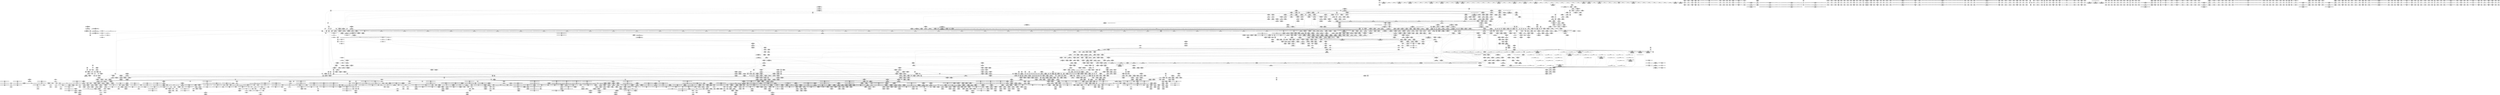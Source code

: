 digraph {
	CE0x4839160 [shape=record,shape=Mrecord,label="{CE0x4839160|rcu_lock_release21:bb|*SummSource*}"]
	CE0x711b4a0 [shape=record,shape=Mrecord,label="{CE0x711b4a0|tomoyo_get_mode:conv10|security/tomoyo/util.c,985|*SummSink*}"]
	CE0x5597250 [shape=record,shape=Mrecord,label="{CE0x5597250|tomoyo_const_part_length:tmp4|security/tomoyo/util.c,624|*SummSource*}"]
	CE0x4600a00 [shape=record,shape=Mrecord,label="{CE0x4600a00|i64*_getelementptr_inbounds_(_12_x_i64_,_12_x_i64_*___llvm_gcov_ctr31133,_i64_0,_i64_11)|*Constant*|*SummSink*}"]
	CE0x3acab40 [shape=record,shape=Mrecord,label="{CE0x3acab40|tomoyo_const_part_length:incdec.ptr19|security/tomoyo/util.c,643}"]
	CE0x38a4080 [shape=record,shape=Mrecord,label="{CE0x38a4080|rcu_lock_release21:tmp4|include/linux/rcupdate.h,423|*SummSource*}"]
	CE0x5515500 [shape=record,shape=Mrecord,label="{CE0x5515500|_ret_i32_%retval.0,_!dbg_!38957|security/tomoyo/util.c,652|*SummSource*}"]
	CE0x46be8d0 [shape=record,shape=Mrecord,label="{CE0x46be8d0|tomoyo_unix_entry:tmp45|security/tomoyo/network.c,573|*SummSource*}"]
	CE0x581b170 [shape=record,shape=Mrecord,label="{CE0x581b170|tomoyo_fill_path_info:tmp10}"]
	CE0x70867c0 [shape=record,shape=Mrecord,label="{CE0x70867c0|GLOBAL:__srcu_read_lock|*Constant*|*SummSink*}"]
	CE0x37d2940 [shape=record,shape=Mrecord,label="{CE0x37d2940|tomoyo_const_part_length:if.then27|*SummSink*}"]
	CE0x711ed60 [shape=record,shape=Mrecord,label="{CE0x711ed60|tomoyo_check_unix_address:tmp5|security/tomoyo/network.c,596}"]
	CE0x59693d0 [shape=record,shape=Mrecord,label="{CE0x59693d0|tomoyo_const_part_length:cmp|security/tomoyo/util.c,626|*SummSink*}"]
	CE0x458f9c0 [shape=record,shape=Mrecord,label="{CE0x458f9c0|i64*_getelementptr_inbounds_(_22_x_i64_,_22_x_i64_*___llvm_gcov_ctr3840,_i64_0,_i64_18)|*Constant*|*SummSource*}"]
	CE0x640c190 [shape=record,shape=Mrecord,label="{CE0x640c190|tomoyo_fill_path_info:tmp|*SummSource*}"]
	CE0x4551480 [shape=record,shape=Mrecord,label="{CE0x4551480|tomoyo_unix_entry:call31|security/tomoyo/network.c,571|*SummSource*}"]
	CE0x591fc50 [shape=record,shape=Mrecord,label="{CE0x591fc50|tomoyo_get_mode:tmp14|security/tomoyo/util.c,983}"]
	CE0x6dcf6c0 [shape=record,shape=Mrecord,label="{CE0x6dcf6c0|tomoyo_audit_unix_log:tmp7|security/tomoyo/network.c,407}"]
	CE0x5436f70 [shape=record,shape=Mrecord,label="{CE0x5436f70|tomoyo_init_request_info:tobool|security/tomoyo/util.c,1004|*SummSource*}"]
	CE0x3a43040 [shape=record,shape=Mrecord,label="{CE0x3a43040|GLOBAL:tomoyo_read_lock16|*Constant*|*SummSource*}"]
	CE0x581aec0 [shape=record,shape=Mrecord,label="{CE0x581aec0|i1_false|*Constant*|*SummSink*}"]
	CE0x6f18870 [shape=record,shape=Mrecord,label="{CE0x6f18870|128:_i8*,_1208:_%struct.file*,_:_CMRE_104,112_|*MultipleSource*|security/tomoyo/common.h,1205|security/tomoyo/common.h,1205}"]
	CE0x45a98f0 [shape=record,shape=Mrecord,label="{CE0x45a98f0|24:_%struct.tomoyo_path_info*,_32:_i8,_33:_i8,_72:_i8,_:_SCMRE_54,55_}"]
	CE0x38a4450 [shape=record,shape=Mrecord,label="{CE0x38a4450|rcu_lock_release21:tmp5|include/linux/rcupdate.h,423|*SummSource*}"]
	CE0x57812a0 [shape=record,shape=Mrecord,label="{CE0x57812a0|tomoyo_const_part_length:cmp12|security/tomoyo/util.c,641}"]
	CE0x388ce90 [shape=record,shape=Mrecord,label="{CE0x388ce90|i32_-12|*Constant*}"]
	CE0x6f037f0 [shape=record,shape=Mrecord,label="{CE0x6f037f0|tomoyo_audit_net_log:idxprom|security/tomoyo/network.c,367|*SummSource*}"]
	CE0x47b59c0 [shape=record,shape=Mrecord,label="{CE0x47b59c0|_ret_i32_%retval.0,_!dbg_!38935|security/tomoyo/util.c,988|*SummSink*}"]
	CE0x57a19f0 [shape=record,shape=Mrecord,label="{CE0x57a19f0|tomoyo_fill_path_info:tmp2|*LoadInst*|security/tomoyo/util.c,663}"]
	CE0x587e640 [shape=record,shape=Mrecord,label="{CE0x587e640|GLOBAL:full_name_hash|*Constant*|*SummSource*}"]
	CE0x39ba600 [shape=record,shape=Mrecord,label="{CE0x39ba600|tomoyo_domain:tobool1|security/tomoyo/common.h,1205|*SummSource*}"]
	CE0x6f672c0 [shape=record,shape=Mrecord,label="{CE0x6f672c0|__llvm_gcov_indirect_counter_increment114:tmp2}"]
	CE0x6e56fd0 [shape=record,shape=Mrecord,label="{CE0x6e56fd0|128:_i8*,_1208:_%struct.file*,_:_CMRE_1,2_}"]
	CE0x561bf70 [shape=record,shape=Mrecord,label="{CE0x561bf70|tomoyo_unix_entry:cmp|security/tomoyo/network.c,549}"]
	CE0x5854080 [shape=record,shape=Mrecord,label="{CE0x5854080|tomoyo_unix_entry:tmp12|security/tomoyo/network.c,548|*SummSink*}"]
	CE0x57a3590 [shape=record,shape=Mrecord,label="{CE0x57a3590|tomoyo_read_unlock19:tmp}"]
	CE0x481fcc0 [shape=record,shape=Mrecord,label="{CE0x481fcc0|_ret_i32_%call,_!dbg_!38907|include/linux/srcu.h,223|*SummSource*}"]
	CE0x57a1cb0 [shape=record,shape=Mrecord,label="{CE0x57a1cb0|_call_void_mcount()_#3}"]
	CE0x6e754a0 [shape=record,shape=Mrecord,label="{CE0x6e754a0|tomoyo_check_unix_address:addr_len|Function::tomoyo_check_unix_address&Arg::addr_len::|*SummSink*}"]
	CE0x5875ee0 [shape=record,shape=Mrecord,label="{CE0x5875ee0|tomoyo_const_part_length:conv14|security/tomoyo/util.c,641}"]
	CE0x6e46350 [shape=record,shape=Mrecord,label="{CE0x6e46350|tomoyo_const_part_length:tmp43|security/tomoyo/util.c,644|*SummSink*}"]
	CE0x6e256e0 [shape=record,shape=Mrecord,label="{CE0x6e256e0|i32_1|*Constant*|*SummSource*}"]
	CE0x54406e0 [shape=record,shape=Mrecord,label="{CE0x54406e0|GLOBAL:tomoyo_policy_loaded|Global_var:tomoyo_policy_loaded|*SummSource*}"]
	CE0x6e43260 [shape=record,shape=Mrecord,label="{CE0x6e43260|tomoyo_const_part_length:tmp7|security/tomoyo/util.c,625}"]
	CE0x3b072f0 [shape=record,shape=Mrecord,label="{CE0x3b072f0|i32_(%struct.tomoyo_request_info.524*,_i8*,_...)*_bitcast_(i32_(%struct.tomoyo_request_info*,_i8*,_...)*_tomoyo_supervisor_to_i32_(%struct.tomoyo_request_info.524*,_i8*,_...)*)|*Constant*}"]
	CE0x38e6150 [shape=record,shape=Mrecord,label="{CE0x38e6150|tomoyo_const_part_length:conv24|security/tomoyo/util.c,644}"]
	CE0x56424e0 [shape=record,shape=Mrecord,label="{CE0x56424e0|tomoyo_unix_entry:tmp53|security/tomoyo/network.c,579|*SummSource*}"]
	CE0x5602fa0 [shape=record,shape=Mrecord,label="{CE0x5602fa0|tomoyo_domain:tmp10|security/tomoyo/common.h,1205|*SummSource*}"]
	CE0x55486f0 [shape=record,shape=Mrecord,label="{CE0x55486f0|tomoyo_const_part_length:tmp24|security/tomoyo/util.c,640|*SummSink*}"]
	CE0x58eb960 [shape=record,shape=Mrecord,label="{CE0x58eb960|0:_i8,_array:_GCRE_tomoyo_index2category_constant_39_x_i8_c_00_00_00_00_00_00_00_00_00_00_00_00_00_00_00_00_00_00_00_00_00_00_00_01_01_01_01_01_01_01_01_01_01_01_01_01_01_01_02_,_align_16:_elem_13::|security/tomoyo/util.c,983}"]
	CE0x54f0650 [shape=record,shape=Mrecord,label="{CE0x54f0650|tomoyo_unix_entry:if.end35}"]
	CE0x6ee4920 [shape=record,shape=Mrecord,label="{CE0x6ee4920|tomoyo_check_unix_address:bb|*SummSource*}"]
	CE0x56de1a0 [shape=record,shape=Mrecord,label="{CE0x56de1a0|tomoyo_audit_unix_log:tmp2|*SummSource*}"]
	CE0x54aeec0 [shape=record,shape=Mrecord,label="{CE0x54aeec0|tomoyo_get_mode:bb}"]
	CE0x46d6490 [shape=record,shape=Mrecord,label="{CE0x46d6490|tomoyo_const_part_length:tmp32|security/tomoyo/util.c,641}"]
	CE0x5770700 [shape=record,shape=Mrecord,label="{CE0x5770700|tomoyo_unix_entry:tmp|*SummSource*}"]
	CE0x59b2a90 [shape=record,shape=Mrecord,label="{CE0x59b2a90|VOIDTB_TE:_CE_0,2048_|*MultipleSource*|security/tomoyo/util.c,1010|Function::tomoyo_get_mode&Arg::ns::}"]
	CE0x38b0d80 [shape=record,shape=Mrecord,label="{CE0x38b0d80|_call_void_mcount()_#3}"]
	CE0x4719950 [shape=record,shape=Mrecord,label="{CE0x4719950|GLOBAL:tomoyo_fill_path_info|*Constant*}"]
	CE0x556f9f0 [shape=record,shape=Mrecord,label="{CE0x556f9f0|tomoyo_unix_entry:error.1|*SummSink*}"]
	CE0x6e333a0 [shape=record,shape=Mrecord,label="{CE0x6e333a0|i32_78|*Constant*}"]
	CE0x53ca560 [shape=record,shape=Mrecord,label="{CE0x53ca560|i64_ptrtoint_(i8*_blockaddress(_rcu_lock_acquire18,_%__here)_to_i64)|*Constant*|*SummSink*}"]
	CE0x47111f0 [shape=record,shape=Mrecord,label="{CE0x47111f0|tomoyo_const_part_length:if.end|*SummSource*}"]
	CE0x54f0590 [shape=record,shape=Mrecord,label="{CE0x54f0590|tomoyo_fill_path_info:conv3|security/tomoyo/util.c,666|*SummSource*}"]
	CE0x467b1e0 [shape=record,shape=Mrecord,label="{CE0x467b1e0|i64*_getelementptr_inbounds_(_11_x_i64_,_11_x_i64_*___llvm_gcov_ctr54147,_i64_0,_i64_6)|*Constant*|*SummSource*}"]
	CE0x547a120 [shape=record,shape=Mrecord,label="{CE0x547a120|tomoyo_get_mode:conv15|security/tomoyo/util.c,987|*SummSink*}"]
	CE0x5904ec0 [shape=record,shape=Mrecord,label="{CE0x5904ec0|tomoyo_domain:tmp18|security/tomoyo/common.h,1205}"]
	CE0x6e7aac0 [shape=record,shape=Mrecord,label="{CE0x6e7aac0|tomoyo_unix_entry:conv|security/tomoyo/network.c,548|*SummSink*}"]
	CE0x6e93750 [shape=record,shape=Mrecord,label="{CE0x6e93750|_ret_i32_%error.1,_!dbg_!38975|security/tomoyo/network.c,579|*SummSource*}"]
	CE0x6dcd900 [shape=record,shape=Mrecord,label="{CE0x6dcd900|tomoyo_audit_unix_log:name|security/tomoyo/network.c,407}"]
	CE0x478aee0 [shape=record,shape=Mrecord,label="{CE0x478aee0|_call_void_tomoyo_fill_path_info(%struct.tomoyo_path_info*_%addr21)_#9,_!dbg_!38945|security/tomoyo/network.c,564|*SummSource*}"]
	CE0x47105a0 [shape=record,shape=Mrecord,label="{CE0x47105a0|_call_void___llvm_gcov_indirect_counter_increment114(i32*___llvm_gcov_global_state_pred45,_i64**_getelementptr_inbounds_(_3_x_i64*_,_3_x_i64*_*___llvm_gcda_edge_table44,_i64_0,_i64_1)),_!dbg_!38927|security/tomoyo/util.c,634}"]
	CE0x38b1030 [shape=record,shape=Mrecord,label="{CE0x38b1030|tomoyo_get_mode:tmp12|security/tomoyo/util.c,982|*SummSource*}"]
	CE0x6e75910 [shape=record,shape=Mrecord,label="{CE0x6e75910|tomoyo_check_unix_address:call|security/tomoyo/network.c,600}"]
	CE0x576f1e0 [shape=record,shape=Mrecord,label="{CE0x576f1e0|tomoyo_check_unix_address:unix0|security/tomoyo/network.c,594|*SummSource*}"]
	CE0x6e85a90 [shape=record,shape=Mrecord,label="{CE0x6e85a90|tomoyo_check_unix_address:sa_family|security/tomoyo/network.c,596|*SummSource*}"]
	CE0x3a34130 [shape=record,shape=Mrecord,label="{CE0x3a34130|tomoyo_const_part_length:sw.bb|*SummSink*}"]
	CE0x4635f40 [shape=record,shape=Mrecord,label="{CE0x4635f40|24:_%struct.tomoyo_path_info*,_32:_i8,_33:_i8,_72:_i8,_:_SCMRE_76,77_|*MultipleSource*|security/tomoyo/network.c,544|security/tomoyo/network.c, 544|Function::tomoyo_init_request_info&Arg::r::|security/tomoyo/network.c,565}"]
	CE0x705dd30 [shape=record,shape=Mrecord,label="{CE0x705dd30|tomoyo_get_mode:tmp17|security/tomoyo/util.c,983}"]
	CE0x3a9c890 [shape=record,shape=Mrecord,label="{CE0x3a9c890|tomoyo_const_part_length:tmp22|security/tomoyo/util.c,634|*SummSource*}"]
	CE0x582bcc0 [shape=record,shape=Mrecord,label="{CE0x582bcc0|tomoyo_get_mode:tmp22|security/tomoyo/util.c,986|*SummSink*}"]
	CE0x53ecaf0 [shape=record,shape=Mrecord,label="{CE0x53ecaf0|tomoyo_init_request_info:type|security/tomoyo/util.c,1009}"]
	CE0x5864b00 [shape=record,shape=Mrecord,label="{CE0x5864b00|rcu_lock_acquire18:tmp3|*SummSource*}"]
	CE0x590b1b0 [shape=record,shape=Mrecord,label="{CE0x590b1b0|tomoyo_const_part_length:tmp13|security/tomoyo/util.c,626}"]
	CE0x45c1d90 [shape=record,shape=Mrecord,label="{CE0x45c1d90|tomoyo_audit_unix_log:entry|*SummSink*}"]
	CE0x3b9d0e0 [shape=record,shape=Mrecord,label="{CE0x3b9d0e0|tomoyo_unix_entry:tmp36|security/tomoyo/network.c,561}"]
	CE0x6deda60 [shape=record,shape=Mrecord,label="{CE0x6deda60|tomoyo_check_unix_address:if.end}"]
	CE0x7086a30 [shape=record,shape=Mrecord,label="{CE0x7086a30|0:_i32,_8:_%struct.srcu_struct_array*,_16:_i32,_20:_i32,_24:_i32,_32:_i8*,_40:_%struct.lock_class_key*,_48:_2_x_%struct.lock_class*_,_64:_i8*,_72:_i32,_80:_i64,_88:_i8,_96:_%struct.callback_head*,_104:_%struct.callback_head**,_112:_%struct.callback_head*,_120:_%struct.callback_head**,_128:_%struct.callback_head*,_136:_%struct.callback_head**,_144:_%struct.callback_head*,_152:_%struct.callback_head**,_160:_i64,_168:_%struct.list_head*,_176:_%struct.list_head*,_184:_void_(%struct.work_struct*)*,_192:_%struct.lock_class_key*,_200:_2_x_%struct.lock_class*_,_216:_i8*,_224:_i32,_232:_i64,_240:_%struct.list_head*,_248:_%struct.list_head*,_256:_i64,_264:_%struct.tvec_base*,_272:_void_(i64)*,_280:_i64,_288:_i32,_292:_i32,_296:_i8*,_304:_16_x_i8_,_320:_%struct.lock_class_key*,_328:_2_x_%struct.lock_class*_,_344:_i8*,_352:_i32,_360:_i64,_368:_%struct.workqueue_struct*,_376:_i32,_384:_%struct.lock_class_key*,_392:_2_x_%struct.lock_class*_,_408:_i8*,_416:_i32,_424:_i64,_:_GCE_tomoyo_ss_global_%struct.srcu_struct_i32_-300,_%struct.srcu_struct_array*_tomoyo_ss_srcu_array,_%struct.spinlock_%union.anon.14_%struct.raw_spinlock_%struct.arch_spinlock_zeroinitializer,_i32_-559067475,_i32_-1,_i8*_inttoptr_(i64_-1_to_i8*),_%struct.lockdep_map_%struct.lock_class_key*_null,_2_x_%struct.lock_class*_zeroinitializer,_i8*_getelementptr_inbounds_(_21_x_i8_,_21_x_i8_*_.str171,_i32_0,_i32_0),_i32_0,_i64_0_,_i8_0,_%struct.rcu_batch_%struct.callback_head*_null,_%struct.callback_head**_bitcast_(i8*_getelementptr_(i8,_i8*_bitcast_(%struct.srcu_struct*_tomoyo_ss_to_i8*),_i64_96)_to_%struct.callback_head**)_,_%struct.rcu_batch_%struct.callback_head*_null,_%struct.callback_head**_bitcast_(i8*_getelementptr_(i8,_i8*_bitcast_(%struct.srcu_struct*_tomoyo_ss_to_i8*),_i64_112)_to_%struct.callback_head**)_,_%struct.rcu_batch_%struct.callback_head*_null,_%struct.callback_head**_bitcast_(i8*_getelementptr_(i8,_i8*_bitcast_(%struct.srcu_struct*_tomoyo_ss_to_i8*),_i64_128)_to_%struct.callback_head**)_,_%struct.rcu_batch_%struct.callback_head*_null,_%struct.callback_head**_bitcast_(i8*_getelementptr_(i8,_i8*_bitcast_(%struct.srcu_struct*_tomoyo_ss_to_i8*),_i64_144)_to_%struct.callback_head**)_,_%struct.delayed_work_%struct.work_struct_%struct.atomic64_t_i64_137438953424_,_%struct.list_head_%struct.list_head*_bitcast_(i8*_getelementptr_(i8,_i8*_bitcast_(%struct.srcu_struct*_tomoyo_ss_to_i8*),_i64_168)_to_%struct.list_head*),_%struct.list_head*_bitcast_(i8*_getelementptr_(i8,_i8*_bitcast_(%struct.srcu_struct*_tomoyo_ss_to_i8*),_i64_168)_to_%struct.list_head*)_,_void_(%struct.work_struct*)*_process_srcu,_%struct.lockdep_map_%struct.lock_class_key*_bitcast_(i8*_getelementptr_(i8,_i8*_bitcast_(%struct.srcu_struct*_tomoyo_ss_to_i8*),_i64_160)_to_%struct.lock_class_key*),_2_x_%struct.lock_class*_zeroinitializer,_i8*_getelementptr_inbounds_(_22_x_i8_,_22_x_i8_*_.str1172,_i32_0,_i32_0),_i32_0,_i64_0_,_%struct.timer_list_%struct.list_head_%struct.list_head*_null,_%struct.list_head*_inttoptr_(i64_1953723489_to_%struct.list_head*)_,_i64_0,_%struct.tvec_base*_bitcast_(i8*_getelementptr_(i8,_i8*_bitcast_(%struct.tvec_base*_boot_tvec_bases_to_i8*),_i64_2)_to_%struct.tvec_base*),_void_(i64)*_delayed_work_timer_fn,_i64_ptrtoint_(i8*_getelementptr_(i8,_i8*_bitcast_(%struct.srcu_struct*_tomoyo_ss_to_i8*),_i64_160)_to_i64),_i32_-1,_i32_0,_i8*_null,_16_x_i8_zeroinitializer,_%struct.lockdep_map_%struct.lock_class_key*_bitcast_(_29_x_i8_*_.str2173_to_%struct.lock_class_key*),_2_x_%struct.lock_class*_zeroinitializer,_i8*_getelementptr_inbounds_(_29_x_i8_,_29_x_i8_*_.str2173,_i32_0,_i32_0),_i32_0,_i64_0_,_%struct.workqueue_struct*_null,_i32_0_,_%struct.lockdep_map_%struct.lock_class_key*_null,_2_x_%struct.lock_class*_zeroinitializer,_i8*_getelementptr_inbounds_(_10_x_i8_,_10_x_i8_*_.str3174,_i32_0,_i32_0),_i32_0,_i64_0_,_align_8:_elem_0:default:}"]
	CE0x39cc120 [shape=record,shape=Mrecord,label="{CE0x39cc120|tomoyo_unix_entry:tmp31|security/tomoyo/network.c,560|*SummSource*}"]
	CE0x54112e0 [shape=record,shape=Mrecord,label="{CE0x54112e0|i32_8|*Constant*|*SummSink*}"]
	CE0x47cf4c0 [shape=record,shape=Mrecord,label="{CE0x47cf4c0|i64*_getelementptr_inbounds_(_22_x_i64_,_22_x_i64_*___llvm_gcov_ctr3840,_i64_0,_i64_10)|*Constant*|*SummSink*}"]
	CE0x592e390 [shape=record,shape=Mrecord,label="{CE0x592e390|i64*_getelementptr_inbounds_(_11_x_i64_,_11_x_i64_*___llvm_gcov_ctr54147,_i64_0,_i64_10)|*Constant*|*SummSink*}"]
	CE0x469cb80 [shape=record,shape=Mrecord,label="{CE0x469cb80|tomoyo_unix_entry:cmp32|security/tomoyo/network.c,572}"]
	CE0x3aceb10 [shape=record,shape=Mrecord,label="{CE0x3aceb10|GLOBAL:strnlen|*Constant*|*SummSink*}"]
	CE0x47676a0 [shape=record,shape=Mrecord,label="{CE0x47676a0|tomoyo_const_part_length:tmp21|security/tomoyo/util.c,631}"]
	CE0x46cfd10 [shape=record,shape=Mrecord,label="{CE0x46cfd10|tomoyo_const_part_length:add|security/tomoyo/util.c,634|*SummSink*}"]
	CE0x6ebe310 [shape=record,shape=Mrecord,label="{CE0x6ebe310|128:_i8*,_1208:_%struct.file*,_:_CMRE_45,46_}"]
	CE0x6e01e40 [shape=record,shape=Mrecord,label="{CE0x6e01e40|tomoyo_check_unix_address:tmp10|security/tomoyo/network.c,598}"]
	CE0x582db00 [shape=record,shape=Mrecord,label="{CE0x582db00|tomoyo_fill_path_info:frombool|security/tomoyo/util.c,667|*SummSource*}"]
	CE0x57ea6d0 [shape=record,shape=Mrecord,label="{CE0x57ea6d0|i64*_getelementptr_inbounds_(_2_x_i64_,_2_x_i64_*___llvm_gcov_ctr4533,_i64_0,_i64_1)|*Constant*}"]
	CE0x47a1ea0 [shape=record,shape=Mrecord,label="{CE0x47a1ea0|tomoyo_read_lock16:tmp3|*SummSink*}"]
	CE0x561cc10 [shape=record,shape=Mrecord,label="{CE0x561cc10|tomoyo_unix_entry:do.body}"]
	CE0x48a3d00 [shape=record,shape=Mrecord,label="{CE0x48a3d00|tomoyo_init_request_info:ns|security/tomoyo/util.c,1010}"]
	CE0x45b9070 [shape=record,shape=Mrecord,label="{CE0x45b9070|rcu_lock_acquire18:__here|*SummSink*}"]
	CE0x6ee9840 [shape=record,shape=Mrecord,label="{CE0x6ee9840|srcu_read_unlock20:idx|Function::srcu_read_unlock20&Arg::idx::}"]
	CE0x46c4cb0 [shape=record,shape=Mrecord,label="{CE0x46c4cb0|tomoyo_get_mode:tmp26|security/tomoyo/util.c,987|*SummSink*}"]
	CE0x6e07860 [shape=record,shape=Mrecord,label="{CE0x6e07860|i64_1|*Constant*}"]
	CE0x47c4d70 [shape=record,shape=Mrecord,label="{CE0x47c4d70|tomoyo_unix_entry:if.then20|*SummSink*}"]
	CE0x393c7f0 [shape=record,shape=Mrecord,label="{CE0x393c7f0|tomoyo_domain:if.end|*SummSink*}"]
	CE0x57c4e80 [shape=record,shape=Mrecord,label="{CE0x57c4e80|tomoyo_fill_path_info:name1|security/tomoyo/util.c,663|*SummSink*}"]
	CE0x5826480 [shape=record,shape=Mrecord,label="{CE0x5826480|tomoyo_fill_path_info:tmp11|security/tomoyo/util.c,667|*SummSink*}"]
	CE0x6e2bfc0 [shape=record,shape=Mrecord,label="{CE0x6e2bfc0|tomoyo_check_unix_address:sun_path|security/tomoyo/network.c,598|*SummSink*}"]
	CE0x536afa0 [shape=record,shape=Mrecord,label="{CE0x536afa0|%struct.lockdep_map*_null|*Constant*}"]
	CE0x3c1ddb0 [shape=record,shape=Mrecord,label="{CE0x3c1ddb0|i32_47|*Constant*|*SummSource*}"]
	CE0x46f9320 [shape=record,shape=Mrecord,label="{CE0x46f9320|GLOBAL:__llvm_gcov_global_state_pred45|Global_var:__llvm_gcov_global_state_pred45}"]
	CE0x5749de0 [shape=record,shape=Mrecord,label="{CE0x5749de0|tomoyo_read_unlock19:tmp|*SummSink*}"]
	CE0x7105800 [shape=record,shape=Mrecord,label="{CE0x7105800|rcu_lock_acquire18:bb}"]
	CE0x550d990 [shape=record,shape=Mrecord,label="{CE0x550d990|tomoyo_fill_path_info:tobool|security/tomoyo/util.c,667|*SummSink*}"]
	CE0x6e75a80 [shape=record,shape=Mrecord,label="{CE0x6e75a80|tomoyo_check_unix_address:call|security/tomoyo/network.c,600|*SummSource*}"]
	CE0x47c4260 [shape=record,shape=Mrecord,label="{CE0x47c4260|tomoyo_init_request_info:domain1|security/tomoyo/util.c,1006|*SummSource*}"]
	CE0x57f7ab0 [shape=record,shape=Mrecord,label="{CE0x57f7ab0|tomoyo_read_unlock19:tmp2}"]
	CE0x45d1af0 [shape=record,shape=Mrecord,label="{CE0x45d1af0|tomoyo_unix_entry:tmp37|*LoadInst*|security/tomoyo/network.c,566}"]
	CE0x56c5580 [shape=record,shape=Mrecord,label="{CE0x56c5580|rcu_lock_acquire18:indirectgoto}"]
	CE0x6e222b0 [shape=record,shape=Mrecord,label="{CE0x6e222b0|tomoyo_check_unix_address:tmp8|security/tomoyo/network.c,597|*SummSink*}"]
	CE0x5826d70 [shape=record,shape=Mrecord,label="{CE0x5826d70|tomoyo_fill_path_info:is_dir|security/tomoyo/util.c,667|*SummSource*}"]
	CE0x55b6ac0 [shape=record,shape=Mrecord,label="{CE0x55b6ac0|tomoyo_const_part_length:tmp29|security/tomoyo/util.c,641|*SummSink*}"]
	CE0x58dbce0 [shape=record,shape=Mrecord,label="{CE0x58dbce0|tomoyo_const_part_length:tmp53|security/tomoyo/util.c,652}"]
	CE0x564c5b0 [shape=record,shape=Mrecord,label="{CE0x564c5b0|GLOBAL:tomoyo_read_lock16|*Constant*}"]
	CE0x6f990f0 [shape=record,shape=Mrecord,label="{CE0x6f990f0|0:_i8,_array:_GCRE_tomoyo_index2category_constant_39_x_i8_c_00_00_00_00_00_00_00_00_00_00_00_00_00_00_00_00_00_00_00_00_00_00_00_01_01_01_01_01_01_01_01_01_01_01_01_01_01_01_02_,_align_16:_elem_23::|security/tomoyo/util.c,983}"]
	CE0x4748390 [shape=record,shape=Mrecord,label="{CE0x4748390|i64*_getelementptr_inbounds_(_2_x_i64_,_2_x_i64_*___llvm_gcov_ctr4632,_i64_0,_i64_0)|*Constant*|*SummSource*}"]
	CE0x6ebc2d0 [shape=record,shape=Mrecord,label="{CE0x6ebc2d0|tomoyo_get_mode:tmp24|security/tomoyo/util.c,986}"]
	CE0x56cc050 [shape=record,shape=Mrecord,label="{CE0x56cc050|i1_true|*Constant*|*SummSink*}"]
	CE0x481da90 [shape=record,shape=Mrecord,label="{CE0x481da90|tomoyo_unix_entry:tmp24|security/tomoyo/network.c,556|*SummSource*}"]
	CE0x59fc6b0 [shape=record,shape=Mrecord,label="{CE0x59fc6b0|tomoyo_read_unlock19:tmp3}"]
	CE0x6f191d0 [shape=record,shape=Mrecord,label="{CE0x6f191d0|128:_i8*,_1208:_%struct.file*,_:_CMRE_144,152_|*MultipleSource*|security/tomoyo/common.h,1205|security/tomoyo/common.h,1205}"]
	CE0x5404ef0 [shape=record,shape=Mrecord,label="{CE0x5404ef0|_ret_%struct.tomoyo_domain_info*_%tmp23,_!dbg_!38929|security/tomoyo/common.h,1205|*SummSink*}"]
	CE0x6eb7320 [shape=record,shape=Mrecord,label="{CE0x6eb7320|128:_i8*,_1208:_%struct.file*,_:_CMRE_38,39_}"]
	CE0x6f8e300 [shape=record,shape=Mrecord,label="{CE0x6f8e300|128:_i8*,_1208:_%struct.file*,_:_CMRE_160,168_|*MultipleSource*|security/tomoyo/common.h,1205|security/tomoyo/common.h,1205}"]
	CE0x470a8b0 [shape=record,shape=Mrecord,label="{CE0x470a8b0|tomoyo_const_part_length:tmp24|security/tomoyo/util.c,640}"]
	CE0x58fab90 [shape=record,shape=Mrecord,label="{CE0x58fab90|i64*_getelementptr_inbounds_(_12_x_i64_,_12_x_i64_*___llvm_gcov_ctr31133,_i64_0,_i64_6)|*Constant*|*SummSource*}"]
	CE0x454bae0 [shape=record,shape=Mrecord,label="{CE0x454bae0|tomoyo_unix_entry:protocol22|security/tomoyo/network.c,566|*SummSource*}"]
	CE0x45c2020 [shape=record,shape=Mrecord,label="{CE0x45c2020|tomoyo_audit_unix_log:r|Function::tomoyo_audit_unix_log&Arg::r::|*SummSource*}"]
	CE0x6ef2a80 [shape=record,shape=Mrecord,label="{CE0x6ef2a80|128:_i8*,_1208:_%struct.file*,_:_CMRE_51,52_}"]
	CE0x46f9390 [shape=record,shape=Mrecord,label="{CE0x46f9390|GLOBAL:__llvm_gcov_global_state_pred45|Global_var:__llvm_gcov_global_state_pred45|*SummSource*}"]
	CE0x46e6010 [shape=record,shape=Mrecord,label="{CE0x46e6010|i64*_getelementptr_inbounds_(_31_x_i64_,_31_x_i64_*___llvm_gcov_ctr43150,_i64_0,_i64_27)|*Constant*}"]
	CE0x6e31ca0 [shape=record,shape=Mrecord,label="{CE0x6e31ca0|VOIDTB_TE:_CE_6384,6388_|*MultipleSource*|security/tomoyo/util.c,1010|Function::tomoyo_get_mode&Arg::ns::}"]
	CE0x6f03900 [shape=record,shape=Mrecord,label="{CE0x6f03900|i32_0|*Constant*}"]
	CE0x48d5380 [shape=record,shape=Mrecord,label="{CE0x48d5380|tomoyo_audit_unix_log:param1|security/tomoyo/network.c,406}"]
	CE0x3b34bd0 [shape=record,shape=Mrecord,label="{CE0x3b34bd0|tomoyo_unix_entry:tobool19|security/tomoyo/network.c,560}"]
	CE0x57ea2a0 [shape=record,shape=Mrecord,label="{CE0x57ea2a0|tomoyo_fill_path_info:tmp8|security/tomoyo/util.c,667|*SummSource*}"]
	CE0x3acc2c0 [shape=record,shape=Mrecord,label="{CE0x3acc2c0|0:_i8,_array:_GCRE_tomoyo_index2category_constant_39_x_i8_c_00_00_00_00_00_00_00_00_00_00_00_00_00_00_00_00_00_00_00_00_00_00_00_01_01_01_01_01_01_01_01_01_01_01_01_01_01_01_02_,_align_16:_elem_7::|security/tomoyo/util.c,983}"]
	CE0x48b8830 [shape=record,shape=Mrecord,label="{CE0x48b8830|tomoyo_const_part_length:tmp7|security/tomoyo/util.c,625|*SummSink*}"]
	CE0x49b81b0 [shape=record,shape=Mrecord,label="{CE0x49b81b0|i64*_getelementptr_inbounds_(_4_x_i64_,_4_x_i64_*___llvm_gcov_ctr4731,_i64_0,_i64_3)|*Constant*|*SummSource*}"]
	CE0x6eb6ce0 [shape=record,shape=Mrecord,label="{CE0x6eb6ce0|128:_i8*,_1208:_%struct.file*,_:_CMRE_33,34_}"]
	CE0x46bf3e0 [shape=record,shape=Mrecord,label="{CE0x46bf3e0|_call_void_kfree(i8*_%call18)_#9,_!dbg_!38969|security/tomoyo/network.c,573|*SummSink*}"]
	CE0x3b57c50 [shape=record,shape=Mrecord,label="{CE0x3b57c50|tomoyo_unix_entry:tmp32|security/tomoyo/network.c,560|*SummSource*}"]
	CE0x49b85b0 [shape=record,shape=Mrecord,label="{CE0x49b85b0|rcu_lock_release21:tmp6|*SummSink*}"]
	CE0x59b28d0 [shape=record,shape=Mrecord,label="{CE0x59b28d0|GLOBAL:tomoyo_profile|*Constant*|*SummSink*}"]
	CE0x598a250 [shape=record,shape=Mrecord,label="{CE0x598a250|tomoyo_get_mode:arrayidx4|security/tomoyo/util.c,983|*SummSink*}"]
	CE0x704e8e0 [shape=record,shape=Mrecord,label="{CE0x704e8e0|i64*_getelementptr_inbounds_(_5_x_i64_,_5_x_i64_*___llvm_gcov_ctr32134,_i64_0,_i64_4)|*Constant*}"]
	CE0x3be8070 [shape=record,shape=Mrecord,label="{CE0x3be8070|tomoyo_get_mode:cmp|security/tomoyo/util.c,982|*SummSink*}"]
	CE0x39606e0 [shape=record,shape=Mrecord,label="{CE0x39606e0|tomoyo_audit_net_log:tmp2|*SummSource*}"]
	CE0x591fb00 [shape=record,shape=Mrecord,label="{CE0x591fb00|tomoyo_get_mode:tmp13|security/tomoyo/util.c,982|*SummSink*}"]
	CE0x6de53d0 [shape=record,shape=Mrecord,label="{CE0x6de53d0|tomoyo_unix_entry:entry|*SummSource*}"]
	CE0x704e870 [shape=record,shape=Mrecord,label="{CE0x704e870|i64*_getelementptr_inbounds_(_5_x_i64_,_5_x_i64_*___llvm_gcov_ctr32134,_i64_0,_i64_4)|*Constant*|*SummSource*}"]
	CE0x5502400 [shape=record,shape=Mrecord,label="{CE0x5502400|tomoyo_init_request_info:tmp5|security/tomoyo/util.c,1004|*SummSink*}"]
	CE0x6ee4000 [shape=record,shape=Mrecord,label="{CE0x6ee4000|i64_5|*Constant*|*SummSource*}"]
	CE0x588c4f0 [shape=record,shape=Mrecord,label="{CE0x588c4f0|GLOBAL:lockdep_rcu_suspicious|*Constant*|*SummSink*}"]
	CE0x548dca0 [shape=record,shape=Mrecord,label="{CE0x548dca0|tomoyo_init_request_info:tmp7|security/tomoyo/util.c,1005}"]
	CE0x5989960 [shape=record,shape=Mrecord,label="{CE0x5989960|tomoyo_get_mode:call|security/tomoyo/util.c,980|*SummSink*}"]
	CE0x46d5cd0 [shape=record,shape=Mrecord,label="{CE0x46d5cd0|i64**_getelementptr_inbounds_(_3_x_i64*_,_3_x_i64*_*___llvm_gcda_edge_table44,_i64_0,_i64_1)|*Constant*}"]
	CE0x55b6e70 [shape=record,shape=Mrecord,label="{CE0x55b6e70|tomoyo_const_part_length:tmp30|security/tomoyo/util.c,641|*SummSource*}"]
	CE0x47e87d0 [shape=record,shape=Mrecord,label="{CE0x47e87d0|srcu_read_lock17:entry}"]
	CE0x546aad0 [shape=record,shape=Mrecord,label="{CE0x546aad0|tomoyo_domain:entry}"]
	CE0x548c440 [shape=record,shape=Mrecord,label="{CE0x548c440|tomoyo_const_part_length:entry|*SummSink*}"]
	CE0x45d1b60 [shape=record,shape=Mrecord,label="{CE0x45d1b60|tomoyo_unix_entry:tmp37|*LoadInst*|security/tomoyo/network.c,566|*SummSource*}"]
	CE0x705dfd0 [shape=record,shape=Mrecord,label="{CE0x705dfd0|tomoyo_get_mode:idxprom6|security/tomoyo/util.c,983}"]
	CE0x6f01d70 [shape=record,shape=Mrecord,label="{CE0x6f01d70|i64*_getelementptr_inbounds_(_31_x_i64_,_31_x_i64_*___llvm_gcov_ctr43150,_i64_0,_i64_0)|*Constant*|*SummSink*}"]
	CE0x7106060 [shape=record,shape=Mrecord,label="{CE0x7106060|tomoyo_const_part_length:cmp21|security/tomoyo/util.c,644|*SummSource*}"]
	CE0x48a47b0 [shape=record,shape=Mrecord,label="{CE0x48a47b0|tomoyo_unix_entry:if.else34}"]
	CE0x397ea90 [shape=record,shape=Mrecord,label="{CE0x397ea90|tomoyo_audit_net_log:tmp4|security/tomoyo/network.c,367}"]
	CE0x58085b0 [shape=record,shape=Mrecord,label="{CE0x58085b0|tomoyo_fill_path_info:tmp10|*SummSink*}"]
	CE0x4905300 [shape=record,shape=Mrecord,label="{CE0x4905300|tomoyo_audit_unix_log:tmp6|security/tomoyo/network.c,407}"]
	CE0x5780cd0 [shape=record,shape=Mrecord,label="{CE0x5780cd0|_call_void_lock_acquire(%struct.lockdep_map*_%map,_i32_0,_i32_0,_i32_2,_i32_0,_%struct.lockdep_map*_null,_i64_ptrtoint_(i8*_blockaddress(_rcu_lock_acquire18,_%__here)_to_i64))_#9,_!dbg_!38907|include/linux/rcupdate.h,418}"]
	CE0x6e56a60 [shape=record,shape=Mrecord,label="{CE0x6e56a60|tomoyo_domain:security|security/tomoyo/common.h,1205|*SummSink*}"]
	CE0x470a840 [shape=record,shape=Mrecord,label="{CE0x470a840|tomoyo_const_part_length:incdec.ptr10|security/tomoyo/util.c,640|*SummSink*}"]
	CE0x57f7660 [shape=record,shape=Mrecord,label="{CE0x57f7660|tomoyo_fill_path_info:tmp6|security/tomoyo/util.c,667}"]
	CE0x543ff50 [shape=record,shape=Mrecord,label="{CE0x543ff50|GLOBAL:tomoyo_const_part_length|*Constant*}"]
	CE0x556f980 [shape=record,shape=Mrecord,label="{CE0x556f980|tomoyo_unix_entry:error.1|*SummSource*}"]
	CE0x3a11f90 [shape=record,shape=Mrecord,label="{CE0x3a11f90|tomoyo_const_part_length:tmp12|security/tomoyo/util.c,626|*SummSink*}"]
	CE0x5515830 [shape=record,shape=Mrecord,label="{CE0x5515830|i64*_getelementptr_inbounds_(_5_x_i64_,_5_x_i64_*___llvm_gcov_ctr32134,_i64_0,_i64_3)|*Constant*|*SummSink*}"]
	CE0x6de56b0 [shape=record,shape=Mrecord,label="{CE0x6de56b0|_ret_i32_%error.1,_!dbg_!38975|security/tomoyo/network.c,579}"]
	CE0x6ed9980 [shape=record,shape=Mrecord,label="{CE0x6ed9980|0:_i8,_1:_i8,_32:_i8*,_40:_i32,_:_CMR_32,40_|*MultipleSource*|Function::tomoyo_check_unix_address&Arg::address::|security/tomoyo/network.c,594}"]
	CE0x6dac5e0 [shape=record,shape=Mrecord,label="{CE0x6dac5e0|tomoyo_unix_entry:conv7|security/tomoyo/network.c,551|*SummSink*}"]
	CE0x3960f00 [shape=record,shape=Mrecord,label="{CE0x3960f00|tomoyo_const_part_length:tmp17|security/tomoyo/util.c,627}"]
	CE0x573f930 [shape=record,shape=Mrecord,label="{CE0x573f930|tomoyo_domain:tmp4|security/tomoyo/common.h,1205|*SummSink*}"]
	CE0x6f48680 [shape=record,shape=Mrecord,label="{CE0x6f48680|tomoyo_const_part_length:if.then5}"]
	CE0x49b82b0 [shape=record,shape=Mrecord,label="{CE0x49b82b0|rcu_lock_release21:tmp6}"]
	CE0x3a48970 [shape=record,shape=Mrecord,label="{CE0x3a48970|tomoyo_const_part_length:tmp25|security/tomoyo/util.c,641|*SummSink*}"]
	CE0x5875710 [shape=record,shape=Mrecord,label="{CE0x5875710|tomoyo_const_part_length:tmp2|security/tomoyo/util.c,624|*SummSource*}"]
	CE0x6f0a4c0 [shape=record,shape=Mrecord,label="{CE0x6f0a4c0|GLOBAL:tomoyo_unix2mac|Global_var:tomoyo_unix2mac|*SummSource*}"]
	CE0x6dabd20 [shape=record,shape=Mrecord,label="{CE0x6dabd20|tomoyo_unix_entry:sub|security/tomoyo/network.c,551|*SummSource*}"]
	CE0x45c4730 [shape=record,shape=Mrecord,label="{CE0x45c4730|_call_void_bitcast_(void_(%struct.tomoyo_request_info*,_i1_(%struct.tomoyo_request_info*,_%struct.tomoyo_acl_info*)*)*_tomoyo_check_acl_to_void_(%struct.tomoyo_request_info.524*,_i1_(%struct.tomoyo_request_info.524*,_%struct.tomoyo_acl_info*)*)*)(%struct.tomoyo_request_info.524*_%r,_i1_(%struct.tomoyo_request_info.524*,_%struct.tomoyo_acl_info*)*_tomoyo_check_unix_acl)_#9,_!dbg_!38963|security/tomoyo/network.c,570|*SummSource*}"]
	CE0x4719db0 [shape=record,shape=Mrecord,label="{CE0x4719db0|tomoyo_fill_path_info:entry|*SummSource*}"]
	CE0x481d6f0 [shape=record,shape=Mrecord,label="{CE0x481d6f0|tomoyo_unix_entry:tmp23|security/tomoyo/network.c,556|*SummSource*}"]
	CE0x6f0e180 [shape=record,shape=Mrecord,label="{CE0x6f0e180|tomoyo_unix_entry:call|security/tomoyo/network.c,543|*SummSource*}"]
	CE0x582dbc0 [shape=record,shape=Mrecord,label="{CE0x582dbc0|tomoyo_fill_path_info:frombool|security/tomoyo/util.c,667|*SummSink*}"]
	CE0x6e33b50 [shape=record,shape=Mrecord,label="{CE0x6e33b50|tomoyo_domain:tmp21|security/tomoyo/common.h,1205}"]
	CE0x6f08d00 [shape=record,shape=Mrecord,label="{CE0x6f08d00|i64_18|*Constant*}"]
	CE0x57ea8c0 [shape=record,shape=Mrecord,label="{CE0x57ea8c0|i64*_getelementptr_inbounds_(_5_x_i64_,_5_x_i64_*___llvm_gcov_ctr28130,_i64_0,_i64_0)|*Constant*|*SummSource*}"]
	CE0x38bc110 [shape=record,shape=Mrecord,label="{CE0x38bc110|srcu_read_lock17:dep_map|include/linux/srcu.h,222}"]
	CE0x54c42a0 [shape=record,shape=Mrecord,label="{CE0x54c42a0|0:_i8,_array:_GCRE_tomoyo_index2category_constant_39_x_i8_c_00_00_00_00_00_00_00_00_00_00_00_00_00_00_00_00_00_00_00_00_00_00_00_01_01_01_01_01_01_01_01_01_01_01_01_01_01_01_02_,_align_16:_elem_32::|security/tomoyo/util.c,983}"]
	CE0x3ba9340 [shape=record,shape=Mrecord,label="{CE0x3ba9340|tomoyo_unix_entry:tmp41|security/tomoyo/network.c,572|*SummSource*}"]
	CE0x707fbc0 [shape=record,shape=Mrecord,label="{CE0x707fbc0|tomoyo_unix_entry:arrayidx2|security/tomoyo/network.c,546}"]
	CE0x55befd0 [shape=record,shape=Mrecord,label="{CE0x55befd0|i64*_getelementptr_inbounds_(_31_x_i64_,_31_x_i64_*___llvm_gcov_ctr43150,_i64_0,_i64_28)|*Constant*|*SummSource*}"]
	CE0x6ebe450 [shape=record,shape=Mrecord,label="{CE0x6ebe450|128:_i8*,_1208:_%struct.file*,_:_CMRE_46,47_}"]
	CE0x63ffcd0 [shape=record,shape=Mrecord,label="{CE0x63ffcd0|i8_1|*Constant*|*SummSink*}"]
	CE0x6e76a90 [shape=record,shape=Mrecord,label="{CE0x6e76a90|0:_i8,_array:_GCRE_tomoyo_index2category_constant_39_x_i8_c_00_00_00_00_00_00_00_00_00_00_00_00_00_00_00_00_00_00_00_00_00_00_00_01_01_01_01_01_01_01_01_01_01_01_01_01_01_01_02_,_align_16:_elem_18::|security/tomoyo/util.c,983}"]
	CE0x3b06d50 [shape=record,shape=Mrecord,label="{CE0x3b06d50|i64*_getelementptr_inbounds_(_4_x_i64_,_4_x_i64_*___llvm_gcov_ctr4731,_i64_0,_i64_1)|*Constant*|*SummSource*}"]
	CE0x478a9a0 [shape=record,shape=Mrecord,label="{CE0x478a9a0|0:_i8*,_:_SCMRE_14,15_|*MultipleSource*|security/tomoyo/network.c, 561|security/tomoyo/network.c,563}"]
	CE0x45ed5b0 [shape=record,shape=Mrecord,label="{CE0x45ed5b0|i64*_getelementptr_inbounds_(_11_x_i64_,_11_x_i64_*___llvm_gcov_ctr54147,_i64_0,_i64_0)|*Constant*|*SummSource*}"]
	CE0x710a260 [shape=record,shape=Mrecord,label="{CE0x710a260|i64_23|*Constant*|*SummSink*}"]
	CE0x39d8630 [shape=record,shape=Mrecord,label="{CE0x39d8630|tomoyo_get_mode:if.end}"]
	CE0x561c6c0 [shape=record,shape=Mrecord,label="{CE0x561c6c0|i64_4|*Constant*}"]
	CE0x57e7000 [shape=record,shape=Mrecord,label="{CE0x57e7000|tomoyo_domain:do.body|*SummSink*}"]
	CE0x46c48d0 [shape=record,shape=Mrecord,label="{CE0x46c48d0|tomoyo_get_mode:tmp25|security/tomoyo/util.c,987|*SummSink*}"]
	CE0x458ee50 [shape=record,shape=Mrecord,label="{CE0x458ee50|tomoyo_unix_entry:tmp44|security/tomoyo/network.c,572}"]
	CE0x5643050 [shape=record,shape=Mrecord,label="{CE0x5643050|tomoyo_read_lock16:tmp1}"]
	CE0x5469050 [shape=record,shape=Mrecord,label="{CE0x5469050|tomoyo_init_request_info:tmp8|security/tomoyo/util.c,1005|*SummSink*}"]
	CE0x54f0240 [shape=record,shape=Mrecord,label="{CE0x54f0240|_ret_i32_%retval.0,_!dbg_!38957|security/tomoyo/util.c,652|*SummSink*}"]
	CE0x59b3120 [shape=record,shape=Mrecord,label="{CE0x59b3120|tomoyo_get_mode:if.then|*SummSink*}"]
	CE0x39cb8f0 [shape=record,shape=Mrecord,label="{CE0x39cb8f0|i64_13|*Constant*|*SummSource*}"]
	CE0x46c5e80 [shape=record,shape=Mrecord,label="{CE0x46c5e80|tomoyo_unix_entry:operation24|security/tomoyo/network.c,567}"]
	CE0x555b4a0 [shape=record,shape=Mrecord,label="{CE0x555b4a0|tomoyo_unix_entry:tmp3|*LoadInst*|security/tomoyo/network.c,546|*SummSource*}"]
	CE0x6f67760 [shape=record,shape=Mrecord,label="{CE0x6f67760|i64_20|*Constant*}"]
	CE0x38a27e0 [shape=record,shape=Mrecord,label="{CE0x38a27e0|tomoyo_get_mode:tmp18|security/tomoyo/util.c,985}"]
	CE0x6f0a380 [shape=record,shape=Mrecord,label="{CE0x6f0a380|GLOBAL:tomoyo_unix2mac|Global_var:tomoyo_unix2mac}"]
	CE0x55b6520 [shape=record,shape=Mrecord,label="{CE0x55b6520|i64*_getelementptr_inbounds_(_4_x_i64_,_4_x_i64_*___llvm_gcov_ctr4137,_i64_0,_i64_0)|*Constant*|*SummSink*}"]
	CE0x37d2f20 [shape=record,shape=Mrecord,label="{CE0x37d2f20|_call_void_lockdep_rcu_suspicious(i8*_getelementptr_inbounds_(_25_x_i8_,_25_x_i8_*_.str12,_i32_0,_i32_0),_i32_1205,_i8*_getelementptr_inbounds_(_45_x_i8_,_45_x_i8_*_.str13,_i32_0,_i32_0))_#9,_!dbg_!38917|security/tomoyo/common.h,1205|*SummSink*}"]
	CE0x593e2c0 [shape=record,shape=Mrecord,label="{CE0x593e2c0|tomoyo_unix_entry:idxprom|security/tomoyo/network.c,546|*SummSource*}"]
	CE0x6e567d0 [shape=record,shape=Mrecord,label="{CE0x6e567d0|i32_22|*Constant*|*SummSource*}"]
	CE0x6e5aaf0 [shape=record,shape=Mrecord,label="{CE0x6e5aaf0|tomoyo_check_unix_address:tmp1}"]
	CE0x6e077a0 [shape=record,shape=Mrecord,label="{CE0x6e077a0|0:_i8,_1:_i8,_32:_i8*,_40:_i32,_:_CMR_0,1_|*MultipleSource*|Function::tomoyo_check_unix_address&Arg::address::|security/tomoyo/network.c,594}"]
	CE0x6f18a50 [shape=record,shape=Mrecord,label="{CE0x6f18a50|128:_i8*,_1208:_%struct.file*,_:_CMRE_112,120_|*MultipleSource*|security/tomoyo/common.h,1205|security/tomoyo/common.h,1205}"]
	CE0x59525b0 [shape=record,shape=Mrecord,label="{CE0x59525b0|GLOBAL:get_current|*Constant*|*SummSink*}"]
	CE0x550e160 [shape=record,shape=Mrecord,label="{CE0x550e160|GLOBAL:__llvm_gcov_ctr31133|Global_var:__llvm_gcov_ctr31133}"]
	CE0x5734590 [shape=record,shape=Mrecord,label="{CE0x5734590|tomoyo_const_part_length:tmp49|security/tomoyo/util.c,649|*SummSink*}"]
	CE0x54bd1a0 [shape=record,shape=Mrecord,label="{CE0x54bd1a0|tomoyo_get_mode:if.end14|*SummSource*}"]
	CE0x46c4630 [shape=record,shape=Mrecord,label="{CE0x46c4630|tomoyo_get_mode:tmp25|security/tomoyo/util.c,987|*SummSource*}"]
	CE0x6e94140 [shape=record,shape=Mrecord,label="{CE0x6e94140|tomoyo_unix_entry:r|security/tomoyo/network.c, 544|*SummSink*}"]
	CE0x57b86d0 [shape=record,shape=Mrecord,label="{CE0x57b86d0|tomoyo_init_request_info:conv6|security/tomoyo/util.c,1011}"]
	CE0x6ebde10 [shape=record,shape=Mrecord,label="{CE0x6ebde10|128:_i8*,_1208:_%struct.file*,_:_CMRE_41,42_}"]
	CE0x640ba70 [shape=record,shape=Mrecord,label="{CE0x640ba70|tomoyo_const_part_length:tmp34|security/tomoyo/util.c,642|*SummSource*}"]
	CE0x587cd20 [shape=record,shape=Mrecord,label="{CE0x587cd20|tomoyo_const_part_length:if.end6|*SummSource*}"]
	CE0x6ef2d00 [shape=record,shape=Mrecord,label="{CE0x6ef2d00|128:_i8*,_1208:_%struct.file*,_:_CMRE_56,64_|*MultipleSource*|security/tomoyo/common.h,1205|security/tomoyo/common.h,1205}"]
	CE0x70ac230 [shape=record,shape=Mrecord,label="{CE0x70ac230|tomoyo_check_unix_address:tmp8|security/tomoyo/network.c,597}"]
	CE0x45f33d0 [shape=record,shape=Mrecord,label="{CE0x45f33d0|tomoyo_audit_unix_log:tmp}"]
	CE0x3a48280 [shape=record,shape=Mrecord,label="{CE0x3a48280|tomoyo_const_part_length:incdec.ptr|security/tomoyo/util.c,626}"]
	CE0x457a900 [shape=record,shape=Mrecord,label="{CE0x457a900|24:_%struct.tomoyo_path_info*,_32:_i8,_33:_i8,_72:_i8,_:_SCMRE_26,27_}"]
	CE0x5986fc0 [shape=record,shape=Mrecord,label="{CE0x5986fc0|tomoyo_unix_entry:unix0|security/tomoyo/network.c,550|*SummSource*}"]
	CE0x6f88690 [shape=record,shape=Mrecord,label="{CE0x6f88690|srcu_read_lock17:tmp1|*SummSource*}"]
	CE0x3acc820 [shape=record,shape=Mrecord,label="{CE0x3acc820|0:_i8,_array:_GCRE_tomoyo_index2category_constant_39_x_i8_c_00_00_00_00_00_00_00_00_00_00_00_00_00_00_00_00_00_00_00_00_00_00_00_01_01_01_01_01_01_01_01_01_01_01_01_01_01_01_02_,_align_16:_elem_9::|security/tomoyo/util.c,983}"]
	CE0x45f3740 [shape=record,shape=Mrecord,label="{CE0x45f3740|tomoyo_init_request_info:tmp3|security/tomoyo/util.c,1004|*SummSink*}"]
	CE0x58d3990 [shape=record,shape=Mrecord,label="{CE0x58d3990|tomoyo_const_part_length:lor.lhs.false|*SummSource*}"]
	CE0x3a72c50 [shape=record,shape=Mrecord,label="{CE0x3a72c50|tomoyo_domain:tmp1|*SummSource*}"]
	CE0x3a43340 [shape=record,shape=Mrecord,label="{CE0x3a43340|tomoyo_read_lock16:entry|*SummSink*}"]
	CE0x5969c20 [shape=record,shape=Mrecord,label="{CE0x5969c20|tomoyo_audit_net_log:tmp}"]
	CE0x6eb6e20 [shape=record,shape=Mrecord,label="{CE0x6eb6e20|128:_i8*,_1208:_%struct.file*,_:_CMRE_34,35_}"]
	CE0x6dfff60 [shape=record,shape=Mrecord,label="{CE0x6dfff60|GLOBAL:srcu_read_unlock20|*Constant*}"]
	CE0x7068ce0 [shape=record,shape=Mrecord,label="{CE0x7068ce0|_call_void_mcount()_#3|*SummSource*}"]
	CE0x563a1d0 [shape=record,shape=Mrecord,label="{CE0x563a1d0|rcu_lock_release21:__here|*SummSource*}"]
	CE0x5540e90 [shape=record,shape=Mrecord,label="{CE0x5540e90|i64*_getelementptr_inbounds_(_5_x_i64_,_5_x_i64_*___llvm_gcov_ctr32134,_i64_0,_i64_0)|*Constant*|*SummSource*}"]
	CE0x48a1cd0 [shape=record,shape=Mrecord,label="{CE0x48a1cd0|40:_%struct.tomoyo_policy_namespace*,_48:_i8,_:_GCRE_tomoyo_kernel_domain_external_global_%struct.tomoyo_domain_info_48,49_|*MultipleSource*|security/tomoyo/util.c,1005|security/tomoyo/util.c,1007|Function::tomoyo_init_request_info&Arg::domain::}"]
	CE0x46d6780 [shape=record,shape=Mrecord,label="{CE0x46d6780|tomoyo_const_part_length:tmp32|security/tomoyo/util.c,641|*SummSink*}"]
	CE0x55d7e60 [shape=record,shape=Mrecord,label="{CE0x55d7e60|tomoyo_unix_entry:tmp52|security/tomoyo/network.c,577|*SummSink*}"]
	CE0x5867020 [shape=record,shape=Mrecord,label="{CE0x5867020|tomoyo_fill_path_info:cmp8|security/tomoyo/util.c,668}"]
	CE0x6dd97b0 [shape=record,shape=Mrecord,label="{CE0x6dd97b0|tomoyo_audit_net_log:entry|*SummSource*}"]
	CE0x7068930 [shape=record,shape=Mrecord,label="{CE0x7068930|_ret_i32_%retval.0,_!dbg_!38923|security/tomoyo/network.c,601|*SummSink*}"]
	CE0x53cb4b0 [shape=record,shape=Mrecord,label="{CE0x53cb4b0|i8*_undef|*Constant*|*SummSource*}"]
	CE0x56727c0 [shape=record,shape=Mrecord,label="{CE0x56727c0|tomoyo_unix_entry:protocol|security/tomoyo/network.c,546|*SummSource*}"]
	CE0x46c6690 [shape=record,shape=Mrecord,label="{CE0x46c6690|tomoyo_unix_entry:param25|security/tomoyo/network.c,567|*SummSource*}"]
	CE0x39098a0 [shape=record,shape=Mrecord,label="{CE0x39098a0|i64_1|*Constant*}"]
	CE0x3a731c0 [shape=record,shape=Mrecord,label="{CE0x3a731c0|tomoyo_domain:bb|*SummSource*}"]
	CE0x59a33b0 [shape=record,shape=Mrecord,label="{CE0x59a33b0|__llvm_gcov_indirect_counter_increment114:bb|*SummSink*}"]
	CE0x6f02390 [shape=record,shape=Mrecord,label="{CE0x6f02390|_call_void_mcount()_#3|*SummSink*}"]
	CE0x4913930 [shape=record,shape=Mrecord,label="{CE0x4913930|0:_i64*,_array:_GCR___llvm_gcda_edge_table44_internal_unnamed_addr_constant_3_x_i64*_i64*_getelementptr_inbounds_(_31_x_i64_,_31_x_i64_*___llvm_gcov_ctr43150,_i64_0,_i64_10),_i64*_getelementptr_inbounds_(_31_x_i64_,_31_x_i64_*___llvm_gcov_ctr43150,_i64_0,_i64_11),_i64*_getelementptr_inbounds_(_31_x_i64_,_31_x_i64_*___llvm_gcov_ctr43150,_i64_0,_i64_15)_:_elem_0::}"]
	CE0x58777e0 [shape=record,shape=Mrecord,label="{CE0x58777e0|tomoyo_fill_path_info:is_patterned|security/tomoyo/util.c,668|*SummSink*}"]
	CE0x5905020 [shape=record,shape=Mrecord,label="{CE0x5905020|tomoyo_domain:tmp18|security/tomoyo/common.h,1205|*SummSink*}"]
	CE0x57b5a40 [shape=record,shape=Mrecord,label="{CE0x57b5a40|i64_24|*Constant*|*SummSink*}"]
	CE0x3a615b0 [shape=record,shape=Mrecord,label="{CE0x3a615b0|__llvm_gcov_indirect_counter_increment114:counters|Function::__llvm_gcov_indirect_counter_increment114&Arg::counters::|*SummSink*}"]
	CE0x55414c0 [shape=record,shape=Mrecord,label="{CE0x55414c0|tomoyo_fill_path_info:tmp4|security/tomoyo/util.c,667}"]
	CE0x6dcd600 [shape=record,shape=Mrecord,label="{CE0x6dcd600|tomoyo_audit_unix_log:tmp6|security/tomoyo/network.c,407|*SummSource*}"]
	CE0x5864df0 [shape=record,shape=Mrecord,label="{CE0x5864df0|i32_51|*Constant*|*SummSource*}"]
	CE0x58d2d80 [shape=record,shape=Mrecord,label="{CE0x58d2d80|_call_void_mcount()_#3|*SummSource*}"]
	CE0x6e88170 [shape=record,shape=Mrecord,label="{CE0x6e88170|128:_i8*,_1208:_%struct.file*,_:_CMRE_7,8_}"]
	CE0x58db3d0 [shape=record,shape=Mrecord,label="{CE0x58db3d0|tomoyo_const_part_length:tmp52|security/tomoyo/util.c,652}"]
	CE0x7086920 [shape=record,shape=Mrecord,label="{CE0x7086920|GLOBAL:__srcu_read_lock|*Constant*|*SummSource*}"]
	CE0x3b9ad60 [shape=record,shape=Mrecord,label="{CE0x3b9ad60|i64*_getelementptr_inbounds_(_22_x_i64_,_22_x_i64_*___llvm_gcov_ctr3840,_i64_0,_i64_14)|*Constant*|*SummSource*}"]
	CE0x6ef3280 [shape=record,shape=Mrecord,label="{CE0x6ef3280|128:_i8*,_1208:_%struct.file*,_:_CMRE_80,88_|*MultipleSource*|security/tomoyo/common.h,1205|security/tomoyo/common.h,1205}"]
	CE0x45f3270 [shape=record,shape=Mrecord,label="{CE0x45f3270|i64*_getelementptr_inbounds_(_2_x_i64_,_2_x_i64_*___llvm_gcov_ctr4335,_i64_0,_i64_0)|*Constant*|*SummSink*}"]
	CE0x54bd590 [shape=record,shape=Mrecord,label="{CE0x54bd590|tomoyo_get_mode:if.then13|*SummSink*}"]
	CE0x46c40c0 [shape=record,shape=Mrecord,label="{CE0x46c40c0|tomoyo_get_mode:mode.1|*SummSource*}"]
	CE0x55684b0 [shape=record,shape=Mrecord,label="{CE0x55684b0|i64*_getelementptr_inbounds_(_22_x_i64_,_22_x_i64_*___llvm_gcov_ctr3840,_i64_0,_i64_20)|*Constant*}"]
	CE0x710a150 [shape=record,shape=Mrecord,label="{CE0x710a150|i64_23|*Constant*}"]
	CE0x6e93fc0 [shape=record,shape=Mrecord,label="{CE0x6e93fc0|_call_void_mcount()_#3}"]
	CE0x3a4a540 [shape=record,shape=Mrecord,label="{CE0x3a4a540|tomoyo_unix_entry:tmp8|security/tomoyo/network.c,548|*SummSource*}"]
	CE0x46603f0 [shape=record,shape=Mrecord,label="{CE0x46603f0|tomoyo_unix_entry:unix05|security/tomoyo/network.c,551|*SummSink*}"]
	CE0x703d380 [shape=record,shape=Mrecord,label="{CE0x703d380|0:_i8,_array:_GCRE_tomoyo_index2category_constant_39_x_i8_c_00_00_00_00_00_00_00_00_00_00_00_00_00_00_00_00_00_00_00_00_00_00_00_01_01_01_01_01_01_01_01_01_01_01_01_01_01_01_02_,_align_16:_elem_36::|security/tomoyo/util.c,983}"]
	CE0x5513720 [shape=record,shape=Mrecord,label="{CE0x5513720|tomoyo_get_mode:tmp22|security/tomoyo/util.c,986}"]
	"CONST[source:1(input),value:2(dynamic)][purpose:{object}][SrcIdx:3]"
	CE0x70b3030 [shape=record,shape=Mrecord,label="{CE0x70b3030|GLOBAL:rcu_lock_acquire18|*Constant*|*SummSink*}"]
	CE0x6f1c4c0 [shape=record,shape=Mrecord,label="{CE0x6f1c4c0|i64_0|*Constant*|*SummSink*}"]
	CE0x38db8d0 [shape=record,shape=Mrecord,label="{CE0x38db8d0|GLOBAL:tomoyo_proto_keyword|Global_var:tomoyo_proto_keyword|*SummSource*}"]
	CE0x573fb60 [shape=record,shape=Mrecord,label="{CE0x573fb60|GLOBAL:__llvm_gcov_ctr54147|Global_var:__llvm_gcov_ctr54147}"]
	CE0x5525350 [shape=record,shape=Mrecord,label="{CE0x5525350|tomoyo_const_part_length:tmp3|security/tomoyo/util.c,624|*SummSource*}"]
	CE0x569db30 [shape=record,shape=Mrecord,label="{CE0x569db30|tomoyo_get_mode:entry}"]
	CE0x5611e20 [shape=record,shape=Mrecord,label="{CE0x5611e20|tomoyo_domain:do.body}"]
	CE0x47cf6a0 [shape=record,shape=Mrecord,label="{CE0x47cf6a0|GLOBAL:strnlen|*Constant*}"]
	CE0x6ef2bc0 [shape=record,shape=Mrecord,label="{CE0x6ef2bc0|128:_i8*,_1208:_%struct.file*,_:_CMRE_52,56_|*MultipleSource*|security/tomoyo/common.h,1205|security/tomoyo/common.h,1205}"]
	CE0x47e8600 [shape=record,shape=Mrecord,label="{CE0x47e8600|GLOBAL:srcu_read_lock17|*Constant*|*SummSink*}"]
	CE0x395d240 [shape=record,shape=Mrecord,label="{CE0x395d240|tomoyo_const_part_length:tmp28|security/tomoyo/util.c,641}"]
	CE0x48389d0 [shape=record,shape=Mrecord,label="{CE0x48389d0|%struct.task_struct*_(%struct.task_struct**)*_asm_movq_%gs:$_1:P_,$0_,_r,im,_dirflag_,_fpsr_,_flags_|*SummSource*}"]
	CE0x5865640 [shape=record,shape=Mrecord,label="{CE0x5865640|tomoyo_const_part_length:lor.lhs.false23|*SummSink*}"]
	CE0x4635950 [shape=record,shape=Mrecord,label="{CE0x4635950|24:_%struct.tomoyo_path_info*,_32:_i8,_33:_i8,_72:_i8,_:_SCMRE_74,75_|*MultipleSource*|security/tomoyo/network.c,544|security/tomoyo/network.c, 544|Function::tomoyo_init_request_info&Arg::r::|security/tomoyo/network.c,565}"]
	CE0x6e2bf50 [shape=record,shape=Mrecord,label="{CE0x6e2bf50|tomoyo_check_unix_address:sun_path|security/tomoyo/network.c,598|*SummSource*}"]
	CE0x6f0a780 [shape=record,shape=Mrecord,label="{CE0x6f0a780|tomoyo_unix_entry:arrayidx|security/tomoyo/network.c,546|*SummSink*}"]
	CE0x6e8c280 [shape=record,shape=Mrecord,label="{CE0x6e8c280|tomoyo_check_unix_address:cmp|security/tomoyo/network.c,596|*SummSink*}"]
	CE0x395d500 [shape=record,shape=Mrecord,label="{CE0x395d500|tomoyo_const_part_length:tmp28|security/tomoyo/util.c,641|*SummSink*}"]
	CE0x59e9120 [shape=record,shape=Mrecord,label="{CE0x59e9120|tomoyo_audit_net_log:protocol|Function::tomoyo_audit_net_log&Arg::protocol::|*SummSource*}"]
	CE0x3af0e00 [shape=record,shape=Mrecord,label="{CE0x3af0e00|tomoyo_unix_entry:len.1}"]
	CE0x54ae890 [shape=record,shape=Mrecord,label="{CE0x54ae890|tomoyo_get_mode:tmp7|security/tomoyo/util.c,979}"]
	CE0x70b2f30 [shape=record,shape=Mrecord,label="{CE0x70b2f30|rcu_lock_acquire18:entry|*SummSource*}"]
	CE0x47a1980 [shape=record,shape=Mrecord,label="{CE0x47a1980|tomoyo_read_lock16:tmp2|*SummSink*}"]
	CE0x46d6390 [shape=record,shape=Mrecord,label="{CE0x46d6390|tomoyo_const_part_length:tmp31|security/tomoyo/util.c,641|*SummSink*}"]
	CE0x5501c70 [shape=record,shape=Mrecord,label="{CE0x5501c70|tomoyo_init_request_info:tmp|*SummSink*}"]
	CE0x569ddb0 [shape=record,shape=Mrecord,label="{CE0x569ddb0|GLOBAL:tomoyo_get_mode|*Constant*|*SummSink*}"]
	CE0x45f34b0 [shape=record,shape=Mrecord,label="{CE0x45f34b0|tomoyo_audit_unix_log:tmp|*SummSource*}"]
	CE0x561c360 [shape=record,shape=Mrecord,label="{CE0x561c360|i64_3|*Constant*|*SummSource*}"]
	CE0x6e76ff0 [shape=record,shape=Mrecord,label="{CE0x6e76ff0|0:_i8,_array:_GCRE_tomoyo_index2category_constant_39_x_i8_c_00_00_00_00_00_00_00_00_00_00_00_00_00_00_00_00_00_00_00_00_00_00_00_01_01_01_01_01_01_01_01_01_01_01_01_01_01_01_02_,_align_16:_elem_20::|security/tomoyo/util.c,983}"]
	CE0x55bec80 [shape=record,shape=Mrecord,label="{CE0x55bec80|i64**_getelementptr_inbounds_(_3_x_i64*_,_3_x_i64*_*___llvm_gcda_edge_table44,_i64_0,_i64_0)|*Constant*|*SummSink*}"]
	CE0x5468830 [shape=record,shape=Mrecord,label="{CE0x5468830|tomoyo_init_request_info:tmp1|*SummSource*}"]
	CE0x5440160 [shape=record,shape=Mrecord,label="{CE0x5440160|GLOBAL:tomoyo_const_part_length|*Constant*|*SummSink*}"]
	CE0x5447f90 [shape=record,shape=Mrecord,label="{CE0x5447f90|tomoyo_const_part_length:tmp6|security/tomoyo/util.c,625|*SummSource*}"]
	CE0x6e09460 [shape=record,shape=Mrecord,label="{CE0x6e09460|tomoyo_const_part_length:filename.addr.0|*SummSink*}"]
	CE0x582e120 [shape=record,shape=Mrecord,label="{CE0x582e120|tomoyo_fill_path_info:const_len6|security/tomoyo/util.c,668|*SummSource*}"]
	CE0x45f3a40 [shape=record,shape=Mrecord,label="{CE0x45f3a40|tomoyo_unix_entry:do.end|*SummSource*}"]
	CE0x4711100 [shape=record,shape=Mrecord,label="{CE0x4711100|tomoyo_const_part_length:if.end}"]
	CE0x6ed9910 [shape=record,shape=Mrecord,label="{CE0x6ed9910|0:_i8,_1:_i8,_32:_i8*,_40:_i32,_:_CMR_24,25_|*MultipleSource*|Function::tomoyo_check_unix_address&Arg::address::|security/tomoyo/network.c,594}"]
	CE0x3892a00 [shape=record,shape=Mrecord,label="{CE0x3892a00|tomoyo_domain:if.then}"]
	CE0x48a46b0 [shape=record,shape=Mrecord,label="{CE0x48a46b0|i32_10|*Constant*|*SummSink*}"]
	CE0x3934d80 [shape=record,shape=Mrecord,label="{CE0x3934d80|GLOBAL:__llvm_gcov_ctr3747|Global_var:__llvm_gcov_ctr3747}"]
	CE0x4539c50 [shape=record,shape=Mrecord,label="{CE0x4539c50|tomoyo_domain:tmp7|security/tomoyo/common.h,1205}"]
	CE0x38e5fc0 [shape=record,shape=Mrecord,label="{CE0x38e5fc0|tomoyo_const_part_length:tmp39|security/tomoyo/util.c,644|*SummSink*}"]
	CE0x6e8c430 [shape=record,shape=Mrecord,label="{CE0x6e8c430|_call_void_mcount()_#3|*SummSink*}"]
	CE0x6e10b10 [shape=record,shape=Mrecord,label="{CE0x6e10b10|get_current:tmp3}"]
	CE0x57a1e90 [shape=record,shape=Mrecord,label="{CE0x57a1e90|_call_void_mcount()_#3|*SummSource*}"]
	CE0x491b0d0 [shape=record,shape=Mrecord,label="{CE0x491b0d0|tomoyo_check_unix_address:tmp9|security/tomoyo/network.c,598|*SummSink*}"]
	CE0x45ed8f0 [shape=record,shape=Mrecord,label="{CE0x45ed8f0|__llvm_gcov_indirect_counter_increment114:tmp3|*SummSource*}"]
	CE0x3ba4200 [shape=record,shape=Mrecord,label="{CE0x3ba4200|tomoyo_unix_entry:tmp25|security/tomoyo/network.c,556|*SummSink*}"]
	CE0x7077320 [shape=record,shape=Mrecord,label="{CE0x7077320|__llvm_gcov_indirect_counter_increment114:counter|*SummSink*}"]
	CE0x583d9c0 [shape=record,shape=Mrecord,label="{CE0x583d9c0|i32_48|*Constant*}"]
	CE0x56113e0 [shape=record,shape=Mrecord,label="{CE0x56113e0|tomoyo_get_mode:conv|security/tomoyo/util.c,982|*SummSource*}"]
	CE0x39d8260 [shape=record,shape=Mrecord,label="{CE0x39d8260|tomoyo_const_part_length:tmp22|security/tomoyo/util.c,634}"]
	CE0x6f9fe10 [shape=record,shape=Mrecord,label="{CE0x6f9fe10|0:_i8,_array:_GCRE_tomoyo_index2category_constant_39_x_i8_c_00_00_00_00_00_00_00_00_00_00_00_00_00_00_00_00_00_00_00_00_00_00_00_01_01_01_01_01_01_01_01_01_01_01_01_01_01_01_02_,_align_16:_elem_30::|security/tomoyo/util.c,983}"]
	CE0x6e98fa0 [shape=record,shape=Mrecord,label="{CE0x6e98fa0|128:_i8*,_1208:_%struct.file*,_:_CMRE_24,25_}"]
	CE0x547a8c0 [shape=record,shape=Mrecord,label="{CE0x547a8c0|tomoyo_get_mode:retval.0|*SummSource*}"]
	CE0x7032440 [shape=record,shape=Mrecord,label="{CE0x7032440|_ret_i32_%conv6,_!dbg_!38926|security/tomoyo/util.c,1011|*SummSink*}"]
	CE0x57cc090 [shape=record,shape=Mrecord,label="{CE0x57cc090|i8_0|*Constant*}"]
	CE0x4790a10 [shape=record,shape=Mrecord,label="{CE0x4790a10|tomoyo_audit_unix_log:tmp1|*SummSink*}"]
	CE0x3b9add0 [shape=record,shape=Mrecord,label="{CE0x3b9add0|i64*_getelementptr_inbounds_(_22_x_i64_,_22_x_i64_*___llvm_gcov_ctr3840,_i64_0,_i64_14)|*Constant*|*SummSink*}"]
	CE0x465fce0 [shape=record,shape=Mrecord,label="{CE0x465fce0|tomoyo_unix_entry:addr_len|security/tomoyo/network.c,551}"]
	CE0x467e250 [shape=record,shape=Mrecord,label="{CE0x467e250|24:_%struct.tomoyo_path_info*,_32:_i8,_33:_i8,_72:_i8,_:_SCMRE_61,62_}"]
	CE0x46fb210 [shape=record,shape=Mrecord,label="{CE0x46fb210|0:_i8,_:_GCRE_tomoyo_policy_loaded_global_i8_0,_align_1:_elem_0:default:}"]
	CE0x7077570 [shape=record,shape=Mrecord,label="{CE0x7077570|_call_void_mcount()_#3|*SummSource*}"]
	CE0x3a54380 [shape=record,shape=Mrecord,label="{CE0x3a54380|tomoyo_domain:do.end|*SummSource*}"]
	CE0x3a97770 [shape=record,shape=Mrecord,label="{CE0x3a97770|tomoyo_const_part_length:bb|*SummSource*}"]
	CE0x711fb70 [shape=record,shape=Mrecord,label="{CE0x711fb70|tomoyo_check_unix_address:tmp6|security/tomoyo/network.c,596|*SummSink*}"]
	CE0x587ea80 [shape=record,shape=Mrecord,label="{CE0x587ea80|tomoyo_fill_path_info:hash|security/tomoyo/util.c,669|*SummSink*}"]
	CE0x6dffe70 [shape=record,shape=Mrecord,label="{CE0x6dffe70|_call_void_mcount()_#3|*SummSink*}"]
	CE0x6e7a9a0 [shape=record,shape=Mrecord,label="{CE0x6e7a9a0|tomoyo_unix_entry:conv|security/tomoyo/network.c,548|*SummSource*}"]
	CE0x5414a10 [shape=record,shape=Mrecord,label="{CE0x5414a10|tomoyo_unix_entry:if.then13|*SummSink*}"]
	CE0x468bca0 [shape=record,shape=Mrecord,label="{CE0x468bca0|i32_2|*Constant*}"]
	CE0x38b0c90 [shape=record,shape=Mrecord,label="{CE0x38b0c90|tomoyo_audit_net_log:tmp3|*SummSink*}"]
	CE0x6eaaf30 [shape=record,shape=Mrecord,label="{CE0x6eaaf30|srcu_read_unlock20:entry|*SummSource*}"]
	CE0x481fe10 [shape=record,shape=Mrecord,label="{CE0x481fe10|_ret_i32_%call,_!dbg_!38907|include/linux/srcu.h,223|*SummSink*}"]
	CE0x6f11cc0 [shape=record,shape=Mrecord,label="{CE0x6f11cc0|i64_1|*Constant*}"]
	CE0x4913730 [shape=record,shape=Mrecord,label="{CE0x4913730|i32_50|*Constant*|*SummSink*}"]
	CE0x57a3670 [shape=record,shape=Mrecord,label="{CE0x57a3670|tomoyo_read_unlock19:tmp|*SummSource*}"]
	CE0x584d630 [shape=record,shape=Mrecord,label="{CE0x584d630|tomoyo_const_part_length:tmp50|security/tomoyo/util.c,651|*SummSource*}"]
	CE0x59fc470 [shape=record,shape=Mrecord,label="{CE0x59fc470|tomoyo_read_unlock19:bb|*SummSource*}"]
	CE0x55dd610 [shape=record,shape=Mrecord,label="{CE0x55dd610|tomoyo_domain:tmp16|security/tomoyo/common.h,1205|*SummSink*}"]
	CE0x453a360 [shape=record,shape=Mrecord,label="{CE0x453a360|tomoyo_domain:tmp9|security/tomoyo/common.h,1205}"]
	CE0x59d1820 [shape=record,shape=Mrecord,label="{CE0x59d1820|rcu_lock_release21:__here|*SummSink*}"]
	CE0x707f700 [shape=record,shape=Mrecord,label="{CE0x707f700|0:_i8,_array:_GCR_tomoyo_unix2mac_internal_constant_6_x_4_x_i8_4_x_i8_zeroinitializer,_4_x_i8_c_1E_1F_00_,_4_x_i8_c_!_00_00_22_,_4_x_i8_zeroinitializer,_4_x_i8_zeroinitializer,_4_x_i8_c_#$%_00_,_align_16:_elem_0::|security/tomoyo/network.c,546}"]
	CE0x59e9800 [shape=record,shape=Mrecord,label="{CE0x59e9800|tomoyo_audit_unix_log:protocol|security/tomoyo/network.c,405|*SummSource*}"]
	CE0x37d2e70 [shape=record,shape=Mrecord,label="{CE0x37d2e70|_call_void_lockdep_rcu_suspicious(i8*_getelementptr_inbounds_(_25_x_i8_,_25_x_i8_*_.str12,_i32_0,_i32_0),_i32_1205,_i8*_getelementptr_inbounds_(_45_x_i8_,_45_x_i8_*_.str13,_i32_0,_i32_0))_#9,_!dbg_!38917|security/tomoyo/common.h,1205|*SummSource*}"]
	CE0x47a2110 [shape=record,shape=Mrecord,label="{CE0x47a2110|tomoyo_unix_entry:if.then|*SummSink*}"]
	CE0x5674cd0 [shape=record,shape=Mrecord,label="{CE0x5674cd0|tomoyo_init_request_info:ns|security/tomoyo/util.c,1010|*SummSource*}"]
	CE0x547a2d0 [shape=record,shape=Mrecord,label="{CE0x547a2d0|tomoyo_get_mode:and|security/tomoyo/util.c,987}"]
	CE0x6e990e0 [shape=record,shape=Mrecord,label="{CE0x6e990e0|128:_i8*,_1208:_%struct.file*,_:_CMRE_25,26_}"]
	CE0x548bf30 [shape=record,shape=Mrecord,label="{CE0x548bf30|tomoyo_init_request_info:tmp8|security/tomoyo/util.c,1005}"]
	CE0x587e0a0 [shape=record,shape=Mrecord,label="{CE0x587e0a0|tomoyo_fill_path_info:call11|security/tomoyo/util.c,669|*SummSource*}"]
	CE0x48d5a80 [shape=record,shape=Mrecord,label="{CE0x48d5a80|tomoyo_audit_unix_log:unix_network2|security/tomoyo/network.c,406|*SummSink*}"]
	CE0x4710830 [shape=record,shape=Mrecord,label="{CE0x4710830|__llvm_gcov_indirect_counter_increment114:predecessor|Function::__llvm_gcov_indirect_counter_increment114&Arg::predecessor::}"]
	CE0x3b9d970 [shape=record,shape=Mrecord,label="{CE0x3b9d970|tomoyo_unix_entry:name|security/tomoyo/network.c,563|*SummSource*}"]
	CE0x5952080 [shape=record,shape=Mrecord,label="{CE0x5952080|tomoyo_domain:call3|security/tomoyo/common.h,1205|*SummSink*}"]
	CE0x5559270 [shape=record,shape=Mrecord,label="{CE0x5559270|tomoyo_const_part_length:tmp4|security/tomoyo/util.c,624}"]
	CE0x39ba990 [shape=record,shape=Mrecord,label="{CE0x39ba990|i64_4|*Constant*}"]
	CE0x710d3d0 [shape=record,shape=Mrecord,label="{CE0x710d3d0|_call_void_mcount()_#3|*SummSource*}"]
	CE0x5635370 [shape=record,shape=Mrecord,label="{CE0x5635370|tomoyo_domain:tmp5|security/tomoyo/common.h,1205|*SummSource*}"]
	CE0x39cbe80 [shape=record,shape=Mrecord,label="{CE0x39cbe80|tomoyo_unix_entry:tmp31|security/tomoyo/network.c,560|*SummSink*}"]
	CE0x3accc90 [shape=record,shape=Mrecord,label="{CE0x3accc90|tomoyo_audit_net_log:tmp4|security/tomoyo/network.c,367|*SummSink*}"]
	CE0x6f7f830 [shape=record,shape=Mrecord,label="{CE0x6f7f830|srcu_read_lock17:tmp3}"]
	CE0x6eca980 [shape=record,shape=Mrecord,label="{CE0x6eca980|tomoyo_check_unix_address:tmp11|security/tomoyo/network.c,598|*SummSink*}"]
	CE0x6e568e0 [shape=record,shape=Mrecord,label="{CE0x6e568e0|i32_22|*Constant*|*SummSink*}"]
	CE0x5969490 [shape=record,shape=Mrecord,label="{CE0x5969490|i64_5|*Constant*}"]
	CE0x58fa190 [shape=record,shape=Mrecord,label="{CE0x58fa190|GLOBAL:tomoyo_profile|*Constant*|*SummSource*}"]
	CE0x5778c60 [shape=record,shape=Mrecord,label="{CE0x5778c60|tomoyo_fill_path_info:call|security/tomoyo/util.c,664|*SummSource*}"]
	CE0x3a6b320 [shape=record,shape=Mrecord,label="{CE0x3a6b320|tomoyo_domain:tmp11|security/tomoyo/common.h,1205|*SummSink*}"]
	CE0x3891dd0 [shape=record,shape=Mrecord,label="{CE0x3891dd0|tomoyo_get_mode:tmp4|security/tomoyo/util.c,978|*SummSource*}"]
	CE0x54cd060 [shape=record,shape=Mrecord,label="{CE0x54cd060|srcu_read_unlock20:tmp2|*SummSource*}"]
	CE0x6db5140 [shape=record,shape=Mrecord,label="{CE0x6db5140|get_current:tmp3|*SummSink*}"]
	CE0x56212c0 [shape=record,shape=Mrecord,label="{CE0x56212c0|tomoyo_read_unlock19:idx|Function::tomoyo_read_unlock19&Arg::idx::|*SummSource*}"]
	CE0x6e00350 [shape=record,shape=Mrecord,label="{CE0x6e00350|_call_void_srcu_read_unlock20(%struct.srcu_struct*_tomoyo_ss,_i32_%idx)_#9,_!dbg_!38903|security/tomoyo/common.h,1109}"]
	CE0x3a39ff0 [shape=record,shape=Mrecord,label="{CE0x3a39ff0|tomoyo_unix_entry:addr_len|security/tomoyo/network.c,551|*SummSource*}"]
	CE0x546aca0 [shape=record,shape=Mrecord,label="{CE0x546aca0|tomoyo_audit_unix_log:tmp3}"]
	CE0x59e6d40 [shape=record,shape=Mrecord,label="{CE0x59e6d40|GLOBAL:__srcu_read_unlock|*Constant*|*SummSource*}"]
	CE0x5733cd0 [shape=record,shape=Mrecord,label="{CE0x5733cd0|i64*_getelementptr_inbounds_(_31_x_i64_,_31_x_i64_*___llvm_gcov_ctr43150,_i64_0,_i64_28)|*Constant*|*SummSink*}"]
	CE0x3a9c130 [shape=record,shape=Mrecord,label="{CE0x3a9c130|tomoyo_const_part_length:add29|security/tomoyo/util.c,646|*SummSource*}"]
	CE0x6de6e90 [shape=record,shape=Mrecord,label="{CE0x6de6e90|GLOBAL:__llvm_gcov_ctr3747|Global_var:__llvm_gcov_ctr3747|*SummSink*}"]
	CE0x5866ec0 [shape=record,shape=Mrecord,label="{CE0x5866ec0|tomoyo_fill_path_info:conv7|security/tomoyo/util.c,668|*SummSink*}"]
	CE0x5770180 [shape=record,shape=Mrecord,label="{CE0x5770180|tomoyo_unix_entry:arrayidx|security/tomoyo/network.c,546}"]
	CE0x6ed8eb0 [shape=record,shape=Mrecord,label="{CE0x6ed8eb0|tomoyo_check_unix_address:arraydecay|security/tomoyo/network.c,598|*SummSource*}"]
	CE0x4748600 [shape=record,shape=Mrecord,label="{CE0x4748600|i32_2|*Constant*}"]
	CE0x47cf0b0 [shape=record,shape=Mrecord,label="{CE0x47cf0b0|tomoyo_unix_entry:tmp27|security/tomoyo/network.c,557}"]
	CE0x393cb70 [shape=record,shape=Mrecord,label="{CE0x393cb70|_call_void_mcount()_#3|*SummSink*}"]
	CE0x5514db0 [shape=record,shape=Mrecord,label="{CE0x5514db0|tomoyo_init_request_info:tmp|*SummSource*}"]
	CE0x59e7210 [shape=record,shape=Mrecord,label="{CE0x59e7210|tomoyo_get_mode:idxprom3|security/tomoyo/util.c,983|*SummSink*}"]
	CE0x5447e00 [shape=record,shape=Mrecord,label="{CE0x5447e00|srcu_read_unlock20:bb|*SummSink*}"]
	CE0x388cc40 [shape=record,shape=Mrecord,label="{CE0x388cc40|i64*_getelementptr_inbounds_(_22_x_i64_,_22_x_i64_*___llvm_gcov_ctr3840,_i64_0,_i64_19)|*Constant*|*SummSource*}"]
	CE0x4637680 [shape=record,shape=Mrecord,label="{CE0x4637680|tomoyo_domain:tmp4|security/tomoyo/common.h,1205}"]
	CE0x6eaa980 [shape=record,shape=Mrecord,label="{CE0x6eaa980|GLOBAL:srcu_read_unlock20|*Constant*|*SummSource*}"]
	CE0x6f47d60 [shape=record,shape=Mrecord,label="{CE0x6f47d60|i64*_getelementptr_inbounds_(_2_x_i64_,_2_x_i64_*___llvm_gcov_ctr4632,_i64_0,_i64_1)|*Constant*|*SummSink*}"]
	CE0x396dcf0 [shape=record,shape=Mrecord,label="{CE0x396dcf0|tomoyo_get_mode:conv5|security/tomoyo/util.c,983|*SummSource*}"]
	CE0x57ea480 [shape=record,shape=Mrecord,label="{CE0x57ea480|tomoyo_read_unlock19:tmp1|*SummSink*}"]
	CE0x45edc30 [shape=record,shape=Mrecord,label="{CE0x45edc30|tomoyo_domain:if.then|*SummSource*}"]
	CE0x47b6040 [shape=record,shape=Mrecord,label="{CE0x47b6040|tomoyo_unix_entry:if.then20}"]
	CE0x6e09150 [shape=record,shape=Mrecord,label="{CE0x6e09150|VOIDTB_TE:_CE_6368,6376_|*MultipleSource*|security/tomoyo/util.c,1010|Function::tomoyo_get_mode&Arg::ns::}"]
	CE0x53cae50 [shape=record,shape=Mrecord,label="{CE0x53cae50|rcu_lock_acquire18:tmp6|*SummSink*}"]
	CE0x5549ee0 [shape=record,shape=Mrecord,label="{CE0x5549ee0|tomoyo_domain:tmp3}"]
	CE0x39d7db0 [shape=record,shape=Mrecord,label="{CE0x39d7db0|tomoyo_get_mode:idxprom|security/tomoyo/util.c,981|*SummSource*}"]
	CE0x6f48250 [shape=record,shape=Mrecord,label="{CE0x6f48250|get_current:tmp}"]
	CE0x47c42d0 [shape=record,shape=Mrecord,label="{CE0x47c42d0|tomoyo_init_request_info:domain1|security/tomoyo/util.c,1006|*SummSink*}"]
	CE0x464d2c0 [shape=record,shape=Mrecord,label="{CE0x464d2c0|tomoyo_unix_entry:address30|security/tomoyo/network.c,568|*SummSink*}"]
	CE0x63f7ea0 [shape=record,shape=Mrecord,label="{CE0x63f7ea0|tomoyo_unix_entry:tobool|security/tomoyo/network.c,548|*SummSink*}"]
	CE0x57a39d0 [shape=record,shape=Mrecord,label="{CE0x57a39d0|tomoyo_fill_path_info:tmp9|security/tomoyo/util.c,667}"]
	CE0x55b6680 [shape=record,shape=Mrecord,label="{CE0x55b6680|COLLAPSED:_GCMRE___llvm_gcov_ctr4137_internal_global_4_x_i64_zeroinitializer:_elem_0:default:}"]
	CE0x711b9b0 [shape=record,shape=Mrecord,label="{CE0x711b9b0|i64_7|*Constant*}"]
	CE0x3a9c380 [shape=record,shape=Mrecord,label="{CE0x3a9c380|tomoyo_const_part_length:add|security/tomoyo/util.c,634}"]
	CE0x395d440 [shape=record,shape=Mrecord,label="{CE0x395d440|tomoyo_const_part_length:tmp28|security/tomoyo/util.c,641|*SummSource*}"]
	CE0x4635c90 [shape=record,shape=Mrecord,label="{CE0x4635c90|24:_%struct.tomoyo_path_info*,_32:_i8,_33:_i8,_72:_i8,_:_SCMRE_75,76_|*MultipleSource*|security/tomoyo/network.c,544|security/tomoyo/network.c, 544|Function::tomoyo_init_request_info&Arg::r::|security/tomoyo/network.c,565}"]
	CE0x593e850 [shape=record,shape=Mrecord,label="{CE0x593e850|i64*_getelementptr_inbounds_(_22_x_i64_,_22_x_i64_*___llvm_gcov_ctr3840,_i64_0,_i64_0)|*Constant*|*SummSource*}"]
	CE0x54c82b0 [shape=record,shape=Mrecord,label="{CE0x54c82b0|tomoyo_unix_entry:tmp30}"]
	CE0x548c1e0 [shape=record,shape=Mrecord,label="{CE0x548c1e0|tomoyo_const_part_length:entry}"]
	CE0x55688b0 [shape=record,shape=Mrecord,label="{CE0x55688b0|tomoyo_unix_entry:tmp49|security/tomoyo/network.c,576|*SummSink*}"]
	CE0x6ebc180 [shape=record,shape=Mrecord,label="{CE0x6ebc180|tomoyo_get_mode:default_config|security/tomoyo/util.c,986|*SummSource*}"]
	CE0x63f8000 [shape=record,shape=Mrecord,label="{CE0x63f8000|i64_0|*Constant*}"]
	CE0x5672830 [shape=record,shape=Mrecord,label="{CE0x5672830|tomoyo_unix_entry:protocol|security/tomoyo/network.c,546|*SummSink*}"]
	CE0x39d8590 [shape=record,shape=Mrecord,label="{CE0x39d8590|tomoyo_get_mode:if.end14|*SummSink*}"]
	CE0x57c5220 [shape=record,shape=Mrecord,label="{CE0x57c5220|i64*_getelementptr_inbounds_(_2_x_i64_,_2_x_i64_*___llvm_gcov_ctr4533,_i64_0,_i64_0)|*Constant*}"]
	CE0x6e45f10 [shape=record,shape=Mrecord,label="{CE0x6e45f10|tomoyo_const_part_length:tmp42|security/tomoyo/util.c,644|*SummSink*}"]
	CE0x5969a60 [shape=record,shape=Mrecord,label="{CE0x5969a60|i64*_getelementptr_inbounds_(_2_x_i64_,_2_x_i64_*___llvm_gcov_ctr4434,_i64_0,_i64_0)|*Constant*|*SummSink*}"]
	CE0x588c960 [shape=record,shape=Mrecord,label="{CE0x588c960|i32_1205|*Constant*|*SummSource*}"]
	CE0x5568fd0 [shape=record,shape=Mrecord,label="{CE0x5568fd0|tomoyo_unix_entry:tmp50|security/tomoyo/network.c,576|*SummSink*}"]
	CE0x6ebc860 [shape=record,shape=Mrecord,label="{CE0x6ebc860|tomoyo_get_mode:tmp24|security/tomoyo/util.c,986|*SummSink*}"]
	CE0x70de220 [shape=record,shape=Mrecord,label="{CE0x70de220|tomoyo_const_part_length:tmp34|security/tomoyo/util.c,642|*SummSink*}"]
	CE0x58db150 [shape=record,shape=Mrecord,label="{CE0x58db150|tomoyo_const_part_length:retval.0}"]
	CE0x4658fe0 [shape=record,shape=Mrecord,label="{CE0x4658fe0|tomoyo_unix_entry:operation27|security/tomoyo/network.c,567}"]
	CE0x546af20 [shape=record,shape=Mrecord,label="{CE0x546af20|tomoyo_audit_unix_log:tmp3|*SummSink*}"]
	CE0x3b9a150 [shape=record,shape=Mrecord,label="{CE0x3b9a150|tomoyo_unix_entry:tmp33|security/tomoyo/network.c,560|*SummSink*}"]
	CE0x6eab1e0 [shape=record,shape=Mrecord,label="{CE0x6eab1e0|srcu_read_unlock20:sp|Function::srcu_read_unlock20&Arg::sp::}"]
	CE0x587e9c0 [shape=record,shape=Mrecord,label="{CE0x587e9c0|tomoyo_fill_path_info:hash|security/tomoyo/util.c,669|*SummSource*}"]
	CE0x37d2b10 [shape=record,shape=Mrecord,label="{CE0x37d2b10|i8_1|*Constant*|*SummSource*}"]
	CE0x5410880 [shape=record,shape=Mrecord,label="{CE0x5410880|tomoyo_domain:entry|*SummSource*}"]
	CE0x57b5cd0 [shape=record,shape=Mrecord,label="{CE0x57b5cd0|i64_25|*Constant*}"]
	CE0x5602860 [shape=record,shape=Mrecord,label="{CE0x5602860|tomoyo_get_mode:tmp9|security/tomoyo/util.c,981|*SummSink*}"]
	CE0x45c2290 [shape=record,shape=Mrecord,label="{CE0x45c2290|_ret_i32_%call,_!dbg_!38914|security/tomoyo/network.c,405|*SummSource*}"]
	CE0x6e77310 [shape=record,shape=Mrecord,label="{CE0x6e77310|0:_i8,_array:_GCRE_tomoyo_index2category_constant_39_x_i8_c_00_00_00_00_00_00_00_00_00_00_00_00_00_00_00_00_00_00_00_00_00_00_00_01_01_01_01_01_01_01_01_01_01_01_01_01_01_01_02_,_align_16:_elem_26::|security/tomoyo/util.c,983}"]
	CE0x54bd480 [shape=record,shape=Mrecord,label="{CE0x54bd480|tomoyo_get_mode:if.then13|*SummSource*}"]
	CE0x6f03ea0 [shape=record,shape=Mrecord,label="{CE0x6f03ea0|i8*_getelementptr_inbounds_(_25_x_i8_,_25_x_i8_*_.str12,_i32_0,_i32_0)|*Constant*|*SummSource*}"]
	CE0x46d01c0 [shape=record,shape=Mrecord,label="{CE0x46d01c0|tomoyo_const_part_length:while.body}"]
	CE0x5853ba0 [shape=record,shape=Mrecord,label="{CE0x5853ba0|tomoyo_unix_entry:tmp11|security/tomoyo/network.c,548|*SummSink*}"]
	CE0x3a6b470 [shape=record,shape=Mrecord,label="{CE0x3a6b470|tomoyo_domain:tmp12|security/tomoyo/common.h,1205}"]
	CE0x6e878e0 [shape=record,shape=Mrecord,label="{CE0x6e878e0|128:_i8*,_1208:_%struct.file*,_:_CMRE_2,3_}"]
	CE0x46fae00 [shape=record,shape=Mrecord,label="{CE0x46fae00|tomoyo_domain:tobool|security/tomoyo/common.h,1205}"]
	CE0x464a3e0 [shape=record,shape=Mrecord,label="{CE0x464a3e0|tomoyo_const_part_length:tmp45|security/tomoyo/util.c,645}"]
	CE0x39de4d0 [shape=record,shape=Mrecord,label="{CE0x39de4d0|0:_i8,_array:_GCRE_tomoyo_index2category_constant_39_x_i8_c_00_00_00_00_00_00_00_00_00_00_00_00_00_00_00_00_00_00_00_00_00_00_00_01_01_01_01_01_01_01_01_01_01_01_01_01_01_01_02_,_align_16:_elem_4::|security/tomoyo/util.c,983}"]
	CE0x39ba670 [shape=record,shape=Mrecord,label="{CE0x39ba670|tomoyo_domain:tobool1|security/tomoyo/common.h,1205|*SummSink*}"]
	CE0x46c4500 [shape=record,shape=Mrecord,label="{CE0x46c4500|i64*_getelementptr_inbounds_(_12_x_i64_,_12_x_i64_*___llvm_gcov_ctr31133,_i64_0,_i64_10)|*Constant*}"]
	CE0x38a42f0 [shape=record,shape=Mrecord,label="{CE0x38a42f0|rcu_lock_release21:tmp5|include/linux/rcupdate.h,423}"]
	CE0x59e6f60 [shape=record,shape=Mrecord,label="{CE0x59e6f60|tomoyo_get_mode:idxprom3|security/tomoyo/util.c,983}"]
	CE0x59e99c0 [shape=record,shape=Mrecord,label="{CE0x59e99c0|tomoyo_audit_unix_log:protocol|security/tomoyo/network.c,405|*SummSink*}"]
	CE0x55480d0 [shape=record,shape=Mrecord,label="{CE0x55480d0|GLOBAL:__llvm_gcov_indirect_counter_increment114|*Constant*}"]
	CE0x45b8d40 [shape=record,shape=Mrecord,label="{CE0x45b8d40|__llvm_gcov_indirect_counter_increment114:bb4|*SummSink*}"]
	CE0x3a5ae70 [shape=record,shape=Mrecord,label="{CE0x3a5ae70|tomoyo_const_part_length:if.end18|*SummSink*}"]
	CE0x6ed9760 [shape=record,shape=Mrecord,label="{CE0x6ed9760|0:_i8,_1:_i8,_32:_i8*,_40:_i32,_:_CMR_16,24_|*MultipleSource*|Function::tomoyo_check_unix_address&Arg::address::|security/tomoyo/network.c,594}"]
	CE0x3a6a7c0 [shape=record,shape=Mrecord,label="{CE0x3a6a7c0|i64*_getelementptr_inbounds_(_11_x_i64_,_11_x_i64_*___llvm_gcov_ctr54147,_i64_0,_i64_1)|*Constant*}"]
	CE0x3a5a700 [shape=record,shape=Mrecord,label="{CE0x3a5a700|tomoyo_const_part_length:tmp20|security/tomoyo/util.c,628|*SummSink*}"]
	CE0x5826410 [shape=record,shape=Mrecord,label="{CE0x5826410|tomoyo_fill_path_info:tmp11|security/tomoyo/util.c,667|*SummSource*}"]
	CE0x5561ca0 [shape=record,shape=Mrecord,label="{CE0x5561ca0|tomoyo_unix_entry:error.0}"]
	CE0x388cd20 [shape=record,shape=Mrecord,label="{CE0x388cd20|tomoyo_unix_entry:tmp47|security/tomoyo/network.c,575|*SummSource*}"]
	CE0x5513360 [shape=record,shape=Mrecord,label="{CE0x5513360|tomoyo_get_mode:tmp21|security/tomoyo/util.c,985}"]
	CE0x3bc3b00 [shape=record,shape=Mrecord,label="{CE0x3bc3b00|24:_%struct.tomoyo_path_info*,_32:_i8,_33:_i8,_72:_i8,_:_SCMRE_41,42_}"]
	CE0x4790880 [shape=record,shape=Mrecord,label="{CE0x4790880|tomoyo_unix_entry:arrayidx2|security/tomoyo/network.c,546|*SummSink*}"]
	CE0x6e98eb0 [shape=record,shape=Mrecord,label="{CE0x6e98eb0|128:_i8*,_1208:_%struct.file*,_:_CMRE_23,24_}"]
	CE0x46bede0 [shape=record,shape=Mrecord,label="{CE0x46bede0|tomoyo_unix_entry:tmp46|security/tomoyo/network.c,573|*SummSource*}"]
	CE0x46b2b70 [shape=record,shape=Mrecord,label="{CE0x46b2b70|24:_%struct.tomoyo_path_info*,_32:_i8,_33:_i8,_72:_i8,_:_SCMRE_27,28_}"]
	CE0x5987110 [shape=record,shape=Mrecord,label="{CE0x5987110|tomoyo_unix_entry:unix0|security/tomoyo/network.c,550}"]
	CE0x5a0dd90 [shape=record,shape=Mrecord,label="{CE0x5a0dd90|tomoyo_audit_net_log:family|Function::tomoyo_audit_net_log&Arg::family::|*SummSource*}"]
	CE0x536a790 [shape=record,shape=Mrecord,label="{CE0x536a790|rcu_lock_release21:tmp2|*SummSource*}"]
	CE0x6eb6960 [shape=record,shape=Mrecord,label="{CE0x6eb6960|128:_i8*,_1208:_%struct.file*,_:_CMRE_30,31_}"]
	CE0x5951cd0 [shape=record,shape=Mrecord,label="{CE0x5951cd0|tomoyo_domain:call3|security/tomoyo/common.h,1205}"]
	CE0x6e7a930 [shape=record,shape=Mrecord,label="{CE0x6e7a930|tomoyo_unix_entry:conv|security/tomoyo/network.c,548}"]
	CE0x71061f0 [shape=record,shape=Mrecord,label="{CE0x71061f0|tomoyo_const_part_length:cmp21|security/tomoyo/util.c,644|*SummSink*}"]
	CE0x640b8f0 [shape=record,shape=Mrecord,label="{CE0x640b8f0|tomoyo_const_part_length:tmp34|security/tomoyo/util.c,642}"]
	CE0x6e87db0 [shape=record,shape=Mrecord,label="{CE0x6e87db0|128:_i8*,_1208:_%struct.file*,_:_CMRE_4,5_}"]
	CE0x45aa110 [shape=record,shape=Mrecord,label="{CE0x45aa110|24:_%struct.tomoyo_path_info*,_32:_i8,_33:_i8,_72:_i8,_:_SCMRE_59,60_}"]
	CE0x5a0d910 [shape=record,shape=Mrecord,label="{CE0x5a0d910|tomoyo_audit_net_log:operation|Function::tomoyo_audit_net_log&Arg::operation::|*SummSink*}"]
	CE0x590be30 [shape=record,shape=Mrecord,label="{CE0x590be30|tomoyo_get_mode:if.then}"]
	CE0x46ec000 [shape=record,shape=Mrecord,label="{CE0x46ec000|tomoyo_init_request_info:entry|*SummSink*}"]
	CE0x6de55d0 [shape=record,shape=Mrecord,label="{CE0x6de55d0|tomoyo_unix_entry:entry}"]
	CE0x6e5c200 [shape=record,shape=Mrecord,label="{CE0x6e5c200|tomoyo_unix_entry:tobool12|security/tomoyo/network.c,556|*SummSink*}"]
	CE0x3a9cae0 [shape=record,shape=Mrecord,label="{CE0x3a9cae0|tomoyo_const_part_length:tmp22|security/tomoyo/util.c,634|*SummSink*}"]
	CE0x70396c0 [shape=record,shape=Mrecord,label="{CE0x70396c0|tomoyo_init_request_info:index|Function::tomoyo_init_request_info&Arg::index::|*SummSource*}"]
	CE0x469ca70 [shape=record,shape=Mrecord,label="{CE0x469ca70|i64_17|*Constant*}"]
	CE0x57b31b0 [shape=record,shape=Mrecord,label="{CE0x57b31b0|tomoyo_const_part_length:if.end28}"]
	CE0x389b440 [shape=record,shape=Mrecord,label="{CE0x389b440|0:_i8,_array:_GCRE_tomoyo_index2category_constant_39_x_i8_c_00_00_00_00_00_00_00_00_00_00_00_00_00_00_00_00_00_00_00_00_00_00_00_01_01_01_01_01_01_01_01_01_01_01_01_01_01_01_02_,_align_16:_elem_15::|security/tomoyo/util.c,983}"]
	CE0x6f115b0 [shape=record,shape=Mrecord,label="{CE0x6f115b0|GLOBAL:__llvm_gcov_ctr31133|Global_var:__llvm_gcov_ctr31133|*SummSource*}"]
	CE0x53eceb0 [shape=record,shape=Mrecord,label="{CE0x53eceb0|tomoyo_unix_entry:do.cond}"]
	CE0x3a6a8f0 [shape=record,shape=Mrecord,label="{CE0x3a6a8f0|tomoyo_domain:tmp2|*SummSource*}"]
	CE0x5621660 [shape=record,shape=Mrecord,label="{CE0x5621660|_ret_void,_!dbg_!38904|security/tomoyo/common.h,1110|*SummSource*}"]
	CE0x6ef0da0 [shape=record,shape=Mrecord,label="{CE0x6ef0da0|tomoyo_const_part_length:tmp1|*SummSink*}"]
	CE0x481faa0 [shape=record,shape=Mrecord,label="{CE0x481faa0|_ret_i32_%call,_!dbg_!38907|include/linux/srcu.h,223}"]
	CE0x3960750 [shape=record,shape=Mrecord,label="{CE0x3960750|tomoyo_audit_net_log:tmp2|*SummSink*}"]
	CE0x38be4f0 [shape=record,shape=Mrecord,label="{CE0x38be4f0|__llvm_gcov_indirect_counter_increment114:exit}"]
	CE0x48c13c0 [shape=record,shape=Mrecord,label="{CE0x48c13c0|tomoyo_unix_entry:if.else34|*SummSink*}"]
	CE0x46364a0 [shape=record,shape=Mrecord,label="{CE0x46364a0|i8_6|*Constant*}"]
	CE0x45f3640 [shape=record,shape=Mrecord,label="{CE0x45f3640|tomoyo_init_request_info:tmp3|security/tomoyo/util.c,1004}"]
	CE0x704e5a0 [shape=record,shape=Mrecord,label="{CE0x704e5a0|tomoyo_init_request_info:domain.addr.0}"]
	CE0x3a5adb0 [shape=record,shape=Mrecord,label="{CE0x3a5adb0|tomoyo_const_part_length:if.end18|*SummSource*}"]
	CE0x49051a0 [shape=record,shape=Mrecord,label="{CE0x49051a0|tomoyo_audit_unix_log:address|security/tomoyo/network.c,407|*SummSink*}"]
	CE0x48ea160 [shape=record,shape=Mrecord,label="{CE0x48ea160|tomoyo_audit_unix_log:operation|security/tomoyo/network.c,406|*SummSource*}"]
	CE0x4790db0 [shape=record,shape=Mrecord,label="{CE0x4790db0|tomoyo_unix_entry:land.lhs.true|*SummSource*}"]
	CE0x57cbe30 [shape=record,shape=Mrecord,label="{CE0x57cbe30|tomoyo_unix_entry:arrayidx11|security/tomoyo/network.c,556|*SummSource*}"]
	CE0x46cf590 [shape=record,shape=Mrecord,label="{CE0x46cf590|tomoyo_audit_net_log:tmp5|security/tomoyo/network.c,368|*SummSink*}"]
	CE0x5885a90 [shape=record,shape=Mrecord,label="{CE0x5885a90|_ret_i32_%call,_!dbg_!38910|security/tomoyo/network.c,366|*SummSink*}"]
	CE0x3aea8d0 [shape=record,shape=Mrecord,label="{CE0x3aea8d0|i8*_getelementptr_inbounds_(_10_x_i8_,_10_x_i8_*_.str7,_i32_0,_i32_0)|*Constant*|*SummSink*}"]
	CE0x3a405c0 [shape=record,shape=Mrecord,label="{CE0x3a405c0|tomoyo_const_part_length:incdec.ptr7|security/tomoyo/util.c,631}"]
	CE0x479b910 [shape=record,shape=Mrecord,label="{CE0x479b910|tomoyo_unix_entry:if.then}"]
	CE0x3ba9990 [shape=record,shape=Mrecord,label="{CE0x3ba9990|tomoyo_unix_entry:tmp43|security/tomoyo/network.c,572}"]
	CE0x45c24c0 [shape=record,shape=Mrecord,label="{CE0x45c24c0|tomoyo_unix_entry:cmp32|security/tomoyo/network.c,572|*SummSource*}"]
	CE0x6f18c30 [shape=record,shape=Mrecord,label="{CE0x6f18c30|128:_i8*,_1208:_%struct.file*,_:_CMRE_120,128_|*MultipleSource*|security/tomoyo/common.h,1205|security/tomoyo/common.h,1205}"]
	CE0x57e6960 [shape=record,shape=Mrecord,label="{CE0x57e6960|i64*_getelementptr_inbounds_(_31_x_i64_,_31_x_i64_*___llvm_gcov_ctr43150,_i64_0,_i64_0)|*Constant*}"]
	CE0x711b6d0 [shape=record,shape=Mrecord,label="{CE0x711b6d0|tomoyo_get_mode:cmp11|security/tomoyo/util.c,985|*SummSource*}"]
	CE0x5524ed0 [shape=record,shape=Mrecord,label="{CE0x5524ed0|rcu_lock_release21:map|Function::rcu_lock_release21&Arg::map::}"]
	CE0x38bc6c0 [shape=record,shape=Mrecord,label="{CE0x38bc6c0|GLOBAL:rcu_lock_acquire18|*Constant*}"]
	CE0x535cb00 [shape=record,shape=Mrecord,label="{CE0x535cb00|i8_1|*Constant*}"]
	CE0x46150a0 [shape=record,shape=Mrecord,label="{CE0x46150a0|i64*_null|*Constant*|*SummSink*}"]
	CE0x5502510 [shape=record,shape=Mrecord,label="{CE0x5502510|tomoyo_init_request_info:tmp6|security/tomoyo/util.c,1004}"]
	CE0x58d3770 [shape=record,shape=Mrecord,label="{CE0x58d3770|rcu_lock_release21:tmp}"]
	CE0x55687d0 [shape=record,shape=Mrecord,label="{CE0x55687d0|i64*_getelementptr_inbounds_(_22_x_i64_,_22_x_i64_*___llvm_gcov_ctr3840,_i64_0,_i64_20)|*Constant*|*SummSink*}"]
	CE0x57e6b40 [shape=record,shape=Mrecord,label="{CE0x57e6b40|i64*_getelementptr_inbounds_(_31_x_i64_,_31_x_i64_*___llvm_gcov_ctr43150,_i64_0,_i64_0)|*Constant*|*SummSource*}"]
	CE0x6dd98e0 [shape=record,shape=Mrecord,label="{CE0x6dd98e0|i8*_getelementptr_inbounds_(_5_x_i8_,_5_x_i8_*_.str8,_i32_0,_i32_0)|*Constant*}"]
	CE0x6f47bd0 [shape=record,shape=Mrecord,label="{CE0x6f47bd0|i64*_getelementptr_inbounds_(_2_x_i64_,_2_x_i64_*___llvm_gcov_ctr4632,_i64_0,_i64_1)|*Constant*|*SummSource*}"]
	CE0x4790500 [shape=record,shape=Mrecord,label="{CE0x4790500|tomoyo_unix_entry:arrayidx2|security/tomoyo/network.c,546|*SummSource*}"]
	CE0x3a63da0 [shape=record,shape=Mrecord,label="{CE0x3a63da0|tomoyo_domain:tmp13|security/tomoyo/common.h,1205|*SummSource*}"]
	CE0x39cbd30 [shape=record,shape=Mrecord,label="{CE0x39cbd30|i64_12|*Constant*}"]
	CE0x498d680 [shape=record,shape=Mrecord,label="{CE0x498d680|tomoyo_init_request_info:if.end|*SummSink*}"]
	CE0x710d650 [shape=record,shape=Mrecord,label="{CE0x710d650|i64*_getelementptr_inbounds_(_12_x_i64_,_12_x_i64_*___llvm_gcov_ctr31133,_i64_0,_i64_3)|*Constant*|*SummSink*}"]
	CE0x55dd310 [shape=record,shape=Mrecord,label="{CE0x55dd310|tomoyo_domain:tmp16|security/tomoyo/common.h,1205}"]
	CE0x481cfd0 [shape=record,shape=Mrecord,label="{CE0x481cfd0|i64_9|*Constant*|*SummSource*}"]
	CE0x6f01960 [shape=record,shape=Mrecord,label="{CE0x6f01960|rcu_lock_acquire18:tmp1|*SummSource*}"]
	CE0x56de560 [shape=record,shape=Mrecord,label="{CE0x56de560|tomoyo_init_request_info:conv|security/tomoyo/util.c,1010}"]
	CE0x554a390 [shape=record,shape=Mrecord,label="{CE0x554a390|tomoyo_init_request_info:tmp9|security/tomoyo/util.c,1006}"]
	CE0x6ece2f0 [shape=record,shape=Mrecord,label="{CE0x6ece2f0|srcu_read_unlock20:tmp1|*SummSource*}"]
	CE0x46b3750 [shape=record,shape=Mrecord,label="{CE0x46b3750|24:_%struct.tomoyo_path_info*,_32:_i8,_33:_i8,_72:_i8,_:_SCMRE_35,36_}"]
	CE0x481d110 [shape=record,shape=Mrecord,label="{CE0x481d110|i64_9|*Constant*|*SummSink*}"]
	CE0x57c65c0 [shape=record,shape=Mrecord,label="{CE0x57c65c0|tomoyo_fill_path_info:tmp4|security/tomoyo/util.c,667|*SummSink*}"]
	CE0x48392f0 [shape=record,shape=Mrecord,label="{CE0x48392f0|rcu_lock_release21:bb|*SummSink*}"]
	CE0x6dd9a70 [shape=record,shape=Mrecord,label="{CE0x6dd9a70|tomoyo_audit_net_log:r|Function::tomoyo_audit_net_log&Arg::r::|*SummSource*}"]
	CE0x592e0c0 [shape=record,shape=Mrecord,label="{CE0x592e0c0|tomoyo_domain:tmp19|security/tomoyo/common.h,1205|*SummSource*}"]
	CE0x70323d0 [shape=record,shape=Mrecord,label="{CE0x70323d0|_ret_i32_%conv6,_!dbg_!38926|security/tomoyo/util.c,1011|*SummSource*}"]
	CE0x6ecaae0 [shape=record,shape=Mrecord,label="{CE0x6ecaae0|tomoyo_check_unix_address:sun_path|security/tomoyo/network.c,598}"]
	CE0x3aea830 [shape=record,shape=Mrecord,label="{CE0x3aea830|i8*_getelementptr_inbounds_(_10_x_i8_,_10_x_i8_*_.str7,_i32_0,_i32_0)|*Constant*|*SummSource*}"]
	CE0x4849410 [shape=record,shape=Mrecord,label="{CE0x4849410|tomoyo_unix_entry:if.end17|*SummSource*}"]
	CE0x45c3ec0 [shape=record,shape=Mrecord,label="{CE0x45c3ec0|i64*_getelementptr_inbounds_(_22_x_i64_,_22_x_i64_*___llvm_gcov_ctr3840,_i64_0,_i64_15)|*Constant*}"]
	CE0x6e90df0 [shape=record,shape=Mrecord,label="{CE0x6e90df0|tomoyo_check_unix_address:if.end|*SummSource*}"]
	CE0x3c1d960 [shape=record,shape=Mrecord,label="{CE0x3c1d960|tomoyo_fill_path_info:conv4|security/tomoyo/util.c,667|*SummSource*}"]
	CE0x595f260 [shape=record,shape=Mrecord,label="{CE0x595f260|_ret_%struct.task_struct*_%tmp4,_!dbg_!38905|./arch/x86/include/asm/current.h,14}"]
	CE0x38edd30 [shape=record,shape=Mrecord,label="{CE0x38edd30|__llvm_gcov_indirect_counter_increment114:exit|*SummSource*}"]
	CE0x3a536d0 [shape=record,shape=Mrecord,label="{CE0x3a536d0|tomoyo_domain:call|security/tomoyo/common.h,1205|*SummSink*}"]
	CE0x55e8000 [shape=record,shape=Mrecord,label="{CE0x55e8000|tomoyo_read_unlock19:entry}"]
	CE0x4712ff0 [shape=record,shape=Mrecord,label="{CE0x4712ff0|24:_%struct.tomoyo_path_info*,_32:_i8,_33:_i8,_72:_i8,_:_SCMRE_51,52_}"]
	CE0x4767940 [shape=record,shape=Mrecord,label="{CE0x4767940|i64*_getelementptr_inbounds_(_4_x_i64_,_4_x_i64_*___llvm_gcov_ctr4731,_i64_0,_i64_2)|*Constant*}"]
	CE0x53ec3c0 [shape=record,shape=Mrecord,label="{CE0x53ec3c0|tomoyo_init_request_info:tmp11|security/tomoyo/util.c,1007|*SummSink*}"]
	CE0x6de65c0 [shape=record,shape=Mrecord,label="{CE0x6de65c0|tomoyo_check_unix_address:tmp4|security/tomoyo/network.c,596}"]
	CE0x53ec9e0 [shape=record,shape=Mrecord,label="{CE0x53ec9e0|tomoyo_get_mode:profile|Function::tomoyo_get_mode&Arg::profile::|*SummSink*}"]
	CE0x3c1e590 [shape=record,shape=Mrecord,label="{CE0x3c1e590|tomoyo_unix_entry:if.end|*SummSource*}"]
	CE0x59524a0 [shape=record,shape=Mrecord,label="{CE0x59524a0|GLOBAL:get_current|*Constant*|*SummSource*}"]
	CE0x705b3a0 [shape=record,shape=Mrecord,label="{CE0x705b3a0|i32_(%struct.tomoyo_request_info.524*,_%struct.tomoyo_domain_info*,_i8)*_bitcast_(i32_(%struct.tomoyo_request_info*,_%struct.tomoyo_domain_info*,_i8)*_tomoyo_init_request_info_to_i32_(%struct.tomoyo_request_info.524*,_%struct.tomoyo_domain_info*,_i8)*)|*Constant*|*SummSink*}"]
	CE0x3a40b90 [shape=record,shape=Mrecord,label="{CE0x3a40b90|tomoyo_get_mode:tmp15|security/tomoyo/util.c,983|*SummSink*}"]
	CE0x561c470 [shape=record,shape=Mrecord,label="{CE0x561c470|i64_3|*Constant*|*SummSink*}"]
	CE0x70771d0 [shape=record,shape=Mrecord,label="{CE0x70771d0|__llvm_gcov_indirect_counter_increment114:counter|*SummSource*}"]
	CE0x54e1840 [shape=record,shape=Mrecord,label="{CE0x54e1840|_ret_i32_%call,_!dbg_!38902|security/tomoyo/common.h,1097}"]
	CE0x4838960 [shape=record,shape=Mrecord,label="{CE0x4838960|GLOBAL:current_task|Global_var:current_task|*SummSink*}"]
	CE0x470bef0 [shape=record,shape=Mrecord,label="{CE0x470bef0|24:_%struct.tomoyo_path_info*,_32:_i8,_33:_i8,_72:_i8,_:_SCMRE_8,16_|*MultipleSource*|security/tomoyo/network.c,544|security/tomoyo/network.c, 544|Function::tomoyo_init_request_info&Arg::r::|security/tomoyo/network.c,565}"]
	CE0x573f5a0 [shape=record,shape=Mrecord,label="{CE0x573f5a0|tomoyo_fill_path_info:const_len|security/tomoyo/util.c,666|*SummSink*}"]
	CE0x38b0a00 [shape=record,shape=Mrecord,label="{CE0x38b0a00|i32_6|*Constant*|*SummSource*}"]
	CE0x6eb6820 [shape=record,shape=Mrecord,label="{CE0x6eb6820|128:_i8*,_1208:_%struct.file*,_:_CMRE_29,30_}"]
	CE0x45efeb0 [shape=record,shape=Mrecord,label="{CE0x45efeb0|tomoyo_init_request_info:tmp7|security/tomoyo/util.c,1005|*SummSink*}"]
	CE0x4781e90 [shape=record,shape=Mrecord,label="{CE0x4781e90|tomoyo_unix_entry:unix_network|security/tomoyo/network.c,566|*SummSink*}"]
	CE0x55e7f90 [shape=record,shape=Mrecord,label="{CE0x55e7f90|tomoyo_read_unlock19:entry|*SummSource*}"]
	CE0x569df20 [shape=record,shape=Mrecord,label="{CE0x569df20|tomoyo_get_mode:entry|*SummSink*}"]
	CE0x3909f10 [shape=record,shape=Mrecord,label="{CE0x3909f10|COLLAPSED:_GCMRE___llvm_gcov_ctr31133_internal_global_12_x_i64_zeroinitializer:_elem_0:default:}"]
	"CONST[source:1(input),value:2(dynamic)][purpose:{object}][SrcIdx:2]"
	CE0x581ab30 [shape=record,shape=Mrecord,label="{CE0x581ab30|tomoyo_fill_path_info:cmp|security/tomoyo/util.c,667}"]
	CE0x3aced90 [shape=record,shape=Mrecord,label="{CE0x3aced90|tomoyo_unix_entry:conv16|security/tomoyo/network.c,557}"]
	CE0x570aec0 [shape=record,shape=Mrecord,label="{CE0x570aec0|i64*_getelementptr_inbounds_(_5_x_i64_,_5_x_i64_*___llvm_gcov_ctr28130,_i64_0,_i64_0)|*Constant*|*SummSink*}"]
	CE0x3a42fa0 [shape=record,shape=Mrecord,label="{CE0x3a42fa0|tomoyo_unix_entry:call|security/tomoyo/network.c,543|*SummSink*}"]
	CE0x46fb3f0 [shape=record,shape=Mrecord,label="{CE0x46fb3f0|tomoyo_get_mode:tmp2|security/tomoyo/util.c,978}"]
	CE0x547d230 [shape=record,shape=Mrecord,label="{CE0x547d230|tomoyo_const_part_length:cmp25|security/tomoyo/util.c,644}"]
	CE0x57f7f40 [shape=record,shape=Mrecord,label="{CE0x57f7f40|tomoyo_fill_path_info:arrayidx|security/tomoyo/util.c,667}"]
	CE0x5672970 [shape=record,shape=Mrecord,label="{CE0x5672970|tomoyo_unix_entry:tmp4|*LoadInst*|security/tomoyo/network.c,546}"]
	CE0x6eb6ba0 [shape=record,shape=Mrecord,label="{CE0x6eb6ba0|128:_i8*,_1208:_%struct.file*,_:_CMRE_32,33_}"]
	CE0x395cbc0 [shape=record,shape=Mrecord,label="{CE0x395cbc0|tomoyo_const_part_length:tmp15|security/tomoyo/util.c,627}"]
	CE0x707fed0 [shape=record,shape=Mrecord,label="{CE0x707fed0|tomoyo_unix_entry:address|Function::tomoyo_unix_entry&Arg::address::}"]
	CE0x3892010 [shape=record,shape=Mrecord,label="{CE0x3892010|tomoyo_get_mode:tmp5|security/tomoyo/util.c,978}"]
	CE0x569df90 [shape=record,shape=Mrecord,label="{CE0x569df90|tomoyo_get_mode:ns|Function::tomoyo_get_mode&Arg::ns::}"]
	CE0x5493670 [shape=record,shape=Mrecord,label="{CE0x5493670|tomoyo_check_unix_address:if.then|*SummSink*}"]
	CE0x583d6b0 [shape=record,shape=Mrecord,label="{CE0x583d6b0|tomoyo_const_part_length:conv8|security/tomoyo/util.c,632}"]
	CE0x39ba7c0 [shape=record,shape=Mrecord,label="{CE0x39ba7c0|i64_5|*Constant*}"]
	CE0x38eda20 [shape=record,shape=Mrecord,label="{CE0x38eda20|get_current:tmp|*SummSink*}"]
	CE0x6e5b960 [shape=record,shape=Mrecord,label="{CE0x6e5b960|i8_0|*Constant*|*SummSink*}"]
	CE0x3961190 [shape=record,shape=Mrecord,label="{CE0x3961190|tomoyo_const_part_length:tmp17|security/tomoyo/util.c,627|*SummSource*}"]
	CE0x555a8f0 [shape=record,shape=Mrecord,label="{CE0x555a8f0|i64*_getelementptr_inbounds_(_2_x_i64_,_2_x_i64_*___llvm_gcov_ctr3939,_i64_0,_i64_1)|*Constant*}"]
	CE0x6dda100 [shape=record,shape=Mrecord,label="{CE0x6dda100|tomoyo_audit_net_log:family|Function::tomoyo_audit_net_log&Arg::family::}"]
	CE0x5568b30 [shape=record,shape=Mrecord,label="{CE0x5568b30|tomoyo_unix_entry:tmp50|security/tomoyo/network.c,576}"]
	CE0x5952940 [shape=record,shape=Mrecord,label="{CE0x5952940|get_current:entry|*SummSink*}"]
	CE0x3a5a520 [shape=record,shape=Mrecord,label="{CE0x3a5a520|0:_i8*,_array:_GCRE_tomoyo_socket_keyword_external_constant_4_x_i8*_:_elem_3::|security/tomoyo/network.c,368}"]
	CE0x55b69b0 [shape=record,shape=Mrecord,label="{CE0x55b69b0|tomoyo_const_part_length:tmp29|security/tomoyo/util.c,641|*SummSource*}"]
	CE0x48a3f80 [shape=record,shape=Mrecord,label="{CE0x48a3f80|i32_8|*Constant*}"]
	CE0x6ee3cf0 [shape=record,shape=Mrecord,label="{CE0x6ee3cf0|tomoyo_unix_entry:cmp8|security/tomoyo/network.c,553|*SummSource*}"]
	CE0x53ec280 [shape=record,shape=Mrecord,label="{CE0x53ec280|tomoyo_init_request_info:tmp11|security/tomoyo/util.c,1007|*SummSource*}"]
	CE0x583ded0 [shape=record,shape=Mrecord,label="{CE0x583ded0|tomoyo_const_part_length:tmp26|security/tomoyo/util.c,641}"]
	CE0x47cf450 [shape=record,shape=Mrecord,label="{CE0x47cf450|i64*_getelementptr_inbounds_(_22_x_i64_,_22_x_i64_*___llvm_gcov_ctr3840,_i64_0,_i64_10)|*Constant*|*SummSource*}"]
	CE0x6e882b0 [shape=record,shape=Mrecord,label="{CE0x6e882b0|128:_i8*,_1208:_%struct.file*,_:_CMRE_8,16_|*MultipleSource*|security/tomoyo/common.h,1205|security/tomoyo/common.h,1205}"]
	CE0x55d79c0 [shape=record,shape=Mrecord,label="{CE0x55d79c0|tomoyo_unix_entry:tmp52|security/tomoyo/network.c,577}"]
	CE0x57259f0 [shape=record,shape=Mrecord,label="{CE0x57259f0|tomoyo_fill_path_info:tmp1|*SummSource*}"]
	CE0x555fb80 [shape=record,shape=Mrecord,label="{CE0x555fb80|COLLAPSED:_GCMRE___llvm_gcov_ctr4632_internal_global_2_x_i64_zeroinitializer:_elem_0:default:}"]
	CE0x59fc7b0 [shape=record,shape=Mrecord,label="{CE0x59fc7b0|tomoyo_read_unlock19:tmp3|*SummSource*}"]
	CE0x5780b10 [shape=record,shape=Mrecord,label="{CE0x5780b10|rcu_lock_acquire18:tmp4|include/linux/rcupdate.h,418|*SummSource*}"]
	CE0x583e3e0 [shape=record,shape=Mrecord,label="{CE0x583e3e0|tomoyo_const_part_length:tmp27|security/tomoyo/util.c,641|*SummSource*}"]
	CE0x6ebc430 [shape=record,shape=Mrecord,label="{CE0x6ebc430|tomoyo_get_mode:default_config|security/tomoyo/util.c,986|*SummSink*}"]
	CE0x6e90810 [shape=record,shape=Mrecord,label="{CE0x6e90810|tomoyo_check_unix_address:addr_len3|security/tomoyo/network.c,599|*SummSource*}"]
	CE0x45ef870 [shape=record,shape=Mrecord,label="{CE0x45ef870|tomoyo_init_request_info:tmp4|security/tomoyo/util.c,1004|*SummSink*}"]
	CE0x38dba90 [shape=record,shape=Mrecord,label="{CE0x38dba90|tomoyo_audit_net_log:arrayidx|security/tomoyo/network.c,367|*SummSource*}"]
	CE0x6f88620 [shape=record,shape=Mrecord,label="{CE0x6f88620|srcu_read_lock17:tmp1}"]
	CE0x47f5f30 [shape=record,shape=Mrecord,label="{CE0x47f5f30|tomoyo_unix_entry:if.then10|*SummSink*}"]
	CE0x4839450 [shape=record,shape=Mrecord,label="{CE0x4839450|rcu_lock_release21:tmp|*SummSource*}"]
	CE0x6e10a40 [shape=record,shape=Mrecord,label="{CE0x6e10a40|get_current:tmp2|*SummSink*}"]
	CE0x58db280 [shape=record,shape=Mrecord,label="{CE0x58db280|tomoyo_const_part_length:retval.0|*SummSink*}"]
	CE0x3b348f0 [shape=record,shape=Mrecord,label="{CE0x3b348f0|i8*_null|*Constant*|*SummSink*}"]
	CE0x5642820 [shape=record,shape=Mrecord,label="{CE0x5642820|tomoyo_read_lock16:bb|*SummSink*}"]
	CE0x3a61cd0 [shape=record,shape=Mrecord,label="{CE0x3a61cd0|tomoyo_const_part_length:if.then17}"]
	CE0x536b3e0 [shape=record,shape=Mrecord,label="{CE0x536b3e0|%struct.lockdep_map*_null|*Constant*|*SummSource*}"]
	CE0x6e09680 [shape=record,shape=Mrecord,label="{CE0x6e09680|tomoyo_get_mode:tmp14|security/tomoyo/util.c,983|*SummSink*}"]
	CE0x467b330 [shape=record,shape=Mrecord,label="{CE0x467b330|tomoyo_domain:tmp14|security/tomoyo/common.h,1205}"]
	CE0x547d680 [shape=record,shape=Mrecord,label="{CE0x547d680|tomoyo_const_part_length:cmp25|security/tomoyo/util.c,644|*SummSink*}"]
	CE0x3a6ab20 [shape=record,shape=Mrecord,label="{CE0x3a6ab20|i64*_getelementptr_inbounds_(_11_x_i64_,_11_x_i64_*___llvm_gcov_ctr54147,_i64_0,_i64_1)|*Constant*|*SummSink*}"]
	CE0x6f88fb0 [shape=record,shape=Mrecord,label="{CE0x6f88fb0|srcu_read_lock17:tmp2|*SummSource*}"]
	CE0x703d920 [shape=record,shape=Mrecord,label="{CE0x703d920|0:_i8,_array:_GCRE_tomoyo_index2category_constant_39_x_i8_c_00_00_00_00_00_00_00_00_00_00_00_00_00_00_00_00_00_00_00_00_00_00_00_01_01_01_01_01_01_01_01_01_01_01_01_01_01_01_02_,_align_16:_elem_38::|security/tomoyo/util.c,983}"]
	CE0x54c7ec0 [shape=record,shape=Mrecord,label="{CE0x54c7ec0|i64*_getelementptr_inbounds_(_22_x_i64_,_22_x_i64_*___llvm_gcov_ctr3840,_i64_0,_i64_11)|*Constant*}"]
	CE0x45c1c40 [shape=record,shape=Mrecord,label="{CE0x45c1c40|tomoyo_audit_unix_log:entry|*SummSource*}"]
	CE0x3934b40 [shape=record,shape=Mrecord,label="{CE0x3934b40|tomoyo_check_unix_address:tmp3|security/tomoyo/network.c,596|*SummSink*}"]
	CE0x564ce90 [shape=record,shape=Mrecord,label="{CE0x564ce90|tomoyo_unix_entry:tmp2|security/tomoyo/network.c,544|*SummSource*}"]
	CE0x45d1550 [shape=record,shape=Mrecord,label="{CE0x45d1550|tomoyo_unix_entry:param25|security/tomoyo/network.c,567}"]
	CE0x48c12c0 [shape=record,shape=Mrecord,label="{CE0x48c12c0|tomoyo_init_request_info:bb|*SummSource*}"]
	CE0x6dac6e0 [shape=record,shape=Mrecord,label="{CE0x6dac6e0|i64_5|*Constant*}"]
	CE0x4719fb0 [shape=record,shape=Mrecord,label="{CE0x4719fb0|i32_5|*Constant*}"]
	CE0x476f880 [shape=record,shape=Mrecord,label="{CE0x476f880|tomoyo_const_part_length:tmp47|security/tomoyo/util.c,646|*SummSink*}"]
	CE0x5770020 [shape=record,shape=Mrecord,label="{CE0x5770020|tomoyo_unix_entry:idxprom1|security/tomoyo/network.c,546|*SummSink*}"]
	CE0x3a12540 [shape=record,shape=Mrecord,label="{CE0x3a12540|0:_i8,_array:_GCRE_tomoyo_index2category_constant_39_x_i8_c_00_00_00_00_00_00_00_00_00_00_00_00_00_00_00_00_00_00_00_00_00_00_00_01_01_01_01_01_01_01_01_01_01_01_01_01_01_01_02_,_align_16:_elem_11::|security/tomoyo/util.c,983}"]
	CE0x6de66c0 [shape=record,shape=Mrecord,label="{CE0x6de66c0|tomoyo_check_unix_address:tmp4|security/tomoyo/network.c,596|*SummSource*}"]
	CE0x54074a0 [shape=record,shape=Mrecord,label="{CE0x54074a0|tomoyo_unix_entry:if.then13}"]
	CE0x47b60e0 [shape=record,shape=Mrecord,label="{CE0x47b60e0|tomoyo_unix_entry:if.then20|*SummSource*}"]
	CE0x70d32b0 [shape=record,shape=Mrecord,label="{CE0x70d32b0|tomoyo_get_mode:idxprom6|security/tomoyo/util.c,983|*SummSink*}"]
	CE0x38ed860 [shape=record,shape=Mrecord,label="{CE0x38ed860|tomoyo_const_part_length:len.0}"]
	CE0x3a21ab0 [shape=record,shape=Mrecord,label="{CE0x3a21ab0|tomoyo_const_part_length:tmp8|security/tomoyo/util.c,626|*SummSink*}"]
	CE0x6ee4180 [shape=record,shape=Mrecord,label="{CE0x6ee4180|tomoyo_unix_entry:tmp16|security/tomoyo/network.c,553|*SummSink*}"]
	CE0x48d5950 [shape=record,shape=Mrecord,label="{CE0x48d5950|tomoyo_audit_unix_log:unix_network2|security/tomoyo/network.c,406|*SummSource*}"]
	CE0x570aad0 [shape=record,shape=Mrecord,label="{CE0x570aad0|tomoyo_audit_unix_log:tmp1}"]
	CE0x3af0c30 [shape=record,shape=Mrecord,label="{CE0x3af0c30|i32_9|*Constant*|*SummSink*}"]
	CE0x4913620 [shape=record,shape=Mrecord,label="{CE0x4913620|i32_50|*Constant*}"]
	CE0x3960dd0 [shape=record,shape=Mrecord,label="{CE0x3960dd0|_call_void_mcount()_#3|*SummSink*}"]
	CE0x70b9fe0 [shape=record,shape=Mrecord,label="{CE0x70b9fe0|tomoyo_check_unix_address:tmp12|security/tomoyo/network.c,601}"]
	CE0x49046b0 [shape=record,shape=Mrecord,label="{CE0x49046b0|tomoyo_audit_unix_log:param3|security/tomoyo/network.c,407|*SummSource*}"]
	CE0x6e22580 [shape=record,shape=Mrecord,label="{CE0x6e22580|i64*_getelementptr_inbounds_(_6_x_i64_,_6_x_i64_*___llvm_gcov_ctr3747,_i64_0,_i64_4)|*Constant*}"]
	CE0x5414280 [shape=record,shape=Mrecord,label="{CE0x5414280|tomoyo_init_request_info:tmp2|security/tomoyo/util.c,1003|*SummSource*}"]
	CE0x5672ac0 [shape=record,shape=Mrecord,label="{CE0x5672ac0|tomoyo_unix_entry:tmp4|*LoadInst*|security/tomoyo/network.c,546|*SummSource*}"]
	CE0x47d4330 [shape=record,shape=Mrecord,label="{CE0x47d4330|tomoyo_init_request_info:profile2|security/tomoyo/util.c,1007|*SummSink*}"]
	CE0x55135d0 [shape=record,shape=Mrecord,label="{CE0x55135d0|tomoyo_get_mode:tmp21|security/tomoyo/util.c,985|*SummSink*}"]
	CE0x6db5600 [shape=record,shape=Mrecord,label="{CE0x6db5600|_call_void_mcount()_#3|*SummSource*}"]
	CE0x3a19f80 [shape=record,shape=Mrecord,label="{CE0x3a19f80|tomoyo_const_part_length:tmp9|security/tomoyo/util.c,626|*SummSink*}"]
	CE0x3be7dc0 [shape=record,shape=Mrecord,label="{CE0x3be7dc0|i32_255|*Constant*}"]
	CE0x3a4a870 [shape=record,shape=Mrecord,label="{CE0x3a4a870|tomoyo_unix_entry:tmp9|security/tomoyo/network.c,548|*SummSource*}"]
	CE0x6db5a30 [shape=record,shape=Mrecord,label="{CE0x6db5a30|i64*_getelementptr_inbounds_(_4_x_i64_,_4_x_i64_*___llvm_gcov_ctr4137,_i64_0,_i64_2)|*Constant*|*SummSource*}"]
	CE0x57b6430 [shape=record,shape=Mrecord,label="{CE0x57b6430|tomoyo_const_part_length:tmp41|security/tomoyo/util.c,644|*SummSource*}"]
	CE0x46595f0 [shape=record,shape=Mrecord,label="{CE0x46595f0|i64*_getelementptr_inbounds_(_22_x_i64_,_22_x_i64_*___llvm_gcov_ctr3840,_i64_0,_i64_15)|*Constant*|*SummSink*}"]
	CE0x491aeb0 [shape=record,shape=Mrecord,label="{CE0x491aeb0|i64*_getelementptr_inbounds_(_6_x_i64_,_6_x_i64_*___llvm_gcov_ctr3747,_i64_0,_i64_4)|*Constant*|*SummSink*}"]
	CE0x47e80a0 [shape=record,shape=Mrecord,label="{CE0x47e80a0|_call_void_mcount()_#3|*SummSource*}"]
	CE0x46be9d0 [shape=record,shape=Mrecord,label="{CE0x46be9d0|GLOBAL:kfree|*Constant*}"]
	CE0x46ec760 [shape=record,shape=Mrecord,label="{CE0x46ec760|tomoyo_init_request_info:r|Function::tomoyo_init_request_info&Arg::r::|*SummSink*}"]
	CE0x57b5bd0 [shape=record,shape=Mrecord,label="{CE0x57b5bd0|tomoyo_const_part_length:tmp41|security/tomoyo/util.c,644}"]
	CE0x3a34230 [shape=record,shape=Mrecord,label="{CE0x3a34230|tomoyo_const_part_length:bb}"]
	CE0x396e780 [shape=record,shape=Mrecord,label="{CE0x396e780|tomoyo_get_mode:conv10|security/tomoyo/util.c,985|*SummSource*}"]
	CE0x55be3d0 [shape=record,shape=Mrecord,label="{CE0x55be3d0|tomoyo_const_part_length:tmp48|security/tomoyo/util.c,649}"]
	CE0x6dffda0 [shape=record,shape=Mrecord,label="{CE0x6dffda0|_call_void_mcount()_#3|*SummSource*}"]
	CE0x389bac0 [shape=record,shape=Mrecord,label="{CE0x389bac0|_call_void_mcount()_#3|*SummSource*}"]
	CE0x46f1b70 [shape=record,shape=Mrecord,label="{CE0x46f1b70|tomoyo_fill_path_info:ptr|Function::tomoyo_fill_path_info&Arg::ptr::|*SummSink*}"]
	CE0x4874770 [shape=record,shape=Mrecord,label="{CE0x4874770|i64*_getelementptr_inbounds_(_2_x_i64_,_2_x_i64_*___llvm_gcov_ctr4335,_i64_0,_i64_1)|*Constant*|*SummSink*}"]
	CE0x46f8ef0 [shape=record,shape=Mrecord,label="{CE0x46f8ef0|i8*_getelementptr_inbounds_(_21_x_i8_,_21_x_i8_*_.str9,_i32_0,_i32_0)|*Constant*|*SummSink*}"]
	CE0x5513af0 [shape=record,shape=Mrecord,label="{CE0x5513af0|i64*_getelementptr_inbounds_(_12_x_i64_,_12_x_i64_*___llvm_gcov_ctr31133,_i64_0,_i64_9)|*Constant*}"]
	CE0x3a127f0 [shape=record,shape=Mrecord,label="{CE0x3a127f0|0:_i8,_array:_GCRE_tomoyo_index2category_constant_39_x_i8_c_00_00_00_00_00_00_00_00_00_00_00_00_00_00_00_00_00_00_00_00_00_00_00_01_01_01_01_01_01_01_01_01_01_01_01_01_01_01_02_,_align_16:_elem_12::|security/tomoyo/util.c,983}"]
	CE0x536b0e0 [shape=record,shape=Mrecord,label="{CE0x536b0e0|i64*_getelementptr_inbounds_(_4_x_i64_,_4_x_i64_*___llvm_gcov_ctr4137,_i64_0,_i64_3)|*Constant*}"]
	CE0x70b3890 [shape=record,shape=Mrecord,label="{CE0x70b3890|rcu_lock_acquire18:map|Function::rcu_lock_acquire18&Arg::map::}"]
	CE0x6e487a0 [shape=record,shape=Mrecord,label="{CE0x6e487a0|tomoyo_unix_entry:r|security/tomoyo/network.c, 544}"]
	CE0x704ed50 [shape=record,shape=Mrecord,label="{CE0x704ed50|tomoyo_unix_entry:tmp}"]
	CE0x5437aa0 [shape=record,shape=Mrecord,label="{CE0x5437aa0|tomoyo_unix_entry:bb}"]
	CE0x39cbde0 [shape=record,shape=Mrecord,label="{CE0x39cbde0|i64_12|*Constant*|*SummSource*}"]
	CE0x478ad30 [shape=record,shape=Mrecord,label="{CE0x478ad30|_call_void_tomoyo_fill_path_info(%struct.tomoyo_path_info*_%addr21)_#9,_!dbg_!38945|security/tomoyo/network.c,564}"]
	CE0x3a432d0 [shape=record,shape=Mrecord,label="{CE0x3a432d0|tomoyo_read_lock16:entry|*SummSource*}"]
	CE0x3909c90 [shape=record,shape=Mrecord,label="{CE0x3909c90|tomoyo_get_mode:tmp}"]
	CE0x561c970 [shape=record,shape=Mrecord,label="{CE0x561c970|tomoyo_unix_entry:tmp10|security/tomoyo/network.c,548}"]
	CE0x6e76d40 [shape=record,shape=Mrecord,label="{CE0x6e76d40|0:_i8,_array:_GCRE_tomoyo_index2category_constant_39_x_i8_c_00_00_00_00_00_00_00_00_00_00_00_00_00_00_00_00_00_00_00_00_00_00_00_01_01_01_01_01_01_01_01_01_01_01_01_01_01_01_02_,_align_16:_elem_19::|security/tomoyo/util.c,983}"]
	CE0x5492f50 [shape=record,shape=Mrecord,label="{CE0x5492f50|i64*_getelementptr_inbounds_(_22_x_i64_,_22_x_i64_*___llvm_gcov_ctr3840,_i64_0,_i64_7)|*Constant*}"]
	CE0x6ecdd90 [shape=record,shape=Mrecord,label="{CE0x6ecdd90|__llvm_gcov_indirect_counter_increment114:entry}"]
	CE0x39ba3b0 [shape=record,shape=Mrecord,label="{CE0x39ba3b0|tomoyo_get_mode:tmp11|security/tomoyo/util.c,982|*SummSink*}"]
	CE0x6eb70a0 [shape=record,shape=Mrecord,label="{CE0x6eb70a0|128:_i8*,_1208:_%struct.file*,_:_CMRE_36,37_}"]
	CE0x4647e50 [shape=record,shape=Mrecord,label="{CE0x4647e50|tomoyo_get_mode:conv15|security/tomoyo/util.c,987|*SummSource*}"]
	CE0x6e11680 [shape=record,shape=Mrecord,label="{CE0x6e11680|tomoyo_const_part_length:lor.lhs.false|*SummSink*}"]
	CE0x5989df0 [shape=record,shape=Mrecord,label="{CE0x5989df0|i32_92|*Constant*}"]
	CE0x470a670 [shape=record,shape=Mrecord,label="{CE0x470a670|i64**_getelementptr_inbounds_(_3_x_i64*_,_3_x_i64*_*___llvm_gcda_edge_table44,_i64_0,_i64_2)|*Constant*|*SummSource*}"]
	CE0x6f8e6c0 [shape=record,shape=Mrecord,label="{CE0x6f8e6c0|tomoyo_domain:tmp22|security/tomoyo/common.h,1205}"]
	CE0x38b0a70 [shape=record,shape=Mrecord,label="{CE0x38b0a70|i32_6|*Constant*|*SummSink*}"]
	CE0x3934570 [shape=record,shape=Mrecord,label="{CE0x3934570|0:_i8,_array:_GCR_tomoyo_unix2mac_internal_constant_6_x_4_x_i8_4_x_i8_zeroinitializer,_4_x_i8_c_1E_1F_00_,_4_x_i8_c_!_00_00_22_,_4_x_i8_zeroinitializer,_4_x_i8_zeroinitializer,_4_x_i8_c_#$%_00_,_align_16:_elem_4::|security/tomoyo/network.c,546}"]
	CE0x3af0aa0 [shape=record,shape=Mrecord,label="{CE0x3af0aa0|i32_9|*Constant*|*SummSource*}"]
	CE0x573d7d0 [shape=record,shape=Mrecord,label="{CE0x573d7d0|tomoyo_init_request_info:conv6|security/tomoyo/util.c,1011|*SummSource*}"]
	CE0x458f510 [shape=record,shape=Mrecord,label="{CE0x458f510|i64*_getelementptr_inbounds_(_22_x_i64_,_22_x_i64_*___llvm_gcov_ctr3840,_i64_0,_i64_18)|*Constant*}"]
	CE0x46cfbc0 [shape=record,shape=Mrecord,label="{CE0x46cfbc0|tomoyo_const_part_length:add|security/tomoyo/util.c,634|*SummSource*}"]
	CE0x705af20 [shape=record,shape=Mrecord,label="{CE0x705af20|tomoyo_unix_entry:call3|security/tomoyo/network.c,548|*SummSource*}"]
	CE0x38bc220 [shape=record,shape=Mrecord,label="{CE0x38bc220|_call_void_rcu_lock_acquire18(%struct.lockdep_map*_%dep_map)_#9,_!dbg_!38906|include/linux/srcu.h,222}"]
	CE0x46bef30 [shape=record,shape=Mrecord,label="{CE0x46bef30|tomoyo_unix_entry:tmp46|security/tomoyo/network.c,573|*SummSink*}"]
	CE0x47f5fd0 [shape=record,shape=Mrecord,label="{CE0x47f5fd0|tomoyo_unix_entry:if.end36}"]
	CE0x59397d0 [shape=record,shape=Mrecord,label="{CE0x59397d0|GLOBAL:strnlen|*Constant*|*SummSource*}"]
	CE0x3b9a2a0 [shape=record,shape=Mrecord,label="{CE0x3b9a2a0|tomoyo_unix_entry:tmp34|security/tomoyo/network.c,560}"]
	CE0x548c9b0 [shape=record,shape=Mrecord,label="{CE0x548c9b0|tomoyo_unix_entry:if.else|*SummSink*}"]
	CE0x3a483d0 [shape=record,shape=Mrecord,label="{CE0x3a483d0|tomoyo_audit_net_log:arrayidx2|security/tomoyo/network.c,368}"]
	CE0x546a5f0 [shape=record,shape=Mrecord,label="{CE0x546a5f0|i64*_getelementptr_inbounds_(_5_x_i64_,_5_x_i64_*___llvm_gcov_ctr28130,_i64_0,_i64_3)|*Constant*|*SummSink*}"]
	CE0x555ada0 [shape=record,shape=Mrecord,label="{CE0x555ada0|i64*_getelementptr_inbounds_(_2_x_i64_,_2_x_i64_*___llvm_gcov_ctr3939,_i64_0,_i64_1)|*Constant*|*SummSink*}"]
	CE0x55bec10 [shape=record,shape=Mrecord,label="{CE0x55bec10|i64**_getelementptr_inbounds_(_3_x_i64*_,_3_x_i64*_*___llvm_gcda_edge_table44,_i64_0,_i64_0)|*Constant*|*SummSource*}"]
	CE0x593e420 [shape=record,shape=Mrecord,label="{CE0x593e420|i32_2|*Constant*}"]
	CE0x47677a0 [shape=record,shape=Mrecord,label="{CE0x47677a0|tomoyo_const_part_length:tmp21|security/tomoyo/util.c,631|*SummSink*}"]
	CE0x3af14c0 [shape=record,shape=Mrecord,label="{CE0x3af14c0|GLOBAL:tomoyo_encode2|*Constant*|*SummSink*}"]
	CE0x55979d0 [shape=record,shape=Mrecord,label="{CE0x55979d0|tomoyo_const_part_length:if.then|*SummSource*}"]
	CE0x55ee720 [shape=record,shape=Mrecord,label="{CE0x55ee720|_call_void_rcu_lock_release21(%struct.lockdep_map*_%dep_map)_#9,_!dbg_!38905|include/linux/srcu.h,236|*SummSink*}"]
	CE0x587c820 [shape=record,shape=Mrecord,label="{CE0x587c820|_call_void_lock_acquire(%struct.lockdep_map*_%map,_i32_0,_i32_0,_i32_2,_i32_0,_%struct.lockdep_map*_null,_i64_ptrtoint_(i8*_blockaddress(_rcu_lock_acquire18,_%__here)_to_i64))_#9,_!dbg_!38907|include/linux/rcupdate.h,418|*SummSink*}"]
	CE0x5639260 [shape=record,shape=Mrecord,label="{CE0x5639260|get_current:tmp1|*SummSource*}"]
	CE0x3acc570 [shape=record,shape=Mrecord,label="{CE0x3acc570|0:_i8,_array:_GCRE_tomoyo_index2category_constant_39_x_i8_c_00_00_00_00_00_00_00_00_00_00_00_00_00_00_00_00_00_00_00_00_00_00_00_01_01_01_01_01_01_01_01_01_01_01_01_01_01_01_02_,_align_16:_elem_8::|security/tomoyo/util.c,983}"]
	CE0x45ed410 [shape=record,shape=Mrecord,label="{CE0x45ed410|i64*_getelementptr_inbounds_(_11_x_i64_,_11_x_i64_*___llvm_gcov_ctr54147,_i64_0,_i64_0)|*Constant*}"]
	CE0x468bb90 [shape=record,shape=Mrecord,label="{CE0x468bb90|tomoyo_unix_entry:unix_network26|security/tomoyo/network.c,567|*SummSink*}"]
	CE0x396dd60 [shape=record,shape=Mrecord,label="{CE0x396dd60|tomoyo_get_mode:conv5|security/tomoyo/util.c,983|*SummSink*}"]
	CE0x58759f0 [shape=record,shape=Mrecord,label="{CE0x58759f0|GLOBAL:__llvm_gcov_ctr43150|Global_var:__llvm_gcov_ctr43150}"]
	CE0x46ec6a0 [shape=record,shape=Mrecord,label="{CE0x46ec6a0|tomoyo_init_request_info:r|Function::tomoyo_init_request_info&Arg::r::|*SummSource*}"]
	CE0x569e510 [shape=record,shape=Mrecord,label="{CE0x569e510|_ret_i32_%retval.0,_!dbg_!38935|security/tomoyo/util.c,988|*SummSource*}"]
	CE0x47cf530 [shape=record,shape=Mrecord,label="{CE0x47cf530|tomoyo_unix_entry:tmp27|security/tomoyo/network.c,557|*SummSource*}"]
	CE0x38db210 [shape=record,shape=Mrecord,label="{CE0x38db210|tomoyo_const_part_length:conv|security/tomoyo/util.c,626}"]
	CE0x6e75c00 [shape=record,shape=Mrecord,label="{CE0x6e75c00|tomoyo_check_unix_address:addr|Function::tomoyo_check_unix_address&Arg::addr::|*SummSource*}"]
	CE0x6ec5a00 [shape=record,shape=Mrecord,label="{CE0x6ec5a00|tomoyo_check_unix_address:tmp1|*SummSink*}"]
	CE0x6f8e4e0 [shape=record,shape=Mrecord,label="{CE0x6f8e4e0|128:_i8*,_1208:_%struct.file*,_:_CMRE_168,176_|*MultipleSource*|security/tomoyo/common.h,1205|security/tomoyo/common.h,1205}"]
	CE0x45d1ea0 [shape=record,shape=Mrecord,label="{CE0x45d1ea0|tomoyo_unix_entry:param|security/tomoyo/network.c,566|*SummSource*}"]
	CE0x6ebe090 [shape=record,shape=Mrecord,label="{CE0x6ebe090|128:_i8*,_1208:_%struct.file*,_:_CMRE_43,44_}"]
	CE0x547a340 [shape=record,shape=Mrecord,label="{CE0x547a340|tomoyo_get_mode:and|security/tomoyo/util.c,987|*SummSource*}"]
	CE0x470b830 [shape=record,shape=Mrecord,label="{CE0x470b830|tomoyo_unix_entry:param_type|security/tomoyo/network.c,565|*SummSink*}"]
	CE0x3acac90 [shape=record,shape=Mrecord,label="{CE0x3acac90|tomoyo_const_part_length:incdec.ptr19|security/tomoyo/util.c,643|*SummSource*}"]
	CE0x5611290 [shape=record,shape=Mrecord,label="{CE0x5611290|tomoyo_get_mode:conv|security/tomoyo/util.c,982}"]
	CE0x6f993a0 [shape=record,shape=Mrecord,label="{CE0x6f993a0|0:_i8,_array:_GCRE_tomoyo_index2category_constant_39_x_i8_c_00_00_00_00_00_00_00_00_00_00_00_00_00_00_00_00_00_00_00_00_00_00_00_01_01_01_01_01_01_01_01_01_01_01_01_01_01_01_02_,_align_16:_elem_24::|security/tomoyo/util.c,983}"]
	CE0x4660620 [shape=record,shape=Mrecord,label="{CE0x4660620|tomoyo_check_unix_address:if.then|*SummSource*}"]
	CE0x5597310 [shape=record,shape=Mrecord,label="{CE0x5597310|tomoyo_const_part_length:tmp4|security/tomoyo/util.c,624|*SummSink*}"]
	CE0x5876230 [shape=record,shape=Mrecord,label="{CE0x5876230|tomoyo_const_part_length:conv14|security/tomoyo/util.c,641|*SummSource*}"]
	CE0x574d340 [shape=record,shape=Mrecord,label="{CE0x574d340|tomoyo_fill_path_info:sub|security/tomoyo/util.c,667|*SummSink*}"]
	CE0x6e21b50 [shape=record,shape=Mrecord,label="{CE0x6e21b50|tomoyo_check_unix_address:entry}"]
	CE0x70bcad0 [shape=record,shape=Mrecord,label="{CE0x70bcad0|__llvm_gcov_indirect_counter_increment114:tmp1}"]
	CE0x561c730 [shape=record,shape=Mrecord,label="{CE0x561c730|i64_4|*Constant*|*SummSource*}"]
	CE0x4600a70 [shape=record,shape=Mrecord,label="{CE0x4600a70|tomoyo_get_mode:tmp27|security/tomoyo/util.c,988|*SummSink*}"]
	CE0x705daa0 [shape=record,shape=Mrecord,label="{CE0x705daa0|tomoyo_get_mode:tmp16|security/tomoyo/util.c,983|*SummSink*}"]
	CE0x45a95f0 [shape=record,shape=Mrecord,label="{CE0x45a95f0|24:_%struct.tomoyo_path_info*,_32:_i8,_33:_i8,_72:_i8,_:_SCMRE_52,53_}"]
	CE0x467b430 [shape=record,shape=Mrecord,label="{CE0x467b430|tomoyo_domain:tmp14|security/tomoyo/common.h,1205|*SummSource*}"]
	CE0x55eeda0 [shape=record,shape=Mrecord,label="{CE0x55eeda0|tomoyo_const_part_length:tmp16|security/tomoyo/util.c,627}"]
	CE0x5675270 [shape=record,shape=Mrecord,label="{CE0x5675270|tomoyo_init_request_info:call4|security/tomoyo/util.c,1010}"]
	CE0x54bdc40 [shape=record,shape=Mrecord,label="{CE0x54bdc40|tomoyo_get_mode:bb|*SummSource*}"]
	CE0x498d5a0 [shape=record,shape=Mrecord,label="{CE0x498d5a0|tomoyo_init_request_info:if.end}"]
	CE0x6de6730 [shape=record,shape=Mrecord,label="{CE0x6de6730|tomoyo_check_unix_address:tmp4|security/tomoyo/network.c,596|*SummSink*}"]
	CE0x54c83b0 [shape=record,shape=Mrecord,label="{CE0x54c83b0|tomoyo_unix_entry:tmp30|*SummSource*}"]
	CE0x3a21ca0 [shape=record,shape=Mrecord,label="{CE0x3a21ca0|tomoyo_const_part_length:tmp9|security/tomoyo/util.c,626}"]
	CE0x3c1e010 [shape=record,shape=Mrecord,label="{CE0x3c1e010|tomoyo_fill_path_info:cmp|security/tomoyo/util.c,667|*SummSink*}"]
	CE0x3b077b0 [shape=record,shape=Mrecord,label="{CE0x3b077b0|tomoyo_const_part_length:while.body|*SummSource*}"]
	"CONST[source:1(input),value:2(dynamic)][purpose:{operation}][SrcIdx:5]"
	CE0x396e6e0 [shape=record,shape=Mrecord,label="{CE0x396e6e0|tomoyo_get_mode:conv10|security/tomoyo/util.c,985}"]
	CE0x46f1e90 [shape=record,shape=Mrecord,label="{CE0x46f1e90|_ret_void,_!dbg_!38929|security/tomoyo/util.c,670|*SummSink*}"]
	CE0x57b8350 [shape=record,shape=Mrecord,label="{CE0x57b8350|tomoyo_init_request_info:tmp13|*LoadInst*|security/tomoyo/util.c,1011}"]
	CE0x573d990 [shape=record,shape=Mrecord,label="{CE0x573d990|tomoyo_init_request_info:conv6|security/tomoyo/util.c,1011|*SummSink*}"]
	CE0x588c480 [shape=record,shape=Mrecord,label="{CE0x588c480|GLOBAL:lockdep_rcu_suspicious|*Constant*|*SummSource*}"]
	CE0x705e130 [shape=record,shape=Mrecord,label="{CE0x705e130|tomoyo_get_mode:idxprom6|security/tomoyo/util.c,983|*SummSource*}"]
	CE0x548e460 [shape=record,shape=Mrecord,label="{CE0x548e460|tomoyo_unix_entry:do.end}"]
	CE0x4748670 [shape=record,shape=Mrecord,label="{CE0x4748670|_call_void___llvm_gcov_indirect_counter_increment114(i32*___llvm_gcov_global_state_pred45,_i64**_getelementptr_inbounds_(_3_x_i64*_,_3_x_i64*_*___llvm_gcda_edge_table44,_i64_0,_i64_2)),_!dbg_!38930|security/tomoyo/util.c,640}"]
	CE0x6f020e0 [shape=record,shape=Mrecord,label="{CE0x6f020e0|tomoyo_const_part_length:tmp1}"]
	CE0x3ba3ee0 [shape=record,shape=Mrecord,label="{CE0x3ba3ee0|tomoyo_unix_entry:tmp25|security/tomoyo/network.c,556}"]
	CE0x38dba20 [shape=record,shape=Mrecord,label="{CE0x38dba20|tomoyo_audit_net_log:arrayidx|security/tomoyo/network.c,367}"]
	CE0x55130c0 [shape=record,shape=Mrecord,label="{CE0x55130c0|tomoyo_get_mode:tmp20|security/tomoyo/util.c,985|*SummSink*}"]
	CE0x546a980 [shape=record,shape=Mrecord,label="{CE0x546a980|GLOBAL:tomoyo_domain|*Constant*|*SummSink*}"]
	CE0x3acf530 [shape=record,shape=Mrecord,label="{CE0x3acf530|tomoyo_unix_entry:len.0|*SummSource*}"]
	CE0x47e84d0 [shape=record,shape=Mrecord,label="{CE0x47e84d0|tomoyo_read_lock16:call|security/tomoyo/common.h,1097|*SummSink*}"]
	CE0x63ff4a0 [shape=record,shape=Mrecord,label="{CE0x63ff4a0|i64*_getelementptr_inbounds_(_31_x_i64_,_31_x_i64_*___llvm_gcov_ctr43150,_i64_0,_i64_21)|*Constant*}"]
	CE0x6e31900 [shape=record,shape=Mrecord,label="{CE0x6e31900|rcu_lock_acquire18:bb|*SummSource*}"]
	CE0x38be3b0 [shape=record,shape=Mrecord,label="{CE0x38be3b0|i32_-1|*Constant*}"]
	CE0x3a5cb20 [shape=record,shape=Mrecord,label="{CE0x3a5cb20|tomoyo_domain:do.end|*SummSink*}"]
	CE0x3909830 [shape=record,shape=Mrecord,label="{CE0x3909830|tomoyo_audit_net_log:tmp|*SummSink*}"]
	CE0x4600820 [shape=record,shape=Mrecord,label="{CE0x4600820|tomoyo_get_mode:tmp27|security/tomoyo/util.c,988|*SummSource*}"]
	CE0x6e33480 [shape=record,shape=Mrecord,label="{CE0x6e33480|i32_78|*Constant*|*SummSource*}"]
	CE0x70d3580 [shape=record,shape=Mrecord,label="{CE0x70d3580|tomoyo_get_mode:config7|security/tomoyo/util.c,983|*SummSink*}"]
	CE0x46d6230 [shape=record,shape=Mrecord,label="{CE0x46d6230|i8*_getelementptr_inbounds_(_21_x_i8_,_21_x_i8_*_.str9,_i32_0,_i32_0)|*Constant*|*SummSource*}"]
	CE0x6e862c0 [shape=record,shape=Mrecord,label="{CE0x6e862c0|tomoyo_check_unix_address:address|Function::tomoyo_check_unix_address&Arg::address::|*SummSink*}"]
	CE0x6e43000 [shape=record,shape=Mrecord,label="{CE0x6e43000|i64*_getelementptr_inbounds_(_31_x_i64_,_31_x_i64_*___llvm_gcov_ctr43150,_i64_0,_i64_3)|*Constant*|*SummSink*}"]
	CE0x7109ec0 [shape=record,shape=Mrecord,label="{CE0x7109ec0|i64_22|*Constant*|*SummSink*}"]
	CE0x6f116c0 [shape=record,shape=Mrecord,label="{CE0x6f116c0|GLOBAL:__llvm_gcov_ctr31133|Global_var:__llvm_gcov_ctr31133|*SummSink*}"]
	CE0x6f0aca0 [shape=record,shape=Mrecord,label="{CE0x6f0aca0|tomoyo_get_mode:config|security/tomoyo/util.c,981|*SummSink*}"]
	CE0x454bd00 [shape=record,shape=Mrecord,label="{CE0x454bd00|tomoyo_unix_entry:unix_network26|security/tomoyo/network.c,567}"]
	CE0x3a6aed0 [shape=record,shape=Mrecord,label="{CE0x3a6aed0|tomoyo_const_part_length:cmp3|security/tomoyo/util.c,627|*SummSource*}"]
	CE0x56754a0 [shape=record,shape=Mrecord,label="{CE0x56754a0|tomoyo_init_request_info:call4|security/tomoyo/util.c,1010|*SummSource*}"]
	CE0x7033b90 [shape=record,shape=Mrecord,label="{CE0x7033b90|tomoyo_unix_entry:tmp18|security/tomoyo/network.c,553}"]
	CE0x397ef40 [shape=record,shape=Mrecord,label="{CE0x397ef40|tomoyo_const_part_length:conv|security/tomoyo/util.c,626|*SummSink*}"]
	CE0x3a72f30 [shape=record,shape=Mrecord,label="{CE0x3a72f30|0:_i8*,_array:_GCRE_tomoyo_proto_keyword_constant_6_x_i8*_i8*_getelementptr_inbounds_(_2_x_i8_,_2_x_i8_*_.str22,_i32_0,_i32_0),_i8*_getelementptr_inbounds_(_7_x_i8_,_7_x_i8_*_.str123,_i32_0,_i32_0),_i8*_getelementptr_inbounds_(_6_x_i8_,_6_x_i8_*_.str224,_i32_0,_i32_0),_i8*_getelementptr_inbounds_(_4_x_i8_,_4_x_i8_*_.str325,_i32_0,_i32_0),_i8*_getelementptr_inbounds_(_2_x_i8_,_2_x_i8_*_.str22,_i32_0,_i32_0),_i8*_getelementptr_inbounds_(_10_x_i8_,_10_x_i8_*_.str426,_i32_0,_i32_0)_,_align_16:_elem_0::|security/tomoyo/network.c,367}"]
	CE0x55356b0 [shape=record,shape=Mrecord,label="{CE0x55356b0|tomoyo_audit_net_log:bb}"]
	CE0x5a0da80 [shape=record,shape=Mrecord,label="{CE0x5a0da80|tomoyo_audit_net_log:address|Function::tomoyo_audit_net_log&Arg::address::}"]
	CE0x390a0e0 [shape=record,shape=Mrecord,label="{CE0x390a0e0|tomoyo_const_part_length:tmp18|security/tomoyo/util.c,627}"]
	CE0x553b5f0 [shape=record,shape=Mrecord,label="{CE0x553b5f0|tomoyo_unix_entry:tmp22|security/tomoyo/network.c,556}"]
	CE0x6dd9a00 [shape=record,shape=Mrecord,label="{CE0x6dd9a00|tomoyo_audit_net_log:r|Function::tomoyo_audit_net_log&Arg::r::}"]
	CE0x6e33cb0 [shape=record,shape=Mrecord,label="{CE0x6e33cb0|tomoyo_domain:tmp21|security/tomoyo/common.h,1205|*SummSource*}"]
	CE0x6ec7940 [shape=record,shape=Mrecord,label="{CE0x6ec7940|srcu_read_unlock20:tmp3}"]
	CE0x5558e90 [shape=record,shape=Mrecord,label="{CE0x5558e90|_ret_void,_!dbg_!38908|include/linux/rcupdate.h,424}"]
	CE0x4712970 [shape=record,shape=Mrecord,label="{CE0x4712970|24:_%struct.tomoyo_path_info*,_32:_i8,_33:_i8,_72:_i8,_:_SCMRE_47,48_}"]
	CE0x5514e20 [shape=record,shape=Mrecord,label="{CE0x5514e20|COLLAPSED:_GCMRE___llvm_gcov_ctr32134_internal_global_5_x_i64_zeroinitializer:_elem_0:default:}"]
	CE0x63f7c40 [shape=record,shape=Mrecord,label="{CE0x63f7c40|tomoyo_unix_entry:tobool|security/tomoyo/network.c,548}"]
	CE0x56024c0 [shape=record,shape=Mrecord,label="{CE0x56024c0|tomoyo_get_mode:arrayidx|security/tomoyo/util.c,981|*SummSink*}"]
	CE0x453a620 [shape=record,shape=Mrecord,label="{CE0x453a620|tomoyo_domain:tmp9|security/tomoyo/common.h,1205|*SummSink*}"]
	CE0x59695c0 [shape=record,shape=Mrecord,label="{CE0x59695c0|i64*_getelementptr_inbounds_(_12_x_i64_,_12_x_i64_*___llvm_gcov_ctr31133,_i64_0,_i64_0)|*Constant*|*SummSink*}"]
	CE0x6f675a0 [shape=record,shape=Mrecord,label="{CE0x6f675a0|__llvm_gcov_indirect_counter_increment114:tmp2|*SummSink*}"]
	CE0x45ef6b0 [shape=record,shape=Mrecord,label="{CE0x45ef6b0|tomoyo_init_request_info:tmp4|security/tomoyo/util.c,1004|*SummSource*}"]
	CE0x57f7b90 [shape=record,shape=Mrecord,label="{CE0x57f7b90|tomoyo_read_unlock19:tmp2|*SummSink*}"]
	CE0x55dd2a0 [shape=record,shape=Mrecord,label="{CE0x55dd2a0|tomoyo_domain:tmp15|security/tomoyo/common.h,1205|*SummSink*}"]
	CE0x46599b0 [shape=record,shape=Mrecord,label="{CE0x46599b0|i64*_getelementptr_inbounds_(_22_x_i64_,_22_x_i64_*___llvm_gcov_ctr3840,_i64_0,_i64_15)|*Constant*|*SummSource*}"]
	CE0x55eea80 [shape=record,shape=Mrecord,label="{CE0x55eea80|tomoyo_get_mode:tmp8|security/tomoyo/util.c,979|*SummSource*}"]
	CE0x46d02b0 [shape=record,shape=Mrecord,label="{CE0x46d02b0|tomoyo_const_part_length:while.body|*SummSink*}"]
	CE0x454b5b0 [shape=record,shape=Mrecord,label="{CE0x454b5b0|i8_6|*Constant*|*SummSink*}"]
	CE0x46fb160 [shape=record,shape=Mrecord,label="{CE0x46fb160|i64_2|*Constant*}"]
	CE0x6e08150 [shape=record,shape=Mrecord,label="{CE0x6e08150|i32_3|*Constant*}"]
	CE0x546b030 [shape=record,shape=Mrecord,label="{CE0x546b030|tomoyo_unix_entry:if.else}"]
	CE0x490cd80 [shape=record,shape=Mrecord,label="{CE0x490cd80|i64*_getelementptr_inbounds_(_6_x_i64_,_6_x_i64_*___llvm_gcov_ctr3747,_i64_0,_i64_0)|*Constant*|*SummSource*}"]
	CE0x46f21c0 [shape=record,shape=Mrecord,label="{CE0x46f21c0|i32_5|*Constant*|*SummSink*}"]
	CE0x548e3d0 [shape=record,shape=Mrecord,label="{CE0x548e3d0|i64*_getelementptr_inbounds_(_5_x_i64_,_5_x_i64_*___llvm_gcov_ctr28130,_i64_0,_i64_3)|*Constant*|*SummSource*}"]
	CE0x45d1dd0 [shape=record,shape=Mrecord,label="{CE0x45d1dd0|tomoyo_unix_entry:param|security/tomoyo/network.c,566}"]
	CE0x46e61a0 [shape=record,shape=Mrecord,label="{CE0x46e61a0|tomoyo_const_part_length:tmp46|security/tomoyo/util.c,646|*SummSource*}"]
	CE0x4904fe0 [shape=record,shape=Mrecord,label="{CE0x4904fe0|tomoyo_audit_unix_log:address|security/tomoyo/network.c,407|*SummSource*}"]
	CE0x481d360 [shape=record,shape=Mrecord,label="{CE0x481d360|i64_8|*Constant*}"]
	CE0x4615270 [shape=record,shape=Mrecord,label="{CE0x4615270|i64_1|*Constant*}"]
	CE0x6eca910 [shape=record,shape=Mrecord,label="{CE0x6eca910|tomoyo_check_unix_address:tmp11|security/tomoyo/network.c,598|*SummSource*}"]
	CE0x38b07d0 [shape=record,shape=Mrecord,label="{CE0x38b07d0|tomoyo_get_mode:tmp9|security/tomoyo/util.c,981}"]
	CE0x584dad0 [shape=record,shape=Mrecord,label="{CE0x584dad0|tomoyo_const_part_length:tmp51|security/tomoyo/util.c,651}"]
	CE0x6e883f0 [shape=record,shape=Mrecord,label="{CE0x6e883f0|128:_i8*,_1208:_%struct.file*,_:_CMRE_16,20_|*MultipleSource*|security/tomoyo/common.h,1205|security/tomoyo/common.h,1205}"]
	CE0x583e120 [shape=record,shape=Mrecord,label="{CE0x583e120|tomoyo_const_part_length:tmp27|security/tomoyo/util.c,641}"]
	CE0x48a4290 [shape=record,shape=Mrecord,label="{CE0x48a4290|tomoyo_init_request_info:profile3|security/tomoyo/util.c,1008|*SummSink*}"]
	CE0x53343f0 [shape=record,shape=Mrecord,label="{CE0x53343f0|%struct.tomoyo_domain_info*_null|*Constant*|*SummSink*}"]
	CE0x4770140 [shape=record,shape=Mrecord,label="{CE0x4770140|_call_void___llvm_gcov_indirect_counter_increment114(i32*___llvm_gcov_global_state_pred45,_i64**_getelementptr_inbounds_(_3_x_i64*_,_3_x_i64*_*___llvm_gcda_edge_table44,_i64_0,_i64_0)),_!dbg_!38954|security/tomoyo/util.c,649|*SummSource*}"]
	CE0x569e200 [shape=record,shape=Mrecord,label="{CE0x569e200|tomoyo_get_mode:ns|Function::tomoyo_get_mode&Arg::ns::|*SummSink*}"]
	CE0x5611c90 [shape=record,shape=Mrecord,label="{CE0x5611c90|_call_void_mcount()_#3|*SummSource*}"]
	CE0x58541d0 [shape=record,shape=Mrecord,label="{CE0x58541d0|tomoyo_unix_entry:tmp13|security/tomoyo/network.c,548}"]
	CE0x3a48000 [shape=record,shape=Mrecord,label="{CE0x3a48000|tomoyo_const_part_length:incdec.ptr7|security/tomoyo/util.c,631|*SummSource*}"]
	CE0x6f11c50 [shape=record,shape=Mrecord,label="{CE0x6f11c50|srcu_read_lock17:tmp|*SummSink*}"]
	CE0x45a9a90 [shape=record,shape=Mrecord,label="{CE0x45a9a90|24:_%struct.tomoyo_path_info*,_32:_i8,_33:_i8,_72:_i8,_:_SCMRE_55,56_}"]
	CE0x5952760 [shape=record,shape=Mrecord,label="{CE0x5952760|get_current:entry}"]
	CE0x583d720 [shape=record,shape=Mrecord,label="{CE0x583d720|tomoyo_const_part_length:conv8|security/tomoyo/util.c,632|*SummSource*}"]
	CE0x6ece210 [shape=record,shape=Mrecord,label="{CE0x6ece210|i64_1|*Constant*}"]
	CE0x3a5cb90 [shape=record,shape=Mrecord,label="{CE0x3a5cb90|tomoyo_domain:bb}"]
	CE0x56f6250 [shape=record,shape=Mrecord,label="{CE0x56f6250|tomoyo_init_request_info:mode5|security/tomoyo/util.c,1011|*SummSink*}"]
	CE0x5734a40 [shape=record,shape=Mrecord,label="{CE0x5734a40|i64*_getelementptr_inbounds_(_31_x_i64_,_31_x_i64_*___llvm_gcov_ctr43150,_i64_0,_i64_29)|*Constant*}"]
	CE0x5436e70 [shape=record,shape=Mrecord,label="{CE0x5436e70|tomoyo_init_request_info:tobool|security/tomoyo/util.c,1004}"]
	CE0x38b1190 [shape=record,shape=Mrecord,label="{CE0x38b1190|tomoyo_get_mode:tmp12|security/tomoyo/util.c,982|*SummSink*}"]
	CE0x583df90 [shape=record,shape=Mrecord,label="{CE0x583df90|tomoyo_const_part_length:tmp26|security/tomoyo/util.c,641|*SummSink*}"]
	CE0x6f1c6c0 [shape=record,shape=Mrecord,label="{CE0x6f1c6c0|tomoyo_check_unix_address:tmp6|security/tomoyo/network.c,596|*SummSource*}"]
	CE0x47c4700 [shape=record,shape=Mrecord,label="{CE0x47c4700|i32_4|*Constant*|*SummSink*}"]
	CE0x55b6610 [shape=record,shape=Mrecord,label="{CE0x55b6610|rcu_lock_acquire18:tmp}"]
	CE0x6e7a660 [shape=record,shape=Mrecord,label="{CE0x6e7a660|tomoyo_unix_entry:tmp5|security/tomoyo/network.c,546}"]
	CE0x38db020 [shape=record,shape=Mrecord,label="{CE0x38db020|tomoyo_const_part_length:tmp10|security/tomoyo/util.c,626}"]
	CE0x3b06ad0 [shape=record,shape=Mrecord,label="{CE0x3b06ad0|i64*_getelementptr_inbounds_(_4_x_i64_,_4_x_i64_*___llvm_gcov_ctr4731,_i64_0,_i64_1)|*Constant*}"]
	CE0x5989790 [shape=record,shape=Mrecord,label="{CE0x5989790|tomoyo_get_mode:call|security/tomoyo/util.c,980}"]
	CE0x396e200 [shape=record,shape=Mrecord,label="{CE0x396e200|tomoyo_get_mode:add|security/tomoyo/util.c,984|*SummSink*}"]
	CE0x3acaf50 [shape=record,shape=Mrecord,label="{CE0x3acaf50|tomoyo_domain:land.lhs.true|*SummSource*}"]
	CE0x5778e20 [shape=record,shape=Mrecord,label="{CE0x5778e20|tomoyo_fill_path_info:call|security/tomoyo/util.c,664|*SummSink*}"]
	CE0x6e937c0 [shape=record,shape=Mrecord,label="{CE0x6e937c0|_ret_i32_%error.1,_!dbg_!38975|security/tomoyo/network.c,579|*SummSink*}"]
	CE0x564cd80 [shape=record,shape=Mrecord,label="{CE0x564cd80|tomoyo_unix_entry:tmp2|security/tomoyo/network.c,544}"]
	CE0x3b9a3e0 [shape=record,shape=Mrecord,label="{CE0x3b9a3e0|tomoyo_unix_entry:tmp34|security/tomoyo/network.c,560|*SummSource*}"]
	CE0x57340b0 [shape=record,shape=Mrecord,label="{CE0x57340b0|tomoyo_const_part_length:tmp49|security/tomoyo/util.c,649|*SummSource*}"]
	CE0x393ee10 [shape=record,shape=Mrecord,label="{CE0x393ee10|tomoyo_get_mode:if.end|*SummSink*}"]
	CE0x5480390 [shape=record,shape=Mrecord,label="{CE0x5480390|tomoyo_unix_entry:if.end|*SummSink*}"]
	CE0x548c740 [shape=record,shape=Mrecord,label="{CE0x548c740|GLOBAL:tomoyo_domain|*Constant*}"]
	CE0x6ee4070 [shape=record,shape=Mrecord,label="{CE0x6ee4070|i64_5|*Constant*|*SummSink*}"]
	CE0x55685a0 [shape=record,shape=Mrecord,label="{CE0x55685a0|tomoyo_unix_entry:tmp49|security/tomoyo/network.c,576}"]
	CE0x55cea90 [shape=record,shape=Mrecord,label="{CE0x55cea90|_call_void_tomoyo_read_unlock19(i32_%call)_#9,_!dbg_!38974|security/tomoyo/network.c,577|*SummSource*}"]
	CE0x54ccff0 [shape=record,shape=Mrecord,label="{CE0x54ccff0|srcu_read_unlock20:tmp2}"]
	CE0x54cd2f0 [shape=record,shape=Mrecord,label="{CE0x54cd2f0|tomoyo_const_part_length:sw.epilog|*SummSource*}"]
	CE0x58d3680 [shape=record,shape=Mrecord,label="{CE0x58d3680|i64*_getelementptr_inbounds_(_4_x_i64_,_4_x_i64_*___llvm_gcov_ctr4731,_i64_0,_i64_0)|*Constant*|*SummSink*}"]
	CE0x6e20d20 [shape=record,shape=Mrecord,label="{CE0x6e20d20|i64*_getelementptr_inbounds_(_6_x_i64_,_6_x_i64_*___llvm_gcov_ctr3747,_i64_0,_i64_5)|*Constant*|*SummSink*}"]
	CE0x46151b0 [shape=record,shape=Mrecord,label="{CE0x46151b0|__llvm_gcov_indirect_counter_increment114:tmp3|*SummSink*}"]
	CE0x6de7140 [shape=record,shape=Mrecord,label="{CE0x6de7140|tomoyo_check_unix_address:tmp2|*LoadInst*|security/tomoyo/network.c,596|*SummSink*}"]
	CE0x454b2c0 [shape=record,shape=Mrecord,label="{CE0x454b2c0|i8_6|*Constant*|*SummSource*}"]
	CE0x3a3a170 [shape=record,shape=Mrecord,label="{CE0x3a3a170|tomoyo_unix_entry:sub|security/tomoyo/network.c,551}"]
	CE0x47207a0 [shape=record,shape=Mrecord,label="{CE0x47207a0|tomoyo_unix_entry:name|security/tomoyo/network.c,563|*SummSink*}"]
	CE0x6e257a0 [shape=record,shape=Mrecord,label="{CE0x6e257a0|i64*_getelementptr_inbounds_(_6_x_i64_,_6_x_i64_*___llvm_gcov_ctr3747,_i64_0,_i64_0)|*Constant*|*SummSink*}"]
	CE0x54efb20 [shape=record,shape=Mrecord,label="{CE0x54efb20|i64*_getelementptr_inbounds_(_2_x_i64_,_2_x_i64_*___llvm_gcov_ctr4038,_i64_0,_i64_0)|*Constant*|*SummSink*}"]
	CE0x3a53b30 [shape=record,shape=Mrecord,label="{CE0x3a53b30|_call_void_mcount()_#3|*SummSource*}"]
	CE0x592e320 [shape=record,shape=Mrecord,label="{CE0x592e320|i64*_getelementptr_inbounds_(_11_x_i64_,_11_x_i64_*___llvm_gcov_ctr54147,_i64_0,_i64_10)|*Constant*|*SummSource*}"]
	CE0x4790c50 [shape=record,shape=Mrecord,label="{CE0x4790c50|i64*_getelementptr_inbounds_(_2_x_i64_,_2_x_i64_*___llvm_gcov_ctr4335,_i64_0,_i64_1)|*Constant*}"]
	CE0x45c1b30 [shape=record,shape=Mrecord,label="{CE0x45c1b30|tomoyo_audit_unix_log:entry}"]
	CE0x3a5c0d0 [shape=record,shape=Mrecord,label="{CE0x3a5c0d0|tomoyo_domain:tmp6|security/tomoyo/common.h,1205}"]
	CE0x640c100 [shape=record,shape=Mrecord,label="{CE0x640c100|i64*_getelementptr_inbounds_(_11_x_i64_,_11_x_i64_*___llvm_gcov_ctr54147,_i64_0,_i64_8)|*Constant*|*SummSource*}"]
	CE0x6412c80 [shape=record,shape=Mrecord,label="{CE0x6412c80|rcu_lock_release21:tmp7|*SummSink*}"]
	CE0x6de5a20 [shape=record,shape=Mrecord,label="{CE0x6de5a20|tomoyo_check_unix_address:tmp7|security/tomoyo/network.c,597|*SummSource*}"]
	CE0x5410950 [shape=record,shape=Mrecord,label="{CE0x5410950|tomoyo_domain:entry|*SummSink*}"]
	CE0x5733f30 [shape=record,shape=Mrecord,label="{CE0x5733f30|tomoyo_const_part_length:tmp49|security/tomoyo/util.c,649}"]
	CE0x48c0c00 [shape=record,shape=Mrecord,label="{CE0x48c0c00|tomoyo_fill_path_info:conv|security/tomoyo/util.c,664}"]
	CE0x46c60c0 [shape=record,shape=Mrecord,label="{CE0x46c60c0|tomoyo_unix_entry:operation24|security/tomoyo/network.c,567|*SummSink*}"]
	CE0x70de730 [shape=record,shape=Mrecord,label="{CE0x70de730|tomoyo_domain:land.lhs.true2}"]
	CE0x705e430 [shape=record,shape=Mrecord,label="{CE0x705e430|tomoyo_get_mode:arrayidx8|security/tomoyo/util.c,983|*SummSink*}"]
	CE0x587ca80 [shape=record,shape=Mrecord,label="{CE0x587ca80|GLOBAL:lock_acquire|*Constant*}"]
	CE0x396de20 [shape=record,shape=Mrecord,label="{CE0x396de20|i32_39|*Constant*}"]
	CE0x705de10 [shape=record,shape=Mrecord,label="{CE0x705de10|tomoyo_get_mode:add|security/tomoyo/util.c,984}"]
	CE0x5448220 [shape=record,shape=Mrecord,label="{CE0x5448220|i64*_getelementptr_inbounds_(_31_x_i64_,_31_x_i64_*___llvm_gcov_ctr43150,_i64_0,_i64_3)|*Constant*|*SummSource*}"]
	CE0x6ef0c70 [shape=record,shape=Mrecord,label="{CE0x6ef0c70|_call_void_mcount()_#3}"]
	CE0x39bf140 [shape=record,shape=Mrecord,label="{CE0x39bf140|tomoyo_const_part_length:tmp11|security/tomoyo/util.c,626|*SummSink*}"]
	CE0x46b3410 [shape=record,shape=Mrecord,label="{CE0x46b3410|24:_%struct.tomoyo_path_info*,_32:_i8,_33:_i8,_72:_i8,_:_SCMRE_33,34_}"]
	CE0x6e10eb0 [shape=record,shape=Mrecord,label="{CE0x6e10eb0|i8*_null|*Constant*}"]
	CE0x63f7d50 [shape=record,shape=Mrecord,label="{CE0x63f7d50|tomoyo_unix_entry:tobool|security/tomoyo/network.c,548|*SummSource*}"]
	CE0x6de5c10 [shape=record,shape=Mrecord,label="{CE0x6de5c10|tomoyo_check_unix_address:cmp|security/tomoyo/network.c,596|*SummSource*}"]
	CE0x5525810 [shape=record,shape=Mrecord,label="{CE0x5525810|tomoyo_const_part_length:return}"]
	CE0x5558bc0 [shape=record,shape=Mrecord,label="{CE0x5558bc0|rcu_lock_release21:map|Function::rcu_lock_release21&Arg::map::|*SummSource*}"]
	CE0x6eaac30 [shape=record,shape=Mrecord,label="{CE0x6eaac30|_call_void_srcu_read_unlock20(%struct.srcu_struct*_tomoyo_ss,_i32_%idx)_#9,_!dbg_!38903|security/tomoyo/common.h,1109|*SummSink*}"]
	CE0x707fa70 [shape=record,shape=Mrecord,label="{CE0x707fa70|0:_i8,_array:_GCR_tomoyo_unix2mac_internal_constant_6_x_4_x_i8_4_x_i8_zeroinitializer,_4_x_i8_c_1E_1F_00_,_4_x_i8_c_!_00_00_22_,_4_x_i8_zeroinitializer,_4_x_i8_zeroinitializer,_4_x_i8_c_#$%_00_,_align_16:_elem_2::|security/tomoyo/network.c,546}"]
	CE0x4539a80 [shape=record,shape=Mrecord,label="{CE0x4539a80|tomoyo_domain:tmp6|security/tomoyo/common.h,1205|*SummSource*}"]
	CE0x453a4b0 [shape=record,shape=Mrecord,label="{CE0x453a4b0|tomoyo_domain:tmp10|security/tomoyo/common.h,1205}"]
	CE0x458faa0 [shape=record,shape=Mrecord,label="{CE0x458faa0|tomoyo_unix_entry:tmp45|security/tomoyo/network.c,573|*SummSink*}"]
	CE0x491b1b0 [shape=record,shape=Mrecord,label="{CE0x491b1b0|tomoyo_check_unix_address:tmp9|security/tomoyo/network.c,598|*SummSource*}"]
	CE0x481d3d0 [shape=record,shape=Mrecord,label="{CE0x481d3d0|i64_8|*Constant*|*SummSource*}"]
	CE0x54114b0 [shape=record,shape=Mrecord,label="{CE0x54114b0|tomoyo_unix_entry:if.then13|*SummSource*}"]
	CE0x54c3ff0 [shape=record,shape=Mrecord,label="{CE0x54c3ff0|tomoyo_get_mode:conv5|security/tomoyo/util.c,983}"]
	CE0x6e5b8f0 [shape=record,shape=Mrecord,label="{CE0x6e5b8f0|i8_0|*Constant*|*SummSource*}"]
	CE0x6e565f0 [shape=record,shape=Mrecord,label="{CE0x6e565f0|tomoyo_domain:tmp21|security/tomoyo/common.h,1205|*SummSink*}"]
	CE0x57b5f70 [shape=record,shape=Mrecord,label="{CE0x57b5f70|tomoyo_const_part_length:tmp40|security/tomoyo/util.c,644|*SummSource*}"]
	CE0x45c48b0 [shape=record,shape=Mrecord,label="{CE0x45c48b0|tomoyo_unix_entry:call31|security/tomoyo/network.c,571|*SummSink*}"]
	CE0x563a160 [shape=record,shape=Mrecord,label="{CE0x563a160|rcu_lock_release21:__here}"]
	CE0x5570290 [shape=record,shape=Mrecord,label="{CE0x5570290|i64*_getelementptr_inbounds_(_22_x_i64_,_22_x_i64_*___llvm_gcov_ctr3840,_i64_0,_i64_21)|*Constant*|*SummSink*}"]
	CE0x47e8270 [shape=record,shape=Mrecord,label="{CE0x47e8270|GLOBAL:srcu_read_lock17|*Constant*}"]
	CE0x56f5a40 [shape=record,shape=Mrecord,label="{CE0x56f5a40|tomoyo_init_request_info:mode|security/tomoyo/util.c,1010}"]
	CE0x548c5f0 [shape=record,shape=Mrecord,label="{CE0x548c5f0|tomoyo_init_request_info:call|security/tomoyo/util.c,1005|*SummSink*}"]
	CE0x570aa60 [shape=record,shape=Mrecord,label="{CE0x570aa60|tomoyo_audit_unix_log:tmp|*SummSink*}"]
	CE0x3a1a710 [shape=record,shape=Mrecord,label="{CE0x3a1a710|tomoyo_const_part_length:tmp30|security/tomoyo/util.c,641|*SummSink*}"]
	CE0x5864c90 [shape=record,shape=Mrecord,label="{CE0x5864c90|_call_void_mcount()_#3}"]
	CE0x55689b0 [shape=record,shape=Mrecord,label="{CE0x55689b0|tomoyo_unix_entry:error.1}"]
	CE0x45d1f10 [shape=record,shape=Mrecord,label="{CE0x45d1f10|tomoyo_unix_entry:param|security/tomoyo/network.c,566|*SummSink*}"]
	CE0x470c1c0 [shape=record,shape=Mrecord,label="{CE0x470c1c0|24:_%struct.tomoyo_path_info*,_32:_i8,_33:_i8,_72:_i8,_:_SCMRE_60,61_}"]
	CE0x5568e80 [shape=record,shape=Mrecord,label="{CE0x5568e80|tomoyo_unix_entry:tmp50|security/tomoyo/network.c,576|*SummSource*}"]
	CE0x47198e0 [shape=record,shape=Mrecord,label="{CE0x47198e0|tomoyo_fill_path_info:entry}"]
	CE0x39ba500 [shape=record,shape=Mrecord,label="{CE0x39ba500|tomoyo_get_mode:tmp12|security/tomoyo/util.c,982}"]
	CE0x3a9cc30 [shape=record,shape=Mrecord,label="{CE0x3a9cc30|tomoyo_const_part_length:tmp23|security/tomoyo/util.c,634|*SummSource*}"]
	CE0x45b8be0 [shape=record,shape=Mrecord,label="{CE0x45b8be0|__llvm_gcov_indirect_counter_increment114:bb4|*SummSource*}"]
	CE0x45d1c30 [shape=record,shape=Mrecord,label="{CE0x45d1c30|tomoyo_unix_entry:tmp37|*LoadInst*|security/tomoyo/network.c,566|*SummSink*}"]
	CE0x5559120 [shape=record,shape=Mrecord,label="{CE0x5559120|tomoyo_const_part_length:tmp3|security/tomoyo/util.c,624|*SummSink*}"]
	CE0x48a4580 [shape=record,shape=Mrecord,label="{CE0x48a4580|i32_10|*Constant*|*SummSource*}"]
	CE0x395ca90 [shape=record,shape=Mrecord,label="{CE0x395ca90|i64_7|*Constant*}"]
	CE0x6ebe1d0 [shape=record,shape=Mrecord,label="{CE0x6ebe1d0|128:_i8*,_1208:_%struct.file*,_:_CMRE_44,45_}"]
	CE0x6412d60 [shape=record,shape=Mrecord,label="{CE0x6412d60|i8*_undef|*Constant*}"]
	CE0x6ef0ff0 [shape=record,shape=Mrecord,label="{CE0x6ef0ff0|_call_void_mcount()_#3|*SummSink*}"]
	CE0x6dedd60 [shape=record,shape=Mrecord,label="{CE0x6dedd60|0:_i8,_1:_i8,_32:_i8*,_40:_i32,_:_CMR_40,44_|*MultipleSource*|Function::tomoyo_check_unix_address&Arg::address::|security/tomoyo/network.c,594}"]
	CE0x70ac330 [shape=record,shape=Mrecord,label="{CE0x70ac330|tomoyo_check_unix_address:tmp8|security/tomoyo/network.c,597|*SummSource*}"]
	CE0x54cd250 [shape=record,shape=Mrecord,label="{CE0x54cd250|tomoyo_const_part_length:sw.epilog}"]
	CE0x3a48140 [shape=record,shape=Mrecord,label="{CE0x3a48140|tomoyo_const_part_length:incdec.ptr7|security/tomoyo/util.c,631|*SummSink*}"]
	CE0x6ebe6d0 [shape=record,shape=Mrecord,label="{CE0x6ebe6d0|128:_i8*,_1208:_%struct.file*,_:_CMRE_48,49_}"]
	CE0x54c86b0 [shape=record,shape=Mrecord,label="{CE0x54c86b0|tomoyo_unix_entry:tmp9|security/tomoyo/network.c,548|*SummSink*}"]
	CE0x48d5550 [shape=record,shape=Mrecord,label="{CE0x48d5550|tomoyo_audit_unix_log:param1|security/tomoyo/network.c,406|*SummSink*}"]
	CE0x6ddcf90 [shape=record,shape=Mrecord,label="{CE0x6ddcf90|tomoyo_const_part_length:tmp14|security/tomoyo/util.c,626|*SummSink*}"]
	CE0x5853f70 [shape=record,shape=Mrecord,label="{CE0x5853f70|tomoyo_unix_entry:tmp12|security/tomoyo/network.c,548|*SummSource*}"]
	CE0x6e33410 [shape=record,shape=Mrecord,label="{CE0x6e33410|i32_78|*Constant*|*SummSink*}"]
	CE0x6e31b70 [shape=record,shape=Mrecord,label="{CE0x6e31b70|VOIDTB_TE:_CE_6376,6384_|*MultipleSource*|security/tomoyo/util.c,1010|Function::tomoyo_get_mode&Arg::ns::}"]
	CE0x4659660 [shape=record,shape=Mrecord,label="{CE0x4659660|tomoyo_unix_entry:tmp39|security/tomoyo/network.c,570|*SummSource*}"]
	CE0x3ba40f0 [shape=record,shape=Mrecord,label="{CE0x3ba40f0|tomoyo_unix_entry:tmp25|security/tomoyo/network.c,556|*SummSource*}"]
	CE0x53ec800 [shape=record,shape=Mrecord,label="{CE0x53ec800|tomoyo_init_request_info:ns|security/tomoyo/util.c,1010|*SummSink*}"]
	CE0x4710f40 [shape=record,shape=Mrecord,label="{CE0x4710f40|i64_ptrtoint_(i8*_blockaddress(_rcu_lock_acquire18,_%__here)_to_i64)|*Constant*}"]
	CE0x554a470 [shape=record,shape=Mrecord,label="{CE0x554a470|tomoyo_init_request_info:tmp9|security/tomoyo/util.c,1006|*SummSink*}"]
	CE0x397f570 [shape=record,shape=Mrecord,label="{CE0x397f570|tomoyo_const_part_length:if.then27}"]
	CE0x5570300 [shape=record,shape=Mrecord,label="{CE0x5570300|tomoyo_unix_entry:tmp51|security/tomoyo/network.c,577|*SummSource*}"]
	CE0x57ea360 [shape=record,shape=Mrecord,label="{CE0x57ea360|tomoyo_fill_path_info:tmp8|security/tomoyo/util.c,667|*SummSink*}"]
	CE0x6400340 [shape=record,shape=Mrecord,label="{CE0x6400340|tomoyo_const_part_length:tmp16|security/tomoyo/util.c,627|*SummSource*}"]
	CE0x59697a0 [shape=record,shape=Mrecord,label="{CE0x59697a0|tomoyo_get_mode:tmp|*SummSink*}"]
	CE0x388c980 [shape=record,shape=Mrecord,label="{CE0x388c980|tomoyo_unix_entry:tmp47|security/tomoyo/network.c,575}"]
	CE0x39befd0 [shape=record,shape=Mrecord,label="{CE0x39befd0|tomoyo_const_part_length:tmp12|security/tomoyo/util.c,626}"]
	CE0x57a32a0 [shape=record,shape=Mrecord,label="{CE0x57a32a0|GLOBAL:__llvm_gcov_ctr28130|Global_var:__llvm_gcov_ctr28130}"]
	CE0x3acca50 [shape=record,shape=Mrecord,label="{CE0x3acca50|0:_i8*,_array:_GCRE_tomoyo_proto_keyword_constant_6_x_i8*_i8*_getelementptr_inbounds_(_2_x_i8_,_2_x_i8_*_.str22,_i32_0,_i32_0),_i8*_getelementptr_inbounds_(_7_x_i8_,_7_x_i8_*_.str123,_i32_0,_i32_0),_i8*_getelementptr_inbounds_(_6_x_i8_,_6_x_i8_*_.str224,_i32_0,_i32_0),_i8*_getelementptr_inbounds_(_4_x_i8_,_4_x_i8_*_.str325,_i32_0,_i32_0),_i8*_getelementptr_inbounds_(_2_x_i8_,_2_x_i8_*_.str22,_i32_0,_i32_0),_i8*_getelementptr_inbounds_(_10_x_i8_,_10_x_i8_*_.str426,_i32_0,_i32_0)_,_align_16:_elem_1::|security/tomoyo/network.c,367}"]
	CE0x70aa8f0 [shape=record,shape=Mrecord,label="{CE0x70aa8f0|_call_void_lock_release(%struct.lockdep_map*_%map,_i32_1,_i64_ptrtoint_(i8*_blockaddress(_rcu_lock_release21,_%__here)_to_i64))_#9,_!dbg_!38907|include/linux/rcupdate.h,423|*SummSink*}"]
	CE0x5866970 [shape=record,shape=Mrecord,label="{CE0x5866970|tomoyo_fill_path_info:conv7|security/tomoyo/util.c,668}"]
	CE0x6f47aa0 [shape=record,shape=Mrecord,label="{CE0x6f47aa0|srcu_read_unlock20:tmp1|*SummSink*}"]
	CE0x491b140 [shape=record,shape=Mrecord,label="{CE0x491b140|tomoyo_check_unix_address:tmp9|security/tomoyo/network.c,598}"]
	CE0x5642710 [shape=record,shape=Mrecord,label="{CE0x5642710|tomoyo_read_lock16:bb|*SummSource*}"]
	CE0x5502210 [shape=record,shape=Mrecord,label="{CE0x5502210|tomoyo_audit_unix_log:unix_network|security/tomoyo/network.c,405|*SummSource*}"]
	CE0x57a2110 [shape=record,shape=Mrecord,label="{CE0x57a2110|tomoyo_fill_path_info:land.rhs|*SummSource*}"]
	CE0x4849260 [shape=record,shape=Mrecord,label="{CE0x4849260|40:_%struct.tomoyo_policy_namespace*,_48:_i8,_:_GCRE_tomoyo_kernel_domain_external_global_%struct.tomoyo_domain_info_40,48_|*MultipleSource*|security/tomoyo/util.c,1005|security/tomoyo/util.c,1007|Function::tomoyo_init_request_info&Arg::domain::}"]
	CE0x6dac1a0 [shape=record,shape=Mrecord,label="{CE0x6dac1a0|tomoyo_unix_entry:conv7|security/tomoyo/network.c,551}"]
	CE0x5502320 [shape=record,shape=Mrecord,label="{CE0x5502320|tomoyo_audit_unix_log:unix_network|security/tomoyo/network.c,405|*SummSink*}"]
	CE0x6e33630 [shape=record,shape=Mrecord,label="{CE0x6e33630|COLLAPSED:_GCRE_current_task_external_global_%struct.task_struct*:_elem_0::|security/tomoyo/common.h,1205}"]
	CE0x47cfab0 [shape=record,shape=Mrecord,label="{CE0x47cfab0|tomoyo_unix_entry:tmp28|security/tomoyo/network.c,557|*SummSource*}"]
	CE0x6ebc710 [shape=record,shape=Mrecord,label="{CE0x6ebc710|tomoyo_get_mode:tmp24|security/tomoyo/util.c,986|*SummSource*}"]
	CE0x6f88880 [shape=record,shape=Mrecord,label="{CE0x6f88880|i64*_getelementptr_inbounds_(_2_x_i64_,_2_x_i64_*___llvm_gcov_ctr4038,_i64_0,_i64_1)|*Constant*}"]
	CE0x54cd560 [shape=record,shape=Mrecord,label="{CE0x54cd560|tomoyo_const_part_length:tmp}"]
	CE0x59a3920 [shape=record,shape=Mrecord,label="{CE0x59a3920|i64*_getelementptr_inbounds_(_2_x_i64_,_2_x_i64_*___llvm_gcov_ctr53148,_i64_0,_i64_0)|*Constant*|*SummSource*}"]
	CE0x70de5e0 [shape=record,shape=Mrecord,label="{CE0x70de5e0|tomoyo_const_part_length:tmp35|security/tomoyo/util.c,643}"]
	CE0x6f43370 [shape=record,shape=Mrecord,label="{CE0x6f43370|tomoyo_check_unix_address:conv|security/tomoyo/network.c,596|*SummSink*}"]
	CE0x588c340 [shape=record,shape=Mrecord,label="{CE0x588c340|GLOBAL:lockdep_rcu_suspicious|*Constant*}"]
	CE0x6dcf9e0 [shape=record,shape=Mrecord,label="{CE0x6dcf9e0|tomoyo_audit_unix_log:tmp7|security/tomoyo/network.c,407|*SummSink*}"]
	CE0x388cf90 [shape=record,shape=Mrecord,label="{CE0x388cf90|tomoyo_unix_entry:tmp48|security/tomoyo/network.c,575}"]
	CE0x38e5b80 [shape=record,shape=Mrecord,label="{CE0x38e5b80|tomoyo_const_part_length:tmp38|security/tomoyo/util.c,644|*SummSink*}"]
	CE0x5410ce0 [shape=record,shape=Mrecord,label="{CE0x5410ce0|tomoyo_fill_path_info:call2|security/tomoyo/util.c,666}"]
	CE0x548bff0 [shape=record,shape=Mrecord,label="{CE0x548bff0|tomoyo_init_request_info:tmp8|security/tomoyo/util.c,1005|*SummSource*}"]
	CE0x4637520 [shape=record,shape=Mrecord,label="{CE0x4637520|i64_3|*Constant*}"]
	CE0x57b3310 [shape=record,shape=Mrecord,label="{CE0x57b3310|tomoyo_const_part_length:if.end28|*SummSource*}"]
	CE0x54934e0 [shape=record,shape=Mrecord,label="{CE0x54934e0|tomoyo_unix_entry:tmp20|security/tomoyo/network.c,554|*SummSource*}"]
	CE0x454bc90 [shape=record,shape=Mrecord,label="{CE0x454bc90|tomoyo_unix_entry:protocol22|security/tomoyo/network.c,566}"]
	CE0x6dcf8d0 [shape=record,shape=Mrecord,label="{CE0x6dcf8d0|tomoyo_audit_unix_log:tmp7|security/tomoyo/network.c,407|*SummSource*}"]
	CE0x4914020 [shape=record,shape=Mrecord,label="{CE0x4914020|tomoyo_const_part_length:tmp23|security/tomoyo/util.c,634|*SummSink*}"]
	CE0x59053a0 [shape=record,shape=Mrecord,label="{CE0x59053a0|tomoyo_domain:tmp19|security/tomoyo/common.h,1205}"]
	CE0x561ca40 [shape=record,shape=Mrecord,label="{CE0x561ca40|tomoyo_unix_entry:tmp10|security/tomoyo/network.c,548|*SummSource*}"]
	CE0x3b34570 [shape=record,shape=Mrecord,label="{CE0x3b34570|i8*_null|*Constant*|*SummSource*}"]
	CE0x47d4ae0 [shape=record,shape=Mrecord,label="{CE0x47d4ae0|tomoyo_unix_entry:if.then10}"]
	CE0x70b3620 [shape=record,shape=Mrecord,label="{CE0x70b3620|rcu_lock_acquire18:entry|*SummSink*}"]
	CE0x3961250 [shape=record,shape=Mrecord,label="{CE0x3961250|tomoyo_const_part_length:tmp17|security/tomoyo/util.c,627|*SummSink*}"]
	CE0x6f08c90 [shape=record,shape=Mrecord,label="{CE0x6f08c90|i64_17|*Constant*}"]
	CE0x55026e0 [shape=record,shape=Mrecord,label="{CE0x55026e0|tomoyo_init_request_info:tmp6|security/tomoyo/util.c,1004|*SummSource*}"]
	CE0x5674fa0 [shape=record,shape=Mrecord,label="{CE0x5674fa0|tomoyo_init_request_info:tmp12|security/tomoyo/util.c,1010}"]
	CE0x393cc60 [shape=record,shape=Mrecord,label="{CE0x393cc60|tomoyo_domain:call|security/tomoyo/common.h,1205}"]
	CE0x57b64f0 [shape=record,shape=Mrecord,label="{CE0x57b64f0|tomoyo_const_part_length:tmp41|security/tomoyo/util.c,644|*SummSink*}"]
	CE0x58fa3a0 [shape=record,shape=Mrecord,label="{CE0x58fa3a0|i32_0|*Constant*}"]
	CE0x70b3990 [shape=record,shape=Mrecord,label="{CE0x70b3990|rcu_lock_acquire18:map|Function::rcu_lock_acquire18&Arg::map::|*SummSource*}"]
	CE0x3a6afe0 [shape=record,shape=Mrecord,label="{CE0x3a6afe0|tomoyo_domain:tmp11|security/tomoyo/common.h,1205}"]
	CE0x4838a90 [shape=record,shape=Mrecord,label="{CE0x4838a90|%struct.task_struct*_(%struct.task_struct**)*_asm_movq_%gs:$_1:P_,$0_,_r,im,_dirflag_,_fpsr_,_flags_|*SummSink*}"]
	CE0x573dcd0 [shape=record,shape=Mrecord,label="{CE0x573dcd0|tomoyo_fill_path_info:bb}"]
	CE0x393e360 [shape=record,shape=Mrecord,label="{CE0x393e360|tomoyo_audit_net_log:tmp1|*SummSink*}"]
	CE0x57c54a0 [shape=record,shape=Mrecord,label="{CE0x57c54a0|tomoyo_fill_path_info:land.rhs|*SummSink*}"]
	CE0x45ed4d0 [shape=record,shape=Mrecord,label="{CE0x45ed4d0|COLLAPSED:_GCMRE___llvm_gcov_ctr54147_internal_global_11_x_i64_zeroinitializer:_elem_0:default:}"]
	CE0x58f4e50 [shape=record,shape=Mrecord,label="{CE0x58f4e50|tomoyo_domain:tmp17|security/tomoyo/common.h,1205}"]
	CE0x7033db0 [shape=record,shape=Mrecord,label="{CE0x7033db0|tomoyo_unix_entry:tmp18|security/tomoyo/network.c,553|*SummSource*}"]
	CE0x3a33c20 [shape=record,shape=Mrecord,label="{CE0x3a33c20|tomoyo_const_part_length:tmp8|security/tomoyo/util.c,626}"]
	CE0x5866820 [shape=record,shape=Mrecord,label="{CE0x5866820|tomoyo_fill_path_info:tmp13|*LoadInst*|security/tomoyo/util.c,668|*SummSink*}"]
	CE0x45a9dd0 [shape=record,shape=Mrecord,label="{CE0x45a9dd0|24:_%struct.tomoyo_path_info*,_32:_i8,_33:_i8,_72:_i8,_:_SCMRE_57,58_}"]
	CE0x47b5480 [shape=record,shape=Mrecord,label="{CE0x47b5480|tomoyo_init_request_info:type|security/tomoyo/util.c,1009|*SummSource*}"]
	CE0x5540e20 [shape=record,shape=Mrecord,label="{CE0x5540e20|i64*_getelementptr_inbounds_(_5_x_i64_,_5_x_i64_*___llvm_gcov_ctr32134,_i64_0,_i64_0)|*Constant*}"]
	CE0x458efb0 [shape=record,shape=Mrecord,label="{CE0x458efb0|tomoyo_unix_entry:tmp44|security/tomoyo/network.c,572|*SummSource*}"]
	CE0x5437690 [shape=record,shape=Mrecord,label="{CE0x5437690|_call_void_mcount()_#3|*SummSource*}"]
	CE0x469d350 [shape=record,shape=Mrecord,label="{CE0x469d350|i64_16|*Constant*|*SummSink*}"]
	CE0x6e098f0 [shape=record,shape=Mrecord,label="{CE0x6e098f0|tomoyo_get_mode:tmp15|security/tomoyo/util.c,983|*SummSource*}"]
	CE0x47127d0 [shape=record,shape=Mrecord,label="{CE0x47127d0|24:_%struct.tomoyo_path_info*,_32:_i8,_33:_i8,_72:_i8,_:_SCMRE_46,47_}"]
	CE0x57ea820 [shape=record,shape=Mrecord,label="{CE0x57ea820|i64*_getelementptr_inbounds_(_5_x_i64_,_5_x_i64_*___llvm_gcov_ctr28130,_i64_0,_i64_0)|*Constant*}"]
	CE0x6dd9d70 [shape=record,shape=Mrecord,label="{CE0x6dd9d70|i8*_getelementptr_inbounds_(_5_x_i8_,_5_x_i8_*_.str8,_i32_0,_i32_0)|*Constant*|*SummSource*}"]
	CE0x5875980 [shape=record,shape=Mrecord,label="{CE0x5875980|i64_0|*Constant*}"]
	CE0x38bcb10 [shape=record,shape=Mrecord,label="{CE0x38bcb10|_ret_void,_!dbg_!38908|include/linux/rcupdate.h,419|*SummSink*}"]
	CE0x6e8c360 [shape=record,shape=Mrecord,label="{CE0x6e8c360|i64_2|*Constant*|*SummSource*}"]
	CE0x54bd3b0 [shape=record,shape=Mrecord,label="{CE0x54bd3b0|tomoyo_get_mode:if.then13}"]
	CE0x553b920 [shape=record,shape=Mrecord,label="{CE0x553b920|tomoyo_unix_entry:tmp22|security/tomoyo/network.c,556|*SummSink*}"]
	CE0x53cb640 [shape=record,shape=Mrecord,label="{CE0x53cb640|i64_ptrtoint_(i8*_blockaddress(_rcu_lock_acquire18,_%__here)_to_i64)|*Constant*|*SummSource*}"]
	CE0x705b030 [shape=record,shape=Mrecord,label="{CE0x705b030|tomoyo_unix_entry:call3|security/tomoyo/network.c,548|*SummSink*}"]
	CE0x5437920 [shape=record,shape=Mrecord,label="{CE0x5437920|tomoyo_init_request_info:tmp2|security/tomoyo/util.c,1003}"]
	CE0x4914c90 [shape=record,shape=Mrecord,label="{CE0x4914c90|i32_0|*Constant*}"]
	CE0x6de5150 [shape=record,shape=Mrecord,label="{CE0x6de5150|GLOBAL:tomoyo_unix_entry|*Constant*|*SummSink*}"]
	CE0x4574c20 [shape=record,shape=Mrecord,label="{CE0x4574c20|tomoyo_check_unix_address:tmp2|*LoadInst*|security/tomoyo/network.c,596|*SummSource*}"]
	CE0x47d3f50 [shape=record,shape=Mrecord,label="{CE0x47d3f50|tomoyo_init_request_info:profile2|security/tomoyo/util.c,1007|*SummSource*}"]
	CE0x48768c0 [shape=record,shape=Mrecord,label="{CE0x48768c0|__llvm_gcov_indirect_counter_increment114:tmp5|*SummSink*}"]
	CE0x481d260 [shape=record,shape=Mrecord,label="{CE0x481d260|tomoyo_unix_entry:tmp23|security/tomoyo/network.c,556|*SummSink*}"]
	CE0x54bd230 [shape=record,shape=Mrecord,label="{CE0x54bd230|tomoyo_domain:tmp23|security/tomoyo/common.h,1205|*SummSource*}"]
	CE0x6e48840 [shape=record,shape=Mrecord,label="{CE0x6e48840|tomoyo_unix_entry:r|security/tomoyo/network.c, 544|*SummSource*}"]
	CE0x46f1d90 [shape=record,shape=Mrecord,label="{CE0x46f1d90|_ret_void,_!dbg_!38929|security/tomoyo/util.c,670|*SummSource*}"]
	CE0x48fad90 [shape=record,shape=Mrecord,label="{CE0x48fad90|tomoyo_check_unix_address:unix0|security/tomoyo/network.c,594|*SummSink*}"]
	CE0x703d670 [shape=record,shape=Mrecord,label="{CE0x703d670|0:_i8,_array:_GCRE_tomoyo_index2category_constant_39_x_i8_c_00_00_00_00_00_00_00_00_00_00_00_00_00_00_00_00_00_00_00_00_00_00_00_01_01_01_01_01_01_01_01_01_01_01_01_01_01_01_02_,_align_16:_elem_37::|security/tomoyo/util.c,983}"]
	CE0x53654f0 [shape=record,shape=Mrecord,label="{CE0x53654f0|rcu_lock_release21:tmp4|include/linux/rcupdate.h,423}"]
	CE0x6e55360 [shape=record,shape=Mrecord,label="{CE0x6e55360|GLOBAL:tomoyo_index2category|Global_var:tomoyo_index2category|*SummSource*}"]
	CE0x3a5bf80 [shape=record,shape=Mrecord,label="{CE0x3a5bf80|tomoyo_domain:tmp5|security/tomoyo/common.h,1205|*SummSink*}"]
	CE0x39df050 [shape=record,shape=Mrecord,label="{CE0x39df050|tomoyo_get_mode:return}"]
	CE0x54bd970 [shape=record,shape=Mrecord,label="{CE0x54bd970|i64*_getelementptr_inbounds_(_31_x_i64_,_31_x_i64_*___llvm_gcov_ctr43150,_i64_0,_i64_9)|*Constant*|*SummSource*}"]
	CE0x5515620 [shape=record,shape=Mrecord,label="{CE0x5515620|i64*_getelementptr_inbounds_(_5_x_i64_,_5_x_i64_*___llvm_gcov_ctr32134,_i64_0,_i64_3)|*Constant*|*SummSource*}"]
	CE0x7076ac0 [shape=record,shape=Mrecord,label="{CE0x7076ac0|__llvm_gcov_indirect_counter_increment114:pred|*SummSource*}"]
	CE0x5560160 [shape=record,shape=Mrecord,label="{CE0x5560160|i64_19|*Constant*|*SummSource*}"]
	CE0x393ed80 [shape=record,shape=Mrecord,label="{CE0x393ed80|tomoyo_audit_net_log:tmp2}"]
	CE0x6e772a0 [shape=record,shape=Mrecord,label="{CE0x6e772a0|0:_i8,_array:_GCRE_tomoyo_index2category_constant_39_x_i8_c_00_00_00_00_00_00_00_00_00_00_00_00_00_00_00_00_00_00_00_00_00_00_00_01_01_01_01_01_01_01_01_01_01_01_01_01_01_01_02_,_align_16:_elem_21::|security/tomoyo/util.c,983}"]
	CE0x5602610 [shape=record,shape=Mrecord,label="{CE0x5602610|tomoyo_get_mode:tmp9|security/tomoyo/util.c,981|*SummSource*}"]
	CE0x6ddd530 [shape=record,shape=Mrecord,label="{CE0x6ddd530|i64*_null|*Constant*}"]
	CE0x5877360 [shape=record,shape=Mrecord,label="{CE0x5877360|tomoyo_fill_path_info:cmp8|security/tomoyo/util.c,668|*SummSink*}"]
	CE0x469d2a0 [shape=record,shape=Mrecord,label="{CE0x469d2a0|i64_16|*Constant*|*SummSource*}"]
	CE0x5406c80 [shape=record,shape=Mrecord,label="{CE0x5406c80|i64_2|*Constant*}"]
	CE0x582bf30 [shape=record,shape=Mrecord,label="{CE0x582bf30|tomoyo_get_mode:tmp23|security/tomoyo/util.c,986|*SummSource*}"]
	CE0x397ea20 [shape=record,shape=Mrecord,label="{CE0x397ea20|tomoyo_audit_net_log:idxprom1|security/tomoyo/network.c,368}"]
	CE0x49b78e0 [shape=record,shape=Mrecord,label="{CE0x49b78e0|i64_ptrtoint_(i8*_blockaddress(_rcu_lock_release21,_%__here)_to_i64)|*Constant*|*SummSource*}"]
	"CONST[source:0(mediator),value:1(k-static)][purpose:{operation}][SrcIdx:4]"
	CE0x5989ba0 [shape=record,shape=Mrecord,label="{CE0x5989ba0|tomoyo_const_part_length:conv2|security/tomoyo/util.c,627|*SummSource*}"]
	CE0x6f480f0 [shape=record,shape=Mrecord,label="{CE0x6f480f0|i64_1|*Constant*}"]
	CE0x4913a50 [shape=record,shape=Mrecord,label="{CE0x4913a50|__llvm_gcov_indirect_counter_increment114:tmp}"]
	CE0x5561a40 [shape=record,shape=Mrecord,label="{CE0x5561a40|i32_-12|*Constant*|*SummSink*}"]
	CE0x59b2b90 [shape=record,shape=Mrecord,label="{CE0x59b2b90|VOIDTB_TE:_CE_2048,2096_|*MultipleSource*|security/tomoyo/util.c,1010|Function::tomoyo_get_mode&Arg::ns::}"]
	CE0x59e9520 [shape=record,shape=Mrecord,label="{CE0x59e9520|tomoyo_audit_net_log:protocol|Function::tomoyo_audit_net_log&Arg::protocol::}"]
	CE0x7068700 [shape=record,shape=Mrecord,label="{CE0x7068700|_ret_i32_%retval.0,_!dbg_!38923|security/tomoyo/network.c,601|*SummSource*}"]
	CE0x53cb320 [shape=record,shape=Mrecord,label="{CE0x53cb320|i8*_undef|*Constant*}"]
	CE0x3aea590 [shape=record,shape=Mrecord,label="{CE0x3aea590|i8*_getelementptr_inbounds_(_10_x_i8_,_10_x_i8_*_.str7,_i32_0,_i32_0)|*Constant*}"]
	CE0x5808c60 [shape=record,shape=Mrecord,label="{CE0x5808c60|tomoyo_fill_path_info:tmp11|security/tomoyo/util.c,667}"]
	CE0x57f7e30 [shape=record,shape=Mrecord,label="{CE0x57f7e30|tomoyo_fill_path_info:idxprom|security/tomoyo/util.c,667|*SummSink*}"]
	CE0x3b9d4c0 [shape=record,shape=Mrecord,label="{CE0x3b9d4c0|tomoyo_unix_entry:tmp36|security/tomoyo/network.c,561|*SummSink*}"]
	CE0x469cee0 [shape=record,shape=Mrecord,label="{CE0x469cee0|i64_17|*Constant*|*SummSink*}"]
	CE0x582dfd0 [shape=record,shape=Mrecord,label="{CE0x582dfd0|tomoyo_fill_path_info:const_len6|security/tomoyo/util.c,668}"]
	CE0x6ef1520 [shape=record,shape=Mrecord,label="{CE0x6ef1520|tomoyo_const_part_length:cmp12|security/tomoyo/util.c,641|*SummSink*}"]
	CE0x55bede0 [shape=record,shape=Mrecord,label="{CE0x55bede0|tomoyo_const_part_length:tmp48|security/tomoyo/util.c,649|*SummSource*}"]
	CE0x6f02430 [shape=record,shape=Mrecord,label="{CE0x6f02430|get_current:tmp4|./arch/x86/include/asm/current.h,14}"]
	CE0x457a2f0 [shape=record,shape=Mrecord,label="{CE0x457a2f0|24:_%struct.tomoyo_path_info*,_32:_i8,_33:_i8,_72:_i8,_:_SCMRE_24,25_}"]
	CE0x573fdb0 [shape=record,shape=Mrecord,label="{CE0x573fdb0|i32_1|*Constant*}"]
	CE0x47a1e00 [shape=record,shape=Mrecord,label="{CE0x47a1e00|tomoyo_read_lock16:tmp3|*SummSource*}"]
	CE0x705bb50 [shape=record,shape=Mrecord,label="{CE0x705bb50|tomoyo_check_unix_address:bb|*SummSink*}"]
	CE0x593e490 [shape=record,shape=Mrecord,label="{CE0x593e490|i32_0|*Constant*}"]
	CE0x6de71b0 [shape=record,shape=Mrecord,label="{CE0x6de71b0|tomoyo_check_unix_address:conv|security/tomoyo/network.c,596|*SummSource*}"]
	CE0x581ae50 [shape=record,shape=Mrecord,label="{CE0x581ae50|i1_false|*Constant*|*SummSource*}"]
	CE0x6ebbfb0 [shape=record,shape=Mrecord,label="{CE0x6ebbfb0|i32_5|*Constant*}"]
	CE0x3a335c0 [shape=record,shape=Mrecord,label="{CE0x3a335c0|GLOBAL:tomoyo_socket_keyword|Global_var:tomoyo_socket_keyword|*SummSink*}"]
	CE0x56429a0 [shape=record,shape=Mrecord,label="{CE0x56429a0|i64*_getelementptr_inbounds_(_2_x_i64_,_2_x_i64_*___llvm_gcov_ctr3939,_i64_0,_i64_0)|*Constant*}"]
	CE0x564d210 [shape=record,shape=Mrecord,label="{CE0x564d210|tomoyo_unix_entry:operation|security/tomoyo/network.c,546|*SummSource*}"]
	CE0x54cda70 [shape=record,shape=Mrecord,label="{CE0x54cda70|tomoyo_const_part_length:if.then5|*SummSource*}"]
	CE0x59b2e40 [shape=record,shape=Mrecord,label="{CE0x59b2e40|i64*_getelementptr_inbounds_(_31_x_i64_,_31_x_i64_*___llvm_gcov_ctr43150,_i64_0,_i64_9)|*Constant*}"]
	CE0x6ded850 [shape=record,shape=Mrecord,label="{CE0x6ded850|i32_0|*Constant*|*SummSource*}"]
	CE0x574d560 [shape=record,shape=Mrecord,label="{CE0x574d560|tomoyo_fill_path_info:sub|security/tomoyo/util.c,667|*SummSource*}"]
	CE0x3b9d7f0 [shape=record,shape=Mrecord,label="{CE0x3b9d7f0|0:_i8*,_:_SCMRE_0,8_|*MultipleSource*|security/tomoyo/network.c, 561|security/tomoyo/network.c,563}"]
	CE0x6f802a0 [shape=record,shape=Mrecord,label="{CE0x6f802a0|srcu_read_lock17:call|include/linux/srcu.h,220|*SummSink*}"]
	CE0x48ea910 [shape=record,shape=Mrecord,label="{CE0x48ea910|tomoyo_audit_unix_log:tmp5|security/tomoyo/network.c,406|*SummSink*}"]
	CE0x7105f30 [shape=record,shape=Mrecord,label="{CE0x7105f30|tomoyo_const_part_length:cmp21|security/tomoyo/util.c,644}"]
	CE0x7068be0 [shape=record,shape=Mrecord,label="{CE0x7068be0|tomoyo_unix_entry:addr21|security/tomoyo/network.c, 561|*SummSink*}"]
	CE0x6eaae30 [shape=record,shape=Mrecord,label="{CE0x6eaae30|srcu_read_unlock20:entry}"]
	CE0x46f1f90 [shape=record,shape=Mrecord,label="{CE0x46f1f90|i32_5|*Constant*|*SummSource*}"]
	CE0x57400f0 [shape=record,shape=Mrecord,label="{CE0x57400f0|tomoyo_fill_path_info:sub|security/tomoyo/util.c,667}"]
	CE0x48a2680 [shape=record,shape=Mrecord,label="{CE0x48a2680|tomoyo_unix_entry:if.else34|*SummSource*}"]
	CE0x3a634e0 [shape=record,shape=Mrecord,label="{CE0x3a634e0|tomoyo_domain:tmp8|security/tomoyo/common.h,1205}"]
	CE0x6db5040 [shape=record,shape=Mrecord,label="{CE0x6db5040|get_current:tmp3|*SummSource*}"]
	CE0x6e5ba70 [shape=record,shape=Mrecord,label="{CE0x6e5ba70|i64_9|*Constant*}"]
	CE0x46e66d0 [shape=record,shape=Mrecord,label="{CE0x46e66d0|tomoyo_const_part_length:tmp47|security/tomoyo/util.c,646}"]
	CE0x6e486a0 [shape=record,shape=Mrecord,label="{CE0x6e486a0|tomoyo_unix_entry:tmp1|*SummSink*}"]
	CE0x55977a0 [shape=record,shape=Mrecord,label="{CE0x55977a0|get_current:tmp4|./arch/x86/include/asm/current.h,14|*SummSink*}"]
	CE0x70aada0 [shape=record,shape=Mrecord,label="{CE0x70aada0|GLOBAL:lock_release|*Constant*|*SummSink*}"]
	CE0x46b30d0 [shape=record,shape=Mrecord,label="{CE0x46b30d0|24:_%struct.tomoyo_path_info*,_32:_i8,_33:_i8,_72:_i8,_:_SCMRE_31,32_}"]
	CE0x38b12e0 [shape=record,shape=Mrecord,label="{CE0x38b12e0|tomoyo_get_mode:tmp13|security/tomoyo/util.c,982|*SummSource*}"]
	CE0x59b26f0 [shape=record,shape=Mrecord,label="{CE0x59b26f0|_call_void_mcount()_#3}"]
	CE0x6f01f50 [shape=record,shape=Mrecord,label="{CE0x6f01f50|tomoyo_const_part_length:tmp|*SummSink*}"]
	CE0x5406900 [shape=record,shape=Mrecord,label="{CE0x5406900|tomoyo_fill_path_info:conv3|security/tomoyo/util.c,666|*SummSink*}"]
	CE0x555fff0 [shape=record,shape=Mrecord,label="{CE0x555fff0|tomoyo_const_part_length:tmp30|security/tomoyo/util.c,641}"]
	CE0x469ce70 [shape=record,shape=Mrecord,label="{CE0x469ce70|i64_17|*Constant*|*SummSource*}"]
	CE0x7106480 [shape=record,shape=Mrecord,label="{CE0x7106480|i64_22|*Constant*}"]
	CE0x58db960 [shape=record,shape=Mrecord,label="{CE0x58db960|tomoyo_const_part_length:tmp52|security/tomoyo/util.c,652|*SummSource*}"]
	CE0x547cfe0 [shape=record,shape=Mrecord,label="{CE0x547cfe0|tomoyo_const_part_length:conv24|security/tomoyo/util.c,644|*SummSource*}"]
	CE0x6eb66e0 [shape=record,shape=Mrecord,label="{CE0x6eb66e0|128:_i8*,_1208:_%struct.file*,_:_CMRE_28,29_}"]
	CE0x5534a40 [shape=record,shape=Mrecord,label="{CE0x5534a40|tomoyo_const_part_length:tmp53|security/tomoyo/util.c,652|*SummSource*}"]
	CE0x4600de0 [shape=record,shape=Mrecord,label="{CE0x4600de0|tomoyo_get_mode:tmp28|security/tomoyo/util.c,988|*SummSource*}"]
	CE0x395d010 [shape=record,shape=Mrecord,label="{CE0x395d010|tomoyo_audit_net_log:idxprom1|security/tomoyo/network.c,368|*SummSource*}"]
	CE0x38ede50 [shape=record,shape=Mrecord,label="{CE0x38ede50|tomoyo_const_part_length:sw.bb9|*SummSink*}"]
	CE0x47d3eb0 [shape=record,shape=Mrecord,label="{CE0x47d3eb0|tomoyo_init_request_info:profile2|security/tomoyo/util.c,1007}"]
	CE0x4876e20 [shape=record,shape=Mrecord,label="{CE0x4876e20|__llvm_gcov_indirect_counter_increment114:tmp6|*SummSink*}"]
	CE0x5568710 [shape=record,shape=Mrecord,label="{CE0x5568710|i64*_getelementptr_inbounds_(_22_x_i64_,_22_x_i64_*___llvm_gcov_ctr3840,_i64_0,_i64_20)|*Constant*|*SummSource*}"]
	CE0x54bdb30 [shape=record,shape=Mrecord,label="{CE0x54bdb30|tomoyo_const_part_length:tmp20|security/tomoyo/util.c,628}"]
	CE0x57f7b20 [shape=record,shape=Mrecord,label="{CE0x57f7b20|tomoyo_read_unlock19:tmp2|*SummSource*}"]
	CE0x6ec5f70 [shape=record,shape=Mrecord,label="{CE0x6ec5f70|tomoyo_check_unix_address:cmp|security/tomoyo/network.c,596}"]
	CE0x7068a30 [shape=record,shape=Mrecord,label="{CE0x7068a30|tomoyo_unix_entry:addr21|security/tomoyo/network.c, 561|*SummSource*}"]
	CE0x590bb20 [shape=record,shape=Mrecord,label="{CE0x590bb20|tomoyo_const_part_length:conv2|security/tomoyo/util.c,627}"]
	CE0x587c930 [shape=record,shape=Mrecord,label="{CE0x587c930|i32_0|*Constant*}"]
	CE0x3a12290 [shape=record,shape=Mrecord,label="{CE0x3a12290|0:_i8,_array:_GCRE_tomoyo_index2category_constant_39_x_i8_c_00_00_00_00_00_00_00_00_00_00_00_00_00_00_00_00_00_00_00_00_00_00_00_01_01_01_01_01_01_01_01_01_01_01_01_01_01_01_02_,_align_16:_elem_10::|security/tomoyo/util.c,983}"]
	CE0x3a63c50 [shape=record,shape=Mrecord,label="{CE0x3a63c50|i64*_getelementptr_inbounds_(_11_x_i64_,_11_x_i64_*___llvm_gcov_ctr54147,_i64_0,_i64_6)|*Constant*}"]
	CE0x49b8540 [shape=record,shape=Mrecord,label="{CE0x49b8540|rcu_lock_release21:tmp6|*SummSource*}"]
	CE0x70ba530 [shape=record,shape=Mrecord,label="{CE0x70ba530|tomoyo_check_unix_address:tmp13|security/tomoyo/network.c,601}"]
	CE0x47ffd60 [shape=record,shape=Mrecord,label="{CE0x47ffd60|tomoyo_read_lock16:call|security/tomoyo/common.h,1097|*SummSource*}"]
	CE0x48facd0 [shape=record,shape=Mrecord,label="{CE0x48facd0|_call_void_mcount()_#3}"]
	CE0x57a31e0 [shape=record,shape=Mrecord,label="{CE0x57a31e0|tomoyo_fill_path_info:tmp3|security/tomoyo/util.c,667|*SummSink*}"]
	CE0x554a0d0 [shape=record,shape=Mrecord,label="{CE0x554a0d0|tomoyo_domain:tmp3|*SummSink*}"]
	CE0x58db1c0 [shape=record,shape=Mrecord,label="{CE0x58db1c0|tomoyo_const_part_length:retval.0|*SummSource*}"]
	CE0x5469380 [shape=record,shape=Mrecord,label="{CE0x5469380|tomoyo_init_request_info:call|security/tomoyo/util.c,1005|*SummSource*}"]
	CE0x564c700 [shape=record,shape=Mrecord,label="{CE0x564c700|tomoyo_unix_entry:call|security/tomoyo/network.c,543}"]
	CE0x561c010 [shape=record,shape=Mrecord,label="{CE0x561c010|tomoyo_unix_entry:cmp|security/tomoyo/network.c,549|*SummSource*}"]
	CE0x569e440 [shape=record,shape=Mrecord,label="{CE0x569e440|tomoyo_get_mode:index|Function::tomoyo_get_mode&Arg::index::|*SummSink*}"]
	CE0x5635690 [shape=record,shape=Mrecord,label="{CE0x5635690|tomoyo_get_mode:tobool|security/tomoyo/util.c,978|*SummSource*}"]
	CE0x3a5c8f0 [shape=record,shape=Mrecord,label="{CE0x3a5c8f0|GLOBAL:lock_acquire|*Constant*|*SummSource*}"]
	CE0x464a9f0 [shape=record,shape=Mrecord,label="{CE0x464a9f0|tomoyo_const_part_length:tmp45|security/tomoyo/util.c,645|*SummSink*}"]
	CE0x57ea090 [shape=record,shape=Mrecord,label="{CE0x57ea090|tomoyo_fill_path_info:tmp8|security/tomoyo/util.c,667}"]
	CE0x47c4540 [shape=record,shape=Mrecord,label="{CE0x47c4540|i32_4|*Constant*|*SummSource*}"]
	CE0x5406db0 [shape=record,shape=Mrecord,label="{CE0x5406db0|i64_80|*Constant*|*SummSink*}"]
	CE0x4838f90 [shape=record,shape=Mrecord,label="{CE0x4838f90|rcu_lock_release21:indirectgoto|*SummSink*}"]
	CE0x47a1fd0 [shape=record,shape=Mrecord,label="{CE0x47a1fd0|_call_void_mcount()_#3}"]
	CE0x6e8c2f0 [shape=record,shape=Mrecord,label="{CE0x6e8c2f0|i64_2|*Constant*}"]
	CE0x38a2960 [shape=record,shape=Mrecord,label="{CE0x38a2960|tomoyo_get_mode:tmp18|security/tomoyo/util.c,985|*SummSink*}"]
	CE0x3a33d90 [shape=record,shape=Mrecord,label="{CE0x3a33d90|get_current:tmp1|*SummSink*}"]
	CE0x3b9a940 [shape=record,shape=Mrecord,label="{CE0x3b9a940|i64*_getelementptr_inbounds_(_22_x_i64_,_22_x_i64_*___llvm_gcov_ctr3840,_i64_0,_i64_14)|*Constant*}"]
	CE0x58b4160 [shape=record,shape=Mrecord,label="{CE0x58b4160|rcu_lock_acquire18:tmp2|*SummSink*}"]
	CE0x7077610 [shape=record,shape=Mrecord,label="{CE0x7077610|_call_void_mcount()_#3|*SummSink*}"]
	CE0x45ed690 [shape=record,shape=Mrecord,label="{CE0x45ed690|tomoyo_domain:tmp|*SummSource*}"]
	CE0x5404700 [shape=record,shape=Mrecord,label="{CE0x5404700|i8_0|*Constant*}"]
	CE0x3a9c5e0 [shape=record,shape=Mrecord,label="{CE0x3a9c5e0|i64*_getelementptr_inbounds_(_4_x_i64_,_4_x_i64_*___llvm_gcov_ctr4137,_i64_0,_i64_2)|*Constant*|*SummSink*}"]
	CE0x45b9130 [shape=record,shape=Mrecord,label="{CE0x45b9130|i64*_getelementptr_inbounds_(_4_x_i64_,_4_x_i64_*___llvm_gcov_ctr4137,_i64_0,_i64_0)|*Constant*}"]
	CE0x56de210 [shape=record,shape=Mrecord,label="{CE0x56de210|tomoyo_audit_unix_log:tmp2|*SummSink*}"]
	CE0x590b7d0 [shape=record,shape=Mrecord,label="{CE0x590b7d0|tomoyo_get_mode:tmp8|security/tomoyo/util.c,979|*SummSink*}"]
	CE0x6e08ff0 [shape=record,shape=Mrecord,label="{CE0x6e08ff0|VOIDTB_TE:_CE_2272,6368_|*MultipleSource*|security/tomoyo/util.c,1010|Function::tomoyo_get_mode&Arg::ns::}"]
	CE0x38e5800 [shape=record,shape=Mrecord,label="{CE0x38e5800|tomoyo_const_part_length:tmp38|security/tomoyo/util.c,644}"]
	CE0x56757e0 [shape=record,shape=Mrecord,label="{CE0x56757e0|GLOBAL:tomoyo_get_mode|*Constant*}"]
	CE0x6ece5b0 [shape=record,shape=Mrecord,label="{CE0x6ece5b0|tomoyo_const_part_length:while.end}"]
	CE0x3accdb0 [shape=record,shape=Mrecord,label="{CE0x3accdb0|tomoyo_domain:land.lhs.true}"]
	CE0x5559870 [shape=record,shape=Mrecord,label="{CE0x5559870|tomoyo_const_part_length:return|*SummSink*}"]
	CE0x705dc90 [shape=record,shape=Mrecord,label="{CE0x705dc90|tomoyo_get_mode:add|security/tomoyo/util.c,984|*SummSource*}"]
	CE0x3a97380 [shape=record,shape=Mrecord,label="{CE0x3a97380|__llvm_gcov_indirect_counter_increment114:exit|*SummSink*}"]
	CE0x3b343a0 [shape=record,shape=Mrecord,label="{CE0x3b343a0|i8*_null|*Constant*}"]
	CE0x70bc760 [shape=record,shape=Mrecord,label="{CE0x70bc760|__llvm_gcov_indirect_counter_increment114:counters|Function::__llvm_gcov_indirect_counter_increment114&Arg::counters::}"]
	CE0x3ba96e0 [shape=record,shape=Mrecord,label="{CE0x3ba96e0|tomoyo_unix_entry:tmp42|security/tomoyo/network.c,572|*SummSource*}"]
	CE0x3a21d10 [shape=record,shape=Mrecord,label="{CE0x3a21d10|tomoyo_audit_net_log:idxprom1|security/tomoyo/network.c,368|*SummSink*}"]
	CE0x59874f0 [shape=record,shape=Mrecord,label="{CE0x59874f0|tomoyo_unix_entry:addr|security/tomoyo/network.c,550}"]
	CE0x395d0f0 [shape=record,shape=Mrecord,label="{CE0x395d0f0|tomoyo_const_part_length:tmp27|security/tomoyo/util.c,641|*SummSink*}"]
	CE0x57c4d10 [shape=record,shape=Mrecord,label="{CE0x57c4d10|tomoyo_fill_path_info:name1|security/tomoyo/util.c,663}"]
	CE0x3c1e4d0 [shape=record,shape=Mrecord,label="{CE0x3c1e4d0|tomoyo_init_request_info:tmp10|security/tomoyo/util.c,1006}"]
	CE0x6dac490 [shape=record,shape=Mrecord,label="{CE0x6dac490|tomoyo_unix_entry:conv7|security/tomoyo/network.c,551|*SummSource*}"]
	CE0x48a4220 [shape=record,shape=Mrecord,label="{CE0x48a4220|i32_10|*Constant*}"]
	CE0x39cc010 [shape=record,shape=Mrecord,label="{CE0x39cc010|tomoyo_unix_entry:tmp31|security/tomoyo/network.c,560}"]
	CE0x5493470 [shape=record,shape=Mrecord,label="{CE0x5493470|i64*_getelementptr_inbounds_(_22_x_i64_,_22_x_i64_*___llvm_gcov_ctr3840,_i64_0,_i64_7)|*Constant*|*SummSink*}"]
	CE0x58776d0 [shape=record,shape=Mrecord,label="{CE0x58776d0|tomoyo_fill_path_info:is_patterned|security/tomoyo/util.c,668|*SummSource*}"]
	CE0x6ddd900 [shape=record,shape=Mrecord,label="{CE0x6ddd900|tomoyo_get_mode:if.then2|*SummSource*}"]
	CE0x710a420 [shape=record,shape=Mrecord,label="{CE0x710a420|tomoyo_const_part_length:tmp36|security/tomoyo/util.c,644|*SummSource*}"]
	CE0x3a4a070 [shape=record,shape=Mrecord,label="{CE0x3a4a070|tomoyo_unix_entry:tmp7|security/tomoyo/network.c,548|*SummSource*}"]
	CE0x5635420 [shape=record,shape=Mrecord,label="{CE0x5635420|tomoyo_get_mode:tmp2|security/tomoyo/util.c,978|*SummSink*}"]
	CE0x55357e0 [shape=record,shape=Mrecord,label="{CE0x55357e0|tomoyo_audit_net_log:bb|*SummSink*}"]
	CE0x70d3880 [shape=record,shape=Mrecord,label="{CE0x70d3880|tomoyo_get_mode:tmp17|security/tomoyo/util.c,983|*SummSource*}"]
	CE0x45f3840 [shape=record,shape=Mrecord,label="{CE0x45f3840|tomoyo_init_request_info:tmp3|security/tomoyo/util.c,1004|*SummSource*}"]
	CE0x390a3d0 [shape=record,shape=Mrecord,label="{CE0x390a3d0|tomoyo_const_part_length:tmp18|security/tomoyo/util.c,627|*SummSink*}"]
	CE0x5548240 [shape=record,shape=Mrecord,label="{CE0x5548240|__llvm_gcov_indirect_counter_increment114:entry|*SummSource*}"]
	CE0x55b6210 [shape=record,shape=Mrecord,label="{CE0x55b6210|GLOBAL:__llvm_gcov_indirect_counter_increment114|*Constant*|*SummSource*}"]
	CE0x553b750 [shape=record,shape=Mrecord,label="{CE0x553b750|tomoyo_unix_entry:tmp22|security/tomoyo/network.c,556|*SummSource*}"]
	CE0x3961310 [shape=record,shape=Mrecord,label="{CE0x3961310|tomoyo_get_mode:if.end|*SummSource*}"]
	CE0x6dee2c0 [shape=record,shape=Mrecord,label="{CE0x6dee2c0|i32_0|*Constant*|*SummSink*}"]
	CE0x705b4b0 [shape=record,shape=Mrecord,label="{CE0x705b4b0|tomoyo_init_request_info:entry}"]
	CE0x38a24a0 [shape=record,shape=Mrecord,label="{CE0x38a24a0|i64_7|*Constant*|*SummSource*}"]
	CE0x5534f20 [shape=record,shape=Mrecord,label="{CE0x5534f20|tomoyo_const_part_length:tmp53|security/tomoyo/util.c,652|*SummSink*}"]
	CE0x38eda90 [shape=record,shape=Mrecord,label="{CE0x38eda90|i64_1|*Constant*}"]
	CE0x45b8790 [shape=record,shape=Mrecord,label="{CE0x45b8790|i64_1|*Constant*}"]
	CE0x46c4c40 [shape=record,shape=Mrecord,label="{CE0x46c4c40|tomoyo_get_mode:tmp26|security/tomoyo/util.c,987|*SummSource*}"]
	CE0x70779a0 [shape=record,shape=Mrecord,label="{CE0x70779a0|__llvm_gcov_indirect_counter_increment114:bb}"]
	CE0x397f5e0 [shape=record,shape=Mrecord,label="{CE0x397f5e0|tomoyo_const_part_length:if.then27|*SummSource*}"]
	CE0x6ee3e40 [shape=record,shape=Mrecord,label="{CE0x6ee3e40|tomoyo_unix_entry:cmp8|security/tomoyo/network.c,553|*SummSink*}"]
	CE0x3a46d70 [shape=record,shape=Mrecord,label="{CE0x3a46d70|tomoyo_unix_entry:land.lhs.true}"]
	CE0x4660190 [shape=record,shape=Mrecord,label="{CE0x4660190|tomoyo_unix_entry:unix05|security/tomoyo/network.c,551}"]
	CE0x5469310 [shape=record,shape=Mrecord,label="{CE0x5469310|tomoyo_init_request_info:call|security/tomoyo/util.c,1005}"]
	CE0x4904ca0 [shape=record,shape=Mrecord,label="{CE0x4904ca0|tomoyo_audit_unix_log:unix_network4|security/tomoyo/network.c,407|*SummSink*}"]
	CE0x3b07700 [shape=record,shape=Mrecord,label="{CE0x3b07700|tomoyo_const_part_length:bb|*SummSink*}"]
	CE0x70ba050 [shape=record,shape=Mrecord,label="{CE0x70ba050|tomoyo_check_unix_address:tmp12|security/tomoyo/network.c,601|*SummSource*}"]
	CE0x46bf260 [shape=record,shape=Mrecord,label="{CE0x46bf260|_call_void_kfree(i8*_%call18)_#9,_!dbg_!38969|security/tomoyo/network.c,573}"]
	CE0x59a3470 [shape=record,shape=Mrecord,label="{CE0x59a3470|__llvm_gcov_indirect_counter_increment114:bb4}"]
	CE0x4820650 [shape=record,shape=Mrecord,label="{CE0x4820650|tomoyo_unix_entry:if.end17}"]
	CE0x5951f70 [shape=record,shape=Mrecord,label="{CE0x5951f70|tomoyo_domain:call3|security/tomoyo/common.h,1205|*SummSource*}"]
	CE0x6ece660 [shape=record,shape=Mrecord,label="{CE0x6ece660|tomoyo_const_part_length:while.end|*SummSource*}"]
	"CONST[source:0(mediator),value:2(dynamic)][purpose:{object}]"
	CE0x59b2520 [shape=record,shape=Mrecord,label="{CE0x59b2520|rcu_lock_release21:tmp3|*SummSource*}"]
	CE0x3aca320 [shape=record,shape=Mrecord,label="{CE0x3aca320|tomoyo_get_mode:tobool|security/tomoyo/util.c,978|*SummSink*}"]
	CE0x5639770 [shape=record,shape=Mrecord,label="{CE0x5639770|i64*_getelementptr_inbounds_(_4_x_i64_,_4_x_i64_*___llvm_gcov_ctr4731,_i64_0,_i64_1)|*Constant*|*SummSink*}"]
	CE0x5548be0 [shape=record,shape=Mrecord,label="{CE0x5548be0|tomoyo_const_part_length:conv11|security/tomoyo/util.c,641|*SummSink*}"]
	CE0x593dc20 [shape=record,shape=Mrecord,label="{CE0x593dc20|tomoyo_unix_entry:tmp3|*LoadInst*|security/tomoyo/network.c,546}"]
	CE0x7068770 [shape=record,shape=Mrecord,label="{CE0x7068770|_ret_i32_%retval.0,_!dbg_!38923|security/tomoyo/network.c,601}"]
	CE0x5885250 [shape=record,shape=Mrecord,label="{CE0x5885250|tomoyo_audit_unix_log:bb}"]
	CE0x54cdba0 [shape=record,shape=Mrecord,label="{CE0x54cdba0|tomoyo_const_part_length:if.then5|*SummSink*}"]
	CE0x4712b10 [shape=record,shape=Mrecord,label="{CE0x4712b10|24:_%struct.tomoyo_path_info*,_32:_i8,_33:_i8,_72:_i8,_:_SCMRE_48,49_}"]
	CE0x55eeea0 [shape=record,shape=Mrecord,label="{CE0x55eeea0|tomoyo_const_part_length:tmp15|security/tomoyo/util.c,627|*SummSource*}"]
	CE0x58666f0 [shape=record,shape=Mrecord,label="{CE0x58666f0|tomoyo_fill_path_info:tmp13|*LoadInst*|security/tomoyo/util.c,668|*SummSource*}"]
	CE0x555f670 [shape=record,shape=Mrecord,label="{CE0x555f670|tomoyo_const_part_length:tmp5|security/tomoyo/util.c,624|*SummSource*}"]
	CE0x570a760 [shape=record,shape=Mrecord,label="{CE0x570a760|tomoyo_fill_path_info:tobool|security/tomoyo/util.c,667}"]
	CE0x6e88030 [shape=record,shape=Mrecord,label="{CE0x6e88030|128:_i8*,_1208:_%struct.file*,_:_CMRE_6,7_}"]
	CE0x3b9d370 [shape=record,shape=Mrecord,label="{CE0x3b9d370|tomoyo_unix_entry:tmp36|security/tomoyo/network.c,561|*SummSource*}"]
	CE0x5541370 [shape=record,shape=Mrecord,label="{CE0x5541370|GLOBAL:__llvm_gcov_ctr28130|Global_var:__llvm_gcov_ctr28130|*SummSink*}"]
	CE0x5885a20 [shape=record,shape=Mrecord,label="{CE0x5885a20|_ret_i32_%call,_!dbg_!38910|security/tomoyo/network.c,366|*SummSource*}"]
	CE0x393e960 [shape=record,shape=Mrecord,label="{CE0x393e960|tomoyo_get_mode:tmp1|*SummSource*}"]
	CE0x6ddd770 [shape=record,shape=Mrecord,label="{CE0x6ddd770|__llvm_gcov_indirect_counter_increment114:counter}"]
	CE0x6dd9b30 [shape=record,shape=Mrecord,label="{CE0x6dd9b30|tomoyo_audit_net_log:r|Function::tomoyo_audit_net_log&Arg::r::|*SummSink*}"]
	CE0x6e43070 [shape=record,shape=Mrecord,label="{CE0x6e43070|tomoyo_const_part_length:tmp6|security/tomoyo/util.c,625|*SummSink*}"]
	CE0x53c33f0 [shape=record,shape=Mrecord,label="{CE0x53c33f0|tomoyo_read_lock16:tmp}"]
	CE0x3a96d50 [shape=record,shape=Mrecord,label="{CE0x3a96d50|rcu_lock_acquire18:indirectgoto|*SummSource*}"]
	CE0x467aa80 [shape=record,shape=Mrecord,label="{CE0x467aa80|tomoyo_domain:tobool1|security/tomoyo/common.h,1205}"]
	CE0x6ed9140 [shape=record,shape=Mrecord,label="{CE0x6ed9140|tomoyo_check_unix_address:addr2|security/tomoyo/network.c,598}"]
	CE0x54bd6e0 [shape=record,shape=Mrecord,label="{CE0x54bd6e0|tomoyo_get_mode:if.end14}"]
	CE0x59b2f90 [shape=record,shape=Mrecord,label="{CE0x59b2f90|tomoyo_const_part_length:tmp19|security/tomoyo/util.c,628|*SummSource*}"]
	CE0x39d7c40 [shape=record,shape=Mrecord,label="{CE0x39d7c40|i32_92|*Constant*|*SummSink*}"]
	CE0x3c09120 [shape=record,shape=Mrecord,label="{CE0x3c09120|tomoyo_init_request_info:tmp10|security/tomoyo/util.c,1006|*SummSink*}"]
	CE0x6ec6300 [shape=record,shape=Mrecord,label="{CE0x6ec6300|tomoyo_check_unix_address:tmp3|security/tomoyo/network.c,596|*SummSource*}"]
	CE0x39debf0 [shape=record,shape=Mrecord,label="{CE0x39debf0|_call_void_rcu_lock_release21(%struct.lockdep_map*_%dep_map)_#9,_!dbg_!38905|include/linux/srcu.h,236|*SummSource*}"]
	CE0x478ab50 [shape=record,shape=Mrecord,label="{CE0x478ab50|0:_i8*,_:_SCMRE_15,16_|*MultipleSource*|security/tomoyo/network.c, 561|security/tomoyo/network.c,563}"]
	CE0x6e07c90 [shape=record,shape=Mrecord,label="{CE0x6e07c90|tomoyo_check_unix_address:tmp2|*LoadInst*|security/tomoyo/network.c,596}"]
	CE0x3aca7d0 [shape=record,shape=Mrecord,label="{CE0x3aca7d0|tomoyo_domain:tmp7|security/tomoyo/common.h,1205|*SummSink*}"]
	CE0x5864f60 [shape=record,shape=Mrecord,label="{CE0x5864f60|i32_49|*Constant*}"]
	CE0x39d8470 [shape=record,shape=Mrecord,label="{CE0x39d8470|i64*_getelementptr_inbounds_(_31_x_i64_,_31_x_i64_*___llvm_gcov_ctr43150,_i64_0,_i64_16)|*Constant*}"]
	CE0x3be7ac0 [shape=record,shape=Mrecord,label="{CE0x3be7ac0|tomoyo_const_part_length:tmp20|security/tomoyo/util.c,628|*SummSource*}"]
	CE0x7039730 [shape=record,shape=Mrecord,label="{CE0x7039730|tomoyo_init_request_info:index|Function::tomoyo_init_request_info&Arg::index::|*SummSink*}"]
	CE0x468bdf0 [shape=record,shape=Mrecord,label="{CE0x468bdf0|i32_2|*Constant*|*SummSource*}"]
	CE0x55eef10 [shape=record,shape=Mrecord,label="{CE0x55eef10|tomoyo_const_part_length:tmp15|security/tomoyo/util.c,627|*SummSink*}"]
	CE0x640b7a0 [shape=record,shape=Mrecord,label="{CE0x640b7a0|i64*_getelementptr_inbounds_(_31_x_i64_,_31_x_i64_*___llvm_gcov_ctr43150,_i64_0,_i64_21)|*Constant*|*SummSink*}"]
	CE0x3a3a930 [shape=record,shape=Mrecord,label="{CE0x3a3a930|tomoyo_unix_entry:conv6|security/tomoyo/network.c,551|*SummSource*}"]
	CE0x5561550 [shape=record,shape=Mrecord,label="{CE0x5561550|tomoyo_unix_entry:tmp48|security/tomoyo/network.c,575|*SummSource*}"]
	CE0x573ffe0 [shape=record,shape=Mrecord,label="{CE0x573ffe0|tomoyo_fill_path_info:idxprom|security/tomoyo/util.c,667}"]
	CE0x6e85cf0 [shape=record,shape=Mrecord,label="{CE0x6e85cf0|i64*_getelementptr_inbounds_(_6_x_i64_,_6_x_i64_*___llvm_gcov_ctr3747,_i64_0,_i64_3)|*Constant*}"]
	CE0x56725b0 [shape=record,shape=Mrecord,label="{CE0x56725b0|tomoyo_unix_entry:idxprom|security/tomoyo/network.c,546|*SummSink*}"]
	CE0x58fa5a0 [shape=record,shape=Mrecord,label="{CE0x58fa5a0|_call_void_rcu_lock_release21(%struct.lockdep_map*_%dep_map)_#9,_!dbg_!38905|include/linux/srcu.h,236}"]
	CE0x55ddcf0 [shape=record,shape=Mrecord,label="{CE0x55ddcf0|tomoyo_domain:tmp}"]
	CE0x46e6500 [shape=record,shape=Mrecord,label="{CE0x46e6500|i64*_getelementptr_inbounds_(_31_x_i64_,_31_x_i64_*___llvm_gcov_ctr43150,_i64_0,_i64_27)|*Constant*|*SummSink*}"]
	CE0x4720ed0 [shape=record,shape=Mrecord,label="{CE0x4720ed0|0:_i8*,_:_SCMRE_12,14_|*MultipleSource*|security/tomoyo/network.c, 561|security/tomoyo/network.c,563}"]
	CE0x7077740 [shape=record,shape=Mrecord,label="{CE0x7077740|i64*_getelementptr_inbounds_(_4_x_i64_,_4_x_i64_*___llvm_gcov_ctr4731,_i64_0,_i64_2)|*Constant*|*SummSource*}"]
	CE0x59a2760 [shape=record,shape=Mrecord,label="{CE0x59a2760|i32_-1|*Constant*|*SummSource*}"]
	CE0x6e56ca0 [shape=record,shape=Mrecord,label="{CE0x6e56ca0|tomoyo_domain:security|security/tomoyo/common.h,1205|*SummSource*}"]
	CE0x582be30 [shape=record,shape=Mrecord,label="{CE0x582be30|tomoyo_get_mode:tmp23|security/tomoyo/util.c,986}"]
	CE0x6f7feb0 [shape=record,shape=Mrecord,label="{CE0x6f7feb0|srcu_read_lock17:call|include/linux/srcu.h,220}"]
	CE0x6e109d0 [shape=record,shape=Mrecord,label="{CE0x6e109d0|get_current:tmp2|*SummSource*}"]
	CE0x4709c60 [shape=record,shape=Mrecord,label="{CE0x4709c60|tomoyo_const_part_length:tmp9|security/tomoyo/util.c,626|*SummSource*}"]
	CE0x39bfc00 [shape=record,shape=Mrecord,label="{CE0x39bfc00|tomoyo_get_mode:if.then2}"]
	CE0x6ee9d60 [shape=record,shape=Mrecord,label="{CE0x6ee9d60|_ret_void,_!dbg_!38907|include/linux/srcu.h,238|*SummSink*}"]
	CE0x6db54a0 [shape=record,shape=Mrecord,label="{CE0x6db54a0|_call_void_mcount()_#3}"]
	CE0x56f5840 [shape=record,shape=Mrecord,label="{CE0x56f5840|tomoyo_init_request_info:conv|security/tomoyo/util.c,1010|*SummSink*}"]
	CE0x548e0a0 [shape=record,shape=Mrecord,label="{CE0x548e0a0|i64*_getelementptr_inbounds_(_5_x_i64_,_5_x_i64_*___llvm_gcov_ctr28130,_i64_0,_i64_3)|*Constant*}"]
	CE0x46b2d90 [shape=record,shape=Mrecord,label="{CE0x46b2d90|24:_%struct.tomoyo_path_info*,_32:_i8,_33:_i8,_72:_i8,_:_SCMRE_29,30_}"]
	CE0x6e94210 [shape=record,shape=Mrecord,label="{CE0x6e94210|tomoyo_unix_entry:addr21|security/tomoyo/network.c, 561}"]
	CE0x6f0a890 [shape=record,shape=Mrecord,label="{CE0x6f0a890|0:_i8,_array:_GCR_tomoyo_unix2mac_internal_constant_6_x_4_x_i8_4_x_i8_zeroinitializer,_4_x_i8_c_1E_1F_00_,_4_x_i8_c_!_00_00_22_,_4_x_i8_zeroinitializer,_4_x_i8_zeroinitializer,_4_x_i8_c_#$%_00_,_align_16:_elem_1::|security/tomoyo/network.c,546}"]
	CE0x46faf10 [shape=record,shape=Mrecord,label="{CE0x46faf10|tomoyo_domain:tobool|security/tomoyo/common.h,1205|*SummSink*}"]
	CE0x58ec370 [shape=record,shape=Mrecord,label="{CE0x58ec370|tomoyo_get_mode:return|*SummSink*}"]
	CE0x710cfe0 [shape=record,shape=Mrecord,label="{CE0x710cfe0|GLOBAL:tomoyo_proto_keyword|Global_var:tomoyo_proto_keyword|*SummSink*}"]
	CE0x3acadf0 [shape=record,shape=Mrecord,label="{CE0x3acadf0|tomoyo_const_part_length:incdec.ptr19|security/tomoyo/util.c,643|*SummSink*}"]
	CE0x58f9ef0 [shape=record,shape=Mrecord,label="{CE0x58f9ef0|GLOBAL:tomoyo_profile|*Constant*}"]
	CE0x58671b0 [shape=record,shape=Mrecord,label="{CE0x58671b0|tomoyo_fill_path_info:cmp8|security/tomoyo/util.c,668|*SummSource*}"]
	CE0x3a54150 [shape=record,shape=Mrecord,label="{CE0x3a54150|tomoyo_get_mode:tmp6|security/tomoyo/util.c,978}"]
	CE0x6400490 [shape=record,shape=Mrecord,label="{CE0x6400490|tomoyo_const_part_length:tmp16|security/tomoyo/util.c,627|*SummSink*}"]
	CE0x6e323c0 [shape=record,shape=Mrecord,label="{CE0x6e323c0|tomoyo_get_mode:if.then2|*SummSink*}"]
	CE0x704e730 [shape=record,shape=Mrecord,label="{CE0x704e730|tomoyo_init_request_info:domain.addr.0|*SummSource*}"]
	CE0x5414350 [shape=record,shape=Mrecord,label="{CE0x5414350|tomoyo_init_request_info:tmp2|security/tomoyo/util.c,1003|*SummSink*}"]
	CE0x6e93ab0 [shape=record,shape=Mrecord,label="{CE0x6e93ab0|tomoyo_check_unix_address:retval.0}"]
	CE0x56218f0 [shape=record,shape=Mrecord,label="{CE0x56218f0|tomoyo_unix_entry:tmp53|security/tomoyo/network.c,579}"]
	CE0x556ffc0 [shape=record,shape=Mrecord,label="{CE0x556ffc0|i64*_getelementptr_inbounds_(_22_x_i64_,_22_x_i64_*___llvm_gcov_ctr3840,_i64_0,_i64_21)|*Constant*}"]
	CE0x45efbe0 [shape=record,shape=Mrecord,label="{CE0x45efbe0|tomoyo_const_part_length:filename|Function::tomoyo_const_part_length&Arg::filename::|*SummSink*}"]
	CE0x711ecf0 [shape=record,shape=Mrecord,label="{CE0x711ecf0|tomoyo_check_unix_address:tmp5|security/tomoyo/network.c,596|*SummSink*}"]
	CE0x6f01b80 [shape=record,shape=Mrecord,label="{CE0x6f01b80|i64*_getelementptr_inbounds_(_4_x_i64_,_4_x_i64_*___llvm_gcov_ctr4137,_i64_0,_i64_1)|*Constant*}"]
	CE0x454bc20 [shape=record,shape=Mrecord,label="{CE0x454bc20|tomoyo_unix_entry:protocol22|security/tomoyo/network.c,566|*SummSink*}"]
	CE0x5363db0 [shape=record,shape=Mrecord,label="{CE0x5363db0|i64*_getelementptr_inbounds_(_2_x_i64_,_2_x_i64_*___llvm_gcov_ctr4335,_i64_0,_i64_0)|*Constant*|*SummSource*}"]
	CE0x6e8bff0 [shape=record,shape=Mrecord,label="{CE0x6e8bff0|tomoyo_check_unix_address:addr_len|Function::tomoyo_check_unix_address&Arg::addr_len::}"]
	CE0x469d140 [shape=record,shape=Mrecord,label="{CE0x469d140|i64_16|*Constant*}"]
	CE0x6f9f600 [shape=record,shape=Mrecord,label="{CE0x6f9f600|0:_i8,_array:_GCRE_tomoyo_index2category_constant_39_x_i8_c_00_00_00_00_00_00_00_00_00_00_00_00_00_00_00_00_00_00_00_00_00_00_00_01_01_01_01_01_01_01_01_01_01_01_01_01_01_01_02_,_align_16:_elem_27::|security/tomoyo/util.c,983}"]
	CE0x37d3140 [shape=record,shape=Mrecord,label="{CE0x37d3140|tomoyo_fill_path_info:tmp1|*SummSink*}"]
	CE0x498d610 [shape=record,shape=Mrecord,label="{CE0x498d610|tomoyo_init_request_info:if.end|*SummSource*}"]
	CE0x39609c0 [shape=record,shape=Mrecord,label="{CE0x39609c0|tomoyo_audit_net_log:tmp3}"]
	CE0x56f6100 [shape=record,shape=Mrecord,label="{CE0x56f6100|tomoyo_init_request_info:mode5|security/tomoyo/util.c,1011|*SummSource*}"]
	CE0x71058c0 [shape=record,shape=Mrecord,label="{CE0x71058c0|GLOBAL:__srcu_read_unlock|*Constant*}"]
	CE0x3a54290 [shape=record,shape=Mrecord,label="{CE0x3a54290|tomoyo_get_mode:tmp6|security/tomoyo/util.c,978|*SummSource*}"]
	CE0x45a9f70 [shape=record,shape=Mrecord,label="{CE0x45a9f70|24:_%struct.tomoyo_path_info*,_32:_i8,_33:_i8,_72:_i8,_:_SCMRE_58,59_}"]
	CE0x6f80200 [shape=record,shape=Mrecord,label="{CE0x6f80200|srcu_read_lock17:call|include/linux/srcu.h,220|*SummSource*}"]
	CE0x48fac60 [shape=record,shape=Mrecord,label="{CE0x48fac60|tomoyo_check_unix_address:tmp|*SummSource*}"]
	CE0x592e5f0 [shape=record,shape=Mrecord,label="{CE0x592e5f0|tomoyo_domain:tmp20|security/tomoyo/common.h,1205|*SummSource*}"]
	CE0x6e09200 [shape=record,shape=Mrecord,label="{CE0x6e09200|tomoyo_const_part_length:filename.addr.0}"]
	CE0x6f9fb60 [shape=record,shape=Mrecord,label="{CE0x6f9fb60|0:_i8,_array:_GCRE_tomoyo_index2category_constant_39_x_i8_c_00_00_00_00_00_00_00_00_00_00_00_00_00_00_00_00_00_00_00_00_00_00_00_01_01_01_01_01_01_01_01_01_01_01_01_01_01_01_02_,_align_16:_elem_29::|security/tomoyo/util.c,983}"]
	CE0x582c380 [shape=record,shape=Mrecord,label="{CE0x582c380|tomoyo_get_mode:tmp23|security/tomoyo/util.c,986|*SummSink*}"]
	CE0x46ec380 [shape=record,shape=Mrecord,label="{CE0x46ec380|tomoyo_init_request_info:r|Function::tomoyo_init_request_info&Arg::r::}"]
	CE0x6ee4800 [shape=record,shape=Mrecord,label="{CE0x6ee4800|tomoyo_unix_entry:tmp17|security/tomoyo/network.c,553}"]
	CE0x38bda90 [shape=record,shape=Mrecord,label="{CE0x38bda90|i64*_getelementptr_inbounds_(_2_x_i64_,_2_x_i64_*___llvm_gcov_ctr53148,_i64_0,_i64_1)|*Constant*|*SummSource*}"]
	CE0x582bbe0 [shape=record,shape=Mrecord,label="{CE0x582bbe0|i64*_getelementptr_inbounds_(_12_x_i64_,_12_x_i64_*___llvm_gcov_ctr31133,_i64_0,_i64_9)|*Constant*|*SummSource*}"]
	CE0x47820f0 [shape=record,shape=Mrecord,label="{CE0x47820f0|tomoyo_unix_entry:protocol23|security/tomoyo/network.c,566|*SummSource*}"]
	CE0x555f880 [shape=record,shape=Mrecord,label="{CE0x555f880|tomoyo_const_part_length:tmp6|security/tomoyo/util.c,625}"]
	CE0x59e70c0 [shape=record,shape=Mrecord,label="{CE0x59e70c0|tomoyo_get_mode:idxprom3|security/tomoyo/util.c,983|*SummSource*}"]
	CE0x38a28c0 [shape=record,shape=Mrecord,label="{CE0x38a28c0|tomoyo_get_mode:tmp18|security/tomoyo/util.c,985|*SummSource*}"]
	CE0x6dcfce0 [shape=record,shape=Mrecord,label="{CE0x6dcfce0|tomoyo_audit_unix_log:call|security/tomoyo/network.c,405|*SummSource*}"]
	CE0x6ebdb90 [shape=record,shape=Mrecord,label="{CE0x6ebdb90|128:_i8*,_1208:_%struct.file*,_:_CMRE_39,40_}"]
	CE0x6ee9970 [shape=record,shape=Mrecord,label="{CE0x6ee9970|srcu_read_unlock20:idx|Function::srcu_read_unlock20&Arg::idx::|*SummSource*}"]
	CE0x46b2c80 [shape=record,shape=Mrecord,label="{CE0x46b2c80|24:_%struct.tomoyo_path_info*,_32:_i8,_33:_i8,_72:_i8,_:_SCMRE_28,29_}"]
	CE0x564cbe0 [shape=record,shape=Mrecord,label="{CE0x564cbe0|i64*_getelementptr_inbounds_(_2_x_i64_,_2_x_i64_*___llvm_gcov_ctr3939,_i64_0,_i64_0)|*Constant*|*SummSink*}"]
	CE0x5837d00 [shape=record,shape=Mrecord,label="{CE0x5837d00|tomoyo_const_part_length:lor.lhs.false23}"]
	CE0x584dc50 [shape=record,shape=Mrecord,label="{CE0x584dc50|tomoyo_const_part_length:tmp51|security/tomoyo/util.c,651|*SummSource*}"]
	CE0x6e48b80 [shape=record,shape=Mrecord,label="{CE0x6e48b80|tomoyo_fill_path_info:tmp5|security/tomoyo/util.c,667|*SummSource*}"]
	CE0x57f7900 [shape=record,shape=Mrecord,label="{CE0x57f7900|tomoyo_fill_path_info:tmp6|security/tomoyo/util.c,667|*SummSink*}"]
	CE0x38a4280 [shape=record,shape=Mrecord,label="{CE0x38a4280|_call_void_lock_release(%struct.lockdep_map*_%map,_i32_1,_i64_ptrtoint_(i8*_blockaddress(_rcu_lock_release21,_%__here)_to_i64))_#9,_!dbg_!38907|include/linux/rcupdate.h,423}"]
	CE0x55dd800 [shape=record,shape=Mrecord,label="{CE0x55dd800|i64*_getelementptr_inbounds_(_4_x_i64_,_4_x_i64_*___llvm_gcov_ctr4137,_i64_0,_i64_1)|*Constant*|*SummSource*}"]
	CE0x547aae0 [shape=record,shape=Mrecord,label="{CE0x547aae0|tomoyo_get_mode:tmp27|security/tomoyo/util.c,988}"]
	CE0x6f678d0 [shape=record,shape=Mrecord,label="{CE0x6f678d0|tomoyo_const_part_length:cmp15|security/tomoyo/util.c,641|*SummSource*}"]
	CE0x46377d0 [shape=record,shape=Mrecord,label="{CE0x46377d0|i64_0|*Constant*}"]
	CE0x58fa530 [shape=record,shape=Mrecord,label="{CE0x58fa530|srcu_read_unlock20:dep_map|include/linux/srcu.h,236}"]
	CE0x6ef0ef0 [shape=record,shape=Mrecord,label="{CE0x6ef0ef0|_call_void_mcount()_#3|*SummSource*}"]
	CE0x5826890 [shape=record,shape=Mrecord,label="{CE0x5826890|tomoyo_fill_path_info:tmp12|security/tomoyo/util.c,667|*SummSource*}"]
	CE0x39bf0d0 [shape=record,shape=Mrecord,label="{CE0x39bf0d0|tomoyo_const_part_length:tmp11|security/tomoyo/util.c,626|*SummSource*}"]
	CE0x58087c0 [shape=record,shape=Mrecord,label="{CE0x58087c0|i64*_getelementptr_inbounds_(_5_x_i64_,_5_x_i64_*___llvm_gcov_ctr28130,_i64_0,_i64_4)|*Constant*|*SummSource*}"]
	CE0x54111a0 [shape=record,shape=Mrecord,label="{CE0x54111a0|i32_8|*Constant*}"]
	CE0x46596d0 [shape=record,shape=Mrecord,label="{CE0x46596d0|tomoyo_unix_entry:tmp39|security/tomoyo/network.c,570|*SummSink*}"]
	CE0x55021a0 [shape=record,shape=Mrecord,label="{CE0x55021a0|tomoyo_audit_unix_log:unix_network|security/tomoyo/network.c,405}"]
	CE0x3b9d860 [shape=record,shape=Mrecord,label="{CE0x3b9d860|tomoyo_unix_entry:name|security/tomoyo/network.c,563}"]
	CE0x4767550 [shape=record,shape=Mrecord,label="{CE0x4767550|0:_i32,_:_GCMR___llvm_gcov_global_state_pred45_internal_unnamed_addr_global_i32_-1:_elem_0:default:}"]
	CE0x6eca2e0 [shape=record,shape=Mrecord,label="{CE0x6eca2e0|tomoyo_check_unix_address:return|*SummSink*}"]
	CE0x70aaf10 [shape=record,shape=Mrecord,label="{CE0x70aaf10|i64_ptrtoint_(i8*_blockaddress(_rcu_lock_release21,_%__here)_to_i64)|*Constant*}"]
	CE0x548c4e0 [shape=record,shape=Mrecord,label="{CE0x548c4e0|tomoyo_const_part_length:filename|Function::tomoyo_const_part_length&Arg::filename::}"]
	CE0x38e5cd0 [shape=record,shape=Mrecord,label="{CE0x38e5cd0|tomoyo_const_part_length:tmp39|security/tomoyo/util.c,644}"]
	CE0x3a96e30 [shape=record,shape=Mrecord,label="{CE0x3a96e30|rcu_lock_acquire18:__here}"]
	CE0x6e48c90 [shape=record,shape=Mrecord,label="{CE0x6e48c90|tomoyo_fill_path_info:tmp5|security/tomoyo/util.c,667|*SummSink*}"]
	CE0x388ccb0 [shape=record,shape=Mrecord,label="{CE0x388ccb0|i64*_getelementptr_inbounds_(_22_x_i64_,_22_x_i64_*___llvm_gcov_ctr3840,_i64_0,_i64_19)|*Constant*|*SummSink*}"]
	CE0x4614ce0 [shape=record,shape=Mrecord,label="{CE0x4614ce0|tomoyo_const_part_length:inc|security/tomoyo/util.c,628}"]
	CE0x5a0de00 [shape=record,shape=Mrecord,label="{CE0x5a0de00|tomoyo_audit_net_log:family|Function::tomoyo_audit_net_log&Arg::family::|*SummSink*}"]
	CE0x58fa9c0 [shape=record,shape=Mrecord,label="{CE0x58fa9c0|tomoyo_get_mode:tmp14|security/tomoyo/util.c,983|*SummSource*}"]
	CE0x56f5b30 [shape=record,shape=Mrecord,label="{CE0x56f5b30|tomoyo_init_request_info:mode|security/tomoyo/util.c,1010|*SummSource*}"]
	CE0x5725980 [shape=record,shape=Mrecord,label="{CE0x5725980|tomoyo_fill_path_info:tmp1}"]
	CE0x5826e80 [shape=record,shape=Mrecord,label="{CE0x5826e80|tomoyo_fill_path_info:is_dir|security/tomoyo/util.c,667|*SummSink*}"]
	CE0x3a48800 [shape=record,shape=Mrecord,label="{CE0x3a48800|tomoyo_const_part_length:tmp25|security/tomoyo/util.c,641}"]
	CE0x5635c80 [shape=record,shape=Mrecord,label="{CE0x5635c80|i1_true|*Constant*}"]
	CE0x59521d0 [shape=record,shape=Mrecord,label="{CE0x59521d0|GLOBAL:get_current|*Constant*}"]
	CE0x583de10 [shape=record,shape=Mrecord,label="{CE0x583de10|GLOBAL:current_task|Global_var:current_task|*SummSource*}"]
	CE0x39cba30 [shape=record,shape=Mrecord,label="{CE0x39cba30|i64_13|*Constant*|*SummSink*}"]
	CE0x5365560 [shape=record,shape=Mrecord,label="{CE0x5365560|rcu_lock_release21:tmp4|include/linux/rcupdate.h,423|*SummSink*}"]
	CE0x6f08f50 [shape=record,shape=Mrecord,label="{CE0x6f08f50|tomoyo_const_part_length:tmp26|security/tomoyo/util.c,641|*SummSource*}"]
	CE0x3af1240 [shape=record,shape=Mrecord,label="{CE0x3af1240|tomoyo_unix_entry:call18|security/tomoyo/network.c,559|*SummSource*}"]
	CE0x59e9590 [shape=record,shape=Mrecord,label="{CE0x59e9590|tomoyo_audit_net_log:protocol|Function::tomoyo_audit_net_log&Arg::protocol::|*SummSink*}"]
	CE0x5410bb0 [shape=record,shape=Mrecord,label="{CE0x5410bb0|_ret_%struct.tomoyo_domain_info*_%tmp23,_!dbg_!38929|security/tomoyo/common.h,1205|*SummSource*}"]
	CE0x55d7d10 [shape=record,shape=Mrecord,label="{CE0x55d7d10|tomoyo_unix_entry:tmp52|security/tomoyo/network.c,577|*SummSource*}"]
	CE0x45a9750 [shape=record,shape=Mrecord,label="{CE0x45a9750|24:_%struct.tomoyo_path_info*,_32:_i8,_33:_i8,_72:_i8,_:_SCMRE_53,54_}"]
	CE0x57b8580 [shape=record,shape=Mrecord,label="{CE0x57b8580|tomoyo_init_request_info:tmp13|*LoadInst*|security/tomoyo/util.c,1011|*SummSink*}"]
	CE0x6f035f0 [shape=record,shape=Mrecord,label="{CE0x6f035f0|srcu_read_lock17:bb|*SummSource*}"]
	CE0x584e0b0 [shape=record,shape=Mrecord,label="{CE0x584e0b0|tomoyo_const_part_length:tmp51|security/tomoyo/util.c,651|*SummSink*}"]
	CE0x3a72db0 [shape=record,shape=Mrecord,label="{CE0x3a72db0|tomoyo_audit_net_log:arrayidx|security/tomoyo/network.c,367|*SummSink*}"]
	CE0x703de80 [shape=record,shape=Mrecord,label="{CE0x703de80|tomoyo_get_mode:tmp16|security/tomoyo/util.c,983|*SummSource*}"]
	CE0x5877930 [shape=record,shape=Mrecord,label="{CE0x5877930|tomoyo_fill_path_info:frombool10|security/tomoyo/util.c,668}"]
	CE0x3a4a650 [shape=record,shape=Mrecord,label="{CE0x3a4a650|tomoyo_unix_entry:tmp8|security/tomoyo/network.c,548|*SummSink*}"]
	CE0x593dd30 [shape=record,shape=Mrecord,label="{CE0x593dd30|tomoyo_unix_entry:tmp3|*LoadInst*|security/tomoyo/network.c,546|*SummSink*}"]
	CE0x4721420 [shape=record,shape=Mrecord,label="{CE0x4721420|0:_i8*,_:_SCMRE_8,12_|*MultipleSource*|security/tomoyo/network.c, 561|security/tomoyo/network.c,563}"]
	CE0x555fe60 [shape=record,shape=Mrecord,label="{CE0x555fe60|i64_20|*Constant*|*SummSink*}"]
	CE0x3a5a2f0 [shape=record,shape=Mrecord,label="{CE0x3a5a2f0|0:_i8*,_array:_GCRE_tomoyo_socket_keyword_external_constant_4_x_i8*_:_elem_1::|security/tomoyo/network.c,368}"]
	CE0x6ec56c0 [shape=record,shape=Mrecord,label="{CE0x6ec56c0|tomoyo_check_unix_address:unix0|security/tomoyo/network.c,594}"]
	CE0x38bdb00 [shape=record,shape=Mrecord,label="{CE0x38bdb00|i64*_getelementptr_inbounds_(_2_x_i64_,_2_x_i64_*___llvm_gcov_ctr53148,_i64_0,_i64_1)|*Constant*|*SummSink*}"]
	CE0x63f79c0 [shape=record,shape=Mrecord,label="{CE0x63f79c0|i64_2|*Constant*}"]
	CE0x57b5db0 [shape=record,shape=Mrecord,label="{CE0x57b5db0|i64_25|*Constant*|*SummSink*}"]
	CE0x46d60e0 [shape=record,shape=Mrecord,label="{CE0x46d60e0|i8*_getelementptr_inbounds_(_21_x_i8_,_21_x_i8_*_.str9,_i32_0,_i32_0)|*Constant*}"]
	CE0x57cbdc0 [shape=record,shape=Mrecord,label="{CE0x57cbdc0|tomoyo_unix_entry:arrayidx11|security/tomoyo/network.c,556}"]
	CE0x574a180 [shape=record,shape=Mrecord,label="{CE0x574a180|tomoyo_fill_path_info:land.rhs}"]
	CE0x6e88530 [shape=record,shape=Mrecord,label="{CE0x6e88530|128:_i8*,_1208:_%struct.file*,_:_CMRE_20,21_}"]
	CE0x5515360 [shape=record,shape=Mrecord,label="{CE0x5515360|_ret_i32_%retval.0,_!dbg_!38957|security/tomoyo/util.c,652}"]
	CE0x4539b90 [shape=record,shape=Mrecord,label="{CE0x4539b90|tomoyo_domain:tmp6|security/tomoyo/common.h,1205|*SummSink*}"]
	CE0x3a406c0 [shape=record,shape=Mrecord,label="{CE0x3a406c0|tomoyo_const_part_length:len.0|*SummSink*}"]
	CE0x6e5bbc0 [shape=record,shape=Mrecord,label="{CE0x6e5bbc0|tomoyo_unix_entry:tobool12|security/tomoyo/network.c,556}"]
	CE0x5853a90 [shape=record,shape=Mrecord,label="{CE0x5853a90|tomoyo_unix_entry:tmp11|security/tomoyo/network.c,548|*SummSource*}"]
	CE0x57a3120 [shape=record,shape=Mrecord,label="{CE0x57a3120|tomoyo_fill_path_info:tmp3|security/tomoyo/util.c,667|*SummSource*}"]
	CE0x56cc1a0 [shape=record,shape=Mrecord,label="{CE0x56cc1a0|tomoyo_domain:tmp15|security/tomoyo/common.h,1205|*SummSource*}"]
	CE0x576fc50 [shape=record,shape=Mrecord,label="{CE0x576fc50|tomoyo_unix_entry:idxprom1|security/tomoyo/network.c,546}"]
	CE0x5854330 [shape=record,shape=Mrecord,label="{CE0x5854330|tomoyo_unix_entry:tmp13|security/tomoyo/network.c,548|*SummSource*}"]
	CE0x38a45a0 [shape=record,shape=Mrecord,label="{CE0x38a45a0|rcu_lock_release21:tmp5|include/linux/rcupdate.h,423|*SummSink*}"]
	CE0x548d830 [shape=record,shape=Mrecord,label="{CE0x548d830|tomoyo_get_mode:cmp|security/tomoyo/util.c,982}"]
	CE0x6f67940 [shape=record,shape=Mrecord,label="{CE0x6f67940|tomoyo_const_part_length:cmp15|security/tomoyo/util.c,641|*SummSink*}"]
	CE0x58d38a0 [shape=record,shape=Mrecord,label="{CE0x58d38a0|tomoyo_const_part_length:lor.lhs.false}"]
	CE0x6de5940 [shape=record,shape=Mrecord,label="{CE0x6de5940|tomoyo_check_unix_address:tmp7|security/tomoyo/network.c,597}"]
	CE0x7034010 [shape=record,shape=Mrecord,label="{CE0x7034010|tomoyo_unix_entry:tmp19|security/tomoyo/network.c,553}"]
	CE0x6f88b00 [shape=record,shape=Mrecord,label="{CE0x6f88b00|i64*_getelementptr_inbounds_(_2_x_i64_,_2_x_i64_*___llvm_gcov_ctr4038,_i64_0,_i64_1)|*Constant*|*SummSource*}"]
	CE0x39bf390 [shape=record,shape=Mrecord,label="{CE0x39bf390|VOIDTB_TE:_CE_2096,2272_|*MultipleSource*|security/tomoyo/util.c,1010|Function::tomoyo_get_mode&Arg::ns::}"]
	CE0x5987920 [shape=record,shape=Mrecord,label="{CE0x5987920|tomoyo_check_unix_address:bb}"]
	CE0x573f4b0 [shape=record,shape=Mrecord,label="{CE0x573f4b0|tomoyo_fill_path_info:const_len|security/tomoyo/util.c,666|*SummSource*}"]
	CE0x5548650 [shape=record,shape=Mrecord,label="{CE0x5548650|srcu_read_unlock20:bb}"]
	CE0x481ff90 [shape=record,shape=Mrecord,label="{CE0x481ff90|tomoyo_init_request_info:if.then|*SummSource*}"]
	CE0x457a650 [shape=record,shape=Mrecord,label="{CE0x457a650|24:_%struct.tomoyo_path_info*,_32:_i8,_33:_i8,_72:_i8,_:_SCMRE_25,26_}"]
	CE0x48a4120 [shape=record,shape=Mrecord,label="{CE0x48a4120|tomoyo_init_request_info:profile3|security/tomoyo/util.c,1008|*SummSource*}"]
	CE0x6dd9de0 [shape=record,shape=Mrecord,label="{CE0x6dd9de0|i8*_getelementptr_inbounds_(_5_x_i8_,_5_x_i8_*_.str8,_i32_0,_i32_0)|*Constant*|*SummSink*}"]
	CE0x561c7d0 [shape=record,shape=Mrecord,label="{CE0x561c7d0|i64_4|*Constant*|*SummSink*}"]
	CE0x4614e80 [shape=record,shape=Mrecord,label="{CE0x4614e80|tomoyo_const_part_length:inc|security/tomoyo/util.c,628|*SummSource*}"]
	CE0x536a800 [shape=record,shape=Mrecord,label="{CE0x536a800|rcu_lock_release21:tmp2|*SummSink*}"]
	CE0x548c2e0 [shape=record,shape=Mrecord,label="{CE0x548c2e0|tomoyo_const_part_length:entry|*SummSource*}"]
	CE0x3a3a8c0 [shape=record,shape=Mrecord,label="{CE0x3a3a8c0|tomoyo_unix_entry:conv6|security/tomoyo/network.c,551}"]
	CE0x591f590 [shape=record,shape=Mrecord,label="{CE0x591f590|tomoyo_audit_net_log:tmp|*SummSource*}"]
	CE0x704e6c0 [shape=record,shape=Mrecord,label="{CE0x704e6c0|tomoyo_init_request_info:domain.addr.0|*SummSink*}"]
	CE0x6f0ad10 [shape=record,shape=Mrecord,label="{CE0x6f0ad10|tomoyo_get_mode:arrayidx|security/tomoyo/util.c,981}"]
	CE0x45b8870 [shape=record,shape=Mrecord,label="{CE0x45b8870|rcu_lock_release21:tmp1|*SummSource*}"]
	CE0x3a1a8a0 [shape=record,shape=Mrecord,label="{CE0x3a1a8a0|tomoyo_const_part_length:tmp31|security/tomoyo/util.c,641}"]
	CE0x58b43d0 [shape=record,shape=Mrecord,label="{CE0x58b43d0|rcu_lock_acquire18:tmp3}"]
	CE0x6ed97d0 [shape=record,shape=Mrecord,label="{CE0x6ed97d0|0:_i8,_1:_i8,_32:_i8*,_40:_i32,_:_CMR_8,10_|*MultipleSource*|Function::tomoyo_check_unix_address&Arg::address::|security/tomoyo/network.c,594}"]
	CE0x711fdd0 [shape=record,shape=Mrecord,label="{CE0x711fdd0|tomoyo_check_unix_address:address|Function::tomoyo_check_unix_address&Arg::address::}"]
	CE0x46380d0 [shape=record,shape=Mrecord,label="{CE0x46380d0|tomoyo_domain:tmp13|security/tomoyo/common.h,1205}"]
	CE0x710ce90 [shape=record,shape=Mrecord,label="{CE0x710ce90|GLOBAL:tomoyo_proto_keyword|Global_var:tomoyo_proto_keyword}"]
	CE0x48b9130 [shape=record,shape=Mrecord,label="{CE0x48b9130|i32_55|*Constant*|*SummSink*}"]
	CE0x711b660 [shape=record,shape=Mrecord,label="{CE0x711b660|tomoyo_get_mode:cmp11|security/tomoyo/util.c,985}"]
	CE0x47ffb20 [shape=record,shape=Mrecord,label="{CE0x47ffb20|srcu_read_lock17:sp|Function::srcu_read_lock17&Arg::sp::|*SummSink*}"]
	CE0x70b35b0 [shape=record,shape=Mrecord,label="{CE0x70b35b0|rcu_lock_acquire18:entry}"]
	CE0x5411210 [shape=record,shape=Mrecord,label="{CE0x5411210|i32_8|*Constant*|*SummSource*}"]
	CE0x48397c0 [shape=record,shape=Mrecord,label="{CE0x48397c0|rcu_lock_release21:tmp|*SummSink*}"]
	CE0x57c6d70 [shape=record,shape=Mrecord,label="{CE0x57c6d70|tomoyo_fill_path_info:conv4|security/tomoyo/util.c,667}"]
	CE0x39de780 [shape=record,shape=Mrecord,label="{CE0x39de780|0:_i8,_array:_GCRE_tomoyo_index2category_constant_39_x_i8_c_00_00_00_00_00_00_00_00_00_00_00_00_00_00_00_00_00_00_00_00_00_00_00_01_01_01_01_01_01_01_01_01_01_01_01_01_01_01_02_,_align_16:_elem_5::|security/tomoyo/util.c,983}"]
	CE0x6e209f0 [shape=record,shape=Mrecord,label="{CE0x6e209f0|tomoyo_check_unix_address:retval.0|*SummSink*}"]
	CE0x6f025d0 [shape=record,shape=Mrecord,label="{CE0x6f025d0|tomoyo_const_part_length:while.end|*SummSink*}"]
	CE0x3aceff0 [shape=record,shape=Mrecord,label="{CE0x3aceff0|tomoyo_unix_entry:conv16|security/tomoyo/network.c,557|*SummSink*}"]
	CE0x396e0b0 [shape=record,shape=Mrecord,label="{CE0x396e0b0|i32_39|*Constant*|*SummSink*}"]
	CE0x39d7b80 [shape=record,shape=Mrecord,label="{CE0x39d7b80|i32_92|*Constant*|*SummSource*}"]
	CE0x53cb1a0 [shape=record,shape=Mrecord,label="{CE0x53cb1a0|rcu_lock_acquire18:tmp7|*SummSource*}"]
	CE0x3a430b0 [shape=record,shape=Mrecord,label="{CE0x3a430b0|GLOBAL:tomoyo_read_lock16|*Constant*|*SummSink*}"]
	CE0x54f03e0 [shape=record,shape=Mrecord,label="{CE0x54f03e0|tomoyo_fill_path_info:conv3|security/tomoyo/util.c,666}"]
	CE0x5524d50 [shape=record,shape=Mrecord,label="{CE0x5524d50|_call_void___srcu_read_unlock(%struct.srcu_struct*_%sp,_i32_%idx)_#9,_!dbg_!38906|include/linux/srcu.h,237}"]
	CE0x6400650 [shape=record,shape=Mrecord,label="{CE0x6400650|tomoyo_fill_path_info:land.end}"]
	CE0x6e255e0 [shape=record,shape=Mrecord,label="{CE0x6e255e0|i32_1|*Constant*}"]
	CE0x7076c20 [shape=record,shape=Mrecord,label="{CE0x7076c20|__llvm_gcov_indirect_counter_increment114:pred|*SummSink*}"]
	CE0x481d440 [shape=record,shape=Mrecord,label="{CE0x481d440|i64_8|*Constant*|*SummSink*}"]
	CE0x58dbaa0 [shape=record,shape=Mrecord,label="{CE0x58dbaa0|i64*_getelementptr_inbounds_(_31_x_i64_,_31_x_i64_*___llvm_gcov_ctr43150,_i64_0,_i64_30)|*Constant*|*SummSource*}"]
	CE0x57f8090 [shape=record,shape=Mrecord,label="{CE0x57f8090|tomoyo_fill_path_info:arrayidx|security/tomoyo/util.c,667|*SummSource*}"]
	CE0x57b5e50 [shape=record,shape=Mrecord,label="{CE0x57b5e50|tomoyo_const_part_length:tmp40|security/tomoyo/util.c,644}"]
	CE0x45ce860 [shape=record,shape=Mrecord,label="{CE0x45ce860|GLOBAL:tomoyo_audit_unix_log|*Constant*|*SummSource*}"]
	CE0x6eb6a60 [shape=record,shape=Mrecord,label="{CE0x6eb6a60|128:_i8*,_1208:_%struct.file*,_:_CMRE_31,32_}"]
	CE0x467ea70 [shape=record,shape=Mrecord,label="{CE0x467ea70|24:_%struct.tomoyo_path_info*,_32:_i8,_33:_i8,_72:_i8,_:_SCMRE_73,74_|*MultipleSource*|security/tomoyo/network.c,544|security/tomoyo/network.c, 544|Function::tomoyo_init_request_info&Arg::r::|security/tomoyo/network.c,565}"]
	CE0x464cc10 [shape=record,shape=Mrecord,label="{CE0x464cc10|tomoyo_unix_entry:unix_network29|security/tomoyo/network.c,568|*SummSource*}"]
	CE0x5939570 [shape=record,shape=Mrecord,label="{CE0x5939570|tomoyo_unix_entry:call15|security/tomoyo/network.c,557|*SummSource*}"]
	CE0x47ff470 [shape=record,shape=Mrecord,label="{CE0x47ff470|GLOBAL:tomoyo_ss|Global_var:tomoyo_ss}"]
	CE0x59b25c0 [shape=record,shape=Mrecord,label="{CE0x59b25c0|rcu_lock_release21:tmp3|*SummSink*}"]
	CE0x54bd9e0 [shape=record,shape=Mrecord,label="{CE0x54bd9e0|i64*_getelementptr_inbounds_(_31_x_i64_,_31_x_i64_*___llvm_gcov_ctr43150,_i64_0,_i64_9)|*Constant*|*SummSink*}"]
	CE0x547acf0 [shape=record,shape=Mrecord,label="{CE0x547acf0|i64*_getelementptr_inbounds_(_12_x_i64_,_12_x_i64_*___llvm_gcov_ctr31133,_i64_0,_i64_11)|*Constant*}"]
	CE0x3a3a060 [shape=record,shape=Mrecord,label="{CE0x3a3a060|tomoyo_unix_entry:addr_len|security/tomoyo/network.c,551|*SummSink*}"]
	CE0x47ffcc0 [shape=record,shape=Mrecord,label="{CE0x47ffcc0|tomoyo_read_lock16:call|security/tomoyo/common.h,1097}"]
	CE0x38ed6c0 [shape=record,shape=Mrecord,label="{CE0x38ed6c0|i32_0|*Constant*}"]
	CE0x5987480 [shape=record,shape=Mrecord,label="{CE0x5987480|tomoyo_unix_entry:unix0|security/tomoyo/network.c,550|*SummSink*}"]
	CE0x54bd2f0 [shape=record,shape=Mrecord,label="{CE0x54bd2f0|tomoyo_domain:tmp23|security/tomoyo/common.h,1205|*SummSink*}"]
	CE0x38bc730 [shape=record,shape=Mrecord,label="{CE0x38bc730|rcu_lock_acquire18:map|Function::rcu_lock_acquire18&Arg::map::|*SummSink*}"]
	CE0x390a4d0 [shape=record,shape=Mrecord,label="{CE0x390a4d0|tomoyo_get_mode:if.end9|*SummSink*}"]
	CE0x6e110c0 [shape=record,shape=Mrecord,label="{CE0x6e110c0|tomoyo_const_part_length:tobool|security/tomoyo/util.c,624}"]
	CE0x5524c20 [shape=record,shape=Mrecord,label="{CE0x5524c20|rcu_lock_release21:entry|*SummSink*}"]
	CE0x55be990 [shape=record,shape=Mrecord,label="{CE0x55be990|i64**_getelementptr_inbounds_(_3_x_i64*_,_3_x_i64*_*___llvm_gcda_edge_table44,_i64_0,_i64_0)|*Constant*}"]
	CE0x5938fe0 [shape=record,shape=Mrecord,label="{CE0x5938fe0|tomoyo_unix_entry:conv14|security/tomoyo/network.c,557|*SummSource*}"]
	CE0x6f7fa00 [shape=record,shape=Mrecord,label="{CE0x6f7fa00|srcu_read_lock17:tmp3|*SummSink*}"]
	CE0x70de6a0 [shape=record,shape=Mrecord,label="{CE0x70de6a0|tomoyo_const_part_length:tmp35|security/tomoyo/util.c,643|*SummSource*}"]
	CE0x4712630 [shape=record,shape=Mrecord,label="{CE0x4712630|24:_%struct.tomoyo_path_info*,_32:_i8,_33:_i8,_72:_i8,_:_SCMRE_45,46_}"]
	CE0x6e335c0 [shape=record,shape=Mrecord,label="{CE0x6e335c0|tomoyo_domain:cred|security/tomoyo/common.h,1205}"]
	CE0x46d0080 [shape=record,shape=Mrecord,label="{CE0x46d0080|i32_(%struct.tomoyo_request_info.524*,_i8*,_...)*_bitcast_(i32_(%struct.tomoyo_request_info*,_i8*,_...)*_tomoyo_supervisor_to_i32_(%struct.tomoyo_request_info.524*,_i8*,_...)*)|*Constant*|*SummSource*}"]
	CE0x48b9000 [shape=record,shape=Mrecord,label="{CE0x48b9000|i32_55|*Constant*|*SummSource*}"]
	CE0x54bdd10 [shape=record,shape=Mrecord,label="{CE0x54bdd10|tomoyo_get_mode:bb|*SummSink*}"]
	CE0x4600c60 [shape=record,shape=Mrecord,label="{CE0x4600c60|tomoyo_get_mode:tmp28|security/tomoyo/util.c,988}"]
	CE0x5611a10 [shape=record,shape=Mrecord,label="{CE0x5611a10|srcu_read_unlock20:tmp3|*SummSink*}"]
	CE0x551e7f0 [shape=record,shape=Mrecord,label="{CE0x551e7f0|i32_48|*Constant*|*SummSource*}"]
	CE0x53374b0 [shape=record,shape=Mrecord,label="{CE0x53374b0|tomoyo_init_request_info:if.then|*SummSink*}"]
	CE0x56ddb60 [shape=record,shape=Mrecord,label="{CE0x56ddb60|tomoyo_init_request_info:conv|security/tomoyo/util.c,1010|*SummSource*}"]
	CE0x55027a0 [shape=record,shape=Mrecord,label="{CE0x55027a0|tomoyo_init_request_info:tmp6|security/tomoyo/util.c,1004|*SummSink*}"]
	CE0x70769d0 [shape=record,shape=Mrecord,label="{CE0x70769d0|__llvm_gcov_indirect_counter_increment114:pred}"]
	CE0x70bcb40 [shape=record,shape=Mrecord,label="{CE0x70bcb40|__llvm_gcov_indirect_counter_increment114:tmp1|*SummSource*}"]
	CE0x5493060 [shape=record,shape=Mrecord,label="{CE0x5493060|tomoyo_unix_entry:tmp20|security/tomoyo/network.c,554}"]
	CE0x53caa50 [shape=record,shape=Mrecord,label="{CE0x53caa50|i64*_getelementptr_inbounds_(_4_x_i64_,_4_x_i64_*___llvm_gcov_ctr4137,_i64_0,_i64_3)|*Constant*|*SummSource*}"]
	CE0x5570060 [shape=record,shape=Mrecord,label="{CE0x5570060|tomoyo_unix_entry:tmp51|security/tomoyo/network.c,577}"]
	CE0x57813d0 [shape=record,shape=Mrecord,label="{CE0x57813d0|tomoyo_const_part_length:cmp12|security/tomoyo/util.c,641|*SummSource*}"]
	CE0x3aead40 [shape=record,shape=Mrecord,label="{CE0x3aead40|tomoyo_unix_entry:buf.0}"]
	CE0x57c6b90 [shape=record,shape=Mrecord,label="{CE0x57c6b90|tomoyo_fill_path_info:tmp9|security/tomoyo/util.c,667|*SummSink*}"]
	CE0x703dbd0 [shape=record,shape=Mrecord,label="{CE0x703dbd0|tomoyo_get_mode:tmp16|security/tomoyo/util.c,983}"]
	CE0x555aa70 [shape=record,shape=Mrecord,label="{CE0x555aa70|tomoyo_read_lock16:tmp1|*SummSink*}"]
	CE0x3a73230 [shape=record,shape=Mrecord,label="{CE0x3a73230|tomoyo_domain:bb|*SummSink*}"]
	CE0x45d1940 [shape=record,shape=Mrecord,label="{CE0x45d1940|tomoyo_unix_entry:operation27|security/tomoyo/network.c,567|*SummSink*}"]
	CE0x561c2f0 [shape=record,shape=Mrecord,label="{CE0x561c2f0|i64_3|*Constant*}"]
	CE0x49b88a0 [shape=record,shape=Mrecord,label="{CE0x49b88a0|GLOBAL:lock_release|*Constant*|*SummSource*}"]
	CE0x5969500 [shape=record,shape=Mrecord,label="{CE0x5969500|i64*_getelementptr_inbounds_(_12_x_i64_,_12_x_i64_*___llvm_gcov_ctr31133,_i64_0,_i64_0)|*Constant*|*SummSource*}"]
	CE0x49b7a20 [shape=record,shape=Mrecord,label="{CE0x49b7a20|i64*_getelementptr_inbounds_(_4_x_i64_,_4_x_i64_*___llvm_gcov_ctr4731,_i64_0,_i64_3)|*Constant*}"]
	CE0x5725200 [shape=record,shape=Mrecord,label="{CE0x5725200|tomoyo_fill_path_info:tmp|*SummSink*}"]
	CE0x4712cb0 [shape=record,shape=Mrecord,label="{CE0x4712cb0|24:_%struct.tomoyo_path_info*,_32:_i8,_33:_i8,_72:_i8,_:_SCMRE_49,50_}"]
	CE0x711fa40 [shape=record,shape=Mrecord,label="{CE0x711fa40|tomoyo_check_unix_address:tmp6|security/tomoyo/network.c,596}"]
	CE0x70ba820 [shape=record,shape=Mrecord,label="{CE0x70ba820|tomoyo_check_unix_address:tmp13|security/tomoyo/network.c,601|*SummSink*}"]
	CE0x37d2e00 [shape=record,shape=Mrecord,label="{CE0x37d2e00|_call_void_lockdep_rcu_suspicious(i8*_getelementptr_inbounds_(_25_x_i8_,_25_x_i8_*_.str12,_i32_0,_i32_0),_i32_1205,_i8*_getelementptr_inbounds_(_45_x_i8_,_45_x_i8_*_.str13,_i32_0,_i32_0))_#9,_!dbg_!38917|security/tomoyo/common.h,1205}"]
	CE0x3a63390 [shape=record,shape=Mrecord,label="{CE0x3a63390|GLOBAL:tomoyo_domain.__warned|Global_var:tomoyo_domain.__warned|*SummSink*}"]
	CE0x48c0a90 [shape=record,shape=Mrecord,label="{CE0x48c0a90|i64*_getelementptr_inbounds_(_5_x_i64_,_5_x_i64_*___llvm_gcov_ctr32134,_i64_0,_i64_4)|*Constant*|*SummSink*}"]
	CE0x3af11a0 [shape=record,shape=Mrecord,label="{CE0x3af11a0|tomoyo_unix_entry:call18|security/tomoyo/network.c,559}"]
	CE0x5541080 [shape=record,shape=Mrecord,label="{CE0x5541080|tomoyo_init_request_info:tmp}"]
	CE0x458fa30 [shape=record,shape=Mrecord,label="{CE0x458fa30|i64*_getelementptr_inbounds_(_22_x_i64_,_22_x_i64_*___llvm_gcov_ctr3840,_i64_0,_i64_18)|*Constant*|*SummSink*}"]
	CE0x5780d40 [shape=record,shape=Mrecord,label="{CE0x5780d40|rcu_lock_acquire18:tmp5|include/linux/rcupdate.h,418|*SummSource*}"]
	CE0x547a4a0 [shape=record,shape=Mrecord,label="{CE0x547a4a0|tomoyo_get_mode:retval.0}"]
	CE0x45ef5a0 [shape=record,shape=Mrecord,label="{CE0x45ef5a0|GLOBAL:__llvm_gcov_ctr32134|Global_var:__llvm_gcov_ctr32134|*SummSink*}"]
	CE0x6e93920 [shape=record,shape=Mrecord,label="{CE0x6e93920|tomoyo_check_unix_address:retval.0|*SummSource*}"]
	CE0x47e8670 [shape=record,shape=Mrecord,label="{CE0x47e8670|GLOBAL:srcu_read_lock17|*Constant*|*SummSource*}"]
	CE0x582e270 [shape=record,shape=Mrecord,label="{CE0x582e270|tomoyo_fill_path_info:const_len6|security/tomoyo/util.c,668|*SummSink*}"]
	CE0x55dd230 [shape=record,shape=Mrecord,label="{CE0x55dd230|i64*_getelementptr_inbounds_(_11_x_i64_,_11_x_i64_*___llvm_gcov_ctr54147,_i64_0,_i64_8)|*Constant*|*SummSink*}"]
	CE0x53cb040 [shape=record,shape=Mrecord,label="{CE0x53cb040|rcu_lock_acquire18:tmp7}"]
	CE0x5548a90 [shape=record,shape=Mrecord,label="{CE0x5548a90|tomoyo_const_part_length:conv11|security/tomoyo/util.c,641|*SummSource*}"]
	CE0x6e48fb0 [shape=record,shape=Mrecord,label="{CE0x6e48fb0|i32_0|*Constant*}"]
	CE0x57795b0 [shape=record,shape=Mrecord,label="{CE0x57795b0|GLOBAL:__llvm_gcov_ctr3840|Global_var:__llvm_gcov_ctr3840|*SummSink*}"]
	CE0x6ed8fe0 [shape=record,shape=Mrecord,label="{CE0x6ed8fe0|tomoyo_check_unix_address:arraydecay|security/tomoyo/network.c,598|*SummSink*}"]
	CE0x574cef0 [shape=record,shape=Mrecord,label="{CE0x574cef0|tomoyo_audit_unix_log:param|security/tomoyo/network.c,405|*SummSink*}"]
	CE0x3a6ac60 [shape=record,shape=Mrecord,label="{CE0x3a6ac60|tomoyo_const_part_length:cmp3|security/tomoyo/util.c,627|*SummSink*}"]
	CE0x58b3d40 [shape=record,shape=Mrecord,label="{CE0x58b3d40|tomoyo_const_part_length:tmp35|security/tomoyo/util.c,643|*SummSink*}"]
	CE0x49b87a0 [shape=record,shape=Mrecord,label="{CE0x49b87a0|rcu_lock_release21:tmp7}"]
	CE0x46e5ee0 [shape=record,shape=Mrecord,label="{CE0x46e5ee0|tomoyo_const_part_length:tmp46|security/tomoyo/util.c,646}"]
	CE0x4874320 [shape=record,shape=Mrecord,label="{CE0x4874320|tomoyo_init_request_info:if.then}"]
	CE0x5363d40 [shape=record,shape=Mrecord,label="{CE0x5363d40|i64*_getelementptr_inbounds_(_2_x_i64_,_2_x_i64_*___llvm_gcov_ctr4335,_i64_0,_i64_0)|*Constant*}"]
	CE0x470a6e0 [shape=record,shape=Mrecord,label="{CE0x470a6e0|i64**_getelementptr_inbounds_(_3_x_i64*_,_3_x_i64*_*___llvm_gcda_edge_table44,_i64_0,_i64_2)|*Constant*|*SummSink*}"]
	CE0x4658e80 [shape=record,shape=Mrecord,label="{CE0x4658e80|i32_2|*Constant*|*SummSink*}"]
	CE0x393e460 [shape=record,shape=Mrecord,label="{CE0x393e460|i64*_getelementptr_inbounds_(_2_x_i64_,_2_x_i64_*___llvm_gcov_ctr4434,_i64_0,_i64_1)|*Constant*|*SummSource*}"]
	CE0x6ec6170 [shape=record,shape=Mrecord,label="{CE0x6ec6170|tomoyo_check_unix_address:tmp3|security/tomoyo/network.c,596}"]
	CE0x573df50 [shape=record,shape=Mrecord,label="{CE0x573df50|tomoyo_fill_path_info:bb|*SummSink*}"]
	CE0x591f220 [shape=record,shape=Mrecord,label="{CE0x591f220|i32_6|*Constant*}"]
	CE0x54c4800 [shape=record,shape=Mrecord,label="{CE0x54c4800|0:_i8,_array:_GCRE_tomoyo_index2category_constant_39_x_i8_c_00_00_00_00_00_00_00_00_00_00_00_00_00_00_00_00_00_00_00_00_00_00_00_01_01_01_01_01_01_01_01_01_01_01_01_01_01_01_02_,_align_16:_elem_34::|security/tomoyo/util.c,983}"]
	CE0x58f49d0 [shape=record,shape=Mrecord,label="{CE0x58f49d0|i8*_getelementptr_inbounds_(_45_x_i8_,_45_x_i8_*_.str13,_i32_0,_i32_0)|*Constant*|*SummSource*}"]
	CE0x5853cf0 [shape=record,shape=Mrecord,label="{CE0x5853cf0|tomoyo_unix_entry:tmp12|security/tomoyo/network.c,548}"]
	CE0x46fb520 [shape=record,shape=Mrecord,label="{CE0x46fb520|tomoyo_get_mode:tmp2|security/tomoyo/util.c,978|*SummSource*}"]
	CE0x6ed92a0 [shape=record,shape=Mrecord,label="{CE0x6ed92a0|tomoyo_check_unix_address:addr2|security/tomoyo/network.c,598|*SummSource*}"]
	CE0x38e5ac0 [shape=record,shape=Mrecord,label="{CE0x38e5ac0|tomoyo_const_part_length:tmp38|security/tomoyo/util.c,644|*SummSource*}"]
	CE0x5a0e480 [shape=record,shape=Mrecord,label="{CE0x5a0e480|tomoyo_audit_net_log:address|Function::tomoyo_audit_net_log&Arg::address::|*SummSink*}"]
	CE0x3bc37c0 [shape=record,shape=Mrecord,label="{CE0x3bc37c0|24:_%struct.tomoyo_path_info*,_32:_i8,_33:_i8,_72:_i8,_:_SCMRE_39,40_}"]
	CE0x45ed830 [shape=record,shape=Mrecord,label="{CE0x45ed830|__llvm_gcov_indirect_counter_increment114:tmp3}"]
	CE0x6e8aa70 [shape=record,shape=Mrecord,label="{CE0x6e8aa70|i32_3|*Constant*|*SummSink*}"]
	CE0x640b730 [shape=record,shape=Mrecord,label="{CE0x640b730|i64*_getelementptr_inbounds_(_31_x_i64_,_31_x_i64_*___llvm_gcov_ctr43150,_i64_0,_i64_21)|*Constant*|*SummSource*}"]
	CE0x46b2f30 [shape=record,shape=Mrecord,label="{CE0x46b2f30|24:_%struct.tomoyo_path_info*,_32:_i8,_33:_i8,_72:_i8,_:_SCMRE_30,31_}"]
	CE0x46012b0 [shape=record,shape=Mrecord,label="{CE0x46012b0|tomoyo_get_mode:tmp28|security/tomoyo/util.c,988|*SummSink*}"]
	CE0x4647cf0 [shape=record,shape=Mrecord,label="{CE0x4647cf0|tomoyo_get_mode:conv15|security/tomoyo/util.c,987}"]
	CE0x46e6570 [shape=record,shape=Mrecord,label="{CE0x46e6570|tomoyo_const_part_length:tmp46|security/tomoyo/util.c,646|*SummSink*}"]
	CE0x48b8970 [shape=record,shape=Mrecord,label="{CE0x48b8970|GLOBAL:rcu_lock_release21|*Constant*|*SummSource*}"]
	CE0x45b8fb0 [shape=record,shape=Mrecord,label="{CE0x45b8fb0|rcu_lock_acquire18:__here|*SummSource*}"]
	CE0x54e1440 [shape=record,shape=Mrecord,label="{CE0x54e1440|tomoyo_domain:tmp2}"]
	CE0x5502810 [shape=record,shape=Mrecord,label="{CE0x5502810|tomoyo_unix_entry:if.end35|*SummSource*}"]
	CE0x6db4e10 [shape=record,shape=Mrecord,label="{CE0x6db4e10|get_current:bb|*SummSink*}"]
	CE0x3b57db0 [shape=record,shape=Mrecord,label="{CE0x3b57db0|tomoyo_unix_entry:tmp32|security/tomoyo/network.c,560|*SummSink*}"]
	CE0x54efd50 [shape=record,shape=Mrecord,label="{CE0x54efd50|COLLAPSED:_GCMRE___llvm_gcov_ctr4038_internal_global_2_x_i64_zeroinitializer:_elem_0:default:}"]
	CE0x3a48790 [shape=record,shape=Mrecord,label="{CE0x3a48790|i64_18|*Constant*|*SummSink*}"]
	CE0x46379d0 [shape=record,shape=Mrecord,label="{CE0x46379d0|tomoyo_get_mode:conv|security/tomoyo/util.c,982|*SummSink*}"]
	CE0x45ce8d0 [shape=record,shape=Mrecord,label="{CE0x45ce8d0|GLOBAL:tomoyo_audit_unix_log|*Constant*|*SummSink*}"]
	CE0x470a750 [shape=record,shape=Mrecord,label="{CE0x470a750|tomoyo_const_part_length:incdec.ptr10|security/tomoyo/util.c,640|*SummSource*}"]
	CE0x590b4d0 [shape=record,shape=Mrecord,label="{CE0x590b4d0|tomoyo_const_part_length:tmp13|security/tomoyo/util.c,626|*SummSink*}"]
	CE0x5779750 [shape=record,shape=Mrecord,label="{CE0x5779750|tomoyo_unix_entry:tmp7|security/tomoyo/network.c,548}"]
	CE0x64006c0 [shape=record,shape=Mrecord,label="{CE0x64006c0|tomoyo_fill_path_info:land.end|*SummSource*}"]
	CE0x38db470 [shape=record,shape=Mrecord,label="{CE0x38db470|tomoyo_domain:call|security/tomoyo/common.h,1205|*SummSource*}"]
	CE0x3a4a710 [shape=record,shape=Mrecord,label="{CE0x3a4a710|tomoyo_unix_entry:tmp9|security/tomoyo/network.c,548}"]
	CE0x39ba250 [shape=record,shape=Mrecord,label="{CE0x39ba250|tomoyo_get_mode:tmp11|security/tomoyo/util.c,982|*SummSource*}"]
	CE0x59fbf90 [shape=record,shape=Mrecord,label="{CE0x59fbf90|tomoyo_audit_unix_log:tmp4|security/tomoyo/network.c,405|*SummSource*}"]
	CE0x59e6ef0 [shape=record,shape=Mrecord,label="{CE0x59e6ef0|GLOBAL:tomoyo_index2category|Global_var:tomoyo_index2category}"]
	CE0x6ebc9b0 [shape=record,shape=Mrecord,label="{CE0x6ebc9b0|tomoyo_get_mode:mode.1}"]
	CE0x467ac80 [shape=record,shape=Mrecord,label="{CE0x467ac80|tomoyo_get_mode:tmp10|security/tomoyo/util.c,982|*SummSource*}"]
	CE0x54f0170 [shape=record,shape=Mrecord,label="{CE0x54f0170|tomoyo_init_request_info:tmp5|security/tomoyo/util.c,1004|*SummSource*}"]
	CE0x6e11340 [shape=record,shape=Mrecord,label="{CE0x6e11340|rcu_lock_acquire18:tmp5|include/linux/rcupdate.h,418|*SummSink*}"]
	CE0x56f56f0 [shape=record,shape=Mrecord,label="{CE0x56f56f0|i32_9|*Constant*}"]
	CE0x3a3a6f0 [shape=record,shape=Mrecord,label="{CE0x3a3a6f0|tomoyo_unix_entry:tmp15|security/tomoyo/network.c,551|*SummSink*}"]
	CE0x570a920 [shape=record,shape=Mrecord,label="{CE0x570a920|tomoyo_fill_path_info:tobool|security/tomoyo/util.c,667|*SummSource*}"]
	CE0x4710790 [shape=record,shape=Mrecord,label="{CE0x4710790|_call_void___llvm_gcov_indirect_counter_increment114(i32*___llvm_gcov_global_state_pred45,_i64**_getelementptr_inbounds_(_3_x_i64*_,_3_x_i64*_*___llvm_gcda_edge_table44,_i64_0,_i64_1)),_!dbg_!38927|security/tomoyo/util.c,634|*SummSink*}"]
	CE0x46c4ac0 [shape=record,shape=Mrecord,label="{CE0x46c4ac0|tomoyo_get_mode:tmp26|security/tomoyo/util.c,987}"]
	CE0x4719bb0 [shape=record,shape=Mrecord,label="{CE0x4719bb0|GLOBAL:tomoyo_fill_path_info|*Constant*|*SummSink*}"]
	CE0x54688a0 [shape=record,shape=Mrecord,label="{CE0x54688a0|tomoyo_init_request_info:tmp1|*SummSink*}"]
	CE0x555fda0 [shape=record,shape=Mrecord,label="{CE0x555fda0|i64_20|*Constant*|*SummSource*}"]
	CE0x57b6680 [shape=record,shape=Mrecord,label="{CE0x57b6680|tomoyo_const_part_length:tmp42|security/tomoyo/util.c,644}"]
	CE0x54efe80 [shape=record,shape=Mrecord,label="{CE0x54efe80|tomoyo_init_request_info:tmp5|security/tomoyo/util.c,1004}"]
	CE0x5808a20 [shape=record,shape=Mrecord,label="{CE0x5808a20|i64*_getelementptr_inbounds_(_5_x_i64_,_5_x_i64_*___llvm_gcov_ctr28130,_i64_0,_i64_4)|*Constant*|*SummSink*}"]
	CE0x546ae00 [shape=record,shape=Mrecord,label="{CE0x546ae00|tomoyo_audit_unix_log:tmp3|*SummSource*}"]
	CE0x6dabf40 [shape=record,shape=Mrecord,label="{CE0x6dabf40|tomoyo_unix_entry:sub|security/tomoyo/network.c,551|*SummSink*}"]
	CE0x5525900 [shape=record,shape=Mrecord,label="{CE0x5525900|tomoyo_const_part_length:return|*SummSource*}"]
	CE0x59a2840 [shape=record,shape=Mrecord,label="{CE0x59a2840|i32_-1|*Constant*|*SummSink*}"]
	CE0x7105740 [shape=record,shape=Mrecord,label="{CE0x7105740|_call_void___srcu_read_unlock(%struct.srcu_struct*_%sp,_i32_%idx)_#9,_!dbg_!38906|include/linux/srcu.h,237|*SummSink*}"]
	CE0x6f6b170 [shape=record,shape=Mrecord,label="{CE0x6f6b170|0:_i64*,_array:_GI___llvm_gcda_edge_table14_internal_unnamed_addr_constant_3_x_i64*_i64*_getelementptr_inbounds_(_30_x_i64_,_30_x_i64_*___llvm_gcov_ctr13,_i64_0,_i64_9),_i64*_getelementptr_inbounds_(_30_x_i64_,_30_x_i64_*___llvm_gcov_ctr13,_i64_0,_i64_11),_i64*_getelementptr_inbounds_(_30_x_i64_,_30_x_i64_*___llvm_gcov_ctr13,_i64_0,_i64_12)_0,2_|*MultipleSource*|Function::tomoyo_check_unix_address&Arg::addr::|security/tomoyo/network.c,596}"]
	CE0x46d5eb0 [shape=record,shape=Mrecord,label="{CE0x46d5eb0|i64**_getelementptr_inbounds_(_3_x_i64*_,_3_x_i64*_*___llvm_gcda_edge_table44,_i64_0,_i64_1)|*Constant*|*SummSink*}"]
	CE0x38a4e00 [shape=record,shape=Mrecord,label="{CE0x38a4e00|get_current:tmp|*SummSource*}"]
	CE0x3a34010 [shape=record,shape=Mrecord,label="{CE0x3a34010|get_current:tmp2}"]
	CE0x59fc3b0 [shape=record,shape=Mrecord,label="{CE0x59fc3b0|tomoyo_read_unlock19:bb}"]
	CE0x3a537b0 [shape=record,shape=Mrecord,label="{CE0x3a537b0|i32_0|*Constant*}"]
	CE0x57cbf40 [shape=record,shape=Mrecord,label="{CE0x57cbf40|tomoyo_unix_entry:arrayidx11|security/tomoyo/network.c,556|*SummSink*}"]
	CE0x6eca8a0 [shape=record,shape=Mrecord,label="{CE0x6eca8a0|tomoyo_check_unix_address:tmp11|security/tomoyo/network.c,598}"]
	CE0x38a2cc0 [shape=record,shape=Mrecord,label="{CE0x38a2cc0|tomoyo_get_mode:tmp19|security/tomoyo/util.c,985|*SummSink*}"]
	CE0x3af0f40 [shape=record,shape=Mrecord,label="{CE0x3af0f40|tomoyo_unix_entry:len.1|*SummSink*}"]
	CE0x564d1a0 [shape=record,shape=Mrecord,label="{CE0x564d1a0|tomoyo_unix_entry:operation|security/tomoyo/network.c,546|*SummSink*}"]
	CE0x45efaf0 [shape=record,shape=Mrecord,label="{CE0x45efaf0|tomoyo_const_part_length:filename|Function::tomoyo_const_part_length&Arg::filename::|*SummSource*}"]
	CE0x3aca920 [shape=record,shape=Mrecord,label="{CE0x3aca920|GLOBAL:tomoyo_domain.__warned|Global_var:tomoyo_domain.__warned}"]
	CE0x4876cc0 [shape=record,shape=Mrecord,label="{CE0x4876cc0|__llvm_gcov_indirect_counter_increment114:tmp6}"]
	CE0x547d0a0 [shape=record,shape=Mrecord,label="{CE0x547d0a0|tomoyo_const_part_length:conv24|security/tomoyo/util.c,644|*SummSink*}"]
	CE0x3a5a280 [shape=record,shape=Mrecord,label="{CE0x3a5a280|0:_i8*,_array:_GCRE_tomoyo_socket_keyword_external_constant_4_x_i8*_:_elem_0::|security/tomoyo/network.c,368}"]
	CE0x58fa610 [shape=record,shape=Mrecord,label="{CE0x58fa610|srcu_read_unlock20:dep_map|include/linux/srcu.h,236|*SummSink*}"]
	CE0x4600990 [shape=record,shape=Mrecord,label="{CE0x4600990|i64*_getelementptr_inbounds_(_12_x_i64_,_12_x_i64_*___llvm_gcov_ctr31133,_i64_0,_i64_11)|*Constant*|*SummSource*}"]
	CE0x6e98d70 [shape=record,shape=Mrecord,label="{CE0x6e98d70|128:_i8*,_1208:_%struct.file*,_:_CMRE_22,23_}"]
	CE0x468c410 [shape=record,shape=Mrecord,label="{CE0x468c410|tomoyo_unix_entry:param28|security/tomoyo/network.c,568}"]
	CE0x45c3fb0 [shape=record,shape=Mrecord,label="{CE0x45c3fb0|tomoyo_unix_entry:tmp39|security/tomoyo/network.c,570}"]
	CE0x5414860 [shape=record,shape=Mrecord,label="{CE0x5414860|tomoyo_fill_path_info:tmp7|security/tomoyo/util.c,667|*SummSink*}"]
	CE0x6e8a660 [shape=record,shape=Mrecord,label="{CE0x6e8a660|i64_1|*Constant*|*SummSource*}"]
	CE0x5558f00 [shape=record,shape=Mrecord,label="{CE0x5558f00|_ret_void,_!dbg_!38908|include/linux/rcupdate.h,424|*SummSource*}"]
	CE0x56213b0 [shape=record,shape=Mrecord,label="{CE0x56213b0|tomoyo_read_unlock19:idx|Function::tomoyo_read_unlock19&Arg::idx::|*SummSink*}"]
	CE0x3a6ae30 [shape=record,shape=Mrecord,label="{CE0x3a6ae30|tomoyo_const_part_length:cmp3|security/tomoyo/util.c,627}"]
	CE0x711b860 [shape=record,shape=Mrecord,label="{CE0x711b860|tomoyo_get_mode:cmp11|security/tomoyo/util.c,985|*SummSink*}"]
	CE0x5885860 [shape=record,shape=Mrecord,label="{CE0x5885860|_ret_i32_%call,_!dbg_!38910|security/tomoyo/network.c,366}"]
	CE0x710d6c0 [shape=record,shape=Mrecord,label="{CE0x710d6c0|tomoyo_get_mode:tmp7|security/tomoyo/util.c,979|*SummSink*}"]
	CE0x49134d0 [shape=record,shape=Mrecord,label="{CE0x49134d0|GLOBAL:__llvm_gcov_indirect_counter_increment114|*Constant*|*SummSink*}"]
	CE0x5a0dfa0 [shape=record,shape=Mrecord,label="{CE0x5a0dfa0|tomoyo_audit_net_log:operation|Function::tomoyo_audit_net_log&Arg::operation::}"]
	CE0x569e050 [shape=record,shape=Mrecord,label="{CE0x569e050|tomoyo_get_mode:ns|Function::tomoyo_get_mode&Arg::ns::|*SummSource*}"]
	CE0x4876760 [shape=record,shape=Mrecord,label="{CE0x4876760|__llvm_gcov_indirect_counter_increment114:tmp5|*SummSource*}"]
	CE0x5642b30 [shape=record,shape=Mrecord,label="{CE0x5642b30|COLLAPSED:_GCMRE___llvm_gcov_ctr3939_internal_global_2_x_i64_zeroinitializer:_elem_0:default:}"]
	CE0x5779460 [shape=record,shape=Mrecord,label="{CE0x5779460|i32_(%struct.tomoyo_request_info.524*,_%struct.tomoyo_domain_info*,_i8)*_bitcast_(i32_(%struct.tomoyo_request_info*,_%struct.tomoyo_domain_info*,_i8)*_tomoyo_init_request_info_to_i32_(%struct.tomoyo_request_info.524*,_%struct.tomoyo_domain_info*,_i8)*)|*Constant*}"]
	CE0x469cff0 [shape=record,shape=Mrecord,label="{CE0x469cff0|tomoyo_unix_entry:tmp41|security/tomoyo/network.c,572|*SummSink*}"]
	CE0x6ee9b90 [shape=record,shape=Mrecord,label="{CE0x6ee9b90|_ret_void,_!dbg_!38907|include/linux/srcu.h,238}"]
	CE0x55159e0 [shape=record,shape=Mrecord,label="{CE0x55159e0|COLLAPSED:_GCMRE___llvm_gcov_ctr3840_internal_global_22_x_i64_zeroinitializer:_elem_0:default:}"]
	CE0x467e8d0 [shape=record,shape=Mrecord,label="{CE0x467e8d0|24:_%struct.tomoyo_path_info*,_32:_i8,_33:_i8,_72:_i8,_:_SCMRE_72,73_|*MultipleSource*|security/tomoyo/network.c,544|security/tomoyo/network.c, 544|Function::tomoyo_init_request_info&Arg::r::|security/tomoyo/network.c,565}"]
	CE0x56030b0 [shape=record,shape=Mrecord,label="{CE0x56030b0|tomoyo_domain:tmp10|security/tomoyo/common.h,1205|*SummSink*}"]
	CE0x57b6080 [shape=record,shape=Mrecord,label="{CE0x57b6080|tomoyo_const_part_length:tmp40|security/tomoyo/util.c,644|*SummSink*}"]
	CE0x4839970 [shape=record,shape=Mrecord,label="{CE0x4839970|rcu_lock_release21:indirectgoto}"]
	CE0x46ec820 [shape=record,shape=Mrecord,label="{CE0x46ec820|%struct.tomoyo_domain_info*_null|*Constant*}"]
	CE0x5642ba0 [shape=record,shape=Mrecord,label="{CE0x5642ba0|tomoyo_read_lock16:tmp|*SummSource*}"]
	CE0x6e59ef0 [shape=record,shape=Mrecord,label="{CE0x6e59ef0|tomoyo_check_unix_address:entry|*SummSource*}"]
	CE0x5969310 [shape=record,shape=Mrecord,label="{CE0x5969310|tomoyo_const_part_length:cmp|security/tomoyo/util.c,626|*SummSource*}"]
	CE0x3960bb0 [shape=record,shape=Mrecord,label="{CE0x3960bb0|_call_void_mcount()_#3}"]
	CE0x6de5560 [shape=record,shape=Mrecord,label="{CE0x6de5560|GLOBAL:tomoyo_unix_entry|*Constant*|*SummSource*}"]
	CE0x46c4860 [shape=record,shape=Mrecord,label="{CE0x46c4860|i64*_getelementptr_inbounds_(_12_x_i64_,_12_x_i64_*___llvm_gcov_ctr31133,_i64_0,_i64_10)|*Constant*|*SummSink*}"]
	CE0x6dac750 [shape=record,shape=Mrecord,label="{CE0x6dac750|tomoyo_unix_entry:cmp8|security/tomoyo/network.c,553}"]
	CE0x5468c20 [shape=record,shape=Mrecord,label="{CE0x5468c20|i64*_getelementptr_inbounds_(_2_x_i64_,_2_x_i64_*___llvm_gcov_ctr4533,_i64_0,_i64_1)|*Constant*|*SummSource*}"]
	CE0x3960d60 [shape=record,shape=Mrecord,label="{CE0x3960d60|_call_void_mcount()_#3|*SummSource*}"]
	CE0x38e5f00 [shape=record,shape=Mrecord,label="{CE0x38e5f00|tomoyo_const_part_length:tmp39|security/tomoyo/util.c,644|*SummSource*}"]
	CE0x6415280 [shape=record,shape=Mrecord,label="{CE0x6415280|tomoyo_unix_entry:tmp16|security/tomoyo/network.c,553|*SummSource*}"]
	CE0x581b020 [shape=record,shape=Mrecord,label="{CE0x581b020|i64*_getelementptr_inbounds_(_5_x_i64_,_5_x_i64_*___llvm_gcov_ctr28130,_i64_0,_i64_4)|*Constant*}"]
	CE0x46d5fd0 [shape=record,shape=Mrecord,label="{CE0x46d5fd0|i32_(%struct.tomoyo_request_info.524*,_i8*,_...)*_bitcast_(i32_(%struct.tomoyo_request_info*,_i8*,_...)*_tomoyo_supervisor_to_i32_(%struct.tomoyo_request_info.524*,_i8*,_...)*)|*Constant*|*SummSink*}"]
	CE0x6f1c5c0 [shape=record,shape=Mrecord,label="{CE0x6f1c5c0|tomoyo_check_unix_address:tmp5|security/tomoyo/network.c,596|*SummSource*}"]
	CE0x587e3b0 [shape=record,shape=Mrecord,label="{CE0x587e3b0|GLOBAL:full_name_hash|*Constant*}"]
	CE0x59e9b20 [shape=record,shape=Mrecord,label="{CE0x59e9b20|tomoyo_audit_unix_log:tmp4|security/tomoyo/network.c,405}"]
	CE0x55701d0 [shape=record,shape=Mrecord,label="{CE0x55701d0|i64*_getelementptr_inbounds_(_22_x_i64_,_22_x_i64_*___llvm_gcov_ctr3840,_i64_0,_i64_21)|*Constant*|*SummSource*}"]
	CE0x70aa880 [shape=record,shape=Mrecord,label="{CE0x70aa880|_call_void_lock_release(%struct.lockdep_map*_%map,_i32_1,_i64_ptrtoint_(i8*_blockaddress(_rcu_lock_release21,_%__here)_to_i64))_#9,_!dbg_!38907|include/linux/rcupdate.h,423|*SummSource*}"]
	CE0x3ba9670 [shape=record,shape=Mrecord,label="{CE0x3ba9670|tomoyo_unix_entry:tmp42|security/tomoyo/network.c,572}"]
	CE0x47a2070 [shape=record,shape=Mrecord,label="{CE0x47a2070|tomoyo_unix_entry:if.then|*SummSource*}"]
	CE0x467e590 [shape=record,shape=Mrecord,label="{CE0x467e590|24:_%struct.tomoyo_path_info*,_32:_i8,_33:_i8,_72:_i8,_:_SCMRE_63,64_}"]
	CE0x6de50e0 [shape=record,shape=Mrecord,label="{CE0x6de50e0|GLOBAL:tomoyo_unix_entry|*Constant*}"]
	CE0x70d3b50 [shape=record,shape=Mrecord,label="{CE0x70d3b50|tomoyo_get_mode:mode.0}"]
	CE0x56f6040 [shape=record,shape=Mrecord,label="{CE0x56f6040|tomoyo_init_request_info:mode5|security/tomoyo/util.c,1011}"]
	CE0x393ea80 [shape=record,shape=Mrecord,label="{CE0x393ea80|i64*_getelementptr_inbounds_(_2_x_i64_,_2_x_i64_*___llvm_gcov_ctr4434,_i64_0,_i64_1)|*Constant*|*SummSink*}"]
	CE0x574ce50 [shape=record,shape=Mrecord,label="{CE0x574ce50|tomoyo_audit_unix_log:param|security/tomoyo/network.c,405|*SummSource*}"]
	CE0x46361f0 [shape=record,shape=Mrecord,label="{CE0x46361f0|24:_%struct.tomoyo_path_info*,_32:_i8,_33:_i8,_72:_i8,_:_SCMRE_77,78_|*MultipleSource*|security/tomoyo/network.c,544|security/tomoyo/network.c, 544|Function::tomoyo_init_request_info&Arg::r::|security/tomoyo/network.c,565}"]
	CE0x6f88ca0 [shape=record,shape=Mrecord,label="{CE0x6f88ca0|i64*_getelementptr_inbounds_(_2_x_i64_,_2_x_i64_*___llvm_gcov_ctr4038,_i64_0,_i64_1)|*Constant*|*SummSink*}"]
	CE0x3a72be0 [shape=record,shape=Mrecord,label="{CE0x3a72be0|tomoyo_domain:tmp1}"]
	CE0x593e0c0 [shape=record,shape=Mrecord,label="{CE0x593e0c0|tomoyo_unix_entry:idxprom|security/tomoyo/network.c,546}"]
	CE0x6eab4c0 [shape=record,shape=Mrecord,label="{CE0x6eab4c0|srcu_read_unlock20:sp|Function::srcu_read_unlock20&Arg::sp::|*SummSink*}"]
	CE0x57b83c0 [shape=record,shape=Mrecord,label="{CE0x57b83c0|tomoyo_init_request_info:tmp13|*LoadInst*|security/tomoyo/util.c,1011|*SummSource*}"]
	CE0x6f18690 [shape=record,shape=Mrecord,label="{CE0x6f18690|128:_i8*,_1208:_%struct.file*,_:_CMRE_96,104_|*MultipleSource*|security/tomoyo/common.h,1205|security/tomoyo/common.h,1205}"]
	CE0x5904d70 [shape=record,shape=Mrecord,label="{CE0x5904d70|i64*_getelementptr_inbounds_(_11_x_i64_,_11_x_i64_*___llvm_gcov_ctr54147,_i64_0,_i64_9)|*Constant*|*SummSource*}"]
	CE0x481d5e0 [shape=record,shape=Mrecord,label="{CE0x481d5e0|tomoyo_unix_entry:tmp23|security/tomoyo/network.c,556}"]
	CE0x6e468f0 [shape=record,shape=Mrecord,label="{CE0x6e468f0|i64*_getelementptr_inbounds_(_31_x_i64_,_31_x_i64_*___llvm_gcov_ctr43150,_i64_0,_i64_26)|*Constant*}"]
	CE0x54c8110 [shape=record,shape=Mrecord,label="{CE0x54c8110|i64*_getelementptr_inbounds_(_22_x_i64_,_22_x_i64_*___llvm_gcov_ctr3840,_i64_0,_i64_11)|*Constant*|*SummSource*}"]
	CE0x5675010 [shape=record,shape=Mrecord,label="{CE0x5675010|tomoyo_init_request_info:tmp12|security/tomoyo/util.c,1010|*SummSource*}"]
	CE0x576fec0 [shape=record,shape=Mrecord,label="{CE0x576fec0|tomoyo_unix_entry:idxprom1|security/tomoyo/network.c,546|*SummSource*}"]
	CE0x470bb20 [shape=record,shape=Mrecord,label="{CE0x470bb20|tomoyo_unix_entry:param_type|security/tomoyo/network.c,565|*SummSource*}"]
	CE0x3ba9840 [shape=record,shape=Mrecord,label="{CE0x3ba9840|tomoyo_unix_entry:tmp42|security/tomoyo/network.c,572|*SummSink*}"]
	CE0x5826b40 [shape=record,shape=Mrecord,label="{CE0x5826b40|tomoyo_fill_path_info:is_dir|security/tomoyo/util.c,667}"]
	CE0x5635580 [shape=record,shape=Mrecord,label="{CE0x5635580|tomoyo_get_mode:tobool|security/tomoyo/util.c,978}"]
	CE0x54c81d0 [shape=record,shape=Mrecord,label="{CE0x54c81d0|i64*_getelementptr_inbounds_(_22_x_i64_,_22_x_i64_*___llvm_gcov_ctr3840,_i64_0,_i64_11)|*Constant*|*SummSink*}"]
	CE0x55dd9c0 [shape=record,shape=Mrecord,label="{CE0x55dd9c0|i64*_getelementptr_inbounds_(_4_x_i64_,_4_x_i64_*___llvm_gcov_ctr4137,_i64_0,_i64_1)|*Constant*|*SummSink*}"]
	CE0x47ff400 [shape=record,shape=Mrecord,label="{CE0x47ff400|srcu_read_lock17:entry|*SummSink*}"]
	CE0x547a5f0 [shape=record,shape=Mrecord,label="{CE0x547a5f0|tomoyo_get_mode:and|security/tomoyo/util.c,987|*SummSink*}"]
	CE0x53c0d10 [shape=record,shape=Mrecord,label="{CE0x53c0d10|COLLAPSED:_GCMRE___llvm_gcov_ctr3747_internal_global_6_x_i64_zeroinitializer:_elem_0:default:}"]
	CE0x45a9c30 [shape=record,shape=Mrecord,label="{CE0x45a9c30|24:_%struct.tomoyo_path_info*,_32:_i8,_33:_i8,_72:_i8,_:_SCMRE_56,57_}"]
	CE0x38b0b70 [shape=record,shape=Mrecord,label="{CE0x38b0b70|tomoyo_audit_net_log:tmp3|*SummSource*}"]
	CE0x464cee0 [shape=record,shape=Mrecord,label="{CE0x464cee0|tomoyo_unix_entry:address30|security/tomoyo/network.c,568|*SummSource*}"]
	CE0x389b190 [shape=record,shape=Mrecord,label="{CE0x389b190|0:_i8,_array:_GCRE_tomoyo_index2category_constant_39_x_i8_c_00_00_00_00_00_00_00_00_00_00_00_00_00_00_00_00_00_00_00_00_00_00_00_01_01_01_01_01_01_01_01_01_01_01_01_01_01_01_02_,_align_16:_elem_14::|security/tomoyo/util.c,983}"]
	CE0x3909910 [shape=record,shape=Mrecord,label="{CE0x3909910|tomoyo_audit_net_log:tmp1}"]
	CE0x54487c0 [shape=record,shape=Mrecord,label="{CE0x54487c0|tomoyo_const_part_length:while.cond|*SummSource*}"]
	CE0x45b91a0 [shape=record,shape=Mrecord,label="{CE0x45b91a0|i64*_getelementptr_inbounds_(_4_x_i64_,_4_x_i64_*___llvm_gcov_ctr4137,_i64_0,_i64_0)|*Constant*|*SummSource*}"]
	CE0x46c5fb0 [shape=record,shape=Mrecord,label="{CE0x46c5fb0|tomoyo_unix_entry:operation24|security/tomoyo/network.c,567|*SummSource*}"]
	CE0x55601d0 [shape=record,shape=Mrecord,label="{CE0x55601d0|i64_19|*Constant*|*SummSink*}"]
	CE0x546a8c0 [shape=record,shape=Mrecord,label="{CE0x546a8c0|GLOBAL:tomoyo_domain|*Constant*|*SummSource*}"]
	CE0x6de4fe0 [shape=record,shape=Mrecord,label="{CE0x6de4fe0|tomoyo_check_unix_address:call|security/tomoyo/network.c,600|*SummSink*}"]
	CE0x470ba50 [shape=record,shape=Mrecord,label="{CE0x470ba50|tomoyo_unix_entry:param_type|security/tomoyo/network.c,565}"]
	CE0x70394f0 [shape=record,shape=Mrecord,label="{CE0x70394f0|tomoyo_init_request_info:index|Function::tomoyo_init_request_info&Arg::index::}"]
	CE0x48205b0 [shape=record,shape=Mrecord,label="{CE0x48205b0|tomoyo_unix_entry:if.end36|*SummSink*}"]
	CE0x48b8490 [shape=record,shape=Mrecord,label="{CE0x48b8490|tomoyo_const_part_length:tmp7|security/tomoyo/util.c,625|*SummSource*}"]
	CE0x54c8240 [shape=record,shape=Mrecord,label="{CE0x54c8240|tomoyo_unix_entry:tmp29|*SummSink*}"]
	CE0x4647c80 [shape=record,shape=Mrecord,label="{CE0x4647c80|i32_3|*Constant*}"]
	CE0x493faf0 [shape=record,shape=Mrecord,label="{CE0x493faf0|i64*_getelementptr_inbounds_(_2_x_i64_,_2_x_i64_*___llvm_gcov_ctr4038,_i64_0,_i64_0)|*Constant*}"]
	CE0x6dcff40 [shape=record,shape=Mrecord,label="{CE0x6dcff40|GLOBAL:tomoyo_audit_net_log|*Constant*}"]
	CE0x5513470 [shape=record,shape=Mrecord,label="{CE0x5513470|tomoyo_get_mode:tmp21|security/tomoyo/util.c,985|*SummSource*}"]
	CE0x397e9b0 [shape=record,shape=Mrecord,label="{CE0x397e9b0|0:_i8*,_array:_GCRE_tomoyo_proto_keyword_constant_6_x_i8*_i8*_getelementptr_inbounds_(_2_x_i8_,_2_x_i8_*_.str22,_i32_0,_i32_0),_i8*_getelementptr_inbounds_(_7_x_i8_,_7_x_i8_*_.str123,_i32_0,_i32_0),_i8*_getelementptr_inbounds_(_6_x_i8_,_6_x_i8_*_.str224,_i32_0,_i32_0),_i8*_getelementptr_inbounds_(_4_x_i8_,_4_x_i8_*_.str325,_i32_0,_i32_0),_i8*_getelementptr_inbounds_(_2_x_i8_,_2_x_i8_*_.str22,_i32_0,_i32_0),_i8*_getelementptr_inbounds_(_10_x_i8_,_10_x_i8_*_.str426,_i32_0,_i32_0)_,_align_16:_elem_5::|security/tomoyo/network.c,367}"]
	CE0x3a21a40 [shape=record,shape=Mrecord,label="{CE0x3a21a40|i64*_getelementptr_inbounds_(_31_x_i64_,_31_x_i64_*___llvm_gcov_ctr43150,_i64_0,_i64_4)|*Constant*|*SummSink*}"]
	CE0x7077a10 [shape=record,shape=Mrecord,label="{CE0x7077a10|__llvm_gcov_indirect_counter_increment114:bb|*SummSource*}"]
	CE0x53c0ca0 [shape=record,shape=Mrecord,label="{CE0x53c0ca0|tomoyo_check_unix_address:tmp}"]
	CE0x3a61690 [shape=record,shape=Mrecord,label="{CE0x3a61690|_ret_void|*SummSource*}"]
	CE0x6ecdff0 [shape=record,shape=Mrecord,label="{CE0x6ecdff0|__llvm_gcov_indirect_counter_increment114:predecessor|Function::__llvm_gcov_indirect_counter_increment114&Arg::predecessor::|*SummSource*}"]
	CE0x464cd90 [shape=record,shape=Mrecord,label="{CE0x464cd90|tomoyo_unix_entry:address30|security/tomoyo/network.c,568}"]
	CE0x70bc660 [shape=record,shape=Mrecord,label="{CE0x70bc660|__llvm_gcov_indirect_counter_increment114:predecessor|Function::__llvm_gcov_indirect_counter_increment114&Arg::predecessor::|*SummSink*}"]
	CE0x6eab3c0 [shape=record,shape=Mrecord,label="{CE0x6eab3c0|srcu_read_unlock20:sp|Function::srcu_read_unlock20&Arg::sp::|*SummSource*}"]
	CE0x391a580 [shape=record,shape=Mrecord,label="{CE0x391a580|tomoyo_const_part_length:sw.bb}"]
	CE0x45b8540 [shape=record,shape=Mrecord,label="{CE0x45b8540|i64*_getelementptr_inbounds_(_2_x_i64_,_2_x_i64_*___llvm_gcov_ctr4434,_i64_0,_i64_0)|*Constant*}"]
	CE0x3934bb0 [shape=record,shape=Mrecord,label="{CE0x3934bb0|i64_0|*Constant*|*SummSource*}"]
	CE0x55e8600 [shape=record,shape=Mrecord,label="{CE0x55e8600|GLOBAL:tomoyo_read_unlock19|*Constant*|*SummSource*}"]
	CE0x6f18ff0 [shape=record,shape=Mrecord,label="{CE0x6f18ff0|128:_i8*,_1208:_%struct.file*,_:_CMRE_136,144_|*MultipleSource*|security/tomoyo/common.h,1205|security/tomoyo/common.h,1205}"]
	CE0x6e8c510 [shape=record,shape=Mrecord,label="{CE0x6e8c510|tomoyo_check_unix_address:entry|*SummSink*}"]
	CE0x3a11e40 [shape=record,shape=Mrecord,label="{CE0x3a11e40|tomoyo_const_part_length:tmp12|security/tomoyo/util.c,626|*SummSource*}"]
	CE0x58f4fc0 [shape=record,shape=Mrecord,label="{CE0x58f4fc0|i64*_getelementptr_inbounds_(_11_x_i64_,_11_x_i64_*___llvm_gcov_ctr54147,_i64_0,_i64_9)|*Constant*}"]
	CE0x6e56bc0 [shape=record,shape=Mrecord,label="{CE0x6e56bc0|128:_i8*,_1208:_%struct.file*,_:_CMRE_0,1_}"]
	CE0x6e8bf80 [shape=record,shape=Mrecord,label="{CE0x6e8bf80|tomoyo_check_unix_address:addr_len|Function::tomoyo_check_unix_address&Arg::addr_len::|*SummSource*}"]
	CE0x4913690 [shape=record,shape=Mrecord,label="{CE0x4913690|i32_50|*Constant*|*SummSource*}"]
	CE0x468bf90 [shape=record,shape=Mrecord,label="{CE0x468bf90|tomoyo_unix_entry:param28|security/tomoyo/network.c,568|*SummSource*}"]
	CE0x711fcd0 [shape=record,shape=Mrecord,label="{CE0x711fcd0|i64*_getelementptr_inbounds_(_6_x_i64_,_6_x_i64_*___llvm_gcov_ctr3747,_i64_0,_i64_3)|*Constant*|*SummSource*}"]
	CE0x53ecf50 [shape=record,shape=Mrecord,label="{CE0x53ecf50|tomoyo_unix_entry:do.cond|*SummSource*}"]
	CE0x5620f60 [shape=record,shape=Mrecord,label="{CE0x5620f60|tomoyo_read_unlock19:entry|*SummSink*}"]
	CE0x3a485c0 [shape=record,shape=Mrecord,label="{CE0x3a485c0|tomoyo_audit_net_log:arrayidx2|security/tomoyo/network.c,368|*SummSource*}"]
	CE0x6e553d0 [shape=record,shape=Mrecord,label="{CE0x6e553d0|GLOBAL:tomoyo_index2category|Global_var:tomoyo_index2category|*SummSink*}"]
	CE0x6f03860 [shape=record,shape=Mrecord,label="{CE0x6f03860|tomoyo_audit_net_log:idxprom|security/tomoyo/network.c,367|*SummSink*}"]
	CE0x3af1650 [shape=record,shape=Mrecord,label="{CE0x3af1650|COLLAPSED:_CRE:_elem_0:default:}"]
	CE0x470c020 [shape=record,shape=Mrecord,label="{CE0x470c020|24:_%struct.tomoyo_path_info*,_32:_i8,_33:_i8,_72:_i8,_:_SCMRE_16,24_|*MultipleSource*|security/tomoyo/network.c,544|security/tomoyo/network.c, 544|Function::tomoyo_init_request_info&Arg::r::|security/tomoyo/network.c,565}"]
	CE0x6f0e590 [shape=record,shape=Mrecord,label="{CE0x6f0e590|tomoyo_check_unix_address:if.end|*SummSink*}"]
	CE0x388cd90 [shape=record,shape=Mrecord,label="{CE0x388cd90|tomoyo_unix_entry:tmp47|security/tomoyo/network.c,575|*SummSink*}"]
	CE0x6f01de0 [shape=record,shape=Mrecord,label="{CE0x6f01de0|tomoyo_const_part_length:tmp|*SummSource*}"]
	CE0x38ed920 [shape=record,shape=Mrecord,label="{CE0x38ed920|tomoyo_const_part_length:len.0|*SummSource*}"]
	CE0x53bd630 [shape=record,shape=Mrecord,label="{CE0x53bd630|tomoyo_const_part_length:if.then17|*SummSink*}"]
	CE0x581aac0 [shape=record,shape=Mrecord,label="{CE0x581aac0|i1_false|*Constant*}"]
	CE0x57b3560 [shape=record,shape=Mrecord,label="{CE0x57b3560|tomoyo_const_part_length:tmp1|*SummSource*}"]
	CE0x53cb240 [shape=record,shape=Mrecord,label="{CE0x53cb240|rcu_lock_acquire18:tmp7|*SummSink*}"]
	CE0x397eb00 [shape=record,shape=Mrecord,label="{CE0x397eb00|tomoyo_audit_net_log:tmp4|security/tomoyo/network.c,367|*SummSource*}"]
	CE0x4839000 [shape=record,shape=Mrecord,label="{CE0x4839000|rcu_lock_release21:bb}"]
	CE0x48eaba0 [shape=record,shape=Mrecord,label="{CE0x48eaba0|tomoyo_audit_unix_log:param3|security/tomoyo/network.c,407}"]
	CE0x497e350 [shape=record,shape=Mrecord,label="{CE0x497e350|i64*_getelementptr_inbounds_(_2_x_i64_,_2_x_i64_*___llvm_gcov_ctr4038,_i64_0,_i64_0)|*Constant*|*SummSource*}"]
	CE0x48d58e0 [shape=record,shape=Mrecord,label="{CE0x48d58e0|tomoyo_audit_unix_log:unix_network2|security/tomoyo/network.c,406}"]
	CE0x46c47a0 [shape=record,shape=Mrecord,label="{CE0x46c47a0|i64*_getelementptr_inbounds_(_12_x_i64_,_12_x_i64_*___llvm_gcov_ctr31133,_i64_0,_i64_10)|*Constant*|*SummSource*}"]
	CE0x573f8c0 [shape=record,shape=Mrecord,label="{CE0x573f8c0|tomoyo_domain:tmp4|security/tomoyo/common.h,1205|*SummSource*}"]
	CE0x6e31760 [shape=record,shape=Mrecord,label="{CE0x6e31760|GLOBAL:__srcu_read_unlock|*Constant*|*SummSink*}"]
	CE0x58eba20 [shape=record,shape=Mrecord,label="{CE0x58eba20|0:_i8,_array:_GCRE_tomoyo_index2category_constant_39_x_i8_c_00_00_00_00_00_00_00_00_00_00_00_00_00_00_00_00_00_00_00_00_00_00_00_01_01_01_01_01_01_01_01_01_01_01_01_01_01_01_02_,_align_16:_elem_3::|security/tomoyo/util.c,983}"]
	CE0x547a9d0 [shape=record,shape=Mrecord,label="{CE0x547a9d0|tomoyo_get_mode:retval.0|*SummSink*}"]
	CE0x5987560 [shape=record,shape=Mrecord,label="{CE0x5987560|tomoyo_unix_entry:addr|security/tomoyo/network.c,550|*SummSource*}"]
	CE0x58379b0 [shape=record,shape=Mrecord,label="{CE0x58379b0|rcu_lock_acquire18:tmp4|include/linux/rcupdate.h,418}"]
	CE0x481da20 [shape=record,shape=Mrecord,label="{CE0x481da20|tomoyo_unix_entry:tmp24|security/tomoyo/network.c,556}"]
	CE0x5492a40 [shape=record,shape=Mrecord,label="{CE0x5492a40|tomoyo_unix_entry:tmp19|security/tomoyo/network.c,553|*SummSource*}"]
	CE0x593de80 [shape=record,shape=Mrecord,label="{CE0x593de80|tomoyo_unix_entry:protocol|security/tomoyo/network.c,546}"]
	CE0x53bd500 [shape=record,shape=Mrecord,label="{CE0x53bd500|tomoyo_const_part_length:if.then17|*SummSource*}"]
	CE0x454b720 [shape=record,shape=Mrecord,label="{CE0x454b720|tomoyo_unix_entry:tmp38|*LoadInst*|security/tomoyo/network.c,567|*SummSink*}"]
	CE0x705b180 [shape=record,shape=Mrecord,label="{CE0x705b180|i32_(%struct.tomoyo_request_info.524*,_%struct.tomoyo_domain_info*,_i8)*_bitcast_(i32_(%struct.tomoyo_request_info*,_%struct.tomoyo_domain_info*,_i8)*_tomoyo_init_request_info_to_i32_(%struct.tomoyo_request_info.524*,_%struct.tomoyo_domain_info*,_i8)*)|*Constant*|*SummSource*}"]
	CE0x4782500 [shape=record,shape=Mrecord,label="{CE0x4782500|tomoyo_unix_entry:protocol23|security/tomoyo/network.c,566|*SummSink*}"]
	CE0x57a30b0 [shape=record,shape=Mrecord,label="{CE0x57a30b0|tomoyo_fill_path_info:tmp3|security/tomoyo/util.c,667}"]
	CE0x6f88f40 [shape=record,shape=Mrecord,label="{CE0x6f88f40|srcu_read_lock17:tmp2}"]
	CE0x57e6a60 [shape=record,shape=Mrecord,label="{CE0x57e6a60|COLLAPSED:_GCMRE___llvm_gcov_ctr43150_internal_global_31_x_i64_zeroinitializer:_elem_0:default:}"]
	CE0x4781fa0 [shape=record,shape=Mrecord,label="{CE0x4781fa0|tomoyo_unix_entry:protocol23|security/tomoyo/network.c,566}"]
	CE0x39dea30 [shape=record,shape=Mrecord,label="{CE0x39dea30|0:_i8,_array:_GCRE_tomoyo_index2category_constant_39_x_i8_c_00_00_00_00_00_00_00_00_00_00_00_00_00_00_00_00_00_00_00_00_00_00_00_01_01_01_01_01_01_01_01_01_01_01_01_01_01_01_02_,_align_16:_elem_6::|security/tomoyo/util.c,983}"]
	CE0x6e20c40 [shape=record,shape=Mrecord,label="{CE0x6e20c40|i64*_getelementptr_inbounds_(_6_x_i64_,_6_x_i64_*___llvm_gcov_ctr3747,_i64_0,_i64_5)|*Constant*|*SummSource*}"]
	CE0x3ba4350 [shape=record,shape=Mrecord,label="{CE0x3ba4350|tomoyo_unix_entry:tmp26|security/tomoyo/network.c,556}"]
	CE0x3a63230 [shape=record,shape=Mrecord,label="{CE0x3a63230|GLOBAL:tomoyo_domain.__warned|Global_var:tomoyo_domain.__warned|*SummSource*}"]
	CE0x3acf5a0 [shape=record,shape=Mrecord,label="{CE0x3acf5a0|tomoyo_unix_entry:len.0|*SummSink*}"]
	CE0x56cb900 [shape=record,shape=Mrecord,label="{CE0x56cb900|i32_1|*Constant*}"]
	CE0x46d66c0 [shape=record,shape=Mrecord,label="{CE0x46d66c0|tomoyo_const_part_length:tmp32|security/tomoyo/util.c,641|*SummSource*}"]
	CE0x57b5d40 [shape=record,shape=Mrecord,label="{CE0x57b5d40|i64_25|*Constant*|*SummSource*}"]
	CE0x45c20e0 [shape=record,shape=Mrecord,label="{CE0x45c20e0|tomoyo_audit_unix_log:r|Function::tomoyo_audit_unix_log&Arg::r::|*SummSink*}"]
	CE0x6f485d0 [shape=record,shape=Mrecord,label="{CE0x6f485d0|COLLAPSED:_GCMRE___llvm_gcov_ctr53148_internal_global_2_x_i64_zeroinitializer:_elem_0:default:}"]
	CE0x57f82e0 [shape=record,shape=Mrecord,label="{CE0x57f82e0|tomoyo_fill_path_info:arrayidx|security/tomoyo/util.c,667|*SummSink*}"]
	CE0x55619d0 [shape=record,shape=Mrecord,label="{CE0x55619d0|i32_-12|*Constant*|*SummSource*}"]
	CE0x3acee90 [shape=record,shape=Mrecord,label="{CE0x3acee90|tomoyo_unix_entry:conv16|security/tomoyo/network.c,557|*SummSource*}"]
	CE0x47cefa0 [shape=record,shape=Mrecord,label="{CE0x47cefa0|i64*_getelementptr_inbounds_(_22_x_i64_,_22_x_i64_*___llvm_gcov_ctr3840,_i64_0,_i64_10)|*Constant*}"]
	CE0x3bc3620 [shape=record,shape=Mrecord,label="{CE0x3bc3620|24:_%struct.tomoyo_path_info*,_32:_i8,_33:_i8,_72:_i8,_:_SCMRE_38,39_}"]
	CE0x6ef2e40 [shape=record,shape=Mrecord,label="{CE0x6ef2e40|128:_i8*,_1208:_%struct.file*,_:_CMRE_64,72_|*MultipleSource*|security/tomoyo/common.h,1205|security/tomoyo/common.h,1205}"]
	CE0x58856f0 [shape=record,shape=Mrecord,label="{CE0x58856f0|tomoyo_audit_unix_log:protocol|security/tomoyo/network.c,405}"]
	CE0x59fc150 [shape=record,shape=Mrecord,label="{CE0x59fc150|tomoyo_audit_unix_log:tmp4|security/tomoyo/network.c,405|*SummSink*}"]
	CE0x584d970 [shape=record,shape=Mrecord,label="{CE0x584d970|tomoyo_const_part_length:tmp50|security/tomoyo/util.c,651|*SummSink*}"]
	CE0x6e43890 [shape=record,shape=Mrecord,label="{CE0x6e43890|tomoyo_const_part_length:sw.bb9|*SummSource*}"]
	CE0x6eb71e0 [shape=record,shape=Mrecord,label="{CE0x6eb71e0|128:_i8*,_1208:_%struct.file*,_:_CMRE_37,38_}"]
	CE0x6e5bd80 [shape=record,shape=Mrecord,label="{CE0x6e5bd80|tomoyo_unix_entry:tobool12|security/tomoyo/network.c,556|*SummSource*}"]
	CE0x5540d60 [shape=record,shape=Mrecord,label="{CE0x5540d60|tomoyo_init_request_info:bb|*SummSink*}"]
	CE0x47e8be0 [shape=record,shape=Mrecord,label="{CE0x47e8be0|tomoyo_unix_entry:if.then10|*SummSource*}"]
	CE0x5561ef0 [shape=record,shape=Mrecord,label="{CE0x5561ef0|tomoyo_unix_entry:error.0|*SummSource*}"]
	CE0x5a0e410 [shape=record,shape=Mrecord,label="{CE0x5a0e410|tomoyo_audit_net_log:address|Function::tomoyo_audit_net_log&Arg::address::|*SummSource*}"]
	CE0x464cc80 [shape=record,shape=Mrecord,label="{CE0x464cc80|tomoyo_unix_entry:unix_network29|security/tomoyo/network.c,568|*SummSink*}"]
	CE0x46cfdb0 [shape=record,shape=Mrecord,label="{CE0x46cfdb0|tomoyo_audit_net_log:call|security/tomoyo/network.c,366}"]
	CE0x4800000 [shape=record,shape=Mrecord,label="{CE0x4800000|tomoyo_unix_entry:if.end36|*SummSource*}"]
	CE0x710a300 [shape=record,shape=Mrecord,label="{CE0x710a300|tomoyo_const_part_length:tmp36|security/tomoyo/util.c,644}"]
	CE0x38a25b0 [shape=record,shape=Mrecord,label="{CE0x38a25b0|i64_7|*Constant*|*SummSink*}"]
	"CONST[source:2(external),value:2(dynamic)][purpose:{subject}][SrcIdx:6]"
	CE0x59fc850 [shape=record,shape=Mrecord,label="{CE0x59fc850|tomoyo_read_unlock19:tmp3|*SummSink*}"]
	CE0x5440050 [shape=record,shape=Mrecord,label="{CE0x5440050|GLOBAL:tomoyo_const_part_length|*Constant*|*SummSource*}"]
	CE0x53eca80 [shape=record,shape=Mrecord,label="{CE0x53eca80|tomoyo_init_request_info:type|security/tomoyo/util.c,1009|*SummSink*}"]
	CE0x7109e00 [shape=record,shape=Mrecord,label="{CE0x7109e00|i64_22|*Constant*|*SummSource*}"]
	CE0x57b8c10 [shape=record,shape=Mrecord,label="{CE0x57b8c10|_call_void_mcount()_#3}"]
	CE0x56391f0 [shape=record,shape=Mrecord,label="{CE0x56391f0|get_current:tmp1}"]
	CE0x6e31e60 [shape=record,shape=Mrecord,label="{CE0x6e31e60|VOIDTB_TE:_CE_6392,6400_|*MultipleSource*|security/tomoyo/util.c,1010|Function::tomoyo_get_mode&Arg::ns::}"]
	CE0x587e8c0 [shape=record,shape=Mrecord,label="{CE0x587e8c0|tomoyo_fill_path_info:hash|security/tomoyo/util.c,669}"]
	CE0x4904b00 [shape=record,shape=Mrecord,label="{CE0x4904b00|tomoyo_audit_unix_log:unix_network4|security/tomoyo/network.c,407}"]
	CE0x46bf2d0 [shape=record,shape=Mrecord,label="{CE0x46bf2d0|_call_void_kfree(i8*_%call18)_#9,_!dbg_!38969|security/tomoyo/network.c,573|*SummSource*}"]
	CE0x6e87ef0 [shape=record,shape=Mrecord,label="{CE0x6e87ef0|128:_i8*,_1208:_%struct.file*,_:_CMRE_5,6_}"]
	CE0x45c2300 [shape=record,shape=Mrecord,label="{CE0x45c2300|_ret_i32_%call,_!dbg_!38914|security/tomoyo/network.c,405|*SummSink*}"]
	CE0x465fa50 [shape=record,shape=Mrecord,label="{CE0x465fa50|tomoyo_unix_entry:tmp14|security/tomoyo/network.c,550|*SummSource*}"]
	CE0x58eb8f0 [shape=record,shape=Mrecord,label="{CE0x58eb8f0|0:_i8,_array:_GCRE_tomoyo_index2category_constant_39_x_i8_c_00_00_00_00_00_00_00_00_00_00_00_00_00_00_00_00_00_00_00_00_00_00_00_01_01_01_01_01_01_01_01_01_01_01_01_01_01_01_02_,_align_16:_elem_2::|security/tomoyo/util.c,983}"]
	CE0x58d2e20 [shape=record,shape=Mrecord,label="{CE0x58d2e20|_call_void_mcount()_#3|*SummSink*}"]
	CE0x3accb80 [shape=record,shape=Mrecord,label="{CE0x3accb80|0:_i8*,_array:_GCRE_tomoyo_proto_keyword_constant_6_x_i8*_i8*_getelementptr_inbounds_(_2_x_i8_,_2_x_i8_*_.str22,_i32_0,_i32_0),_i8*_getelementptr_inbounds_(_7_x_i8_,_7_x_i8_*_.str123,_i32_0,_i32_0),_i8*_getelementptr_inbounds_(_6_x_i8_,_6_x_i8_*_.str224,_i32_0,_i32_0),_i8*_getelementptr_inbounds_(_4_x_i8_,_4_x_i8_*_.str325,_i32_0,_i32_0),_i8*_getelementptr_inbounds_(_2_x_i8_,_2_x_i8_*_.str22,_i32_0,_i32_0),_i8*_getelementptr_inbounds_(_10_x_i8_,_10_x_i8_*_.str426,_i32_0,_i32_0)_,_align_16:_elem_2::|security/tomoyo/network.c,367}"]
	"CONST[source:1(input),value:2(dynamic)][purpose:{object}][SrcIdx:1]"
	CE0x63ff0c0 [shape=record,shape=Mrecord,label="{CE0x63ff0c0|tomoyo_const_part_length:tmp33|security/tomoyo/util.c,642}"]
	CE0x705e320 [shape=record,shape=Mrecord,label="{CE0x705e320|tomoyo_get_mode:arrayidx8|security/tomoyo/util.c,983|*SummSource*}"]
	CE0x6e99220 [shape=record,shape=Mrecord,label="{CE0x6e99220|128:_i8*,_1208:_%struct.file*,_:_CMRE_26,27_}"]
	CE0x6eaadc0 [shape=record,shape=Mrecord,label="{CE0x6eaadc0|srcu_read_unlock20:entry|*SummSink*}"]
	CE0x5989800 [shape=record,shape=Mrecord,label="{CE0x5989800|tomoyo_get_mode:call|security/tomoyo/util.c,980|*SummSource*}"]
	CE0x46f1a70 [shape=record,shape=Mrecord,label="{CE0x46f1a70|tomoyo_fill_path_info:ptr|Function::tomoyo_fill_path_info&Arg::ptr::|*SummSource*}"]
	CE0x551f2b0 [shape=record,shape=Mrecord,label="{CE0x551f2b0|tomoyo_const_part_length:while.cond|*SummSink*}"]
	CE0x38b0760 [shape=record,shape=Mrecord,label="{CE0x38b0760|tomoyo_get_mode:config|security/tomoyo/util.c,981|*SummSource*}"]
	CE0x3b57f00 [shape=record,shape=Mrecord,label="{CE0x3b57f00|tomoyo_unix_entry:tmp33|security/tomoyo/network.c,560}"]
	CE0x458f620 [shape=record,shape=Mrecord,label="{CE0x458f620|tomoyo_unix_entry:tmp45|security/tomoyo/network.c,573}"]
	CE0x4719e70 [shape=record,shape=Mrecord,label="{CE0x4719e70|tomoyo_fill_path_info:entry|*SummSink*}"]
	CE0x3a22230 [shape=record,shape=Mrecord,label="{CE0x3a22230|tomoyo_const_part_length:tmp24|security/tomoyo/util.c,640|*SummSource*}"]
	CE0x3b9aa50 [shape=record,shape=Mrecord,label="{CE0x3b9aa50|tomoyo_unix_entry:tmp35|security/tomoyo/network.c,561}"]
	CE0x38bc300 [shape=record,shape=Mrecord,label="{CE0x38bc300|srcu_read_lock17:dep_map|include/linux/srcu.h,222|*SummSource*}"]
	CE0x6e225f0 [shape=record,shape=Mrecord,label="{CE0x6e225f0|i64*_getelementptr_inbounds_(_6_x_i64_,_6_x_i64_*___llvm_gcov_ctr3747,_i64_0,_i64_4)|*Constant*|*SummSource*}"]
	CE0x38f7ee0 [shape=record,shape=Mrecord,label="{CE0x38f7ee0|i32_9|*Constant*}"]
	CE0x5952860 [shape=record,shape=Mrecord,label="{CE0x5952860|get_current:entry|*SummSource*}"]
	CE0x4874e10 [shape=record,shape=Mrecord,label="{CE0x4874e10|tomoyo_unix_entry:if.end17|*SummSink*}"]
	CE0x547dad0 [shape=record,shape=Mrecord,label="{CE0x547dad0|i64_24|*Constant*|*SummSource*}"]
	CE0x49137d0 [shape=record,shape=Mrecord,label="{CE0x49137d0|i32_51|*Constant*}"]
	CE0x4574b10 [shape=record,shape=Mrecord,label="{CE0x4574b10|0:_i64*,_array:_GI___llvm_gcda_edge_table14_internal_unnamed_addr_constant_3_x_i64*_i64*_getelementptr_inbounds_(_30_x_i64_,_30_x_i64_*___llvm_gcov_ctr13,_i64_0,_i64_9),_i64*_getelementptr_inbounds_(_30_x_i64_,_30_x_i64_*___llvm_gcov_ctr13,_i64_0,_i64_11),_i64*_getelementptr_inbounds_(_30_x_i64_,_30_x_i64_*___llvm_gcov_ctr13,_i64_0,_i64_12)_2,16_|*MultipleSource*|Function::tomoyo_check_unix_address&Arg::addr::|security/tomoyo/network.c,596}"]
	CE0x590ba60 [shape=record,shape=Mrecord,label="{CE0x590ba60|tomoyo_const_part_length:tmp14|security/tomoyo/util.c,626|*SummSource*}"]
	CE0x587cc30 [shape=record,shape=Mrecord,label="{CE0x587cc30|tomoyo_const_part_length:if.end6}"]
	CE0x57cb630 [shape=record,shape=Mrecord,label="{CE0x57cb630|tomoyo_unix_entry:tmp21|security/tomoyo/network.c,554}"]
	CE0x3a54090 [shape=record,shape=Mrecord,label="{CE0x3a54090|tomoyo_get_mode:tmp5|security/tomoyo/util.c,978|*SummSink*}"]
	CE0x47488c0 [shape=record,shape=Mrecord,label="{CE0x47488c0|tomoyo_const_part_length:incdec.ptr10|security/tomoyo/util.c,640}"]
	CE0x710a050 [shape=record,shape=Mrecord,label="{CE0x710a050|tomoyo_const_part_length:tmp37|security/tomoyo/util.c,644}"]
	CE0x58269f0 [shape=record,shape=Mrecord,label="{CE0x58269f0|tomoyo_fill_path_info:tmp12|security/tomoyo/util.c,667|*SummSink*}"]
	CE0x6e90c90 [shape=record,shape=Mrecord,label="{CE0x6e90c90|tomoyo_check_unix_address:tmp|*SummSink*}"]
	CE0x6e55630 [shape=record,shape=Mrecord,label="{CE0x6e55630|tomoyo_get_mode:arrayidx4|security/tomoyo/util.c,983}"]
	CE0x53fb410 [shape=record,shape=Mrecord,label="{CE0x53fb410|_call_void___llvm_gcov_indirect_counter_increment114(i32*___llvm_gcov_global_state_pred45,_i64**_getelementptr_inbounds_(_3_x_i64*_,_3_x_i64*_*___llvm_gcda_edge_table44,_i64_0,_i64_0)),_!dbg_!38954|security/tomoyo/util.c,649|*SummSink*}"]
	CE0x48d5490 [shape=record,shape=Mrecord,label="{CE0x48d5490|tomoyo_audit_unix_log:param1|security/tomoyo/network.c,406|*SummSource*}"]
	CE0x6f03f50 [shape=record,shape=Mrecord,label="{CE0x6f03f50|i8*_getelementptr_inbounds_(_25_x_i8_,_25_x_i8_*_.str12,_i32_0,_i32_0)|*Constant*|*SummSink*}"]
	CE0x3a5a180 [shape=record,shape=Mrecord,label="{CE0x3a5a180|tomoyo_audit_net_log:arrayidx2|security/tomoyo/network.c,368|*SummSink*}"]
	CE0x6ded720 [shape=record,shape=Mrecord,label="{CE0x6ded720|tomoyo_check_unix_address:address|Function::tomoyo_check_unix_address&Arg::address::|*SummSource*}"]
	CE0x5560270 [shape=record,shape=Mrecord,label="{CE0x5560270|tomoyo_const_part_length:tmp29|security/tomoyo/util.c,641}"]
	CE0x467ad90 [shape=record,shape=Mrecord,label="{CE0x467ad90|tomoyo_get_mode:tmp10|security/tomoyo/util.c,982|*SummSink*}"]
	CE0x6e90be0 [shape=record,shape=Mrecord,label="{CE0x6e90be0|i64_1|*Constant*|*SummSink*}"]
	CE0x591f3e0 [shape=record,shape=Mrecord,label="{CE0x591f3e0|tomoyo_get_mode:idxprom|security/tomoyo/util.c,981}"]
	CE0x3ba3d40 [shape=record,shape=Mrecord,label="{CE0x3ba3d40|tomoyo_unix_entry:tmp24|security/tomoyo/network.c,556|*SummSink*}"]
	CE0x6e01f40 [shape=record,shape=Mrecord,label="{CE0x6e01f40|tomoyo_check_unix_address:tmp10|security/tomoyo/network.c,598|*SummSource*}"]
	CE0x467a890 [shape=record,shape=Mrecord,label="{CE0x467a890|tomoyo_domain:tmp8|security/tomoyo/common.h,1205|*SummSource*}"]
	CE0x48b8cf0 [shape=record,shape=Mrecord,label="{CE0x48b8cf0|i32_55|*Constant*}"]
	CE0x3a1ab60 [shape=record,shape=Mrecord,label="{CE0x3a1ab60|tomoyo_const_part_length:tmp31|security/tomoyo/util.c,641|*SummSource*}"]
	CE0x3a96dc0 [shape=record,shape=Mrecord,label="{CE0x3a96dc0|rcu_lock_acquire18:indirectgoto|*SummSink*}"]
	CE0x4781e20 [shape=record,shape=Mrecord,label="{CE0x4781e20|tomoyo_unix_entry:unix_network|security/tomoyo/network.c,566|*SummSource*}"]
	CE0x3bc3e40 [shape=record,shape=Mrecord,label="{CE0x3bc3e40|24:_%struct.tomoyo_path_info*,_32:_i8,_33:_i8,_72:_i8,_:_SCMRE_43,44_}"]
	CE0x393c730 [shape=record,shape=Mrecord,label="{CE0x393c730|tomoyo_domain:if.end|*SummSource*}"]
	CE0x569dc60 [shape=record,shape=Mrecord,label="{CE0x569dc60|GLOBAL:tomoyo_get_mode|*Constant*|*SummSource*}"]
	CE0x3a21e20 [shape=record,shape=Mrecord,label="{CE0x3a21e20|GLOBAL:tomoyo_socket_keyword|Global_var:tomoyo_socket_keyword}"]
	CE0x6e7a770 [shape=record,shape=Mrecord,label="{CE0x6e7a770|tomoyo_unix_entry:tmp5|security/tomoyo/network.c,546|*SummSource*}"]
	CE0x58853b0 [shape=record,shape=Mrecord,label="{CE0x58853b0|tomoyo_audit_unix_log:bb|*SummSource*}"]
	CE0x4904770 [shape=record,shape=Mrecord,label="{CE0x4904770|tomoyo_audit_unix_log:param3|security/tomoyo/network.c,407|*SummSink*}"]
	CE0x3a61780 [shape=record,shape=Mrecord,label="{CE0x3a61780|_ret_void|*SummSink*}"]
	CE0x388c7c0 [shape=record,shape=Mrecord,label="{CE0x388c7c0|i64*_getelementptr_inbounds_(_22_x_i64_,_22_x_i64_*___llvm_gcov_ctr3840,_i64_0,_i64_19)|*Constant*}"]
	CE0x58b40f0 [shape=record,shape=Mrecord,label="{CE0x58b40f0|rcu_lock_acquire18:tmp2|*SummSource*}"]
	"CONST[source:0(mediator),value:0(static)][purpose:{operation}]"
	CE0x3ba44f0 [shape=record,shape=Mrecord,label="{CE0x3ba44f0|tomoyo_unix_entry:tmp26|security/tomoyo/network.c,556|*SummSource*}"]
	CE0x70690a0 [shape=record,shape=Mrecord,label="{CE0x70690a0|tomoyo_unix_entry:tmp1}"]
	CE0x464cba0 [shape=record,shape=Mrecord,label="{CE0x464cba0|tomoyo_unix_entry:param28|security/tomoyo/network.c,568|*SummSink*}"]
	CE0x59b2a20 [shape=record,shape=Mrecord,label="{CE0x59b2a20|COLLAPSED:_CRE:_elem_0:default:}"]
	CE0x56c50a0 [shape=record,shape=Mrecord,label="{CE0x56c50a0|rcu_lock_acquire18:tmp1}"]
	CE0x583d870 [shape=record,shape=Mrecord,label="{CE0x583d870|tomoyo_const_part_length:conv8|security/tomoyo/util.c,632|*SummSink*}"]
	CE0x47ffa60 [shape=record,shape=Mrecord,label="{CE0x47ffa60|srcu_read_lock17:sp|Function::srcu_read_lock17&Arg::sp::|*SummSource*}"]
	CE0x5779030 [shape=record,shape=Mrecord,label="{CE0x5779030|tomoyo_unix_entry:tmp6|security/tomoyo/network.c,548|*SummSource*}"]
	CE0x5558cb0 [shape=record,shape=Mrecord,label="{CE0x5558cb0|rcu_lock_release21:map|Function::rcu_lock_release21&Arg::map::|*SummSink*}"]
	CE0x5826670 [shape=record,shape=Mrecord,label="{CE0x5826670|tomoyo_fill_path_info:tmp12|security/tomoyo/util.c,667}"]
	CE0x54aed70 [shape=record,shape=Mrecord,label="{CE0x54aed70|tomoyo_const_part_length:tmp11|security/tomoyo/util.c,626}"]
	CE0x6e2c1e0 [shape=record,shape=Mrecord,label="{CE0x6e2c1e0|tomoyo_check_unix_address:arraydecay|security/tomoyo/network.c,598}"]
	CE0x5635160 [shape=record,shape=Mrecord,label="{CE0x5635160|tomoyo_domain:tmp5|security/tomoyo/common.h,1205}"]
	CE0x6f8e8a0 [shape=record,shape=Mrecord,label="{CE0x6f8e8a0|tomoyo_domain:tmp22|security/tomoyo/common.h,1205|*SummSource*}"]
	CE0x6ddcd60 [shape=record,shape=Mrecord,label="{CE0x6ddcd60|tomoyo_const_part_length:tmp14|security/tomoyo/util.c,626}"]
	CE0x464c860 [shape=record,shape=Mrecord,label="{CE0x464c860|tomoyo_unix_entry:tmp40|security/tomoyo/network.c,570|*SummSource*}"]
	CE0x47ff830 [shape=record,shape=Mrecord,label="{CE0x47ff830|GLOBAL:tomoyo_ss|Global_var:tomoyo_ss|*SummSink*}"]
	CE0x468bb20 [shape=record,shape=Mrecord,label="{CE0x468bb20|tomoyo_unix_entry:unix_network26|security/tomoyo/network.c,567|*SummSource*}"]
	CE0x57a1bc0 [shape=record,shape=Mrecord,label="{CE0x57a1bc0|tomoyo_fill_path_info:tmp2|*LoadInst*|security/tomoyo/util.c,663|*SummSink*}"]
	CE0x548d8e0 [shape=record,shape=Mrecord,label="{CE0x548d8e0|tomoyo_get_mode:cmp|security/tomoyo/util.c,982|*SummSource*}"]
	CE0x5410fb0 [shape=record,shape=Mrecord,label="{CE0x5410fb0|tomoyo_fill_path_info:call2|security/tomoyo/util.c,666|*SummSink*}"]
	CE0x391a050 [shape=record,shape=Mrecord,label="{CE0x391a050|tomoyo_const_part_length:conv20|security/tomoyo/util.c,644|*SummSource*}"]
	CE0x6ece1a0 [shape=record,shape=Mrecord,label="{CE0x6ece1a0|srcu_read_unlock20:tmp|*SummSink*}"]
	CE0x38bcc70 [shape=record,shape=Mrecord,label="{CE0x38bcc70|tomoyo_domain:if.end}"]
	CE0x45c47a0 [shape=record,shape=Mrecord,label="{CE0x45c47a0|_call_void_bitcast_(void_(%struct.tomoyo_request_info*,_i1_(%struct.tomoyo_request_info*,_%struct.tomoyo_acl_info*)*)*_tomoyo_check_acl_to_void_(%struct.tomoyo_request_info.524*,_i1_(%struct.tomoyo_request_info.524*,_%struct.tomoyo_acl_info*)*)*)(%struct.tomoyo_request_info.524*_%r,_i1_(%struct.tomoyo_request_info.524*,_%struct.tomoyo_acl_info*)*_tomoyo_check_unix_acl)_#9,_!dbg_!38963|security/tomoyo/network.c,570|*SummSink*}"]
	CE0x5969c90 [shape=record,shape=Mrecord,label="{CE0x5969c90|COLLAPSED:_GCMRE___llvm_gcov_ctr4434_internal_global_2_x_i64_zeroinitializer:_elem_0:default:}"]
	CE0x70d3ca0 [shape=record,shape=Mrecord,label="{CE0x70d3ca0|tomoyo_get_mode:mode.0|*SummSource*}"]
	CE0x554a400 [shape=record,shape=Mrecord,label="{CE0x554a400|tomoyo_init_request_info:tmp9|security/tomoyo/util.c,1006|*SummSource*}"]
	CE0x5885b00 [shape=record,shape=Mrecord,label="{CE0x5885b00|tomoyo_read_unlock19:bb|*SummSink*}"]
	CE0x55ddbb0 [shape=record,shape=Mrecord,label="{CE0x55ddbb0|tomoyo_domain:land.lhs.true2|*SummSource*}"]
	CE0x6e85fb0 [shape=record,shape=Mrecord,label="{CE0x6e85fb0|i64*_getelementptr_inbounds_(_6_x_i64_,_6_x_i64_*___llvm_gcov_ctr3747,_i64_0,_i64_3)|*Constant*|*SummSink*}"]
	CE0x5779350 [shape=record,shape=Mrecord,label="{CE0x5779350|GLOBAL:__llvm_gcov_ctr3840|Global_var:__llvm_gcov_ctr3840|*SummSource*}"]
	CE0x48c0dc0 [shape=record,shape=Mrecord,label="{CE0x48c0dc0|tomoyo_fill_path_info:conv|security/tomoyo/util.c,664|*SummSource*}"]
	CE0x6e56c30 [shape=record,shape=Mrecord,label="{CE0x6e56c30|tomoyo_domain:security|security/tomoyo/common.h,1205}"]
	CE0x6ee43d0 [shape=record,shape=Mrecord,label="{CE0x6ee43d0|i64_6|*Constant*|*SummSource*}"]
	CE0x54e1570 [shape=record,shape=Mrecord,label="{CE0x54e1570|tomoyo_domain:tmp1|*SummSink*}"]
	CE0x5570370 [shape=record,shape=Mrecord,label="{CE0x5570370|tomoyo_unix_entry:tmp51|security/tomoyo/network.c,577|*SummSink*}"]
	CE0x3b34d50 [shape=record,shape=Mrecord,label="{CE0x3b34d50|tomoyo_unix_entry:tobool19|security/tomoyo/network.c,560|*SummSink*}"]
	CE0x598a090 [shape=record,shape=Mrecord,label="{CE0x598a090|tomoyo_get_mode:arrayidx4|security/tomoyo/util.c,983|*SummSource*}"]
	CE0x3aca4c0 [shape=record,shape=Mrecord,label="{CE0x3aca4c0|tomoyo_get_mode:tmp3|security/tomoyo/util.c,978|*SummSource*}"]
	CE0x7105b50 [shape=record,shape=Mrecord,label="{CE0x7105b50|tomoyo_const_part_length:conv20|security/tomoyo/util.c,644|*SummSink*}"]
	CE0x7039900 [shape=record,shape=Mrecord,label="{CE0x7039900|_ret_i32_%conv6,_!dbg_!38926|security/tomoyo/util.c,1011}"]
	CE0x595f0b0 [shape=record,shape=Mrecord,label="{CE0x595f0b0|_ret_%struct.task_struct*_%tmp4,_!dbg_!38905|./arch/x86/include/asm/current.h,14|*SummSource*}"]
	CE0x59a29a0 [shape=record,shape=Mrecord,label="{CE0x59a29a0|__llvm_gcov_indirect_counter_increment114:tmp|*SummSink*}"]
	CE0x5672dd0 [shape=record,shape=Mrecord,label="{CE0x5672dd0|tomoyo_check_unix_address:return}"]
	CE0x3aeaf00 [shape=record,shape=Mrecord,label="{CE0x3aeaf00|tomoyo_unix_entry:buf.0|*SummSource*}"]
	CE0x561c870 [shape=record,shape=Mrecord,label="{CE0x561c870|i32_3|*Constant*}"]
	CE0x593e640 [shape=record,shape=Mrecord,label="{CE0x593e640|tomoyo_init_request_info:domain1|security/tomoyo/util.c,1006}"]
	CE0x3a43c40 [shape=record,shape=Mrecord,label="{CE0x3a43c40|tomoyo_unix_entry:do.body|*SummSink*}"]
	CE0x561c5c0 [shape=record,shape=Mrecord,label="{CE0x561c5c0|tomoyo_unix_entry:tmp10|security/tomoyo/network.c,548|*SummSink*}"]
	CE0x6f18e10 [shape=record,shape=Mrecord,label="{CE0x6f18e10|128:_i8*,_1208:_%struct.file*,_:_CMRE_128,136_|*MultipleSource*|security/tomoyo/common.h,1205|security/tomoyo/common.h,1205}"]
	CE0x573de00 [shape=record,shape=Mrecord,label="{CE0x573de00|tomoyo_fill_path_info:bb|*SummSource*}"]
	CE0x574ca40 [shape=record,shape=Mrecord,label="{CE0x574ca40|tomoyo_fill_path_info:call|security/tomoyo/util.c,664}"]
	CE0x6ece4e0 [shape=record,shape=Mrecord,label="{CE0x6ece4e0|i64*_getelementptr_inbounds_(_2_x_i64_,_2_x_i64_*___llvm_gcov_ctr4632,_i64_0,_i64_1)|*Constant*}"]
	CE0x6e33760 [shape=record,shape=Mrecord,label="{CE0x6e33760|tomoyo_domain:cred|security/tomoyo/common.h,1205|*SummSource*}"]
	CE0x6ee9c00 [shape=record,shape=Mrecord,label="{CE0x6ee9c00|_ret_void,_!dbg_!38907|include/linux/srcu.h,238|*SummSource*}"]
	CE0x55cf410 [shape=record,shape=Mrecord,label="{CE0x55cf410|i64*_getelementptr_inbounds_(_5_x_i64_,_5_x_i64_*___llvm_gcov_ctr32134,_i64_0,_i64_3)|*Constant*}"]
	CE0x576fad0 [shape=record,shape=Mrecord,label="{CE0x576fad0|tomoyo_unix_entry:tmp4|*LoadInst*|security/tomoyo/network.c,546|*SummSink*}"]
	CE0x55dd490 [shape=record,shape=Mrecord,label="{CE0x55dd490|tomoyo_domain:tmp16|security/tomoyo/common.h,1205|*SummSource*}"]
	CE0x3be7630 [shape=record,shape=Mrecord,label="{CE0x3be7630|0:_i8*,_array:_GCRE_tomoyo_proto_keyword_constant_6_x_i8*_i8*_getelementptr_inbounds_(_2_x_i8_,_2_x_i8_*_.str22,_i32_0,_i32_0),_i8*_getelementptr_inbounds_(_7_x_i8_,_7_x_i8_*_.str123,_i32_0,_i32_0),_i8*_getelementptr_inbounds_(_6_x_i8_,_6_x_i8_*_.str224,_i32_0,_i32_0),_i8*_getelementptr_inbounds_(_4_x_i8_,_4_x_i8_*_.str325,_i32_0,_i32_0),_i8*_getelementptr_inbounds_(_2_x_i8_,_2_x_i8_*_.str22,_i32_0,_i32_0),_i8*_getelementptr_inbounds_(_10_x_i8_,_10_x_i8_*_.str426,_i32_0,_i32_0)_,_align_16:_elem_3::|security/tomoyo/network.c,367}"]
	CE0x55ef170 [shape=record,shape=Mrecord,label="{CE0x55ef170|tomoyo_get_mode:return|*SummSource*}"]
	CE0x707fdf0 [shape=record,shape=Mrecord,label="{CE0x707fdf0|0:_i8,_array:_GCR_tomoyo_unix2mac_internal_constant_6_x_4_x_i8_4_x_i8_zeroinitializer,_4_x_i8_c_1E_1F_00_,_4_x_i8_c_!_00_00_22_,_4_x_i8_zeroinitializer,_4_x_i8_zeroinitializer,_4_x_i8_c_#$%_00_,_align_16:_elem_3::|security/tomoyo/network.c,546}"]
	CE0x57a3600 [shape=record,shape=Mrecord,label="{CE0x57a3600|COLLAPSED:_GCMRE___llvm_gcov_ctr4533_internal_global_2_x_i64_zeroinitializer:_elem_0:default:}"]
	CE0x5969630 [shape=record,shape=Mrecord,label="{CE0x5969630|tomoyo_get_mode:tmp|*SummSource*}"]
	CE0x4614f40 [shape=record,shape=Mrecord,label="{CE0x4614f40|tomoyo_const_part_length:inc|security/tomoyo/util.c,628|*SummSink*}"]
	CE0x54aecb0 [shape=record,shape=Mrecord,label="{CE0x54aecb0|i64_6|*Constant*}"]
	CE0x3b06c50 [shape=record,shape=Mrecord,label="{CE0x3b06c50|rcu_lock_release21:tmp1|*SummSink*}"]
	CE0x45c1f80 [shape=record,shape=Mrecord,label="{CE0x45c1f80|tomoyo_audit_unix_log:r|Function::tomoyo_audit_unix_log&Arg::r::}"]
	CE0x4719ab0 [shape=record,shape=Mrecord,label="{CE0x4719ab0|GLOBAL:tomoyo_fill_path_info|*Constant*|*SummSource*}"]
	CE0x48ea480 [shape=record,shape=Mrecord,label="{CE0x48ea480|tomoyo_audit_unix_log:tmp5|security/tomoyo/network.c,406}"]
	CE0x3c1dae0 [shape=record,shape=Mrecord,label="{CE0x3c1dae0|i32_47|*Constant*}"]
	CE0x3aca450 [shape=record,shape=Mrecord,label="{CE0x3aca450|tomoyo_get_mode:tmp3|security/tomoyo/util.c,978}"]
	CE0x588c6c0 [shape=record,shape=Mrecord,label="{CE0x588c6c0|i32_1205|*Constant*}"]
	CE0x4637e70 [shape=record,shape=Mrecord,label="{CE0x4637e70|tomoyo_domain:tmp12|security/tomoyo/common.h,1205|*SummSource*}"]
	CE0x3a9c0c0 [shape=record,shape=Mrecord,label="{CE0x3a9c0c0|tomoyo_const_part_length:add29|security/tomoyo/util.c,646}"]
	CE0x5513c40 [shape=record,shape=Mrecord,label="{CE0x5513c40|tomoyo_get_mode:tmp22|security/tomoyo/util.c,986|*SummSource*}"]
	CE0x5749e50 [shape=record,shape=Mrecord,label="{CE0x5749e50|tomoyo_read_unlock19:tmp1}"]
	CE0x54e1a50 [shape=record,shape=Mrecord,label="{CE0x54e1a50|_ret_i32_%call,_!dbg_!38902|security/tomoyo/common.h,1097|*SummSource*}"]
	CE0x46f1d20 [shape=record,shape=Mrecord,label="{CE0x46f1d20|_ret_void,_!dbg_!38929|security/tomoyo/util.c,670}"]
	CE0x6e767e0 [shape=record,shape=Mrecord,label="{CE0x6e767e0|0:_i8,_array:_GCRE_tomoyo_index2category_constant_39_x_i8_c_00_00_00_00_00_00_00_00_00_00_00_00_00_00_00_00_00_00_00_00_00_00_00_01_01_01_01_01_01_01_01_01_01_01_01_01_01_01_02_,_align_16:_elem_17::|security/tomoyo/util.c,983}"]
	CE0x54efce0 [shape=record,shape=Mrecord,label="{CE0x54efce0|srcu_read_lock17:tmp}"]
	CE0x5410ea0 [shape=record,shape=Mrecord,label="{CE0x5410ea0|tomoyo_fill_path_info:call2|security/tomoyo/util.c,666|*SummSource*}"]
	CE0x3a9ca00 [shape=record,shape=Mrecord,label="{CE0x3a9ca00|i64*_getelementptr_inbounds_(_31_x_i64_,_31_x_i64_*___llvm_gcov_ctr43150,_i64_0,_i64_16)|*Constant*|*SummSource*}"]
	CE0x6e48d40 [shape=record,shape=Mrecord,label="{CE0x6e48d40|tomoyo_unix_entry:tmp2|security/tomoyo/network.c,544|*SummSink*}"]
	CE0x3a72590 [shape=record,shape=Mrecord,label="{CE0x3a72590|GLOBAL:tomoyo_policy_loaded|Global_var:tomoyo_policy_loaded}"]
	CE0x57c5290 [shape=record,shape=Mrecord,label="{CE0x57c5290|i64*_getelementptr_inbounds_(_2_x_i64_,_2_x_i64_*___llvm_gcov_ctr4533,_i64_0,_i64_0)|*Constant*|*SummSource*}"]
	CE0x6f0aed0 [shape=record,shape=Mrecord,label="{CE0x6f0aed0|i64*_getelementptr_inbounds_(_22_x_i64_,_22_x_i64_*___llvm_gcov_ctr3840,_i64_0,_i64_0)|*Constant*|*SummSink*}"]
	CE0x55ced60 [shape=record,shape=Mrecord,label="{CE0x55ced60|GLOBAL:tomoyo_read_unlock19|*Constant*}"]
	CE0x5635010 [shape=record,shape=Mrecord,label="{CE0x5635010|GLOBAL:__llvm_gcov_ctr54147|Global_var:__llvm_gcov_ctr54147|*SummSource*}"]
	CE0x4712e50 [shape=record,shape=Mrecord,label="{CE0x4712e50|24:_%struct.tomoyo_path_info*,_32:_i8,_33:_i8,_72:_i8,_:_SCMRE_50,51_}"]
	CE0x6e25f60 [shape=record,shape=Mrecord,label="{CE0x6e25f60|tomoyo_check_unix_address:addr|Function::tomoyo_check_unix_address&Arg::addr::|*SummSink*}"]
	CE0x53cabc0 [shape=record,shape=Mrecord,label="{CE0x53cabc0|i64*_getelementptr_inbounds_(_4_x_i64_,_4_x_i64_*___llvm_gcov_ctr4137,_i64_0,_i64_3)|*Constant*|*SummSink*}"]
	CE0x5334290 [shape=record,shape=Mrecord,label="{CE0x5334290|%struct.tomoyo_domain_info*_null|*Constant*|*SummSource*}"]
	CE0x46cfe20 [shape=record,shape=Mrecord,label="{CE0x46cfe20|tomoyo_audit_net_log:call|security/tomoyo/network.c,366|*SummSource*}"]
	CE0x5635830 [shape=record,shape=Mrecord,label="{CE0x5635830|tomoyo_domain:tmp14|security/tomoyo/common.h,1205|*SummSink*}"]
	CE0x6db4d50 [shape=record,shape=Mrecord,label="{CE0x6db4d50|get_current:bb|*SummSource*}"]
	CE0x6f0ad80 [shape=record,shape=Mrecord,label="{CE0x6f0ad80|tomoyo_get_mode:arrayidx|security/tomoyo/util.c,981|*SummSource*}"]
	CE0x47106c0 [shape=record,shape=Mrecord,label="{CE0x47106c0|_call_void___llvm_gcov_indirect_counter_increment114(i32*___llvm_gcov_global_state_pred45,_i64**_getelementptr_inbounds_(_3_x_i64*_,_3_x_i64*_*___llvm_gcda_edge_table44,_i64_0,_i64_1)),_!dbg_!38927|security/tomoyo/util.c,634|*SummSource*}"]
	CE0x47909a0 [shape=record,shape=Mrecord,label="{CE0x47909a0|tomoyo_audit_unix_log:tmp1|*SummSource*}"]
	CE0x38b0840 [shape=record,shape=Mrecord,label="{CE0x38b0840|tomoyo_get_mode:config|security/tomoyo/util.c,981}"]
	CE0x3a53d00 [shape=record,shape=Mrecord,label="{CE0x3a53d00|tomoyo_audit_net_log:idxprom|security/tomoyo/network.c,367}"]
	CE0x710d160 [shape=record,shape=Mrecord,label="{CE0x710d160|_call_void_mcount()_#3}"]
	CE0x3909980 [shape=record,shape=Mrecord,label="{CE0x3909980|i64*_getelementptr_inbounds_(_2_x_i64_,_2_x_i64_*___llvm_gcov_ctr4434,_i64_0,_i64_1)|*Constant*}"]
	CE0x53652c0 [shape=record,shape=Mrecord,label="{CE0x53652c0|i64*_getelementptr_inbounds_(_4_x_i64_,_4_x_i64_*___llvm_gcov_ctr4731,_i64_0,_i64_2)|*Constant*|*SummSink*}"]
	CE0x536b570 [shape=record,shape=Mrecord,label="{CE0x536b570|%struct.lockdep_map*_null|*Constant*|*SummSink*}"]
	CE0x7033ec0 [shape=record,shape=Mrecord,label="{CE0x7033ec0|tomoyo_unix_entry:tmp18|security/tomoyo/network.c,553|*SummSink*}"]
	CE0x48ea6c0 [shape=record,shape=Mrecord,label="{CE0x48ea6c0|tomoyo_audit_unix_log:tmp5|security/tomoyo/network.c,406|*SummSource*}"]
	CE0x55b6890 [shape=record,shape=Mrecord,label="{CE0x55b6890|rcu_lock_acquire18:tmp|*SummSink*}"]
	CE0x3af0d00 [shape=record,shape=Mrecord,label="{CE0x3af0d00|GLOBAL:tomoyo_encode2|*Constant*}"]
	CE0x3be81d0 [shape=record,shape=Mrecord,label="{CE0x3be81d0|tomoyo_domain:if.then|*SummSink*}"]
	CE0x587e700 [shape=record,shape=Mrecord,label="{CE0x587e700|GLOBAL:full_name_hash|*Constant*|*SummSink*}"]
	CE0x3a6aa60 [shape=record,shape=Mrecord,label="{CE0x3a6aa60|i64*_getelementptr_inbounds_(_11_x_i64_,_11_x_i64_*___llvm_gcov_ctr54147,_i64_0,_i64_1)|*Constant*|*SummSource*}"]
	CE0x3a5a4b0 [shape=record,shape=Mrecord,label="{CE0x3a5a4b0|0:_i8*,_array:_GCRE_tomoyo_socket_keyword_external_constant_4_x_i8*_:_elem_2::|security/tomoyo/network.c,368}"]
	CE0x56351d0 [shape=record,shape=Mrecord,label="{CE0x56351d0|GLOBAL:__llvm_gcov_ctr54147|Global_var:__llvm_gcov_ctr54147|*SummSink*}"]
	CE0x710a1c0 [shape=record,shape=Mrecord,label="{CE0x710a1c0|i64_23|*Constant*|*SummSource*}"]
	CE0x54c8530 [shape=record,shape=Mrecord,label="{CE0x54c8530|tomoyo_unix_entry:tmp30|*SummSink*}"]
	CE0x5866680 [shape=record,shape=Mrecord,label="{CE0x5866680|tomoyo_fill_path_info:tmp13|*LoadInst*|security/tomoyo/util.c,668}"]
	CE0x47a1c70 [shape=record,shape=Mrecord,label="{CE0x47a1c70|tomoyo_read_lock16:tmp3}"]
	CE0x5469460 [shape=record,shape=Mrecord,label="{CE0x5469460|tomoyo_unix_entry:bb|*SummSink*}"]
	CE0x57a3c90 [shape=record,shape=Mrecord,label="{CE0x57a3c90|tomoyo_fill_path_info:tmp9|security/tomoyo/util.c,667|*SummSource*}"]
	CE0x6f11810 [shape=record,shape=Mrecord,label="{CE0x6f11810|tomoyo_get_mode:tmp4|security/tomoyo/util.c,978}"]
	CE0x6f7fb30 [shape=record,shape=Mrecord,label="{CE0x6f7fb30|_call_void_mcount()_#3}"]
	CE0x555f730 [shape=record,shape=Mrecord,label="{CE0x555f730|tomoyo_const_part_length:tmp5|security/tomoyo/util.c,624|*SummSink*}"]
	CE0x3c093f0 [shape=record,shape=Mrecord,label="{CE0x3c093f0|tomoyo_unix_entry:if.end}"]
	CE0x45cdd30 [shape=record,shape=Mrecord,label="{CE0x45cdd30|GLOBAL:tomoyo_audit_unix_log|*Constant*}"]
	CE0x6e54f50 [shape=record,shape=Mrecord,label="{CE0x6e54f50|i32_9|*Constant*}"]
	CE0x47e8890 [shape=record,shape=Mrecord,label="{CE0x47e8890|srcu_read_lock17:entry|*SummSource*}"]
	CE0x546b0a0 [shape=record,shape=Mrecord,label="{CE0x546b0a0|tomoyo_unix_entry:if.else|*SummSource*}"]
	CE0x38bc600 [shape=record,shape=Mrecord,label="{CE0x38bc600|GLOBAL:rcu_lock_acquire18|*Constant*|*SummSource*}"]
	CE0x57cc160 [shape=record,shape=Mrecord,label="{CE0x57cc160|i64*_getelementptr_inbounds_(_6_x_i64_,_6_x_i64_*___llvm_gcov_ctr3747,_i64_0,_i64_0)|*Constant*}"]
	CE0x6db4a20 [shape=record,shape=Mrecord,label="{CE0x6db4a20|i64*_getelementptr_inbounds_(_2_x_i64_,_2_x_i64_*___llvm_gcov_ctr53148,_i64_0,_i64_0)|*Constant*}"]
	CE0x70bcca0 [shape=record,shape=Mrecord,label="{CE0x70bcca0|__llvm_gcov_indirect_counter_increment114:tmp1|*SummSink*}"]
	CE0x536ace0 [shape=record,shape=Mrecord,label="{CE0x536ace0|GLOBAL:lock_acquire|*Constant*|*SummSink*}"]
	CE0x6eea050 [shape=record,shape=Mrecord,label="{CE0x6eea050|srcu_read_lock17:bb|*SummSink*}"]
	CE0x5525040 [shape=record,shape=Mrecord,label="{CE0x5525040|GLOBAL:__llvm_gcov_ctr43150|Global_var:__llvm_gcov_ctr43150|*SummSource*}"]
	CE0x6e11280 [shape=record,shape=Mrecord,label="{CE0x6e11280|rcu_lock_acquire18:tmp5|include/linux/rcupdate.h,418}"]
	CE0x4637b20 [shape=record,shape=Mrecord,label="{CE0x4637b20|i32_255|*Constant*|*SummSource*}"]
	CE0x5778f30 [shape=record,shape=Mrecord,label="{CE0x5778f30|tomoyo_unix_entry:tmp6|security/tomoyo/network.c,548|*SummSink*}"]
	CE0x47a1910 [shape=record,shape=Mrecord,label="{CE0x47a1910|tomoyo_read_lock16:tmp2|*SummSource*}"]
	CE0x3bc3480 [shape=record,shape=Mrecord,label="{CE0x3bc3480|24:_%struct.tomoyo_path_info*,_32:_i8,_33:_i8,_72:_i8,_:_SCMRE_37,38_}"]
	CE0x588cad0 [shape=record,shape=Mrecord,label="{CE0x588cad0|i32_1205|*Constant*|*SummSink*}"]
	CE0x3a53c10 [shape=record,shape=Mrecord,label="{CE0x3a53c10|_call_void_mcount()_#3|*SummSink*}"]
	CE0x53cade0 [shape=record,shape=Mrecord,label="{CE0x53cade0|rcu_lock_acquire18:tmp6|*SummSource*}"]
	CE0x396e3c0 [shape=record,shape=Mrecord,label="{CE0x396e3c0|tomoyo_get_mode:mode.0|*SummSink*}"]
	CE0x6e87b90 [shape=record,shape=Mrecord,label="{CE0x6e87b90|128:_i8*,_1208:_%struct.file*,_:_CMRE_3,4_}"]
	CE0x592e470 [shape=record,shape=Mrecord,label="{CE0x592e470|tomoyo_domain:tmp20|security/tomoyo/common.h,1205}"]
	CE0x4649eb0 [shape=record,shape=Mrecord,label="{CE0x4649eb0|tomoyo_const_part_length:tmp44|security/tomoyo/util.c,645|*SummSource*}"]
	CE0x6dd0350 [shape=record,shape=Mrecord,label="{CE0x6dd0350|tomoyo_audit_net_log:entry}"]
	CE0x7080090 [shape=record,shape=Mrecord,label="{CE0x7080090|tomoyo_unix_entry:address|Function::tomoyo_unix_entry&Arg::address::|*SummSink*}"]
	CE0x6eece00 [shape=record,shape=Mrecord,label="{CE0x6eece00|GLOBAL:__llvm_gcov_ctr3747|Global_var:__llvm_gcov_ctr3747|*SummSource*}"]
	CE0x5885500 [shape=record,shape=Mrecord,label="{CE0x5885500|tomoyo_audit_unix_log:bb|*SummSink*}"]
	CE0x6ec9fe0 [shape=record,shape=Mrecord,label="{CE0x6ec9fe0|0:_i8,_1:_i8,_32:_i8*,_40:_i32,_:_CMR_1,2_|*MultipleSource*|Function::tomoyo_check_unix_address&Arg::address::|security/tomoyo/network.c,594}"]
	CE0x3a9ca70 [shape=record,shape=Mrecord,label="{CE0x3a9ca70|i64*_getelementptr_inbounds_(_31_x_i64_,_31_x_i64_*___llvm_gcov_ctr43150,_i64_0,_i64_16)|*Constant*|*SummSink*}"]
	CE0x6e99360 [shape=record,shape=Mrecord,label="{CE0x6e99360|128:_i8*,_1208:_%struct.file*,_:_CMRE_27,28_}"]
	CE0x3919fe0 [shape=record,shape=Mrecord,label="{CE0x3919fe0|tomoyo_const_part_length:conv20|security/tomoyo/util.c,644}"]
	CE0x38db110 [shape=record,shape=Mrecord,label="{CE0x38db110|tomoyo_const_part_length:tmp10|security/tomoyo/util.c,626|*SummSource*}"]
	CE0x3a21ee0 [shape=record,shape=Mrecord,label="{CE0x3a21ee0|GLOBAL:tomoyo_socket_keyword|Global_var:tomoyo_socket_keyword|*SummSource*}"]
	CE0x55978e0 [shape=record,shape=Mrecord,label="{CE0x55978e0|tomoyo_const_part_length:if.then}"]
	CE0x6f99650 [shape=record,shape=Mrecord,label="{CE0x6f99650|0:_i8,_array:_GCRE_tomoyo_index2category_constant_39_x_i8_c_00_00_00_00_00_00_00_00_00_00_00_00_00_00_00_00_00_00_00_00_00_00_00_01_01_01_01_01_01_01_01_01_01_01_01_01_01_01_02_,_align_16:_elem_25::|security/tomoyo/util.c,983}"]
	CE0x6ee9ec0 [shape=record,shape=Mrecord,label="{CE0x6ee9ec0|srcu_read_lock17:bb}"]
	CE0x4767230 [shape=record,shape=Mrecord,label="{CE0x4767230|_ret_void,_!dbg_!38908|include/linux/rcupdate.h,424|*SummSink*}"]
	CE0x3a5c500 [shape=record,shape=Mrecord,label="{CE0x3a5c500|i64*_getelementptr_inbounds_(_12_x_i64_,_12_x_i64_*___llvm_gcov_ctr31133,_i64_0,_i64_3)|*Constant*}"]
	CE0x59d1950 [shape=record,shape=Mrecord,label="{CE0x59d1950|i64*_getelementptr_inbounds_(_4_x_i64_,_4_x_i64_*___llvm_gcov_ctr4731,_i64_0,_i64_0)|*Constant*|*SummSource*}"]
	CE0x5639a70 [shape=record,shape=Mrecord,label="{CE0x5639a70|rcu_lock_release21:tmp2}"]
	CE0x45f3440 [shape=record,shape=Mrecord,label="{CE0x45f3440|COLLAPSED:_GCMRE___llvm_gcov_ctr4335_internal_global_2_x_i64_zeroinitializer:_elem_0:default:}"]
	CE0x3a729a0 [shape=record,shape=Mrecord,label="{CE0x3a729a0|tomoyo_domain:tmp|*SummSink*}"]
	CE0x45ed620 [shape=record,shape=Mrecord,label="{CE0x45ed620|i64*_getelementptr_inbounds_(_11_x_i64_,_11_x_i64_*___llvm_gcov_ctr54147,_i64_0,_i64_0)|*Constant*|*SummSink*}"]
	CE0x476f480 [shape=record,shape=Mrecord,label="{CE0x476f480|tomoyo_const_part_length:tmp47|security/tomoyo/util.c,646|*SummSource*}"]
	CE0x4712490 [shape=record,shape=Mrecord,label="{CE0x4712490|24:_%struct.tomoyo_path_info*,_32:_i8,_33:_i8,_72:_i8,_:_SCMRE_44,45_}"]
	CE0x467b250 [shape=record,shape=Mrecord,label="{CE0x467b250|i64*_getelementptr_inbounds_(_11_x_i64_,_11_x_i64_*___llvm_gcov_ctr54147,_i64_0,_i64_6)|*Constant*|*SummSink*}"]
	CE0x548db80 [shape=record,shape=Mrecord,label="{CE0x548db80|tomoyo_get_mode:tmp10|security/tomoyo/util.c,982}"]
	CE0x6e09610 [shape=record,shape=Mrecord,label="{CE0x6e09610|i64*_getelementptr_inbounds_(_12_x_i64_,_12_x_i64_*___llvm_gcov_ctr31133,_i64_0,_i64_6)|*Constant*|*SummSink*}"]
	CE0x46bf530 [shape=record,shape=Mrecord,label="{CE0x46bf530|GLOBAL:kfree|*Constant*|*SummSource*}"]
	CE0x3b07560 [shape=record,shape=Mrecord,label="{CE0x3b07560|tomoyo_audit_net_log:tmp5|security/tomoyo/network.c,368|*SummSource*}"]
	CE0x6ecdea0 [shape=record,shape=Mrecord,label="{CE0x6ecdea0|__llvm_gcov_indirect_counter_increment114:entry|*SummSink*}"]
	CE0x6dcd730 [shape=record,shape=Mrecord,label="{CE0x6dcd730|tomoyo_audit_unix_log:tmp6|security/tomoyo/network.c,407|*SummSink*}"]
	CE0x5549f50 [shape=record,shape=Mrecord,label="{CE0x5549f50|tomoyo_domain:tmp3|*SummSource*}"]
	CE0x47cf5a0 [shape=record,shape=Mrecord,label="{CE0x47cf5a0|tomoyo_unix_entry:tmp27|security/tomoyo/network.c,557|*SummSink*}"]
	CE0x6e8aa00 [shape=record,shape=Mrecord,label="{CE0x6e8aa00|i32_3|*Constant*|*SummSource*}"]
	CE0x5864ec0 [shape=record,shape=Mrecord,label="{CE0x5864ec0|i32_51|*Constant*|*SummSink*}"]
	CE0x4637f80 [shape=record,shape=Mrecord,label="{CE0x4637f80|tomoyo_domain:tmp12|security/tomoyo/common.h,1205|*SummSink*}"]
	CE0x6db48f0 [shape=record,shape=Mrecord,label="{CE0x6db48f0|i8*_undef|*Constant*|*SummSink*}"]
	CE0x4539d50 [shape=record,shape=Mrecord,label="{CE0x4539d50|tomoyo_domain:tmp7|security/tomoyo/common.h,1205|*SummSource*}"]
	CE0x56cb4f0 [shape=record,shape=Mrecord,label="{CE0x56cb4f0|tomoyo_domain:tmp8|security/tomoyo/common.h,1205|*SummSink*}"]
	CE0x3af0e70 [shape=record,shape=Mrecord,label="{CE0x3af0e70|tomoyo_unix_entry:len.1|*SummSource*}"]
	CE0x583dcd0 [shape=record,shape=Mrecord,label="{CE0x583dcd0|GLOBAL:current_task|Global_var:current_task}"]
	CE0x3b070c0 [shape=record,shape=Mrecord,label="{CE0x3b070c0|tomoyo_const_part_length:tmp8|security/tomoyo/util.c,626|*SummSource*}"]
	CE0x5853a20 [shape=record,shape=Mrecord,label="{CE0x5853a20|tomoyo_unix_entry:tmp11|security/tomoyo/network.c,548}"]
	CE0x38a2e20 [shape=record,shape=Mrecord,label="{CE0x38a2e20|tomoyo_get_mode:tmp20|security/tomoyo/util.c,985}"]
	CE0x6e464e0 [shape=record,shape=Mrecord,label="{CE0x6e464e0|tomoyo_const_part_length:tmp44|security/tomoyo/util.c,645}"]
	CE0x6412be0 [shape=record,shape=Mrecord,label="{CE0x6412be0|rcu_lock_release21:tmp7|*SummSource*}"]
	CE0x5675660 [shape=record,shape=Mrecord,label="{CE0x5675660|tomoyo_init_request_info:call4|security/tomoyo/util.c,1010|*SummSink*}"]
	CE0x5501ce0 [shape=record,shape=Mrecord,label="{CE0x5501ce0|tomoyo_init_request_info:tmp1}"]
	CE0x587c5d0 [shape=record,shape=Mrecord,label="{CE0x587c5d0|tomoyo_const_part_length:tmp2|security/tomoyo/util.c,624}"]
	CE0x6f9f8b0 [shape=record,shape=Mrecord,label="{CE0x6f9f8b0|0:_i8,_array:_GCRE_tomoyo_index2category_constant_39_x_i8_c_00_00_00_00_00_00_00_00_00_00_00_00_00_00_00_00_00_00_00_00_00_00_00_01_01_01_01_01_01_01_01_01_01_01_01_01_01_01_02_,_align_16:_elem_28::|security/tomoyo/util.c,983}"]
	CE0x5837df0 [shape=record,shape=Mrecord,label="{CE0x5837df0|tomoyo_const_part_length:lor.lhs.false23|*SummSource*}"]
	CE0x584d890 [shape=record,shape=Mrecord,label="{CE0x584d890|i64*_getelementptr_inbounds_(_31_x_i64_,_31_x_i64_*___llvm_gcov_ctr43150,_i64_0,_i64_29)|*Constant*|*SummSource*}"]
	CE0x389aea0 [shape=record,shape=Mrecord,label="{CE0x389aea0|0:_i8,_array:_GCRE_tomoyo_index2category_constant_39_x_i8_c_00_00_00_00_00_00_00_00_00_00_00_00_00_00_00_00_00_00_00_00_00_00_00_01_01_01_01_01_01_01_01_01_01_01_01_01_01_01_02_,_align_16:_elem_31::|security/tomoyo/util.c,983}"]
	CE0x4770010 [shape=record,shape=Mrecord,label="{CE0x4770010|i32_4|*Constant*}"]
	CE0x5611d30 [shape=record,shape=Mrecord,label="{CE0x5611d30|_call_void_mcount()_#3|*SummSink*}"]
	CE0x59fc940 [shape=record,shape=Mrecord,label="{CE0x59fc940|_call_void_mcount()_#3}"]
	CE0x39cbbc0 [shape=record,shape=Mrecord,label="{CE0x39cbbc0|i64_12|*Constant*|*SummSink*}"]
	CE0x4748320 [shape=record,shape=Mrecord,label="{CE0x4748320|i64*_getelementptr_inbounds_(_2_x_i64_,_2_x_i64_*___llvm_gcov_ctr4632,_i64_0,_i64_0)|*Constant*}"]
	CE0x6db4fa0 [shape=record,shape=Mrecord,label="{CE0x6db4fa0|i64*_getelementptr_inbounds_(_2_x_i64_,_2_x_i64_*___llvm_gcov_ctr53148,_i64_0,_i64_0)|*Constant*|*SummSink*}"]
	CE0x6e32080 [shape=record,shape=Mrecord,label="{CE0x6e32080|tomoyo_const_part_length:incdec.ptr|security/tomoyo/util.c,626|*SummSource*}"]
	CE0x6e45e50 [shape=record,shape=Mrecord,label="{CE0x6e45e50|tomoyo_const_part_length:tmp42|security/tomoyo/util.c,644|*SummSource*}"]
	CE0x389b6f0 [shape=record,shape=Mrecord,label="{CE0x389b6f0|0:_i8,_array:_GCRE_tomoyo_index2category_constant_39_x_i8_c_00_00_00_00_00_00_00_00_00_00_00_00_00_00_00_00_00_00_00_00_00_00_00_01_01_01_01_01_01_01_01_01_01_01_01_01_01_01_02_,_align_16:_elem_16::|security/tomoyo/util.c,983}"]
	CE0x3a5c650 [shape=record,shape=Mrecord,label="{CE0x3a5c650|tomoyo_get_mode:tmp7|security/tomoyo/util.c,979|*SummSource*}"]
	CE0x593e790 [shape=record,shape=Mrecord,label="{CE0x593e790|i32_4|*Constant*}"]
	CE0x3acec00 [shape=record,shape=Mrecord,label="{CE0x3acec00|tomoyo_unix_entry:len.0}"]
	CE0x3ba9230 [shape=record,shape=Mrecord,label="{CE0x3ba9230|tomoyo_unix_entry:tmp41|security/tomoyo/network.c,572}"]
	CE0x569e3d0 [shape=record,shape=Mrecord,label="{CE0x569e3d0|tomoyo_get_mode:index|Function::tomoyo_get_mode&Arg::index::|*SummSource*}"]
	CE0x59d1890 [shape=record,shape=Mrecord,label="{CE0x59d1890|i64*_getelementptr_inbounds_(_4_x_i64_,_4_x_i64_*___llvm_gcov_ctr4731,_i64_0,_i64_0)|*Constant*}"]
	CE0x5837a20 [shape=record,shape=Mrecord,label="{CE0x5837a20|rcu_lock_acquire18:tmp4|include/linux/rcupdate.h,418|*SummSink*}"]
	CE0x3a4a4d0 [shape=record,shape=Mrecord,label="{CE0x3a4a4d0|tomoyo_unix_entry:tmp8|security/tomoyo/network.c,548}"]
	CE0x595f300 [shape=record,shape=Mrecord,label="{CE0x595f300|_ret_%struct.task_struct*_%tmp4,_!dbg_!38905|./arch/x86/include/asm/current.h,14|*SummSink*}"]
	CE0x592e400 [shape=record,shape=Mrecord,label="{CE0x592e400|tomoyo_domain:tmp19|security/tomoyo/common.h,1205|*SummSink*}"]
	CE0x458f0c0 [shape=record,shape=Mrecord,label="{CE0x458f0c0|tomoyo_unix_entry:tmp44|security/tomoyo/network.c,572|*SummSink*}"]
	CE0x5969d70 [shape=record,shape=Mrecord,label="{CE0x5969d70|tomoyo_get_mode:if.then|*SummSource*}"]
	CE0x46f9450 [shape=record,shape=Mrecord,label="{CE0x46f9450|GLOBAL:__llvm_gcov_global_state_pred45|Global_var:__llvm_gcov_global_state_pred45|*SummSink*}"]
	CE0x5864ba0 [shape=record,shape=Mrecord,label="{CE0x5864ba0|rcu_lock_acquire18:tmp3|*SummSink*}"]
	CE0x554a690 [shape=record,shape=Mrecord,label="{CE0x554a690|i64*_getelementptr_inbounds_(_22_x_i64_,_22_x_i64_*___llvm_gcov_ctr3840,_i64_0,_i64_0)|*Constant*}"]
	CE0x5540fc0 [shape=record,shape=Mrecord,label="{CE0x5540fc0|i64*_getelementptr_inbounds_(_5_x_i64_,_5_x_i64_*___llvm_gcov_ctr32134,_i64_0,_i64_0)|*Constant*|*SummSink*}"]
	CE0x6ee45e0 [shape=record,shape=Mrecord,label="{CE0x6ee45e0|tomoyo_unix_entry:tmp16|security/tomoyo/network.c,553}"]
	CE0x592e770 [shape=record,shape=Mrecord,label="{CE0x592e770|tomoyo_domain:tmp20|security/tomoyo/common.h,1205|*SummSink*}"]
	CE0x5405300 [shape=record,shape=Mrecord,label="{CE0x5405300|tomoyo_unix_entry:do.cond|*SummSink*}"]
	CE0x45ed120 [shape=record,shape=Mrecord,label="{CE0x45ed120|tomoyo_const_part_length:tmp19|security/tomoyo/util.c,628}"]
	CE0x6e11530 [shape=record,shape=Mrecord,label="{CE0x6e11530|_call_void_lock_acquire(%struct.lockdep_map*_%map,_i32_0,_i32_0,_i32_2,_i32_0,_%struct.lockdep_map*_null,_i64_ptrtoint_(i8*_blockaddress(_rcu_lock_acquire18,_%__here)_to_i64))_#9,_!dbg_!38907|include/linux/rcupdate.h,418|*SummSource*}"]
	CE0x38bc590 [shape=record,shape=Mrecord,label="{CE0x38bc590|_call_void_rcu_lock_acquire18(%struct.lockdep_map*_%dep_map)_#9,_!dbg_!38906|include/linux/srcu.h,222|*SummSink*}"]
	CE0x393e210 [shape=record,shape=Mrecord,label="{CE0x393e210|tomoyo_audit_net_log:tmp1|*SummSource*}"]
	CE0x640bdb0 [shape=record,shape=Mrecord,label="{CE0x640bdb0|tomoyo_domain:tmp15|security/tomoyo/common.h,1205}"]
	CE0x56cbf40 [shape=record,shape=Mrecord,label="{CE0x56cbf40|i1_true|*Constant*|*SummSource*}"]
	CE0x38db2d0 [shape=record,shape=Mrecord,label="{CE0x38db2d0|tomoyo_const_part_length:tmp10|security/tomoyo/util.c,626|*SummSink*}"]
	CE0x5549e70 [shape=record,shape=Mrecord,label="{CE0x5549e70|tomoyo_domain:tmp2|*SummSink*}"]
	CE0x58f4a90 [shape=record,shape=Mrecord,label="{CE0x58f4a90|i8*_getelementptr_inbounds_(_45_x_i8_,_45_x_i8_*_.str13,_i32_0,_i32_0)|*Constant*|*SummSink*}"]
	CE0x555fb10 [shape=record,shape=Mrecord,label="{CE0x555fb10|srcu_read_unlock20:tmp}"]
	CE0x550e570 [shape=record,shape=Mrecord,label="{CE0x550e570|tomoyo_unix_entry:if.end35|*SummSink*}"]
	CE0x6e7a190 [shape=record,shape=Mrecord,label="{CE0x6e7a190|tomoyo_init_request_info:tmp4|security/tomoyo/util.c,1004}"]
	CE0x6f7fd10 [shape=record,shape=Mrecord,label="{CE0x6f7fd10|_call_void_mcount()_#3|*SummSource*}"]
	CE0x3af1320 [shape=record,shape=Mrecord,label="{CE0x3af1320|tomoyo_unix_entry:call18|security/tomoyo/network.c,559|*SummSink*}"]
	CE0x55d7840 [shape=record,shape=Mrecord,label="{CE0x55d7840|_call_void_tomoyo_read_unlock19(i32_%call)_#9,_!dbg_!38974|security/tomoyo/network.c,577}"]
	CE0x58d3210 [shape=record,shape=Mrecord,label="{CE0x58d3210|tomoyo_const_part_length:tobool|security/tomoyo/util.c,624|*SummSink*}"]
	CE0x6e09300 [shape=record,shape=Mrecord,label="{CE0x6e09300|tomoyo_const_part_length:filename.addr.0|*SummSource*}"]
	CE0x58651b0 [shape=record,shape=Mrecord,label="{CE0x58651b0|i64*_getelementptr_inbounds_(_2_x_i64_,_2_x_i64_*___llvm_gcov_ctr53148,_i64_0,_i64_1)|*Constant*}"]
	CE0x54147f0 [shape=record,shape=Mrecord,label="{CE0x54147f0|tomoyo_fill_path_info:tmp7|security/tomoyo/util.c,667|*SummSource*}"]
	CE0x6dce130 [shape=record,shape=Mrecord,label="{CE0x6dce130|tomoyo_audit_unix_log:name|security/tomoyo/network.c,407|*SummSink*}"]
	CE0x46ecb10 [shape=record,shape=Mrecord,label="{CE0x46ecb10|tomoyo_check_unix_address:if.then}"]
	CE0x5493400 [shape=record,shape=Mrecord,label="{CE0x5493400|i64*_getelementptr_inbounds_(_22_x_i64_,_22_x_i64_*___llvm_gcov_ctr3840,_i64_0,_i64_7)|*Constant*|*SummSource*}"]
	CE0x3bc32a0 [shape=record,shape=Mrecord,label="{CE0x3bc32a0|24:_%struct.tomoyo_path_info*,_32:_i8,_33:_i8,_72:_i8,_:_SCMRE_36,37_}"]
	CE0x48e9fc0 [shape=record,shape=Mrecord,label="{CE0x48e9fc0|tomoyo_audit_unix_log:operation|security/tomoyo/network.c,406}"]
	CE0x397f090 [shape=record,shape=Mrecord,label="{CE0x397f090|tomoyo_const_part_length:cmp|security/tomoyo/util.c,626}"]
	CE0x38e55b0 [shape=record,shape=Mrecord,label="{CE0x38e55b0|tomoyo_const_part_length:tmp37|security/tomoyo/util.c,644|*SummSource*}"]
	CE0x547d550 [shape=record,shape=Mrecord,label="{CE0x547d550|tomoyo_const_part_length:cmp25|security/tomoyo/util.c,644|*SummSource*}"]
	CE0x3b9cd70 [shape=record,shape=Mrecord,label="{CE0x3b9cd70|tomoyo_unix_entry:tmp35|security/tomoyo/network.c,561|*SummSource*}"]
	CE0x395cb00 [shape=record,shape=Mrecord,label="{CE0x395cb00|i64_8|*Constant*}"]
	CE0x464a210 [shape=record,shape=Mrecord,label="{CE0x464a210|i64*_getelementptr_inbounds_(_31_x_i64_,_31_x_i64_*___llvm_gcov_ctr43150,_i64_0,_i64_26)|*Constant*|*SummSink*}"]
	CE0x5734910 [shape=record,shape=Mrecord,label="{CE0x5734910|tomoyo_const_part_length:tmp50|security/tomoyo/util.c,651}"]
	CE0x59d6a00 [shape=record,shape=Mrecord,label="{CE0x59d6a00|tomoyo_unix_entry:tmp29}"]
	CE0x46bead0 [shape=record,shape=Mrecord,label="{CE0x46bead0|tomoyo_unix_entry:tmp46|security/tomoyo/network.c,573}"]
	CE0x574d710 [shape=record,shape=Mrecord,label="{CE0x574d710|tomoyo_fill_path_info:idxprom|security/tomoyo/util.c,667|*SummSource*}"]
	CE0x3a3a5a0 [shape=record,shape=Mrecord,label="{CE0x3a3a5a0|tomoyo_unix_entry:tmp15|security/tomoyo/network.c,551|*SummSource*}"]
	CE0x3a6b1c0 [shape=record,shape=Mrecord,label="{CE0x3a6b1c0|tomoyo_domain:tmp11|security/tomoyo/common.h,1205|*SummSource*}"]
	CE0x564d090 [shape=record,shape=Mrecord,label="{CE0x564d090|tomoyo_unix_entry:operation|security/tomoyo/network.c,546}"]
	CE0x58762f0 [shape=record,shape=Mrecord,label="{CE0x58762f0|tomoyo_const_part_length:conv14|security/tomoyo/util.c,641|*SummSink*}"]
	CE0x54ae740 [shape=record,shape=Mrecord,label="{CE0x54ae740|tomoyo_get_mode:tmp6|security/tomoyo/util.c,978|*SummSink*}"]
	CE0x47ff920 [shape=record,shape=Mrecord,label="{CE0x47ff920|srcu_read_lock17:sp|Function::srcu_read_lock17&Arg::sp::}"]
	CE0x3be7f20 [shape=record,shape=Mrecord,label="{CE0x3be7f20|i32_255|*Constant*|*SummSink*}"]
	CE0x48a40b0 [shape=record,shape=Mrecord,label="{CE0x48a40b0|tomoyo_init_request_info:profile3|security/tomoyo/util.c,1008}"]
	CE0x555f950 [shape=record,shape=Mrecord,label="{CE0x555f950|i64*_getelementptr_inbounds_(_2_x_i64_,_2_x_i64_*___llvm_gcov_ctr4632,_i64_0,_i64_0)|*Constant*|*SummSink*}"]
	CE0x58dbb10 [shape=record,shape=Mrecord,label="{CE0x58dbb10|i64*_getelementptr_inbounds_(_31_x_i64_,_31_x_i64_*___llvm_gcov_ctr43150,_i64_0,_i64_30)|*Constant*|*SummSink*}"]
	CE0x6e31a20 [shape=record,shape=Mrecord,label="{CE0x6e31a20|rcu_lock_acquire18:bb|*SummSink*}"]
	CE0x465fb60 [shape=record,shape=Mrecord,label="{CE0x465fb60|tomoyo_unix_entry:tmp14|security/tomoyo/network.c,550|*SummSink*}"]
	CE0x6e79fa0 [shape=record,shape=Mrecord,label="{CE0x6e79fa0|i64_0|*Constant*}"]
	CE0x3a488a0 [shape=record,shape=Mrecord,label="{CE0x3a488a0|tomoyo_const_part_length:tmp25|security/tomoyo/util.c,641|*SummSource*}"]
	CE0x46cff30 [shape=record,shape=Mrecord,label="{CE0x46cff30|tomoyo_audit_net_log:call|security/tomoyo/network.c,366|*SummSink*}"]
	CE0x6e48520 [shape=record,shape=Mrecord,label="{CE0x6e48520|i32_1|*Constant*}"]
	CE0x46f9ae0 [shape=record,shape=Mrecord,label="{CE0x46f9ae0|tomoyo_const_part_length:if.end18}"]
	CE0x4904b70 [shape=record,shape=Mrecord,label="{CE0x4904b70|tomoyo_audit_unix_log:unix_network4|security/tomoyo/network.c,407|*SummSource*}"]
	CE0x58f5030 [shape=record,shape=Mrecord,label="{CE0x58f5030|tomoyo_domain:tmp17|security/tomoyo/common.h,1205|*SummSource*}"]
	CE0x45b8800 [shape=record,shape=Mrecord,label="{CE0x45b8800|rcu_lock_release21:tmp1}"]
	CE0x4615030 [shape=record,shape=Mrecord,label="{CE0x4615030|i64*_null|*Constant*|*SummSource*}"]
	CE0x6e905c0 [shape=record,shape=Mrecord,label="{CE0x6e905c0|tomoyo_check_unix_address:addr_len3|security/tomoyo/network.c,599}"]
	CE0x6d63cf0 [shape=record,shape=Mrecord,label="{CE0x6d63cf0|i64*_getelementptr_inbounds_(_2_x_i64_,_2_x_i64_*___llvm_gcov_ctr4434,_i64_0,_i64_0)|*Constant*|*SummSource*}"]
	CE0x469ce00 [shape=record,shape=Mrecord,label="{CE0x469ce00|tomoyo_unix_entry:cmp32|security/tomoyo/network.c,572|*SummSink*}"]
	CE0x6e7a0d0 [shape=record,shape=Mrecord,label="{CE0x6e7a0d0|GLOBAL:__llvm_gcov_ctr32134|Global_var:__llvm_gcov_ctr32134|*SummSource*}"]
	CE0x48b8bf0 [shape=record,shape=Mrecord,label="{CE0x48b8bf0|rcu_lock_release21:entry|*SummSource*}"]
	CE0x56c1ea0 [shape=record,shape=Mrecord,label="{CE0x56c1ea0|tomoyo_init_request_info:domain|Function::tomoyo_init_request_info&Arg::domain::|*SummSink*}"]
	CE0x57a1fb0 [shape=record,shape=Mrecord,label="{CE0x57a1fb0|_call_void_mcount()_#3|*SummSink*}"]
	CE0x57cb940 [shape=record,shape=Mrecord,label="{CE0x57cb940|tomoyo_unix_entry:tmp21|security/tomoyo/network.c,554|*SummSource*}"]
	CE0x6e33830 [shape=record,shape=Mrecord,label="{CE0x6e33830|tomoyo_domain:cred|security/tomoyo/common.h,1205|*SummSink*}"]
	CE0x55487f0 [shape=record,shape=Mrecord,label="{CE0x55487f0|tomoyo_const_part_length:conv11|security/tomoyo/util.c,641}"]
	CE0x56c5030 [shape=record,shape=Mrecord,label="{CE0x56c5030|i64_1|*Constant*}"]
	CE0x547d810 [shape=record,shape=Mrecord,label="{CE0x547d810|i64_24|*Constant*}"]
	CE0x5525240 [shape=record,shape=Mrecord,label="{CE0x5525240|GLOBAL:__llvm_gcov_ctr43150|Global_var:__llvm_gcov_ctr43150|*SummSink*}"]
	CE0x555fbf0 [shape=record,shape=Mrecord,label="{CE0x555fbf0|srcu_read_unlock20:tmp|*SummSource*}"]
	CE0x46c4290 [shape=record,shape=Mrecord,label="{CE0x46c4290|tomoyo_get_mode:tmp25|security/tomoyo/util.c,987}"]
	CE0x5642fe0 [shape=record,shape=Mrecord,label="{CE0x5642fe0|i64_1|*Constant*}"]
	CE0x70d36d0 [shape=record,shape=Mrecord,label="{CE0x70d36d0|tomoyo_get_mode:arrayidx8|security/tomoyo/util.c,983}"]
	CE0x38bc520 [shape=record,shape=Mrecord,label="{CE0x38bc520|_call_void_rcu_lock_acquire18(%struct.lockdep_map*_%dep_map)_#9,_!dbg_!38906|include/linux/srcu.h,222|*SummSource*}"]
	CE0x6dd00f0 [shape=record,shape=Mrecord,label="{CE0x6dd00f0|GLOBAL:tomoyo_audit_net_log|*Constant*|*SummSource*}"]
	CE0x464a560 [shape=record,shape=Mrecord,label="{CE0x464a560|tomoyo_const_part_length:tmp45|security/tomoyo/util.c,645|*SummSource*}"]
	CE0x389ba20 [shape=record,shape=Mrecord,label="{CE0x389ba20|tomoyo_check_unix_address:conv|security/tomoyo/network.c,596}"]
	CE0x38bc290 [shape=record,shape=Mrecord,label="{CE0x38bc290|srcu_read_lock17:dep_map|include/linux/srcu.h,222|*SummSink*}"]
	CE0x5404940 [shape=record,shape=Mrecord,label="{CE0x5404940|i64_80|*Constant*}"]
	CE0x6f7f990 [shape=record,shape=Mrecord,label="{CE0x6f7f990|srcu_read_lock17:tmp3|*SummSource*}"]
	CE0x564ca70 [shape=record,shape=Mrecord,label="{CE0x564ca70|i64*_getelementptr_inbounds_(_2_x_i64_,_2_x_i64_*___llvm_gcov_ctr3939,_i64_0,_i64_0)|*Constant*|*SummSource*}"]
	CE0x6e46290 [shape=record,shape=Mrecord,label="{CE0x6e46290|tomoyo_const_part_length:tmp43|security/tomoyo/util.c,644|*SummSource*}"]
	CE0x45d1780 [shape=record,shape=Mrecord,label="{CE0x45d1780|tomoyo_unix_entry:tmp38|*LoadInst*|security/tomoyo/network.c,567}"]
	CE0x6f8e120 [shape=record,shape=Mrecord,label="{CE0x6f8e120|128:_i8*,_1208:_%struct.file*,_:_CMRE_152,160_|*MultipleSource*|security/tomoyo/common.h,1205|security/tomoyo/common.h,1205}"]
	CE0x38921e0 [shape=record,shape=Mrecord,label="{CE0x38921e0|i64_1|*Constant*}"]
	CE0x6f08dc0 [shape=record,shape=Mrecord,label="{CE0x6f08dc0|i64_18|*Constant*|*SummSource*}"]
	CE0x5938c80 [shape=record,shape=Mrecord,label="{CE0x5938c80|tomoyo_unix_entry:tmp28|security/tomoyo/network.c,557|*SummSink*}"]
	CE0x58650b0 [shape=record,shape=Mrecord,label="{CE0x58650b0|i32_49|*Constant*|*SummSource*}"]
	CE0x391a5f0 [shape=record,shape=Mrecord,label="{CE0x391a5f0|tomoyo_const_part_length:sw.bb|*SummSource*}"]
	CE0x45d1ca0 [shape=record,shape=Mrecord,label="{CE0x45d1ca0|tomoyo_unix_entry:unix_network|security/tomoyo/network.c,566}"]
	CE0x46b3270 [shape=record,shape=Mrecord,label="{CE0x46b3270|24:_%struct.tomoyo_path_info*,_32:_i8,_33:_i8,_72:_i8,_:_SCMRE_32,33_}"]
	CE0x55e7f20 [shape=record,shape=Mrecord,label="{CE0x55e7f20|GLOBAL:tomoyo_read_unlock19|*Constant*|*SummSink*}"]
	CE0x70aaa00 [shape=record,shape=Mrecord,label="{CE0x70aaa00|i32_1|*Constant*}"]
	CE0x5733d40 [shape=record,shape=Mrecord,label="{CE0x5733d40|tomoyo_const_part_length:tmp48|security/tomoyo/util.c,649|*SummSink*}"]
	CE0x45d1840 [shape=record,shape=Mrecord,label="{CE0x45d1840|tomoyo_unix_entry:operation27|security/tomoyo/network.c,567|*SummSource*}"]
	CE0x49b8320 [shape=record,shape=Mrecord,label="{CE0x49b8320|i64*_getelementptr_inbounds_(_4_x_i64_,_4_x_i64_*___llvm_gcov_ctr4731,_i64_0,_i64_3)|*Constant*|*SummSink*}"]
	CE0x57ea410 [shape=record,shape=Mrecord,label="{CE0x57ea410|tomoyo_read_unlock19:tmp1|*SummSource*}"]
	CE0x590b410 [shape=record,shape=Mrecord,label="{CE0x590b410|tomoyo_const_part_length:tmp13|security/tomoyo/util.c,626|*SummSource*}"]
	CE0x587c760 [shape=record,shape=Mrecord,label="{CE0x587c760|tomoyo_const_part_length:tmp2|security/tomoyo/util.c,624|*SummSink*}"]
	CE0x5938f70 [shape=record,shape=Mrecord,label="{CE0x5938f70|tomoyo_unix_entry:conv14|security/tomoyo/network.c,557}"]
	CE0x39b9f80 [shape=record,shape=Mrecord,label="{CE0x39b9f80|0:_i8,_:_GCMR_tomoyo_domain.__warned_internal_global_i8_0,_section_.data.unlikely_,_align_1:_elem_0:default:}"]
	CE0x467b2c0 [shape=record,shape=Mrecord,label="{CE0x467b2c0|tomoyo_domain:tmp13|security/tomoyo/common.h,1205|*SummSink*}"]
	CE0x5780a40 [shape=record,shape=Mrecord,label="{CE0x5780a40|i64*_getelementptr_inbounds_(_31_x_i64_,_31_x_i64_*___llvm_gcov_ctr43150,_i64_0,_i64_3)|*Constant*}"]
	CE0x47a18a0 [shape=record,shape=Mrecord,label="{CE0x47a18a0|tomoyo_read_lock16:tmp2}"]
	CE0x48b8af0 [shape=record,shape=Mrecord,label="{CE0x48b8af0|GLOBAL:rcu_lock_release21|*Constant*|*SummSink*}"]
	CE0x58fa440 [shape=record,shape=Mrecord,label="{CE0x58fa440|srcu_read_unlock20:dep_map|include/linux/srcu.h,236|*SummSource*}"]
	CE0x57c6400 [shape=record,shape=Mrecord,label="{CE0x57c6400|tomoyo_fill_path_info:tmp4|security/tomoyo/util.c,667|*SummSource*}"]
	CE0x70ba0c0 [shape=record,shape=Mrecord,label="{CE0x70ba0c0|tomoyo_check_unix_address:tmp12|security/tomoyo/network.c,601|*SummSink*}"]
	CE0x548dd80 [shape=record,shape=Mrecord,label="{CE0x548dd80|tomoyo_init_request_info:tobool|security/tomoyo/util.c,1004|*SummSink*}"]
	CE0x58d37e0 [shape=record,shape=Mrecord,label="{CE0x58d37e0|COLLAPSED:_GCMRE___llvm_gcov_ctr4731_internal_global_4_x_i64_zeroinitializer:_elem_0:default:}"]
	CE0x6de5640 [shape=record,shape=Mrecord,label="{CE0x6de5640|tomoyo_unix_entry:entry|*SummSink*}"]
	CE0x38bc950 [shape=record,shape=Mrecord,label="{CE0x38bc950|_ret_void,_!dbg_!38908|include/linux/rcupdate.h,419|*SummSource*}"]
	CE0x470a470 [shape=record,shape=Mrecord,label="{CE0x470a470|i64**_getelementptr_inbounds_(_3_x_i64*_,_3_x_i64*_*___llvm_gcda_edge_table44,_i64_0,_i64_2)|*Constant*}"]
	CE0x6ef2940 [shape=record,shape=Mrecord,label="{CE0x6ef2940|128:_i8*,_1208:_%struct.file*,_:_CMRE_50,51_}"]
	CE0x59e66d0 [shape=record,shape=Mrecord,label="{CE0x59e66d0|tomoyo_get_mode:tmp1|*SummSink*}"]
	CE0x5904de0 [shape=record,shape=Mrecord,label="{CE0x5904de0|i64*_getelementptr_inbounds_(_11_x_i64_,_11_x_i64_*___llvm_gcov_ctr54147,_i64_0,_i64_9)|*Constant*|*SummSink*}"]
	CE0x54c7fa0 [shape=record,shape=Mrecord,label="{CE0x54c7fa0|tomoyo_unix_entry:tmp29|*SummSource*}"]
	CE0x547fb40 [shape=record,shape=Mrecord,label="{CE0x547fb40|tomoyo_init_request_info:tmp11|security/tomoyo/util.c,1007}"]
	CE0x70bce80 [shape=record,shape=Mrecord,label="{CE0x70bce80|_call_void___llvm_gcov_indirect_counter_increment114(i32*___llvm_gcov_global_state_pred45,_i64**_getelementptr_inbounds_(_3_x_i64*_,_3_x_i64*_*___llvm_gcda_edge_table44,_i64_0,_i64_2)),_!dbg_!38930|security/tomoyo/util.c,640|*SummSink*}"]
	CE0x55becf0 [shape=record,shape=Mrecord,label="{CE0x55becf0|i64*_getelementptr_inbounds_(_31_x_i64_,_31_x_i64_*___llvm_gcov_ctr43150,_i64_0,_i64_28)|*Constant*}"]
	CE0x48a3bd0 [shape=record,shape=Mrecord,label="{CE0x48a3bd0|i32_3|*Constant*}"]
	CE0x569deb0 [shape=record,shape=Mrecord,label="{CE0x569deb0|tomoyo_get_mode:entry|*SummSource*}"]
	CE0x58dbb80 [shape=record,shape=Mrecord,label="{CE0x58dbb80|tomoyo_const_part_length:tmp52|security/tomoyo/util.c,652|*SummSink*}"]
	CE0x5621a80 [shape=record,shape=Mrecord,label="{CE0x5621a80|tomoyo_unix_entry:tmp53|security/tomoyo/network.c,579|*SummSink*}"]
	CE0x390a310 [shape=record,shape=Mrecord,label="{CE0x390a310|tomoyo_const_part_length:tmp18|security/tomoyo/util.c,627|*SummSource*}"]
	CE0x5468e30 [shape=record,shape=Mrecord,label="{CE0x5468e30|i64*_getelementptr_inbounds_(_2_x_i64_,_2_x_i64_*___llvm_gcov_ctr4533,_i64_0,_i64_1)|*Constant*|*SummSink*}"]
	CE0x551e8b0 [shape=record,shape=Mrecord,label="{CE0x551e8b0|i32_48|*Constant*|*SummSink*}"]
	CE0x3b57be0 [shape=record,shape=Mrecord,label="{CE0x3b57be0|tomoyo_unix_entry:tmp32|security/tomoyo/network.c,560}"]
	CE0x6e33e00 [shape=record,shape=Mrecord,label="{CE0x6e33e00|i32_22|*Constant*}"]
	CE0x6eaabc0 [shape=record,shape=Mrecord,label="{CE0x6eaabc0|GLOBAL:srcu_read_unlock20|*Constant*|*SummSink*}"]
	CE0x6dcfdf0 [shape=record,shape=Mrecord,label="{CE0x6dcfdf0|tomoyo_audit_unix_log:call|security/tomoyo/network.c,405|*SummSink*}"]
	CE0x5525140 [shape=record,shape=Mrecord,label="{CE0x5525140|tomoyo_const_part_length:tmp3|security/tomoyo/util.c,624}"]
	CE0x5468a90 [shape=record,shape=Mrecord,label="{CE0x5468a90|_call_void_mcount()_#3}"]
	CE0x395cc90 [shape=record,shape=Mrecord,label="{CE0x395cc90|VOIDTB_TE_array:_GCE_.str9_private_unnamed_addr_constant_21_x_i8_c_network_%s_%s_%s_%s_0A_00_,_align_1:_elem_0:default:}"]
	CE0x5541260 [shape=record,shape=Mrecord,label="{CE0x5541260|GLOBAL:__llvm_gcov_ctr28130|Global_var:__llvm_gcov_ctr28130|*SummSource*}"]
	CE0x6f98e40 [shape=record,shape=Mrecord,label="{CE0x6f98e40|0:_i8,_array:_GCRE_tomoyo_index2category_constant_39_x_i8_c_00_00_00_00_00_00_00_00_00_00_00_00_00_00_00_00_00_00_00_00_00_00_00_01_01_01_01_01_01_01_01_01_01_01_01_01_01_01_02_,_align_16:_elem_22::|security/tomoyo/util.c,983}"]
	CE0x3aeaf70 [shape=record,shape=Mrecord,label="{CE0x3aeaf70|tomoyo_unix_entry:buf.0|*SummSink*}"]
	CE0x56c59d0 [shape=record,shape=Mrecord,label="{CE0x56c59d0|tomoyo_const_part_length:if.then|*SummSink*}"]
	CE0x6f0a610 [shape=record,shape=Mrecord,label="{CE0x6f0a610|GLOBAL:tomoyo_unix2mac|Global_var:tomoyo_unix2mac|*SummSink*}"]
	CE0x58d3080 [shape=record,shape=Mrecord,label="{CE0x58d3080|tomoyo_const_part_length:tobool|security/tomoyo/util.c,624|*SummSource*}"]
	CE0x5611ab0 [shape=record,shape=Mrecord,label="{CE0x5611ab0|_call_void_mcount()_#3}"]
	CE0x705b600 [shape=record,shape=Mrecord,label="{CE0x705b600|tomoyo_init_request_info:entry|*SummSource*}"]
	CE0x54c8800 [shape=record,shape=Mrecord,label="{CE0x54c8800|tomoyo_unix_entry:call3|security/tomoyo/network.c,548}"]
	CE0x584d900 [shape=record,shape=Mrecord,label="{CE0x584d900|i64*_getelementptr_inbounds_(_31_x_i64_,_31_x_i64_*___llvm_gcov_ctr43150,_i64_0,_i64_29)|*Constant*|*SummSink*}"]
	CE0x6e554e0 [shape=record,shape=Mrecord,label="{CE0x6e554e0|0:_i8,_array:_GCRE_tomoyo_index2category_constant_39_x_i8_c_00_00_00_00_00_00_00_00_00_00_00_00_00_00_00_00_00_00_00_00_00_00_00_01_01_01_01_01_01_01_01_01_01_01_01_01_01_01_02_,_align_16:_elem_0::|security/tomoyo/util.c,983}"]
	CE0x58eb880 [shape=record,shape=Mrecord,label="{CE0x58eb880|0:_i8,_array:_GCRE_tomoyo_index2category_constant_39_x_i8_c_00_00_00_00_00_00_00_00_00_00_00_00_00_00_00_00_00_00_00_00_00_00_00_01_01_01_01_01_01_01_01_01_01_01_01_01_01_01_02_,_align_16:_elem_1::|security/tomoyo/util.c,983}"]
	CE0x70aab50 [shape=record,shape=Mrecord,label="{CE0x70aab50|GLOBAL:lock_release|*Constant*}"]
	CE0x7068f30 [shape=record,shape=Mrecord,label="{CE0x7068f30|tomoyo_unix_entry:tmp|*SummSink*}"]
	CE0x47cf7a0 [shape=record,shape=Mrecord,label="{CE0x47cf7a0|tomoyo_unix_entry:tmp28|security/tomoyo/network.c,557}"]
	CE0x573d360 [shape=record,shape=Mrecord,label="{CE0x573d360|_call_void_mcount()_#3|*SummSource*}"]
	CE0x6e48930 [shape=record,shape=Mrecord,label="{CE0x6e48930|tomoyo_fill_path_info:tmp5|security/tomoyo/util.c,667}"]
	CE0x5866d90 [shape=record,shape=Mrecord,label="{CE0x5866d90|tomoyo_fill_path_info:conv7|security/tomoyo/util.c,668|*SummSource*}"]
	CE0x3ba9d10 [shape=record,shape=Mrecord,label="{CE0x3ba9d10|tomoyo_unix_entry:tmp43|security/tomoyo/network.c,572|*SummSink*}"]
	CE0x47b57b0 [shape=record,shape=Mrecord,label="{CE0x47b57b0|_ret_i32_%retval.0,_!dbg_!38935|security/tomoyo/util.c,988}"]
	CE0x38a2770 [shape=record,shape=Mrecord,label="{CE0x38a2770|i64_8|*Constant*}"]
	CE0x4876160 [shape=record,shape=Mrecord,label="{CE0x4876160|%struct.task_struct*_(%struct.task_struct**)*_asm_movq_%gs:$_1:P_,$0_,_r,im,_dirflag_,_fpsr_,_flags_}"]
	CE0x388c680 [shape=record,shape=Mrecord,label="{CE0x388c680|GLOBAL:kfree|*Constant*|*SummSink*}"]
	CE0x6e8b980 [shape=record,shape=Mrecord,label="{CE0x6e8b980|tomoyo_check_unix_address:addr_len3|security/tomoyo/network.c,599|*SummSink*}"]
	CE0x58fa870 [shape=record,shape=Mrecord,label="{CE0x58fa870|i64*_getelementptr_inbounds_(_12_x_i64_,_12_x_i64_*___llvm_gcov_ctr31133,_i64_0,_i64_6)|*Constant*}"]
	CE0x555abd0 [shape=record,shape=Mrecord,label="{CE0x555abd0|i64*_getelementptr_inbounds_(_2_x_i64_,_2_x_i64_*___llvm_gcov_ctr3939,_i64_0,_i64_1)|*Constant*|*SummSource*}"]
	CE0x707ffa0 [shape=record,shape=Mrecord,label="{CE0x707ffa0|tomoyo_unix_entry:address|Function::tomoyo_unix_entry&Arg::address::|*SummSource*}"]
	CE0x5987670 [shape=record,shape=Mrecord,label="{CE0x5987670|tomoyo_unix_entry:addr|security/tomoyo/network.c,550|*SummSink*}"]
	CE0x6e43820 [shape=record,shape=Mrecord,label="{CE0x6e43820|tomoyo_const_part_length:sw.bb9}"]
	CE0x6dcfb30 [shape=record,shape=Mrecord,label="{CE0x6dcfb30|tomoyo_audit_unix_log:call|security/tomoyo/network.c,405}"]
	CE0x4904e40 [shape=record,shape=Mrecord,label="{CE0x4904e40|tomoyo_audit_unix_log:address|security/tomoyo/network.c,407}"]
	CE0x5621790 [shape=record,shape=Mrecord,label="{CE0x5621790|_ret_void,_!dbg_!38904|security/tomoyo/common.h,1110|*SummSink*}"]
	CE0x58f4960 [shape=record,shape=Mrecord,label="{CE0x58f4960|i8*_getelementptr_inbounds_(_45_x_i8_,_45_x_i8_*_.str13,_i32_0,_i32_0)|*Constant*}"]
	CE0x70d3320 [shape=record,shape=Mrecord,label="{CE0x70d3320|tomoyo_get_mode:config7|security/tomoyo/util.c,983}"]
	CE0x6f80380 [shape=record,shape=Mrecord,label="{CE0x6f80380|GLOBAL:__srcu_read_lock|*Constant*}"]
	CE0x5535720 [shape=record,shape=Mrecord,label="{CE0x5535720|tomoyo_audit_net_log:bb|*SummSource*}"]
	CE0x640bed0 [shape=record,shape=Mrecord,label="{CE0x640bed0|i64*_getelementptr_inbounds_(_11_x_i64_,_11_x_i64_*___llvm_gcov_ctr54147,_i64_0,_i64_8)|*Constant*}"]
	CE0x5492b00 [shape=record,shape=Mrecord,label="{CE0x5492b00|tomoyo_unix_entry:tmp19|security/tomoyo/network.c,553|*SummSink*}"]
	CE0x57b3460 [shape=record,shape=Mrecord,label="{CE0x57b3460|tomoyo_const_part_length:if.end28|*SummSink*}"]
	CE0x390a460 [shape=record,shape=Mrecord,label="{CE0x390a460|tomoyo_get_mode:if.end9|*SummSource*}"]
	CE0x3909e20 [shape=record,shape=Mrecord,label="{CE0x3909e20|i64*_getelementptr_inbounds_(_12_x_i64_,_12_x_i64_*___llvm_gcov_ctr31133,_i64_0,_i64_0)|*Constant*}"]
	CE0x56215f0 [shape=record,shape=Mrecord,label="{CE0x56215f0|_ret_void,_!dbg_!38904|security/tomoyo/common.h,1110}"]
	CE0x464c710 [shape=record,shape=Mrecord,label="{CE0x464c710|tomoyo_unix_entry:tmp40|security/tomoyo/network.c,570}"]
	CE0x548dd10 [shape=record,shape=Mrecord,label="{CE0x548dd10|tomoyo_init_request_info:tmp7|security/tomoyo/util.c,1005|*SummSource*}"]
	CE0x70ab030 [shape=record,shape=Mrecord,label="{CE0x70ab030|get_current:tmp4|./arch/x86/include/asm/current.h,14|*SummSource*}"]
	CE0x54cd460 [shape=record,shape=Mrecord,label="{CE0x54cd460|tomoyo_const_part_length:sw.epilog|*SummSink*}"]
	CE0x54486d0 [shape=record,shape=Mrecord,label="{CE0x54486d0|tomoyo_const_part_length:while.cond}"]
	CE0x48c0e80 [shape=record,shape=Mrecord,label="{CE0x48c0e80|tomoyo_fill_path_info:conv|security/tomoyo/util.c,664|*SummSink*}"]
	CE0x6e020a0 [shape=record,shape=Mrecord,label="{CE0x6e020a0|tomoyo_check_unix_address:tmp10|security/tomoyo/network.c,598|*SummSink*}"]
	CE0x6e7a830 [shape=record,shape=Mrecord,label="{CE0x6e7a830|tomoyo_unix_entry:tmp5|security/tomoyo/network.c,546|*SummSink*}"]
	CE0x3891f10 [shape=record,shape=Mrecord,label="{CE0x3891f10|tomoyo_get_mode:tmp4|security/tomoyo/util.c,978|*SummSink*}"]
	CE0x6e097f0 [shape=record,shape=Mrecord,label="{CE0x6e097f0|tomoyo_get_mode:tmp15|security/tomoyo/util.c,983}"]
	CE0x46602a0 [shape=record,shape=Mrecord,label="{CE0x46602a0|tomoyo_unix_entry:unix05|security/tomoyo/network.c,551|*SummSource*}"]
	CE0x5904f30 [shape=record,shape=Mrecord,label="{CE0x5904f30|tomoyo_domain:tmp18|security/tomoyo/common.h,1205|*SummSource*}"]
	CE0x3a61620 [shape=record,shape=Mrecord,label="{CE0x3a61620|_ret_void}"]
	CE0x3a219d0 [shape=record,shape=Mrecord,label="{CE0x3a219d0|i64*_getelementptr_inbounds_(_31_x_i64_,_31_x_i64_*___llvm_gcov_ctr43150,_i64_0,_i64_4)|*Constant*|*SummSource*}"]
	CE0x56c1e00 [shape=record,shape=Mrecord,label="{CE0x56c1e00|tomoyo_init_request_info:domain|Function::tomoyo_init_request_info&Arg::domain::|*SummSource*}"]
	CE0x3bc3960 [shape=record,shape=Mrecord,label="{CE0x3bc3960|24:_%struct.tomoyo_path_info*,_32:_i8,_33:_i8,_72:_i8,_:_SCMRE_40,41_}"]
	CE0x6ec6070 [shape=record,shape=Mrecord,label="{CE0x6ec6070|i64_2|*Constant*|*SummSink*}"]
	CE0x397edf0 [shape=record,shape=Mrecord,label="{CE0x397edf0|tomoyo_const_part_length:conv|security/tomoyo/util.c,626|*SummSource*}"]
	CE0x39decb0 [shape=record,shape=Mrecord,label="{CE0x39decb0|rcu_lock_release21:entry}"]
	CE0x470be80 [shape=record,shape=Mrecord,label="{CE0x470be80|24:_%struct.tomoyo_path_info*,_32:_i8,_33:_i8,_72:_i8,_:_SCMRE_0,8_|*MultipleSource*|security/tomoyo/network.c,544|security/tomoyo/network.c, 544|Function::tomoyo_init_request_info&Arg::r::|security/tomoyo/network.c,565}"]
	CE0x5404a00 [shape=record,shape=Mrecord,label="{CE0x5404a00|i64_80|*Constant*|*SummSource*}"]
	CE0x3af1450 [shape=record,shape=Mrecord,label="{CE0x3af1450|GLOBAL:tomoyo_encode2|*Constant*|*SummSource*}"]
	CE0x58db820 [shape=record,shape=Mrecord,label="{CE0x58db820|i64*_getelementptr_inbounds_(_31_x_i64_,_31_x_i64_*___llvm_gcov_ctr43150,_i64_0,_i64_30)|*Constant*}"]
	CE0x3b58170 [shape=record,shape=Mrecord,label="{CE0x3b58170|tomoyo_unix_entry:tmp33|security/tomoyo/network.c,560|*SummSource*}"]
	CE0x38a2f70 [shape=record,shape=Mrecord,label="{CE0x38a2f70|tomoyo_get_mode:tmp20|security/tomoyo/util.c,985|*SummSource*}"]
	CE0x464c8d0 [shape=record,shape=Mrecord,label="{CE0x464c8d0|tomoyo_unix_entry:call31|security/tomoyo/network.c,571}"]
	CE0x3ba9c00 [shape=record,shape=Mrecord,label="{CE0x3ba9c00|tomoyo_unix_entry:tmp43|security/tomoyo/network.c,572|*SummSource*}"]
	CE0x5568840 [shape=record,shape=Mrecord,label="{CE0x5568840|tomoyo_unix_entry:tmp49|security/tomoyo/network.c,576|*SummSource*}"]
	CE0x3a43bd0 [shape=record,shape=Mrecord,label="{CE0x3a43bd0|tomoyo_unix_entry:do.body|*SummSource*}"]
	CE0x468c2b0 [shape=record,shape=Mrecord,label="{CE0x468c2b0|tomoyo_unix_entry:unix_network29|security/tomoyo/network.c,568}"]
	CE0x7068fa0 [shape=record,shape=Mrecord,label="{CE0x7068fa0|i64_1|*Constant*}"]
	CE0x6f8ea80 [shape=record,shape=Mrecord,label="{CE0x6f8ea80|tomoyo_domain:tmp22|security/tomoyo/common.h,1205|*SummSink*}"]
	CE0x6ebdf50 [shape=record,shape=Mrecord,label="{CE0x6ebdf50|128:_i8*,_1208:_%struct.file*,_:_CMRE_42,43_}"]
	CE0x6e98ab0 [shape=record,shape=Mrecord,label="{CE0x6e98ab0|128:_i8*,_1208:_%struct.file*,_:_CMRE_21,22_}"]
	CE0x46b35b0 [shape=record,shape=Mrecord,label="{CE0x46b35b0|24:_%struct.tomoyo_path_info*,_32:_i8,_33:_i8,_72:_i8,_:_SCMRE_34,35_}"]
	CE0x63ff630 [shape=record,shape=Mrecord,label="{CE0x63ff630|tomoyo_const_part_length:tmp33|security/tomoyo/util.c,642|*SummSource*}"]
	CE0x5447aa0 [shape=record,shape=Mrecord,label="{CE0x5447aa0|srcu_read_unlock20:bb|*SummSource*}"]
	CE0x592df70 [shape=record,shape=Mrecord,label="{CE0x592df70|i64*_getelementptr_inbounds_(_11_x_i64_,_11_x_i64_*___llvm_gcov_ctr54147,_i64_0,_i64_10)|*Constant*}"]
	CE0x3a4a250 [shape=record,shape=Mrecord,label="{CE0x3a4a250|tomoyo_unix_entry:tmp7|security/tomoyo/network.c,548|*SummSink*}"]
	CE0x6de59b0 [shape=record,shape=Mrecord,label="{CE0x6de59b0|tomoyo_check_unix_address:tmp7|security/tomoyo/network.c,597|*SummSink*}"]
	CE0x5725ac0 [shape=record,shape=Mrecord,label="{CE0x5725ac0|tomoyo_fill_path_info:tmp}"]
	CE0x453a5b0 [shape=record,shape=Mrecord,label="{CE0x453a5b0|tomoyo_domain:tmp9|security/tomoyo/common.h,1205|*SummSource*}"]
	CE0x70d3a40 [shape=record,shape=Mrecord,label="{CE0x70d3a40|tomoyo_get_mode:tmp17|security/tomoyo/util.c,983|*SummSink*}"]
	CE0x3934c20 [shape=record,shape=Mrecord,label="{CE0x3934c20|i64_0|*Constant*}"]
	CE0x57e9f40 [shape=record,shape=Mrecord,label="{CE0x57e9f40|tomoyo_audit_unix_log:param|security/tomoyo/network.c,405}"]
	CE0x59877c0 [shape=record,shape=Mrecord,label="{CE0x59877c0|tomoyo_unix_entry:tmp14|security/tomoyo/network.c,550}"]
	CE0x55b66f0 [shape=record,shape=Mrecord,label="{CE0x55b66f0|rcu_lock_acquire18:tmp|*SummSource*}"]
	CE0x6eb6f60 [shape=record,shape=Mrecord,label="{CE0x6eb6f60|128:_i8*,_1208:_%struct.file*,_:_CMRE_35,36_}"]
	CE0x6f01d00 [shape=record,shape=Mrecord,label="{CE0x6f01d00|rcu_lock_acquire18:tmp1|*SummSink*}"]
	CE0x57c5400 [shape=record,shape=Mrecord,label="{CE0x57c5400|i64*_getelementptr_inbounds_(_2_x_i64_,_2_x_i64_*___llvm_gcov_ctr4533,_i64_0,_i64_0)|*Constant*|*SummSink*}"]
	CE0x6e321e0 [shape=record,shape=Mrecord,label="{CE0x6e321e0|tomoyo_const_part_length:incdec.ptr|security/tomoyo/util.c,626|*SummSink*}"]
	CE0x5877fa0 [shape=record,shape=Mrecord,label="{CE0x5877fa0|tomoyo_fill_path_info:call11|security/tomoyo/util.c,669}"]
	CE0x3c08fd0 [shape=record,shape=Mrecord,label="{CE0x3c08fd0|tomoyo_init_request_info:tmp10|security/tomoyo/util.c,1006|*SummSource*}"]
	CE0x57f77f0 [shape=record,shape=Mrecord,label="{CE0x57f77f0|tomoyo_fill_path_info:tmp6|security/tomoyo/util.c,667|*SummSource*}"]
	CE0x7032570 [shape=record,shape=Mrecord,label="{CE0x7032570|tomoyo_unix_entry:cmp|security/tomoyo/network.c,549|*SummSink*}"]
	CE0x45f01d0 [shape=record,shape=Mrecord,label="{CE0x45f01d0|tomoyo_unix_entry:do.end|*SummSink*}"]
	CE0x54e1b50 [shape=record,shape=Mrecord,label="{CE0x54e1b50|_ret_i32_%call,_!dbg_!38902|security/tomoyo/common.h,1097|*SummSink*}"]
	CE0x710d5e0 [shape=record,shape=Mrecord,label="{CE0x710d5e0|i64*_getelementptr_inbounds_(_12_x_i64_,_12_x_i64_*___llvm_gcov_ctr31133,_i64_0,_i64_3)|*Constant*|*SummSource*}"]
	CE0x54c4ab0 [shape=record,shape=Mrecord,label="{CE0x54c4ab0|0:_i8,_array:_GCRE_tomoyo_index2category_constant_39_x_i8_c_00_00_00_00_00_00_00_00_00_00_00_00_00_00_00_00_00_00_00_00_00_00_00_01_01_01_01_01_01_01_01_01_01_01_01_01_01_01_02_,_align_16:_elem_35::|security/tomoyo/util.c,983}"]
	CE0x48ea320 [shape=record,shape=Mrecord,label="{CE0x48ea320|tomoyo_audit_unix_log:operation|security/tomoyo/network.c,406|*SummSink*}"]
	CE0x6f7fd80 [shape=record,shape=Mrecord,label="{CE0x6f7fd80|_call_void_mcount()_#3|*SummSink*}"]
	CE0x710a530 [shape=record,shape=Mrecord,label="{CE0x710a530|tomoyo_const_part_length:tmp36|security/tomoyo/util.c,644|*SummSink*}"]
	CE0x6dce020 [shape=record,shape=Mrecord,label="{CE0x6dce020|tomoyo_audit_unix_log:name|security/tomoyo/network.c,407|*SummSource*}"]
	CE0x48c1200 [shape=record,shape=Mrecord,label="{CE0x48c1200|tomoyo_init_request_info:bb}"]
	CE0x704ec10 [shape=record,shape=Mrecord,label="{CE0x704ec10|tomoyo_unix_entry:tmp1|*SummSource*}"]
	CE0x5939240 [shape=record,shape=Mrecord,label="{CE0x5939240|tomoyo_unix_entry:call15|security/tomoyo/network.c,557}"]
	CE0x56211a0 [shape=record,shape=Mrecord,label="{CE0x56211a0|tomoyo_read_unlock19:idx|Function::tomoyo_read_unlock19&Arg::idx::}"]
	CE0x55973d0 [shape=record,shape=Mrecord,label="{CE0x55973d0|tomoyo_const_part_length:tmp5|security/tomoyo/util.c,624}"]
	CE0x5989c60 [shape=record,shape=Mrecord,label="{CE0x5989c60|tomoyo_const_part_length:conv2|security/tomoyo/util.c,627|*SummSink*}"]
	CE0x5561fa0 [shape=record,shape=Mrecord,label="{CE0x5561fa0|tomoyo_unix_entry:error.0|*SummSink*}"]
	CE0x4659840 [shape=record,shape=Mrecord,label="{CE0x4659840|_call_void_bitcast_(void_(%struct.tomoyo_request_info*,_i1_(%struct.tomoyo_request_info*,_%struct.tomoyo_acl_info*)*)*_tomoyo_check_acl_to_void_(%struct.tomoyo_request_info.524*,_i1_(%struct.tomoyo_request_info.524*,_%struct.tomoyo_acl_info*)*)*)(%struct.tomoyo_request_info.524*_%r,_i1_(%struct.tomoyo_request_info.524*,_%struct.tomoyo_acl_info*)*_tomoyo_check_unix_acl)_#9,_!dbg_!38963|security/tomoyo/network.c,570}"]
	CE0x6f0a710 [shape=record,shape=Mrecord,label="{CE0x6f0a710|tomoyo_unix_entry:arrayidx|security/tomoyo/network.c,546|*SummSource*}"]
	CE0x467e3f0 [shape=record,shape=Mrecord,label="{CE0x467e3f0|24:_%struct.tomoyo_path_info*,_32:_i8,_33:_i8,_72:_i8,_:_SCMRE_62,63_}"]
	CE0x581ac00 [shape=record,shape=Mrecord,label="{CE0x581ac00|tomoyo_fill_path_info:cmp|security/tomoyo/util.c,667|*SummSource*}"]
	CE0x5854440 [shape=record,shape=Mrecord,label="{CE0x5854440|tomoyo_unix_entry:tmp13|security/tomoyo/network.c,548|*SummSink*}"]
	CE0x6e07730 [shape=record,shape=Mrecord,label="{CE0x6e07730|tomoyo_check_unix_address:addr|Function::tomoyo_check_unix_address&Arg::addr::}"]
	CE0x58b44d0 [shape=record,shape=Mrecord,label="{CE0x58b44d0|tomoyo_const_part_length:if.end6|*SummSink*}"]
	CE0x6f67860 [shape=record,shape=Mrecord,label="{CE0x6f67860|tomoyo_const_part_length:cmp15|security/tomoyo/util.c,641}"]
	CE0x5826fd0 [shape=record,shape=Mrecord,label="{CE0x5826fd0|tomoyo_fill_path_info:frombool|security/tomoyo/util.c,667}"]
	CE0x4770080 [shape=record,shape=Mrecord,label="{CE0x4770080|_call_void___llvm_gcov_indirect_counter_increment114(i32*___llvm_gcov_global_state_pred45,_i64**_getelementptr_inbounds_(_3_x_i64*_,_3_x_i64*_*___llvm_gcda_edge_table44,_i64_0,_i64_0)),_!dbg_!38954|security/tomoyo/util.c,649}"]
	CE0x45c1e50 [shape=record,shape=Mrecord,label="{CE0x45c1e50|_ret_i32_%call,_!dbg_!38914|security/tomoyo/network.c,405}"]
	CE0x46eca80 [shape=record,shape=Mrecord,label="{CE0x46eca80|tomoyo_init_request_info:domain|Function::tomoyo_init_request_info&Arg::domain::}"]
	CE0x7068d50 [shape=record,shape=Mrecord,label="{CE0x7068d50|_call_void_mcount()_#3|*SummSink*}"]
	CE0x5493550 [shape=record,shape=Mrecord,label="{CE0x5493550|tomoyo_unix_entry:tmp20|security/tomoyo/network.c,554|*SummSink*}"]
	CE0x63f8070 [shape=record,shape=Mrecord,label="{CE0x63f8070|tomoyo_unix_entry:tmp6|security/tomoyo/network.c,548}"]
	CE0x5877c80 [shape=record,shape=Mrecord,label="{CE0x5877c80|tomoyo_fill_path_info:frombool10|security/tomoyo/util.c,668|*SummSource*}"]
	CE0x6ec7ad0 [shape=record,shape=Mrecord,label="{CE0x6ec7ad0|srcu_read_unlock20:tmp3|*SummSource*}"]
	CE0x6f88a00 [shape=record,shape=Mrecord,label="{CE0x6f88a00|srcu_read_lock17:tmp1|*SummSink*}"]
	CE0x55600f0 [shape=record,shape=Mrecord,label="{CE0x55600f0|i64_19|*Constant*}"]
	CE0x48b88a0 [shape=record,shape=Mrecord,label="{CE0x48b88a0|GLOBAL:rcu_lock_release21|*Constant*}"]
	CE0x4748730 [shape=record,shape=Mrecord,label="{CE0x4748730|_call_void___llvm_gcov_indirect_counter_increment114(i32*___llvm_gcov_global_state_pred45,_i64**_getelementptr_inbounds_(_3_x_i64*_,_3_x_i64*_*___llvm_gcda_edge_table44,_i64_0,_i64_2)),_!dbg_!38930|security/tomoyo/util.c,640|*SummSource*}"]
	CE0x39347d0 [shape=record,shape=Mrecord,label="{CE0x39347d0|0:_i8,_array:_GCR_tomoyo_unix2mac_internal_constant_6_x_4_x_i8_4_x_i8_zeroinitializer,_4_x_i8_c_1E_1F_00_,_4_x_i8_c_!_00_00_22_,_4_x_i8_zeroinitializer,_4_x_i8_zeroinitializer,_4_x_i8_c_#$%_00_,_align_16:_elem_5::|security/tomoyo/network.c,546}"]
	CE0x39d7f40 [shape=record,shape=Mrecord,label="{CE0x39d7f40|tomoyo_get_mode:idxprom|security/tomoyo/util.c,981|*SummSink*}"]
	CE0x4913ac0 [shape=record,shape=Mrecord,label="{CE0x4913ac0|__llvm_gcov_indirect_counter_increment114:tmp|*SummSource*}"]
	CE0x591f9a0 [shape=record,shape=Mrecord,label="{CE0x591f9a0|tomoyo_get_mode:tmp13|security/tomoyo/util.c,982}"]
	CE0x3c1dec0 [shape=record,shape=Mrecord,label="{CE0x3c1dec0|i32_47|*Constant*|*SummSink*}"]
	CE0x58084f0 [shape=record,shape=Mrecord,label="{CE0x58084f0|tomoyo_fill_path_info:tmp10|*SummSource*}"]
	CE0x58774b0 [shape=record,shape=Mrecord,label="{CE0x58774b0|tomoyo_fill_path_info:is_patterned|security/tomoyo/util.c,668}"]
	CE0x5a0d8a0 [shape=record,shape=Mrecord,label="{CE0x5a0d8a0|tomoyo_audit_net_log:operation|Function::tomoyo_audit_net_log&Arg::operation::|*SummSource*}"]
	CE0x5410a00 [shape=record,shape=Mrecord,label="{CE0x5410a00|_ret_%struct.tomoyo_domain_info*_%tmp23,_!dbg_!38929|security/tomoyo/common.h,1205}"]
	CE0x47b5ef0 [shape=record,shape=Mrecord,label="{CE0x47b5ef0|tomoyo_get_mode:profile|Function::tomoyo_get_mode&Arg::profile::|*SummSource*}"]
	CE0x45edbc0 [shape=record,shape=Mrecord,label="{CE0x45edbc0|__llvm_gcov_indirect_counter_increment114:tmp5}"]
	CE0x54cd0d0 [shape=record,shape=Mrecord,label="{CE0x54cd0d0|srcu_read_unlock20:tmp2|*SummSink*}"]
	CE0x4767810 [shape=record,shape=Mrecord,label="{CE0x4767810|tomoyo_const_part_length:tmp21|security/tomoyo/util.c,631|*SummSource*}"]
	CE0x3b9cde0 [shape=record,shape=Mrecord,label="{CE0x3b9cde0|tomoyo_unix_entry:tmp35|security/tomoyo/network.c,561|*SummSink*}"]
	CE0x49b7d20 [shape=record,shape=Mrecord,label="{CE0x49b7d20|i64_ptrtoint_(i8*_blockaddress(_rcu_lock_release21,_%__here)_to_i64)|*Constant*|*SummSink*}"]
	CE0x3b34c90 [shape=record,shape=Mrecord,label="{CE0x3b34c90|tomoyo_unix_entry:tobool19|security/tomoyo/network.c,560|*SummSource*}"]
	CE0x57b8df0 [shape=record,shape=Mrecord,label="{CE0x57b8df0|_call_void_mcount()_#3|*SummSink*}"]
	CE0x6e87a40 [shape=record,shape=Mrecord,label="{CE0x6e87a40|128:_i8*,_1208:_%struct.file*,_:_CMRE_49,50_}"]
	CE0x6e46060 [shape=record,shape=Mrecord,label="{CE0x6e46060|tomoyo_const_part_length:tmp43|security/tomoyo/util.c,644}"]
	CE0x6e20890 [shape=record,shape=Mrecord,label="{CE0x6e20890|i64*_getelementptr_inbounds_(_6_x_i64_,_6_x_i64_*___llvm_gcov_ctr3747,_i64_0,_i64_5)|*Constant*}"]
	CE0x38bc8e0 [shape=record,shape=Mrecord,label="{CE0x38bc8e0|_ret_void,_!dbg_!38908|include/linux/rcupdate.h,419}"]
	CE0x6ebe590 [shape=record,shape=Mrecord,label="{CE0x6ebe590|128:_i8*,_1208:_%struct.file*,_:_CMRE_47,48_}"]
	CE0x54c4550 [shape=record,shape=Mrecord,label="{CE0x54c4550|0:_i8,_array:_GCRE_tomoyo_index2category_constant_39_x_i8_c_00_00_00_00_00_00_00_00_00_00_00_00_00_00_00_00_00_00_00_00_00_00_00_01_01_01_01_01_01_01_01_01_01_01_01_01_01_01_02_,_align_16:_elem_33::|security/tomoyo/util.c,983}"]
	CE0x6ec57f0 [shape=record,shape=Mrecord,label="{CE0x6ec57f0|tomoyo_check_unix_address:tmp1|*SummSource*}"]
	CE0x6dd0200 [shape=record,shape=Mrecord,label="{CE0x6dd0200|GLOBAL:tomoyo_audit_net_log|*Constant*|*SummSink*}"]
	CE0x3af0a30 [shape=record,shape=Mrecord,label="{CE0x3af0a30|i32_9|*Constant*}"]
	CE0x6ece280 [shape=record,shape=Mrecord,label="{CE0x6ece280|srcu_read_unlock20:tmp1}"]
	CE0x4876a50 [shape=record,shape=Mrecord,label="{CE0x4876a50|rcu_lock_release21:indirectgoto|*SummSource*}"]
	CE0x393eeb0 [shape=record,shape=Mrecord,label="{CE0x393eeb0|tomoyo_get_mode:if.end9}"]
	CE0x55616a0 [shape=record,shape=Mrecord,label="{CE0x55616a0|tomoyo_unix_entry:tmp48|security/tomoyo/network.c,575|*SummSink*}"]
	CE0x570af30 [shape=record,shape=Mrecord,label="{CE0x570af30|COLLAPSED:_GCMRE___llvm_gcov_ctr28130_internal_global_5_x_i64_zeroinitializer:_elem_0:default:}"]
	CE0x38f81d0 [shape=record,shape=Mrecord,label="{CE0x38f81d0|i32_0|*Constant*}"]
	CE0x582bc50 [shape=record,shape=Mrecord,label="{CE0x582bc50|i64*_getelementptr_inbounds_(_12_x_i64_,_12_x_i64_*___llvm_gcov_ctr31133,_i64_0,_i64_9)|*Constant*|*SummSink*}"]
	CE0x3a3a2c0 [shape=record,shape=Mrecord,label="{CE0x3a3a2c0|tomoyo_unix_entry:tmp15|security/tomoyo/network.c,551}"]
	CE0x56de130 [shape=record,shape=Mrecord,label="{CE0x56de130|tomoyo_audit_unix_log:tmp2}"]
	CE0x59698a0 [shape=record,shape=Mrecord,label="{CE0x59698a0|tomoyo_get_mode:tmp1}"]
	"CONST[source:0(mediator),value:2(dynamic)][purpose:{subject}]"
	CE0x56430c0 [shape=record,shape=Mrecord,label="{CE0x56430c0|tomoyo_read_lock16:tmp1|*SummSource*}"]
	CE0x6e85b90 [shape=record,shape=Mrecord,label="{CE0x6e85b90|tomoyo_check_unix_address:sa_family|security/tomoyo/network.c,596|*SummSink*}"]
	CE0x46faf80 [shape=record,shape=Mrecord,label="{CE0x46faf80|tomoyo_domain:tobool|security/tomoyo/common.h,1205|*SummSource*}"]
	CE0x47b5580 [shape=record,shape=Mrecord,label="{CE0x47b5580|tomoyo_get_mode:index|Function::tomoyo_get_mode&Arg::index::}"]
	CE0x58d3120 [shape=record,shape=Mrecord,label="{CE0x58d3120|i64_2|*Constant*}"]
	CE0x5440af0 [shape=record,shape=Mrecord,label="{CE0x5440af0|tomoyo_unix_entry:bb|*SummSource*}"]
	CE0x3a9cbc0 [shape=record,shape=Mrecord,label="{CE0x3a9cbc0|tomoyo_const_part_length:tmp23|security/tomoyo/util.c,634}"]
	CE0x58d2f10 [shape=record,shape=Mrecord,label="{CE0x58d2f10|i64*_getelementptr_inbounds_(_4_x_i64_,_4_x_i64_*___llvm_gcov_ctr4137,_i64_0,_i64_2)|*Constant*}"]
	"CONST[source:1(input),value:2(dynamic)][purpose:{object}][SrcIdx:0]"
	CE0x467e730 [shape=record,shape=Mrecord,label="{CE0x467e730|24:_%struct.tomoyo_path_info*,_32:_i8,_33:_i8,_72:_i8,_:_SCMRE_64,72_|*MultipleSource*|security/tomoyo/network.c,544|security/tomoyo/network.c, 544|Function::tomoyo_init_request_info&Arg::r::|security/tomoyo/network.c,565}"]
	CE0x47b5ba0 [shape=record,shape=Mrecord,label="{CE0x47b5ba0|tomoyo_get_mode:profile|Function::tomoyo_get_mode&Arg::profile::}"]
	CE0x5854650 [shape=record,shape=Mrecord,label="{CE0x5854650|tomoyo_check_unix_address:return|*SummSource*}"]
	CE0x54377e0 [shape=record,shape=Mrecord,label="{CE0x54377e0|_call_void_mcount()_#3|*SummSink*}"]
	CE0x3b346b0 [shape=record,shape=Mrecord,label="{CE0x3b346b0|i64_13|*Constant*}"]
	CE0x6e7a010 [shape=record,shape=Mrecord,label="{CE0x6e7a010|GLOBAL:__llvm_gcov_ctr32134|Global_var:__llvm_gcov_ctr32134}"]
	CE0x57c4de0 [shape=record,shape=Mrecord,label="{CE0x57c4de0|tomoyo_fill_path_info:name1|security/tomoyo/util.c,663|*SummSource*}"]
	CE0x6eca4f0 [shape=record,shape=Mrecord,label="{CE0x6eca4f0|i32_1|*Constant*|*SummSink*}"]
	CE0x59390f0 [shape=record,shape=Mrecord,label="{CE0x59390f0|tomoyo_unix_entry:conv14|security/tomoyo/network.c,557|*SummSink*}"]
	CE0x57a1a60 [shape=record,shape=Mrecord,label="{CE0x57a1a60|tomoyo_fill_path_info:tmp2|*LoadInst*|security/tomoyo/util.c,663|*SummSource*}"]
	CE0x5414780 [shape=record,shape=Mrecord,label="{CE0x5414780|tomoyo_fill_path_info:tmp7|security/tomoyo/util.c,667}"]
	CE0x47104d0 [shape=record,shape=Mrecord,label="{CE0x47104d0|i32_49|*Constant*|*SummSink*}"]
	CE0x6f67440 [shape=record,shape=Mrecord,label="{CE0x6f67440|__llvm_gcov_indirect_counter_increment114:tmp2|*SummSource*}"]
	CE0x5406ad0 [shape=record,shape=Mrecord,label="{CE0x5406ad0|tomoyo_fill_path_info:const_len|security/tomoyo/util.c,666}"]
	CE0x5642ee0 [shape=record,shape=Mrecord,label="{CE0x5642ee0|tomoyo_read_lock16:tmp|*SummSink*}"]
	CE0x47ff790 [shape=record,shape=Mrecord,label="{CE0x47ff790|GLOBAL:tomoyo_ss|Global_var:tomoyo_ss|*SummSource*}"]
	CE0x6ee9a40 [shape=record,shape=Mrecord,label="{CE0x6ee9a40|srcu_read_unlock20:idx|Function::srcu_read_unlock20&Arg::idx::|*SummSink*}"]
	CE0x57cba90 [shape=record,shape=Mrecord,label="{CE0x57cba90|tomoyo_unix_entry:tmp21|security/tomoyo/network.c,554|*SummSink*}"]
	CE0x4767390 [shape=record,shape=Mrecord,label="{CE0x4767390|_call_void___srcu_read_unlock(%struct.srcu_struct*_%sp,_i32_%idx)_#9,_!dbg_!38906|include/linux/srcu.h,237|*SummSource*}"]
	CE0x536aa90 [shape=record,shape=Mrecord,label="{CE0x536aa90|rcu_lock_release21:tmp3}"]
	CE0x6ebdcd0 [shape=record,shape=Mrecord,label="{CE0x6ebdcd0|128:_i8*,_1208:_%struct.file*,_:_CMRE_40,41_}"]
	CE0x46c67f0 [shape=record,shape=Mrecord,label="{CE0x46c67f0|tomoyo_unix_entry:param25|security/tomoyo/network.c,567|*SummSink*}"]
	CE0x46fb620 [shape=record,shape=Mrecord,label="{CE0x46fb620|tomoyo_domain:land.lhs.true|*SummSink*}"]
	CE0x478ae70 [shape=record,shape=Mrecord,label="{CE0x478ae70|_call_void_tomoyo_fill_path_info(%struct.tomoyo_path_info*_%addr21)_#9,_!dbg_!38945|security/tomoyo/network.c,564|*SummSink*}"]
	CE0x6ef2800 [shape=record,shape=Mrecord,label="{CE0x6ef2800|tomoyo_domain:tmp23|security/tomoyo/common.h,1205}"]
	CE0x57792e0 [shape=record,shape=Mrecord,label="{CE0x57792e0|GLOBAL:__llvm_gcov_ctr3840|Global_var:__llvm_gcov_ctr3840}"]
	CE0x397e940 [shape=record,shape=Mrecord,label="{CE0x397e940|0:_i8*,_array:_GCRE_tomoyo_proto_keyword_constant_6_x_i8*_i8*_getelementptr_inbounds_(_2_x_i8_,_2_x_i8_*_.str22,_i32_0,_i32_0),_i8*_getelementptr_inbounds_(_7_x_i8_,_7_x_i8_*_.str123,_i32_0,_i32_0),_i8*_getelementptr_inbounds_(_6_x_i8_,_6_x_i8_*_.str224,_i32_0,_i32_0),_i8*_getelementptr_inbounds_(_4_x_i8_,_4_x_i8_*_.str325,_i32_0,_i32_0),_i8*_getelementptr_inbounds_(_2_x_i8_,_2_x_i8_*_.str22,_i32_0,_i32_0),_i8*_getelementptr_inbounds_(_10_x_i8_,_10_x_i8_*_.str426,_i32_0,_i32_0)_,_align_16:_elem_4::|security/tomoyo/network.c,367}"]
	CE0x393c8b0 [shape=record,shape=Mrecord,label="{CE0x393c8b0|tomoyo_domain:do.end}"]
	CE0x4767df0 [shape=record,shape=Mrecord,label="{CE0x4767df0|tomoyo_const_part_length:if.end|*SummSink*}"]
	CE0x55ee900 [shape=record,shape=Mrecord,label="{CE0x55ee900|tomoyo_get_mode:tmp8|security/tomoyo/util.c,979}"]
	CE0x479b870 [shape=record,shape=Mrecord,label="{CE0x479b870|tomoyo_unix_entry:land.lhs.true|*SummSink*}"]
	CE0x3a43210 [shape=record,shape=Mrecord,label="{CE0x3a43210|tomoyo_read_lock16:entry}"]
	CE0x56425a0 [shape=record,shape=Mrecord,label="{CE0x56425a0|tomoyo_read_lock16:bb}"]
	CE0x70ba6c0 [shape=record,shape=Mrecord,label="{CE0x70ba6c0|tomoyo_check_unix_address:tmp13|security/tomoyo/network.c,601|*SummSource*}"]
	CE0x6eaab50 [shape=record,shape=Mrecord,label="{CE0x6eaab50|_call_void_srcu_read_unlock20(%struct.srcu_struct*_tomoyo_ss,_i32_%idx)_#9,_!dbg_!38903|security/tomoyo/common.h,1109|*SummSource*}"]
	CE0x54407b0 [shape=record,shape=Mrecord,label="{CE0x54407b0|GLOBAL:tomoyo_policy_loaded|Global_var:tomoyo_policy_loaded|*SummSink*}"]
	CE0x38e5670 [shape=record,shape=Mrecord,label="{CE0x38e5670|tomoyo_const_part_length:tmp37|security/tomoyo/util.c,644|*SummSink*}"]
	CE0x3a53f80 [shape=record,shape=Mrecord,label="{CE0x3a53f80|tomoyo_get_mode:tmp5|security/tomoyo/util.c,978|*SummSource*}"]
	CE0x46e6490 [shape=record,shape=Mrecord,label="{CE0x46e6490|i64*_getelementptr_inbounds_(_31_x_i64_,_31_x_i64_*___llvm_gcov_ctr43150,_i64_0,_i64_27)|*Constant*|*SummSource*}"]
	CE0x6ebc020 [shape=record,shape=Mrecord,label="{CE0x6ebc020|tomoyo_get_mode:default_config|security/tomoyo/util.c,986}"]
	CE0x467aea0 [shape=record,shape=Mrecord,label="{CE0x467aea0|tomoyo_get_mode:tmp11|security/tomoyo/util.c,982}"]
	CE0x56f5d20 [shape=record,shape=Mrecord,label="{CE0x56f5d20|tomoyo_init_request_info:mode|security/tomoyo/util.c,1010|*SummSink*}"]
	CE0x464a280 [shape=record,shape=Mrecord,label="{CE0x464a280|tomoyo_const_part_length:tmp44|security/tomoyo/util.c,645|*SummSink*}"]
	CE0x47e8140 [shape=record,shape=Mrecord,label="{CE0x47e8140|_call_void_mcount()_#3|*SummSink*}"]
	CE0x5611e90 [shape=record,shape=Mrecord,label="{CE0x5611e90|tomoyo_domain:do.body|*SummSource*}"]
	CE0x6ec75e0 [shape=record,shape=Mrecord,label="{CE0x6ec75e0|i64**_getelementptr_inbounds_(_3_x_i64*_,_3_x_i64*_*___llvm_gcda_edge_table44,_i64_0,_i64_1)|*Constant*|*SummSource*}"]
	CE0x5411380 [shape=record,shape=Mrecord,label="{CE0x5411380|%struct.tomoyo_domain_info*_null|*Constant*}"]
	CE0x396df50 [shape=record,shape=Mrecord,label="{CE0x396df50|i32_39|*Constant*|*SummSource*}"]
	CE0x6e85a20 [shape=record,shape=Mrecord,label="{CE0x6e85a20|tomoyo_check_unix_address:sa_family|security/tomoyo/network.c,596}"]
	CE0x46d5e40 [shape=record,shape=Mrecord,label="{CE0x46d5e40|__llvm_gcov_indirect_counter_increment114:counters|Function::__llvm_gcov_indirect_counter_increment114&Arg::counters::|*SummSource*}"]
	CE0x3a9c1f0 [shape=record,shape=Mrecord,label="{CE0x3a9c1f0|tomoyo_const_part_length:add29|security/tomoyo/util.c,646|*SummSink*}"]
	CE0x6ed9400 [shape=record,shape=Mrecord,label="{CE0x6ed9400|tomoyo_check_unix_address:addr2|security/tomoyo/network.c,598|*SummSink*}"]
	CE0x5939680 [shape=record,shape=Mrecord,label="{CE0x5939680|tomoyo_unix_entry:call15|security/tomoyo/network.c,557|*SummSink*}"]
	CE0x587e260 [shape=record,shape=Mrecord,label="{CE0x587e260|tomoyo_fill_path_info:call11|security/tomoyo/util.c,669|*SummSink*}"]
	CE0x6ee4440 [shape=record,shape=Mrecord,label="{CE0x6ee4440|i64_6|*Constant*|*SummSink*}"]
	CE0x58b4080 [shape=record,shape=Mrecord,label="{CE0x58b4080|rcu_lock_acquire18:tmp2}"]
	CE0x6ee42d0 [shape=record,shape=Mrecord,label="{CE0x6ee42d0|i64_6|*Constant*}"]
	CE0x3a3aa40 [shape=record,shape=Mrecord,label="{CE0x3a3aa40|tomoyo_unix_entry:conv6|security/tomoyo/network.c,551|*SummSink*}"]
	CE0x3b073e0 [shape=record,shape=Mrecord,label="{CE0x3b073e0|tomoyo_audit_net_log:tmp5|security/tomoyo/network.c,368}"]
	CE0x464a1a0 [shape=record,shape=Mrecord,label="{CE0x464a1a0|i64*_getelementptr_inbounds_(_31_x_i64_,_31_x_i64_*___llvm_gcov_ctr43150,_i64_0,_i64_26)|*Constant*|*SummSource*}"]
	CE0x53cab50 [shape=record,shape=Mrecord,label="{CE0x53cab50|rcu_lock_acquire18:tmp6}"]
	CE0x3c1da20 [shape=record,shape=Mrecord,label="{CE0x3c1da20|tomoyo_fill_path_info:conv4|security/tomoyo/util.c,667|*SummSink*}"]
	CE0x54bda50 [shape=record,shape=Mrecord,label="{CE0x54bda50|tomoyo_const_part_length:tmp19|security/tomoyo/util.c,628|*SummSink*}"]
	CE0x3bc3ca0 [shape=record,shape=Mrecord,label="{CE0x3bc3ca0|24:_%struct.tomoyo_path_info*,_32:_i8,_33:_i8,_72:_i8,_:_SCMRE_42,43_}"]
	CE0x6ee4870 [shape=record,shape=Mrecord,label="{CE0x6ee4870|tomoyo_unix_entry:tmp17|security/tomoyo/network.c,553|*SummSource*}"]
	CE0x38a3070 [shape=record,shape=Mrecord,label="{CE0x38a3070|tomoyo_get_mode:tmp19|security/tomoyo/util.c,985|*SummSource*}"]
	CE0x3ba4600 [shape=record,shape=Mrecord,label="{CE0x3ba4600|tomoyo_unix_entry:tmp26|security/tomoyo/network.c,556|*SummSink*}"]
	CE0x468c170 [shape=record,shape=Mrecord,label="{CE0x468c170|tomoyo_unix_entry:tmp40|security/tomoyo/network.c,570|*SummSink*}"]
	CE0x5675120 [shape=record,shape=Mrecord,label="{CE0x5675120|tomoyo_init_request_info:tmp12|security/tomoyo/util.c,1010|*SummSink*}"]
	CE0x7033a40 [shape=record,shape=Mrecord,label="{CE0x7033a40|tomoyo_unix_entry:tmp17|security/tomoyo/network.c,553|*SummSink*}"]
	CE0x6f03c50 [shape=record,shape=Mrecord,label="{CE0x6f03c50|i8*_getelementptr_inbounds_(_25_x_i8_,_25_x_i8_*_.str12,_i32_0,_i32_0)|*Constant*}"]
	CE0x4876fb0 [shape=record,shape=Mrecord,label="{CE0x4876fb0|__llvm_gcov_indirect_counter_increment114:tmp6|*SummSource*}"]
	CE0x6db4c90 [shape=record,shape=Mrecord,label="{CE0x6db4c90|get_current:bb}"]
	CE0x3aca5d0 [shape=record,shape=Mrecord,label="{CE0x3aca5d0|tomoyo_get_mode:tmp3|security/tomoyo/util.c,978|*SummSink*}"]
	CE0x55ddc50 [shape=record,shape=Mrecord,label="{CE0x55ddc50|tomoyo_domain:land.lhs.true2|*SummSink*}"]
	CE0x3b9a4f0 [shape=record,shape=Mrecord,label="{CE0x3b9a4f0|tomoyo_unix_entry:tmp34|security/tomoyo/network.c,560|*SummSink*}"]
	CE0x6dd9820 [shape=record,shape=Mrecord,label="{CE0x6dd9820|tomoyo_audit_net_log:entry|*SummSink*}"]
	CE0x70d3390 [shape=record,shape=Mrecord,label="{CE0x70d3390|tomoyo_get_mode:config7|security/tomoyo/util.c,983|*SummSource*}"]
	CE0x3b06f30 [shape=record,shape=Mrecord,label="{CE0x3b06f30|i64*_getelementptr_inbounds_(_31_x_i64_,_31_x_i64_*___llvm_gcov_ctr43150,_i64_0,_i64_4)|*Constant*}"]
	CE0x55cec10 [shape=record,shape=Mrecord,label="{CE0x55cec10|_call_void_tomoyo_read_unlock19(i32_%call)_#9,_!dbg_!38974|security/tomoyo/network.c,577|*SummSink*}"]
	CE0x4874540 [shape=record,shape=Mrecord,label="{CE0x4874540|i64*_getelementptr_inbounds_(_2_x_i64_,_2_x_i64_*___llvm_gcov_ctr4335,_i64_0,_i64_1)|*Constant*|*SummSource*}"]
	CE0x640b810 [shape=record,shape=Mrecord,label="{CE0x640b810|tomoyo_const_part_length:tmp33|security/tomoyo/util.c,642|*SummSink*}"]
	CE0x454bea0 [shape=record,shape=Mrecord,label="{CE0x454bea0|tomoyo_unix_entry:tmp38|*LoadInst*|security/tomoyo/network.c,567|*SummSource*}"]
	CE0x5904e50 [shape=record,shape=Mrecord,label="{CE0x5904e50|tomoyo_domain:tmp17|security/tomoyo/common.h,1205|*SummSink*}"]
	CE0x5877e40 [shape=record,shape=Mrecord,label="{CE0x5877e40|tomoyo_fill_path_info:frombool10|security/tomoyo/util.c,668|*SummSink*}"]
	CE0x38a2700 [shape=record,shape=Mrecord,label="{CE0x38a2700|tomoyo_get_mode:tmp19|security/tomoyo/util.c,985}"]
	CE0x6ef3020 [shape=record,shape=Mrecord,label="{CE0x6ef3020|128:_i8*,_1208:_%struct.file*,_:_CMRE_72,80_|*MultipleSource*|security/tomoyo/common.h,1205|security/tomoyo/common.h,1205}"]
	CE0x536ae50 [shape=record,shape=Mrecord,label="{CE0x536ae50|i32_2|*Constant*}"]
	CE0x46c41d0 [shape=record,shape=Mrecord,label="{CE0x46c41d0|tomoyo_get_mode:mode.1|*SummSink*}"]
	CE0x6f89020 [shape=record,shape=Mrecord,label="{CE0x6f89020|srcu_read_lock17:tmp2|*SummSink*}"]
	CE0x574a110 [shape=record,shape=Mrecord,label="{CE0x574a110|tomoyo_fill_path_info:land.end|*SummSink*}"]
	CE0x6ef3460 [shape=record,shape=Mrecord,label="{CE0x6ef3460|128:_i8*,_1208:_%struct.file*,_:_CMRE_88,89_|*MultipleSource*|security/tomoyo/common.h,1205|security/tomoyo/common.h,1205}"]
	CE0x54efdc0 [shape=record,shape=Mrecord,label="{CE0x54efdc0|srcu_read_lock17:tmp|*SummSource*}"]
	CE0x46f1950 [shape=record,shape=Mrecord,label="{CE0x46f1950|tomoyo_fill_path_info:ptr|Function::tomoyo_fill_path_info&Arg::ptr::}"]
	CE0x4876fb0 -> CE0x4876cc0
	CE0x58d3990 -> CE0x58d38a0
	CE0x57b3310 -> CE0x57b31b0
	CE0x39ba990 -> CE0x548db80
	CE0x45ed4d0 -> CE0x46380d0
	CE0x587e0a0 -> CE0x5877fa0
	CE0x5674fa0 -> CE0x569df90
	CE0x46d6490 -> CE0x57e6a60
	CE0x6dfff60 -> CE0x6eaabc0
	CE0x54cd560 -> CE0x6f01f50
	CE0x7068fa0 -> CE0x54c82b0
	CE0x5404700 -> CE0x45a95f0
	CE0x6db4c90 -> CE0x6db4e10
	CE0x5a0d8a0 -> CE0x5a0dfa0
	CE0x6ed8eb0 -> CE0x6e2c1e0
	CE0x55b6610 -> CE0x56c50a0
	CE0x548bff0 -> CE0x548bf30
	CE0x70769d0 -> CE0x4913a50
	CE0x47cf530 -> CE0x47cf0b0
	CE0x5725ac0 -> CE0x5725980
	CE0x47f5fd0 -> CE0x48205b0
	CE0x593e420 -> CE0x593e640
	CE0x63f8000 -> CE0x6ee4800
	CE0x55159e0 -> CE0x45c3fb0
	CE0x6e01e40 -> CE0x6e020a0
	CE0x569df90 -> CE0x59b2a20
	CE0x6e94210 -> CE0x46b30d0
	CE0x469d140 -> CE0x3ba9230
	CE0x38b0840 -> CE0x6f0ad10
	CE0x591f590 -> CE0x5969c20
	CE0x6f01b80 -> CE0x55dd9c0
	CE0x48a47b0 -> CE0x48c13c0
	CE0x574ce50 -> CE0x57e9f40
	CE0x46d01c0 -> CE0x46d02b0
	CE0x4551480 -> CE0x464c8d0
	CE0x63f8000 -> CE0x5779750
	CE0x5447aa0 -> CE0x5548650
	CE0x46e5ee0 -> CE0x46e66d0
	CE0x6e255e0 -> CE0x6eca4f0
	CE0x56211a0 -> CE0x56213b0
	CE0x703dbd0 -> CE0x705daa0
	CE0x6eab3c0 -> CE0x6eab1e0
	CE0x5875980 -> CE0x583ded0
	CE0x5404700 -> CE0x457a650
	CE0x468bdf0 -> CE0x593e420
	CE0x45f33d0 -> CE0x570aa60
	CE0x3a97770 -> CE0x3a34230
	CE0x58b43d0 -> CE0x5864ba0
	CE0x48d5490 -> CE0x48d5380
	CE0x397f090 -> CE0x59693d0
	CE0x7086a30 -> CE0x6f7feb0
	CE0x4635f40 -> CE0x57b8350
	CE0x6e48fb0 -> CE0x4781fa0
	CE0x46377d0 -> CE0x6f11810
	CE0x591f220 -> CE0x70d3320
	CE0x573fb60 -> CE0x56351d0
	CE0x570af30 -> CE0x5808c60
	CE0x4712490 -> CE0x46cfdb0
	CE0x561c6c0 -> CE0x561c970
	CE0x6f480f0 -> CE0x6e43260
	CE0x3c1d960 -> CE0x57c6d70
	CE0x4600820 -> CE0x547aae0
	"CONST[source:2(external),value:2(dynamic)][purpose:{subject}][SrcIdx:6]" -> CE0x6f18870
	CE0x6f01b80 -> CE0x58b4080
	CE0x5406c80 -> CE0x45f3640
	CE0x6e20c40 -> CE0x6e20890
	CE0x3b9ad60 -> CE0x3b9a940
	CE0x57a2110 -> CE0x574a180
	CE0x57b83c0 -> CE0x57b8350
	CE0x574ca40 -> CE0x5778e20
	CE0x3af11a0 -> CE0x3b9d7f0
	CE0x6e5aaf0 -> CE0x53c0d10
	CE0x3af0e00 -> CE0x3af11a0
	CE0x6f88620 -> CE0x54efd50
	CE0x55ddcf0 -> CE0x3a72be0
	CE0x5643050 -> CE0x555aa70
	CE0x6f672c0 -> CE0x6f675a0
	CE0x57ea6d0 -> CE0x5468e30
	CE0x3892a00 -> CE0x3be81d0
	CE0x6f480f0 -> CE0x55973d0
	CE0x55487f0 -> CE0x5548be0
	CE0x55159e0 -> CE0x3ba3ee0
	CE0x4659660 -> CE0x45c3fb0
	CE0x5674cd0 -> CE0x48a3d00
	CE0x5826890 -> CE0x5826670
	CE0x6ee9970 -> CE0x6ee9840
	CE0x6f67860 -> CE0x6f67940
	CE0x555f880 -> CE0x6e43260
	CE0x39bfc00 -> CE0x6e323c0
	CE0x3a5c500 -> CE0x710d650
	CE0x5969c20 -> CE0x3909830
	CE0x3af11a0 -> CE0x3af1320
	CE0x6f03900 -> CE0x3a483d0
	CE0x58fa530 -> CE0x58fa610
	CE0x6e76ff0 -> CE0x703dbd0
	CE0x46e66d0 -> CE0x476f880
	CE0x6e77310 -> CE0x703dbd0
	CE0x70394f0 -> CE0x7039730
	CE0x58d2f10 -> CE0x58379b0
	CE0x39cc120 -> CE0x39cc010
	CE0x55e7f90 -> CE0x55e8000
	"CONST[source:1(input),value:2(dynamic)][purpose:{object}][SrcIdx:2]" -> CE0x6e8bf80
	CE0x4635f40 -> CE0x46cfdb0
	"CONST[source:2(external),value:2(dynamic)][purpose:{subject}][SrcIdx:6]" -> CE0x6ef2d00
	CE0x6ee9b90 -> CE0x6ee9d60
	CE0x707fbc0 -> CE0x6e7a660
	CE0x54c82b0 -> CE0x55159e0
	CE0x57b5e50 -> CE0x57b6080
	CE0x397ea90 -> CE0x46cfdb0
	CE0x6e33e00 -> CE0x6e568e0
	CE0x57b5cd0 -> CE0x57b5e50
	CE0x6e487a0 -> CE0x45c1f80
	CE0x469ca70 -> CE0x469cee0
	CE0x59877c0 -> CE0x3aead40
	CE0x481fcc0 -> CE0x481faa0
	CE0x3acac90 -> CE0x3acab40
	CE0x547dad0 -> CE0x547d810
	CE0x6e464e0 -> CE0x464a280
	CE0x453a4b0 -> CE0x56030b0
	CE0x54ccff0 -> CE0x54cd0d0
	CE0x470c020 -> "CONST[source:0(mediator),value:2(dynamic)][purpose:{subject}]"
	CE0x570a760 -> CE0x57a30b0
	CE0x39d8470 -> CE0x3a9ca70
	CE0x3a54290 -> CE0x3a54150
	CE0x46380d0 -> CE0x467b2c0
	CE0x3a4a4d0 -> CE0x3a4a650
	CE0x4574c20 -> CE0x6e07c90
	CE0x54e1840 -> CE0x564c700
	CE0x46ec380 -> CE0x56f6040
	CE0x6e07860 -> CE0x6e01e40
	CE0x38db210 -> CE0x397ef40
	CE0x57e6a60 -> CE0x57b6680
	CE0x39098a0 -> CE0x3909910
	CE0x45c1e50 -> CE0x45c2300
	"CONST[source:2(external),value:2(dynamic)][purpose:{subject}][SrcIdx:6]" -> CE0x6eb6ce0
	CE0x6e5bbc0 -> CE0x481d5e0
	CE0x58d37e0 -> CE0x5639a70
	CE0x4660190 -> CE0x46603f0
	CE0x59877c0 -> CE0x465fb60
	CE0x54bd480 -> CE0x54bd3b0
	CE0x391a5f0 -> CE0x391a580
	CE0x5853a20 -> CE0x5853cf0
	CE0x55159e0 -> CE0x458f620
	CE0x5734910 -> CE0x584d970
	CE0x53654f0 -> CE0x38a42f0
	CE0x6ddd530 -> CE0x45ed830
	CE0x5363db0 -> CE0x5363d40
	CE0x5725ac0 -> CE0x5725200
	CE0x57b31b0 -> CE0x57b3460
	CE0x574d560 -> CE0x57400f0
	CE0x710a050 -> CE0x38e5670
	CE0x3b9d0e0 -> CE0x55159e0
	CE0x640bdb0 -> CE0x55dd2a0
	CE0x57b5e50 -> CE0x57b5bd0
	CE0x38921e0 -> CE0x46c4ac0
	CE0x6ec56c0 -> CE0x6ed9140
	CE0x55eea80 -> CE0x55ee900
	CE0x63ff4a0 -> CE0x63ff0c0
	CE0x6f03c50 -> CE0x6f03f50
	CE0x6dac6e0 -> CE0x6ee45e0
	CE0x453a4b0 -> CE0x3a6afe0
	CE0x5611290 -> CE0x548d830
	CE0x491b140 -> CE0x6e01e40
	CE0x46c47a0 -> CE0x46c4500
	CE0x38ed6c0 -> CE0x397f090
	CE0x6dac1a0 -> CE0x6dac5e0
	CE0x3acec00 -> CE0x3acf5a0
	CE0x573ffe0 -> CE0x57f7e30
	CE0x584dad0 -> CE0x57e6a60
	CE0x6eca910 -> CE0x6eca8a0
	CE0x388c980 -> CE0x388cf90
	CE0x593e490 -> CE0x570a760
	CE0x54aed70 -> CE0x39bf140
	CE0x3934c20 -> CE0x6f1c4c0
	CE0x3be7dc0 -> CE0x548d830
	CE0x5404700 -> CE0x470bef0
	CE0x57a19f0 -> CE0x57a1bc0
	CE0x3919fe0 -> CE0x7105b50
	CE0x583d9c0 -> CE0x57812a0
	CE0x57e6a60 -> CE0x5559270
	CE0x388cf90 -> CE0x55159e0
	CE0x6e487a0 -> CE0x6e94140
	CE0x554a690 -> CE0x704ed50
	CE0x46d0080 -> CE0x3b072f0
	CE0x38921e0 -> CE0x6e097f0
	CE0x3b9aa50 -> CE0x3b9d0e0
	CE0x5866d90 -> CE0x5866970
	CE0x6e85a20 -> CE0x6e85b90
	CE0x45ed5b0 -> CE0x45ed410
	CE0x6e097f0 -> CE0x3909f10
	CE0x397f570 -> CE0x37d2940
	CE0x5779750 -> CE0x3a4a4d0
	CE0x587c5d0 -> CE0x587c760
	CE0x38ed920 -> CE0x38ed860
	CE0x46cfe20 -> CE0x46cfdb0
	CE0x3af0aa0 -> CE0x38f7ee0
	CE0x3a488a0 -> CE0x3a48800
	CE0x7068fa0 -> CE0x47cf7a0
	CE0x3a54150 -> CE0x3909f10
	CE0x6e48520 -> CE0x465fce0
	CE0x39ba990 -> CE0x561c7d0
	CE0x3a1a8a0 -> CE0x46d6490
	CE0x705dc90 -> CE0x705de10
	CE0x3ba4350 -> CE0x3ba4600
	CE0x3a634e0 -> CE0x467aa80
	CE0x47a1c70 -> CE0x47a1ea0
	CE0x58759f0 -> CE0x5525240
	CE0x49b7a20 -> CE0x49b8320
	CE0x39befd0 -> CE0x3a11f90
	CE0x38db020 -> CE0x38db2d0
	CE0x6de5940 -> CE0x6de59b0
	CE0x467e8d0 -> CE0x46cfdb0
	CE0x3ba3ee0 -> CE0x3ba4200
	CE0x3af0a30 -> CE0x3af0c30
	CE0x6db4a20 -> CE0x6f48250
	CE0x3b9d860 -> CE0x47207a0
	CE0x6e07860 -> CE0x6e5aaf0
	CE0x57e6a60 -> CE0x6e464e0
	"CONST[source:2(external),value:2(dynamic)][purpose:{subject}][SrcIdx:6]" -> CE0x6eb7320
	CE0x711fa40 -> CE0x711fb70
	CE0x6e56c30 -> CE0x6f8e6c0
	CE0x4539a80 -> CE0x3a5c0d0
	CE0x3b34bd0 -> CE0x39cc010
	CE0x710a420 -> CE0x710a300
	CE0x6dd9a00 -> CE0x46cfdb0
	CE0x56429a0 -> CE0x53c33f0
	CE0x5779350 -> CE0x57792e0
	CE0x38921e0 -> CE0x582be30
	CE0x6dac750 -> CE0x6ee45e0
	CE0x6f88b00 -> CE0x6f88880
	CE0x481d3d0 -> CE0x395cb00
	CE0x39609c0 -> CE0x5969c90
	CE0x45f3440 -> CE0x45f33d0
	CE0x711ed60 -> CE0x711fa40
	CE0x469d2a0 -> CE0x469d140
	CE0x57a3600 -> CE0x57a3590
	CE0x6f88f40 -> CE0x6f7f830
	CE0x6e110c0 -> CE0x587c5d0
	CE0x6de55d0 -> CE0x6de5640
	CE0x397e9b0 -> CE0x397ea90
	CE0x592e470 -> CE0x45ed4d0
	CE0x705dfd0 -> CE0x70d32b0
	CE0x3909f10 -> CE0x547aae0
	CE0x576fec0 -> CE0x576fc50
	CE0x38a2770 -> CE0x481d440
	CE0x6e8a660 -> CE0x56c5030
	CE0x640b8f0 -> CE0x70de220
	CE0x59e9b20 -> CE0x59e9520
	CE0x55b6610 -> CE0x55b6890
	CE0x45d1550 -> CE0x46c67f0
	CE0x498d610 -> CE0x498d5a0
	CE0x470be80 -> CE0x46cfdb0
	CE0x393e210 -> CE0x3909910
	CE0x6e8c360 -> CE0x6e8c2f0
	"CONST[source:2(external),value:2(dynamic)][purpose:{subject}][SrcIdx:6]" -> CE0x6eb70a0
	CE0x3aced90 -> CE0x3acec00
	CE0x5642fe0 -> CE0x47a1c70
	CE0x3a21ca0 -> CE0x57e6a60
	CE0x6ecaae0 -> CE0x6e2bfc0
	CE0x593de80 -> CE0x5672830
	CE0x465fce0 -> CE0x3a3a2c0
	CE0x7068fa0 -> CE0x57cb630
	CE0x5410a00 -> CE0x5469310
	CE0x4876160 -> CE0x4838a90
	CE0x57f7ab0 -> CE0x57f7b90
	CE0x3acab40 -> CE0x3acadf0
	CE0x3a9cbc0 -> CE0x57e6a60
	CE0x3960f00 -> CE0x3961250
	CE0x6e255e0 -> CE0x6e905c0
	CE0x53654f0 -> CE0x5365560
	CE0x481d360 -> CE0x481d5e0
	CE0x57cb630 -> CE0x55159e0
	CE0x4839160 -> CE0x4839000
	CE0x593e490 -> CE0x6dee2c0
	CE0x593e490 -> CE0x48a40b0
	CE0x6f485d0 -> CE0x3a34010
	CE0x467b330 -> CE0x5635830
	CE0x6ded850 -> CE0x6f03900
	CE0x47ff790 -> CE0x47ff470
	CE0x550e160 -> CE0x6f11810
	CE0x56cb900 -> CE0x3acab40
	CE0x6e33480 -> CE0x6e333a0
	CE0x3b9a940 -> CE0x3b9add0
	CE0x469d140 -> CE0x469d350
	CE0x57812a0 -> CE0x3a48800
	CE0x38e5f00 -> CE0x38e5cd0
	CE0x6e93ab0 -> CE0x7068770
	CE0x38921e0 -> CE0x55dd310
	CE0x6e7a660 -> CE0x6e7a830
	CE0x581b020 -> CE0x5808c60
	CE0x5826fd0 -> CE0x478a9a0
	CE0x6dda100 -> CE0x5a0de00
	CE0x6de65c0 -> CE0x6de6730
	CE0x569deb0 -> CE0x569db30
	CE0x547aae0 -> CE0x4600c60
	CE0x38a2700 -> CE0x38a2cc0
	CE0x3a43210 -> CE0x3a43340
	CE0x58db820 -> CE0x58db3d0
	CE0x5969490 -> CE0x54aed70
	CE0x6ece4e0 -> CE0x54ccff0
	CE0x47d4ae0 -> CE0x47f5f30
	CE0x5568840 -> CE0x55685a0
	CE0x3b57be0 -> CE0x3b57f00
	CE0x70690a0 -> CE0x55159e0
	CE0x70396c0 -> CE0x70394f0
	CE0x55159e0 -> CE0x5853cf0
	CE0x6e8a660 -> CE0x45b8790
	CE0x4876a50 -> CE0x4839970
	CE0x467aa80 -> CE0x453a360
	CE0x38e55b0 -> CE0x710a050
	CE0x6ecdd90 -> CE0x6ecdea0
	CE0x6e8a660 -> CE0x4615270
	CE0x548e3d0 -> CE0x548e0a0
	CE0x6dcd900 -> CE0x6dce130
	CE0x388c7c0 -> CE0x388ccb0
	CE0x5635010 -> CE0x573fb60
	CE0x3a54380 -> CE0x393c8b0
	CE0x467b330 -> CE0x45ed4d0
	CE0x583dcd0 -> CE0x6f02430
	CE0x59e6ef0 -> CE0x6e553d0
	CE0x4712970 -> CE0x46cfdb0
	CE0x3af0a30 -> CE0x3af0e00
	CE0x70bcad0 -> CE0x6f672c0
	CE0x5561ca0 -> CE0x55689b0
	CE0x593e420 -> CE0x5406ad0
	CE0x57a39d0 -> CE0x57c6d70
	CE0x57e6a60 -> CE0x3a33c20
	CE0x703dbd0 -> CE0x54c3ff0
	CE0x38dba20 -> CE0x3a72db0
	CE0x569e510 -> CE0x47b57b0
	CE0x46d5cd0 -> CE0x46d5eb0
	CE0x6ee42d0 -> CE0x6ee4440
	CE0x3a9cbc0 -> CE0x4914020
	CE0x5404700 -> CE0x467ea70
	CE0x58d3770 -> CE0x45b8800
	CE0x6e8c2f0 -> CE0x6ec6170
	CE0x573fdb0 -> CE0x57400f0
	CE0x5502510 -> CE0x5514e20
	CE0x57792e0 -> CE0x6ee4800
	"CONST[source:2(external),value:2(dynamic)][purpose:{subject}][SrcIdx:6]" -> CE0x6e56fd0
	"CONST[source:2(external),value:2(dynamic)][purpose:{subject}][SrcIdx:6]" -> CE0x6ebde10
	CE0x6e7a190 -> CE0x54efe80
	CE0x55356b0 -> CE0x55357e0
	CE0x7106480 -> CE0x7109ec0
	CE0x45f3640 -> CE0x6e7a190
	CE0x5642b30 -> CE0x47a18a0
	CE0x5877930 -> CE0x478ab50
	CE0x55ddcf0 -> CE0x3a729a0
	CE0x588c340 -> CE0x588c4f0
	CE0x561cc10 -> CE0x3a43c40
	CE0x45a9c30 -> CE0x46cfdb0
	CE0x6e48fb0 -> CE0x707fbc0
	CE0x48d5380 -> CE0x48d5550
	CE0x6e5b8f0 -> CE0x57cc090
	CE0x6dcff40 -> CE0x6dd0200
	CE0x6f678d0 -> CE0x6f67860
	CE0x3ba9c00 -> CE0x3ba9990
	CE0x55159e0 -> CE0x55685a0
	CE0x546a8c0 -> CE0x548c740
	CE0x546b0a0 -> CE0x546b030
	CE0x57340b0 -> CE0x5733f30
	CE0x6ee4000 -> CE0x6dac6e0
	CE0x6e487a0 -> CE0x470ba50
	CE0x47e8670 -> CE0x47e8270
	CE0x587c5d0 -> CE0x5525140
	CE0x55ddbb0 -> CE0x70de730
	CE0x6ef0ef0 -> CE0x6ef0c70
	"CONST[source:1(input),value:2(dynamic)][purpose:{object}][SrcIdx:1]" -> CE0x6dedd60
	CE0x6e07c90 -> CE0x389ba20
	CE0x555fda0 -> CE0x6f67760
	"CONST[source:2(external),value:2(dynamic)][purpose:{subject}][SrcIdx:6]" -> CE0x6f18c30
	CE0x5404700 -> CE0x45a9f70
	CE0x55685a0 -> CE0x5568b30
	CE0x48ea480 -> CE0x48ea910
	CE0x6f11cc0 -> CE0x6e90be0
	CE0x6e94210 -> CE0x457a2f0
	CE0x47106c0 -> CE0x47105a0
	CE0x6f115b0 -> CE0x550e160
	CE0x58eb8f0 -> CE0x703dbd0
	CE0x587e640 -> CE0x587e3b0
	CE0x707ffa0 -> CE0x707fed0
	CE0x5468830 -> CE0x5501ce0
	CE0x46b2f30 -> "CONST[source:0(mediator),value:2(dynamic)][purpose:{object}]"
	CE0x6e256e0 -> CE0x573fdb0
	CE0x396de20 -> CE0x705de10
	CE0x6f7f830 -> CE0x54efd50
	"CONST[source:1(input),value:2(dynamic)][purpose:{object}][SrcIdx:3]" -> CE0x4574b10
	CE0x39ba990 -> CE0x453a360
	CE0x593e490 -> CE0x48a3d00
	CE0x3a483d0 -> CE0x3b073e0
	CE0x5875980 -> CE0x57b5bd0
	CE0x4712e50 -> CE0x46cfdb0
	CE0x46e6010 -> CE0x46e6500
	CE0x47ffa60 -> CE0x47ff920
	CE0x49b7a20 -> CE0x49b82b0
	CE0x6e7a0d0 -> CE0x6e7a010
	CE0x535cb00 -> CE0x39b9f80
	CE0x6e21b50 -> CE0x6e8c510
	CE0x454b2c0 -> CE0x46364a0
	CE0x5885250 -> CE0x5885500
	CE0x548e0a0 -> CE0x546a5f0
	CE0x6f1c6c0 -> CE0x711fa40
	CE0x70ac230 -> CE0x53c0d10
	CE0x46f1d20 -> CE0x478ad30
	CE0x59053a0 -> CE0x592e400
	CE0x5780a40 -> CE0x6e43000
	CE0x58d37e0 -> CE0x58d3770
	CE0x5602610 -> CE0x38b07d0
	CE0x47127d0 -> CE0x46cfdb0
	CE0x58671b0 -> CE0x5867020
	CE0x46c40c0 -> CE0x6ebc9b0
	CE0x4574b10 -> CE0x3af11a0
	CE0x56424e0 -> CE0x56218f0
	CE0x5989790 -> CE0x6ebc020
	CE0x467b430 -> CE0x467b330
	CE0x703d670 -> CE0x703dbd0
	CE0x5513c40 -> CE0x5513720
	CE0x48c1200 -> CE0x5540d60
	CE0x3a48280 -> CE0x3a405c0
	CE0x54aecb0 -> CE0x6ee4440
	CE0x57ea2a0 -> CE0x57ea090
	CE0x56cb900 -> CE0x3a405c0
	CE0x5404700 -> CE0x4712e50
	CE0x57cbe30 -> CE0x57cbdc0
	CE0x39d7db0 -> CE0x591f3e0
	CE0x54c8800 -> CE0x705b030
	CE0x5558e90 -> CE0x4767230
	CE0x3aead40 -> CE0x3af1650
	CE0x39df050 -> CE0x58ec370
	CE0x59fbf90 -> CE0x59e9b20
	CE0x481d3d0 -> CE0x481d360
	CE0x3909f10 -> CE0x54ae890
	CE0x5875980 -> CE0x39befd0
	CE0x38a4280 -> CE0x70aa8f0
	CE0x6f0e180 -> CE0x564c700
	CE0x395cb00 -> CE0x395cbc0
	CE0x4849260 -> CE0x5674fa0
	CE0x3909c90 -> CE0x59697a0
	CE0x7068700 -> CE0x7068770
	CE0x57c4de0 -> CE0x57c4d10
	CE0x55e8000 -> CE0x5620f60
	CE0x4914c90 -> CE0x6e2c1e0
	CE0x58f5030 -> CE0x58f4e50
	CE0x54cd2f0 -> CE0x54cd250
	CE0x5404700 -> CE0x46b30d0
	CE0x58db1c0 -> CE0x58db150
	CE0x3af1650 -> CE0x574ca40
	CE0x7068fa0 -> CE0x58541d0
	CE0x38921e0 -> CE0x467b330
	CE0x564d210 -> CE0x564d090
	CE0x54aeec0 -> CE0x54bdd10
	CE0x58f4960 -> CE0x58f4a90
	CE0x57cbdc0 -> CE0x553b5f0
	CE0x457a2f0 -> CE0x4905300
	CE0x6e48fb0 -> CE0x4658fe0
	CE0x6de5a20 -> CE0x6de5940
	CE0x576fc50 -> CE0x5770180
	CE0x7105800 -> CE0x6e31a20
	CE0x5642ba0 -> CE0x53c33f0
	CE0x58856f0 -> CE0x59e9b20
	CE0x45ed690 -> CE0x55ddcf0
	CE0x5675270 -> CE0x5675660
	CE0x5404700 -> CE0x46b3270
	CE0x547acf0 -> CE0x4600a00
	CE0x46b2b70 -> CE0x4905300
	CE0x6e10eb0 -> CE0x6e110c0
	CE0x6e01e40 -> CE0x53c0d10
	CE0x6de5c10 -> CE0x6ec5f70
	CE0x48a3bd0 -> CE0x48a3d00
	CE0x5492f50 -> CE0x5493470
	CE0x3960f00 -> CE0x390a0e0
	"CONST[source:2(external),value:2(dynamic)][purpose:{subject}][SrcIdx:6]" -> CE0x6eb6a60
	CE0x58f9ef0 -> CE0x59b28d0
	CE0x53bd500 -> CE0x3a61cd0
	CE0x393ed80 -> CE0x3960750
	CE0x4913ac0 -> CE0x4913a50
	CE0x57c5220 -> CE0x57a3590
	CE0x5642fe0 -> CE0x57ea090
	CE0x548e0a0 -> CE0x5414780
	CE0x3a127f0 -> CE0x703dbd0
	CE0x45ed410 -> CE0x55ddcf0
	CE0x6e333a0 -> CE0x6e335c0
	CE0x63f79c0 -> CE0x63f8070
	CE0x56754a0 -> CE0x5675270
	CE0x6e10b10 -> CE0x6db5140
	CE0x581ae50 -> CE0x581aac0
	CE0x6f67760 -> CE0x5560270
	CE0x56de560 -> CE0x4635f40
	CE0x48a40b0 -> CE0x48a4290
	CE0x6e48520 -> CE0x6e487a0
	CE0x6f99650 -> CE0x703dbd0
	CE0x3934bb0 -> CE0x46377d0
	CE0x593e790 -> CE0x47d3eb0
	CE0x48c0c00 -> CE0x5867020
	CE0x38e6150 -> CE0x547d230
	CE0x46bf2d0 -> CE0x46bf260
	"CONST[source:2(external),value:2(dynamic)][purpose:{subject}][SrcIdx:6]" -> CE0x6e99360
	CE0x4647c80 -> CE0x547a2d0
	CE0x7068fa0 -> CE0x63f8070
	CE0x4719950 -> CE0x4719bb0
	CE0x395d240 -> CE0x395d500
	CE0x5404700 -> CE0x46b2f30
	CE0x6ee9c00 -> CE0x6ee9b90
	CE0x491b140 -> CE0x491b0d0
	CE0x593e2c0 -> CE0x593e0c0
	CE0x5404700 -> CE0x3bc3960
	CE0x58fa870 -> CE0x6e09610
	CE0x39cbd30 -> CE0x39cc010
	CE0x4647cf0 -> CE0x547a120
	CE0x5904d70 -> CE0x58f4fc0
	CE0x3909910 -> CE0x5969c90
	CE0x6e94210 -> CE0x46f1950
	CE0x388c980 -> CE0x388cd90
	CE0x70b35b0 -> CE0x70b3620
	CE0x59b2b90 -> CE0x5989790
	CE0x389aea0 -> CE0x703dbd0
	CE0x6e8c360 -> CE0x63f79c0
	CE0x6e256e0 -> CE0x56cb900
	CE0x3a6ae30 -> CE0x395cbc0
	CE0x5885860 -> CE0x6dcfb30
	CE0x6dd9a00 -> CE0x6dd9b30
	CE0x59b2f90 -> CE0x45ed120
	CE0x6e48fb0 -> CE0x45d1550
	CE0x56391f0 -> CE0x3a33d90
	CE0x3a12540 -> CE0x703dbd0
	CE0x6ecaae0 -> CE0x6e2c1e0
	CE0x6e48fb0 -> CE0x4660190
	CE0x5611e20 -> CE0x57e7000
	CE0x47cf7a0 -> CE0x55159e0
	CE0x47d3eb0 -> CE0x547fb40
	CE0x3b077b0 -> CE0x46d01c0
	CE0x53ecf50 -> CE0x53eceb0
	CE0x3a537b0 -> CE0x6e335c0
	CE0x5952760 -> CE0x5952940
	"CONST[source:2(external),value:2(dynamic)][purpose:{subject}][SrcIdx:6]" -> CE0x6e88530
	CE0x711b9b0 -> CE0x38a25b0
	CE0x3bc3b00 -> CE0x46cfdb0
	CE0x5404700 -> CE0x3bc3b00
	CE0x388cd20 -> CE0x388c980
	CE0x57792e0 -> CE0x3ba9670
	CE0x3acaf50 -> CE0x3accdb0
	CE0x3a537b0 -> CE0x6e55630
	CE0x6dffda0 -> CE0x59fc940
	CE0x4748670 -> CE0x70bce80
	CE0x555f880 -> CE0x6e43070
	CE0x46377d0 -> CE0x453a4b0
	CE0x6ded850 -> CE0x4914c90
	CE0x704e5a0 -> CE0x47d3eb0
	CE0x582be30 -> CE0x582c380
	CE0x5642fe0 -> CE0x5643050
	CE0x46c6690 -> CE0x45d1550
	CE0x56f56f0 -> CE0x56f5a40
	CE0x3960bb0 -> CE0x3960dd0
	CE0x6f01de0 -> CE0x54cd560
	CE0x6f7fd10 -> CE0x6f7fb30
	CE0x46bf260 -> CE0x46bf3e0
	CE0x470bb20 -> CE0x470ba50
	CE0x5864f60 -> CE0x47104d0
	CE0x3a61620 -> CE0x4748670
	CE0x6e333a0 -> CE0x6e33410
	CE0x464cee0 -> CE0x464cd90
	CE0x45ed4d0 -> CE0x3a6afe0
	CE0x3a9c380 -> CE0x38ed860
	CE0x5559270 -> CE0x55973d0
	CE0x5404940 -> CE0x5406db0
	CE0x6e097f0 -> CE0x3a40b90
	CE0x5635160 -> CE0x3a5bf80
	CE0x6e01f40 -> CE0x6e01e40
	CE0x48a3d00 -> CE0x53ec800
	CE0x4710830 -> CE0x70bc660
	CE0x4615270 -> CE0x6e90be0
	CE0x56de130 -> CE0x546aca0
	CE0x6dac490 -> CE0x6dac1a0
	CE0x48a4580 -> CE0x48a4220
	CE0x4720ed0 -> CE0x5866680
	CE0x5404700 -> CE0x470c1c0
	CE0x468bdf0 -> CE0x4748600
	CE0x53c0ca0 -> CE0x6e90c90
	CE0x70de6a0 -> CE0x70de5e0
	CE0x46c5e80 -> CE0x46c60c0
	CE0x5525350 -> CE0x5525140
	CE0x45a9a90 -> CE0x46cfdb0
	CE0x6f480f0 -> CE0x6f020e0
	CE0x581aac0 -> CE0x581aec0
	CE0x4748730 -> CE0x4748670
	CE0x57a3120 -> CE0x57a30b0
	CE0x5404700 -> CE0x46b2c80
	CE0x63f8000 -> CE0x3ba9670
	CE0x59e9b20 -> CE0x59fc150
	CE0x593dc20 -> CE0x593e0c0
	CE0x45d1840 -> CE0x4658fe0
	CE0x45f3640 -> CE0x45f3740
	CE0x6dcfb30 -> CE0x6dcfdf0
	CE0x58fa5a0 -> CE0x55ee720
	CE0x6eab1e0 -> CE0x58fa530
	CE0x58f4fc0 -> CE0x5904de0
	CE0x38b0760 -> CE0x38b0840
	CE0x548d830 -> CE0x548db80
	CE0x38be3b0 -> CE0x59a2840
	CE0x481d6f0 -> CE0x481d5e0
	CE0x573fdb0 -> CE0x58856f0
	CE0x6e487a0 -> CE0x45d1dd0
	CE0x6e5bbc0 -> CE0x6e5c200
	CE0x5725980 -> CE0x37d3140
	CE0x397f5e0 -> CE0x397f570
	CE0x6dd00f0 -> CE0x6dcff40
	CE0x587e3b0 -> CE0x587e700
	CE0x6e43260 -> CE0x48b8830
	CE0x38ed860 -> CE0x3a406c0
	CE0x6dd9a70 -> CE0x6dd9a00
	CE0x396e6e0 -> CE0x711b4a0
	"CONST[source:1(input),value:2(dynamic)][purpose:{object}][SrcIdx:3]" -> CE0x6f6b170
	CE0x47676a0 -> CE0x583d6b0
	CE0x536ae50 -> CE0x4658e80
	CE0x593e490 -> CE0x582dfd0
	CE0x468c2b0 -> CE0x464cd90
	CE0x593e490 -> CE0x4904e40
	CE0x5969310 -> CE0x397f090
	CE0x6e8bff0 -> CE0x6e754a0
	CE0x6f47bd0 -> CE0x6ece4e0
	CE0x3a405c0 -> CE0x3a48140
	CE0x38b0840 -> CE0x6f0aca0
	CE0x45d1af0 -> CE0x46b3270
	CE0x6de53d0 -> CE0x6de55d0
	"CONST[source:2(external),value:2(dynamic)][purpose:{subject}][SrcIdx:6]" -> CE0x6e88170
	CE0x46b2f30 -> CE0x46cfdb0
	CE0x57c5290 -> CE0x57c5220
	CE0x6f0ad10 -> CE0x56024c0
	CE0x4770010 -> CE0x3a9c0c0
	CE0x4712630 -> CE0x46cfdb0
	CE0x5524d50 -> CE0x7105740
	CE0x63f8000 -> CE0x6f1c4c0
	CE0x45c4730 -> CE0x4659840
	CE0x3acc820 -> CE0x703dbd0
	CE0x53cb040 -> CE0x55b6680
	CE0x48a3bd0 -> CE0x48eaba0
	CE0x4719fb0 -> CE0x470ba50
	CE0x5410bb0 -> CE0x5410a00
	CE0x5404700 -> CE0x4712cb0
	CE0x5885a20 -> CE0x5885860
	CE0x6e8a660 -> CE0x7068fa0
	CE0x57a19f0 -> CE0x548c4e0
	CE0x3bc37c0 -> CE0x46cfdb0
	"CONST[source:2(external),value:2(dynamic)][purpose:{subject}][SrcIdx:6]" -> CE0x6f8e120
	CE0x6dac750 -> CE0x6ee3e40
	CE0x46b3410 -> CE0x48ea480
	CE0x490cd80 -> CE0x57cc160
	CE0x710a150 -> CE0x710a300
	CE0x591f9a0 -> CE0x591fb00
	CE0x3be7dc0 -> CE0x711b660
	CE0x476f480 -> CE0x46e66d0
	CE0x5867020 -> CE0x5877930
	CE0x49137d0 -> CE0x5864ec0
	CE0x57e6a60 -> CE0x55be3d0
	CE0x58db960 -> CE0x58db3d0
	CE0x48d58e0 -> CE0x48d5a80
	CE0x57e6a60 -> CE0x3a1a8a0
	CE0x593e790 -> CE0x58774b0
	CE0x536b0e0 -> CE0x53cabc0
	CE0x6e75a80 -> CE0x6e75910
	CE0x57813d0 -> CE0x57812a0
	CE0x3a5c8f0 -> CE0x587ca80
	CE0x5436e70 -> CE0x548dd80
	CE0x393cc60 -> CE0x3a536d0
	CE0x54c7fa0 -> CE0x59d6a00
	CE0x564c700 -> CE0x56211a0
	CE0x46eca80 -> CE0x5436e70
	CE0x38ed860 -> CE0x4614ce0
	CE0x3a485c0 -> CE0x3a483d0
	CE0x48a3f80 -> CE0x48a40b0
	CE0x640bed0 -> CE0x640bdb0
	CE0x6e8a660 -> CE0x38921e0
	CE0x3aca4c0 -> CE0x3aca450
	CE0x5502810 -> CE0x54f0650
	CE0x46ecb10 -> CE0x5493670
	CE0x593e850 -> CE0x554a690
	CE0x45f34b0 -> CE0x45f33d0
	CE0x561c360 -> CE0x561c2f0
	CE0x711b660 -> CE0x711b860
	CE0x6e09300 -> CE0x6e09200
	CE0x6e48fb0 -> CE0x3b9d860
	"CONST[source:2(external),value:2(dynamic)][purpose:{subject}][SrcIdx:6]" -> CE0x6e98d70
	CE0x7106060 -> CE0x7105f30
	CE0x6e48fb0 -> CE0x454bc90
	CE0x3c093f0 -> CE0x5480390
	CE0x3934bb0 -> CE0x5875980
	CE0x54cd060 -> CE0x54ccff0
	CE0x58f4fc0 -> CE0x58f4e50
	CE0x46fb520 -> CE0x46fb3f0
	CE0x46c4630 -> CE0x46c4290
	CE0x58774b0 -> CE0x58777e0
	CE0x6f480f0 -> CE0x587c5d0
	CE0x591fc50 -> CE0x6e09680
	CE0x4767810 -> CE0x47676a0
	CE0x705b180 -> CE0x5779460
	CE0x6e33630 -> CE0x6f02430
	CE0x6ded850 -> CE0x6e48fb0
	CE0x574a180 -> CE0x57c54a0
	CE0x38db8d0 -> CE0x710ce90
	CE0x3a72590 -> CE0x54407b0
	CE0x593e490 -> CE0x48d5380
	CE0x581ab30 -> CE0x3c1e010
	CE0x47b5ef0 -> CE0x47b5ba0
	CE0x570af30 -> CE0x5414780
	CE0x39cbde0 -> CE0x39cbd30
	CE0x6f48680 -> CE0x54cdba0
	CE0x5404700 -> CE0x3bc3480
	CE0x5867020 -> CE0x5877360
	CE0x38e5cd0 -> CE0x57e6a60
	CE0x3acc570 -> CE0x703dbd0
	CE0x6f9f8b0 -> CE0x703dbd0
	CE0x58f4e50 -> CE0x5904ec0
	CE0x468bdf0 -> CE0x468bca0
	CE0x3909f10 -> CE0x3892010
	CE0x57792e0 -> CE0x5853a20
	CE0x3a6afe0 -> CE0x3a6b470
	CE0x63f8000 -> CE0x3b57be0
	CE0x6f480f0 -> CE0x464a3e0
	CE0x39ba250 -> CE0x467aea0
	CE0x395d440 -> CE0x395d240
	CE0x584d890 -> CE0x5734a40
	CE0x6e256e0 -> CE0x6e48520
	CE0x46ec820 -> CE0x46eca80
	CE0x3a3a170 -> CE0x6dac1a0
	"CONST[source:2(external),value:2(dynamic)][purpose:{subject}][SrcIdx:6]" -> CE0x6ebe090
	CE0x38e5800 -> CE0x38e5b80
	CE0x38e5ac0 -> CE0x38e5800
	CE0x467ea70 -> CE0x46cfdb0
	CE0x4539c50 -> CE0x45ed4d0
	CE0x3a3a5a0 -> CE0x3a3a2c0
	CE0x5780b10 -> CE0x58379b0
	CE0x6e8a660 -> CE0x38eda90
	CE0x3a63230 -> CE0x3aca920
	CE0x5404a00 -> CE0x5404940
	CE0x70d3320 -> CE0x70d36d0
	CE0x54f03e0 -> CE0x5406900
	CE0x46f1f90 -> CE0x6ebbfb0
	CE0x54aecb0 -> CE0x54aed70
	CE0x46fb160 -> CE0x4637680
	CE0x6e07860 -> CE0x70ac230
	"CONST[source:2(external),value:2(dynamic)][purpose:{subject}][SrcIdx:6]" -> CE0x6e990e0
	CE0x70b3890 -> CE0x38bc730
	CE0x6db4a20 -> CE0x6db4fa0
	CE0x3a43040 -> CE0x564c5b0
	CE0x5866970 -> CE0x5867020
	CE0x3af0aa0 -> CE0x3af0a30
	CE0x3ba9230 -> CE0x469cff0
	CE0x57e6a60 -> CE0x39d8260
	CE0x3a5a280 -> CE0x3b073e0
	CE0x46b2b70 -> "CONST[source:0(mediator),value:2(dynamic)][purpose:{object}]"
	CE0x45ef6b0 -> CE0x6e7a190
	CE0x5541080 -> CE0x5501c70
	CE0x5938fe0 -> CE0x5938f70
	CE0x57cb940 -> CE0x57cb630
	CE0x3aca920 -> CE0x3a63390
	CE0x6e75910 -> CE0x6de4fe0
	CE0x54c3ff0 -> CE0x705de10
	CE0x4635950 -> CE0x46cfdb0
	CE0x48b8cf0 -> CE0x6f67860
	CE0x548c740 -> CE0x546a980
	CE0x3934d80 -> CE0x6de65c0
	CE0x38921e0 -> CE0x55ee900
	CE0x46b2d90 -> CE0x46cfdb0
	"CONST[source:2(external),value:2(dynamic)][purpose:{subject}][SrcIdx:6]" -> CE0x6f18a50
	CE0x5749e50 -> CE0x57ea480
	CE0x3af1240 -> CE0x3af11a0
	CE0x4710f40 -> CE0x53ca560
	CE0x3909c90 -> CE0x59698a0
	CE0x3a4a870 -> CE0x3a4a710
	CE0x57a1a60 -> CE0x57a19f0
	CE0x707fbc0 -> CE0x4790880
	CE0x46f9ae0 -> CE0x3a5ae70
	CE0x583de10 -> CE0x583dcd0
	CE0x3acab40 -> CE0x6e09200
	CE0x3a34010 -> CE0x6e10b10
	CE0x6f88880 -> CE0x6f88f40
	CE0x6e07860 -> CE0x6e90be0
	CE0x55d7d10 -> CE0x55d79c0
	CE0x5469380 -> CE0x5469310
	CE0x467a890 -> CE0x3a634e0
	CE0x55b6680 -> CE0x58379b0
	CE0x593e490 -> CE0x56f6040
	CE0x48b8cf0 -> CE0x547d230
	CE0x3a3a8c0 -> CE0x3a3aa40
	CE0x5877fa0 -> CE0x4721420
	CE0x5548240 -> CE0x6ecdd90
	CE0x55b6e70 -> CE0x555fff0
	CE0x6e07c90 -> CE0x6de7140
	CE0x573f8c0 -> CE0x4637680
	CE0x5540e20 -> CE0x5540fc0
	CE0x56cb900 -> CE0x47488c0
	CE0x6e256e0 -> CE0x70aaa00
	CE0x5513af0 -> CE0x5513720
	CE0x59053a0 -> CE0x592e470
	"CONST[source:2(external),value:2(dynamic)][purpose:{subject}][SrcIdx:6]" -> CE0x6ef3460
	CE0x48a3bd0 -> CE0x48d5380
	CE0x57ea8c0 -> CE0x57ea820
	CE0x5560270 -> CE0x55b6ac0
	CE0x6ee9ec0 -> CE0x6eea050
	CE0x38921e0 -> CE0x592e470
	CE0x470a8b0 -> CE0x5875ee0
	"CONST[source:2(external),value:2(dynamic)][purpose:{subject}][SrcIdx:6]" -> CE0x6f8e4e0
	CE0x561bf70 -> CE0x561c970
	CE0x6e31b70 -> CE0x5989790
	CE0x5643050 -> CE0x5642b30
	CE0x70d36d0 -> CE0x705dd30
	CE0x57b8350 -> CE0x57b8580
	CE0x3a634e0 -> CE0x56cb4f0
	CE0x6e905c0 -> CE0x6e8b980
	CE0x592e0c0 -> CE0x59053a0
	CE0x6e32080 -> CE0x3a48280
	CE0x3b06ad0 -> CE0x5639a70
	CE0x59d1890 -> CE0x58d3680
	CE0x6e93920 -> CE0x6e93ab0
	CE0x46b35b0 -> CE0x46cfdb0
	CE0x3909f10 -> CE0x46c4290
	CE0x3acc2c0 -> CE0x703dbd0
	CE0x56757e0 -> CE0x569ddb0
	CE0x7068fa0 -> CE0x55d79c0
	CE0x55dd490 -> CE0x55dd310
	CE0x705b4b0 -> CE0x46ec000
	CE0x39ba600 -> CE0x467aa80
	CE0x57792e0 -> CE0x481da20
	CE0x5549ee0 -> CE0x554a0d0
	CE0x5568b30 -> CE0x55159e0
	CE0x55becf0 -> CE0x5733cd0
	CE0x6ece280 -> CE0x6f47aa0
	CE0x46b2d90 -> CE0x4905300
	"CONST[source:2(external),value:2(dynamic)][purpose:{subject}][SrcIdx:6]" -> CE0x6ebdcd0
	CE0x593e490 -> CE0x58774b0
	CE0x38a2f70 -> CE0x38a2e20
	CE0x6e487a0 -> CE0x468c410
	CE0x453a360 -> CE0x453a4b0
	CE0x54ae890 -> CE0x55ee900
	CE0x395ca90 -> CE0x38a25b0
	CE0x5853a90 -> CE0x5853a20
	CE0x5826670 -> CE0x58269f0
	CE0x587cd20 -> CE0x587cc30
	CE0x5826670 -> CE0x570af30
	CE0x478aee0 -> CE0x478ad30
	CE0x6f480f0 -> CE0x6e46060
	CE0x7033b90 -> CE0x7033ec0
	CE0x70ac330 -> CE0x70ac230
	CE0x6e487a0 -> CE0x45d1550
	CE0x45b8800 -> CE0x3b06c50
	CE0x6e7a010 -> CE0x45ef5a0
	CE0x6e31900 -> CE0x7105800
	CE0x59b26f0 -> CE0x7077610
	CE0x38dba90 -> CE0x38dba20
	CE0x548bf30 -> CE0x5514e20
	CE0x70bcb40 -> CE0x70bcad0
	CE0x5404700 -> CE0x467e8d0
	CE0x6e33630 -> CE0x6f8e6c0
	CE0x584dc50 -> CE0x584dad0
	CE0x6f480f0 -> CE0x3a9cbc0
	CE0x46e61a0 -> CE0x46e5ee0
	CE0x493faf0 -> CE0x54efb20
	CE0x6e31e60 -> CE0x5989790
	CE0x395d010 -> CE0x397ea20
	CE0x59b2e40 -> CE0x54bd9e0
	CE0x5642fe0 -> CE0x5749e50
	CE0x5642fe0 -> CE0x546aca0
	CE0x590bb20 -> CE0x3a6ae30
	CE0x45b8540 -> CE0x5969a60
	CE0x555fb80 -> CE0x555fb10
	CE0x5675010 -> CE0x5674fa0
	CE0x3aca920 -> CE0x3a634e0
	CE0x58fa190 -> CE0x58f9ef0
	CE0x4800000 -> CE0x47f5fd0
	CE0x3accb80 -> CE0x397ea90
	CE0x3b57c50 -> CE0x3b57be0
	CE0x6412be0 -> CE0x49b87a0
	CE0x4574b10 -> CE0x3af1650
	CE0x3b57be0 -> CE0x3b57db0
	CE0x640c190 -> CE0x5725ac0
	CE0x4637b20 -> CE0x3be7dc0
	CE0x5621660 -> CE0x56215f0
	CE0x6e48520 -> CE0x46c5e80
	CE0x3a537b0 -> CE0x38b0840
	CE0x6ec7ad0 -> CE0x6ec7940
	CE0x467aa80 -> CE0x39ba670
	CE0x38921e0 -> CE0x4539c50
	CE0x3acec00 -> CE0x3af0e00
	CE0x4905300 -> CE0x6dcd900
	CE0x70d3320 -> CE0x70d3580
	CE0x6f7feb0 -> CE0x6f802a0
	CE0x5734a40 -> CE0x584d900
	CE0x6f480f0 -> CE0x6ddcd60
	CE0x59d1950 -> CE0x59d1890
	CE0x4637e70 -> CE0x3a6b470
	CE0x556ffc0 -> CE0x5570060
	CE0x49b8540 -> CE0x49b82b0
	CE0x7034010 -> CE0x5492b00
	CE0x48e9fc0 -> CE0x48ea320
	CE0x6f7fb30 -> CE0x6f7fd80
	CE0x45ed120 -> CE0x54bdb30
	CE0x47b5ba0 -> CE0x59b2a20
	CE0x70aa880 -> CE0x38a4280
	"CONST[source:0(mediator),value:1(k-static)][purpose:{operation}][SrcIdx:4]" -> CE0x6e077a0
	CE0x6e93750 -> CE0x6de56b0
	CE0x57400f0 -> CE0x574d340
	CE0x491b1b0 -> CE0x491b140
	CE0x6de56b0 -> CE0x6e937c0
	CE0x45ed410 -> CE0x45ed620
	CE0x70d3880 -> CE0x705dd30
	CE0x395ca90 -> CE0x395cbc0
	CE0x38e5cd0 -> CE0x38e5fc0
	CE0x55689b0 -> CE0x556f9f0
	CE0x3a6aed0 -> CE0x3a6ae30
	CE0x6e59ef0 -> CE0x6e21b50
	CE0x56c5030 -> CE0x58b43d0
	CE0x55d79c0 -> CE0x55d7e60
	CE0x6e8aa00 -> CE0x48a3bd0
	CE0x5989df0 -> CE0x3a6ae30
	CE0x39606e0 -> CE0x393ed80
	CE0x45b8790 -> CE0x6e90be0
	CE0x3a537b0 -> CE0x6f0ad10
	CE0x57b6680 -> CE0x6e45f10
	CE0x5674fa0 -> CE0x5675120
	CE0x46cfdb0 -> CE0x46cff30
	CE0x457a650 -> CE0x46cfdb0
	CE0x6f08dc0 -> CE0x6f08d00
	CE0x6ee9b90 -> CE0x6e00350
	CE0x63ff4a0 -> CE0x640b7a0
	CE0x53eceb0 -> CE0x5405300
	CE0x547a4a0 -> CE0x547a9d0
	CE0x46ec380 -> CE0x593e640
	CE0x3a61620 -> CE0x3a61780
	CE0x6e5ba70 -> CE0x481d110
	CE0x6e94210 -> CE0x3b9d860
	CE0x6f80200 -> CE0x6f7feb0
	CE0x59e6f60 -> CE0x6e55630
	CE0x5969490 -> CE0x6ee4070
	CE0x54bdb30 -> CE0x57e6a60
	CE0x6f990f0 -> CE0x703dbd0
	CE0x561c870 -> CE0x468c410
	CE0x59e6ef0 -> CE0x6e55630
	CE0x55701d0 -> CE0x556ffc0
	CE0x38ed6c0 -> CE0x4767550
	CE0x6e48fb0 -> CE0x63f7c40
	CE0x63f79c0 -> CE0x6ec6070
	CE0x55ced60 -> CE0x55e7f20
	CE0x5501ce0 -> CE0x54688a0
	CE0x58db3d0 -> CE0x58dbce0
	CE0x6e43890 -> CE0x6e43820
	CE0x5642b30 -> CE0x53c33f0
	CE0x6ddd900 -> CE0x39bfc00
	"CONST[source:2(external),value:2(dynamic)][purpose:{subject}][SrcIdx:6]" -> CE0x6ef2bc0
	CE0x3b9d0e0 -> CE0x3b9d4c0
	CE0x6dac1a0 -> CE0x5938f70
	CE0x598a090 -> CE0x6e55630
	CE0x38a28c0 -> CE0x38a27e0
	CE0x569db30 -> CE0x569df20
	CE0x47ff470 -> CE0x47ff830
	CE0x5410ea0 -> CE0x5410ce0
	"CONST[source:2(external),value:2(dynamic)][purpose:{subject}][SrcIdx:6]" -> CE0x6ebe450
	CE0x57cb630 -> CE0x57cba90
	CE0x38bc950 -> CE0x38bc8e0
	CE0x6e90df0 -> CE0x6deda60
	CE0x48b8bf0 -> CE0x39decb0
	CE0x58d2f10 -> CE0x3a9c5e0
	CE0x53cade0 -> CE0x53cab50
	CE0x547fb40 -> CE0x53ec3c0
	CE0x56218f0 -> CE0x5621a80
	CE0x593e490 -> CE0x48eaba0
	CE0x6ece210 -> CE0x6e90be0
	CE0x6ded850 -> CE0x58fa3a0
	CE0x38f7ee0 -> CE0x3af0c30
	CE0x47d3eb0 -> CE0x47d4330
	"CONST[source:2(external),value:2(dynamic)][purpose:{subject}][SrcIdx:6]" -> CE0x6e87ef0
	CE0x57b6680 -> CE0x6e46060
	CE0x553b750 -> CE0x553b5f0
	CE0x705e320 -> CE0x70d36d0
	CE0x55b66f0 -> CE0x55b6610
	CE0x6f485d0 -> CE0x6f48250
	CE0x395cbc0 -> CE0x55eef10
	CE0x5515500 -> CE0x5515360
	CE0x468bb20 -> CE0x454bd00
	CE0x573f4b0 -> CE0x5406ad0
	CE0x57e6a60 -> CE0x46e5ee0
	CE0x5866680 -> CE0x5866970
	CE0x6f08d00 -> CE0x3a48790
	CE0x389bac0 -> CE0x48facd0
	CE0x56f6040 -> CE0x57b8350
	"CONST[source:2(external),value:2(dynamic)][purpose:{subject}][SrcIdx:6]" -> CE0x6e99220
	CE0x5492f50 -> CE0x5493060
	CE0x6e85a20 -> CE0x6e07c90
	CE0x5672dd0 -> CE0x6eca2e0
	CE0x70aaf10 -> CE0x49b7d20
	CE0x563a1d0 -> CE0x563a160
	CE0x56de130 -> CE0x56de210
	"CONST[source:2(external),value:2(dynamic)][purpose:{subject}][SrcIdx:6]" -> CE0x6ebe310
	CE0x5642710 -> CE0x56425a0
	CE0x53c33f0 -> CE0x5642ee0
	CE0x46b30d0 -> CE0x4905300
	CE0x396e6e0 -> CE0x711b660
	CE0x3b9d7f0 -> CE0x6dcf6c0
	CE0x56727c0 -> CE0x593de80
	CE0x6e48fb0 -> CE0x470ba50
	CE0x6e45e50 -> CE0x57b6680
	CE0x640b730 -> CE0x63ff4a0
	CE0x47cf7a0 -> CE0x5938c80
	CE0x4719fb0 -> CE0x46f21c0
	CE0x554a690 -> CE0x6f0aed0
	CE0x467aea0 -> CE0x39ba3b0
	CE0x5875ee0 -> CE0x6f67860
	CE0x6f9f600 -> CE0x703dbd0
	CE0x479b910 -> CE0x47a2110
	CE0x3c1e4d0 -> CE0x3c09120
	CE0x45b9130 -> CE0x55b6520
	CE0x5877c80 -> CE0x5877930
	CE0x46f1a70 -> CE0x46f1950
	CE0x6f0ad80 -> CE0x6f0ad10
	CE0x6f0ad10 -> CE0x38b07d0
	CE0x45b8be0 -> CE0x59a3470
	CE0x58dbce0 -> CE0x57e6a60
	CE0x469cb80 -> CE0x469ce00
	CE0x38bcc70 -> CE0x393c7f0
	CE0x469ce70 -> CE0x6f08c90
	CE0x397edf0 -> CE0x38db210
	CE0x5404700 -> CE0x4635950
	CE0x5558bc0 -> CE0x5524ed0
	CE0x3891dd0 -> CE0x6f11810
	CE0x58fa3a0 -> CE0x6dee2c0
	CE0x707fed0 -> CE0x46c5e80
	CE0x6e554e0 -> CE0x703dbd0
	CE0x45ed830 -> CE0x46151b0
	CE0x46c4290 -> CE0x46c48d0
	CE0x464cd90 -> CE0x464d2c0
	CE0x57e6a60 -> CE0x58db3d0
	CE0x57cc090 -> CE0x6e5bbc0
	CE0x57f7ab0 -> CE0x59fc6b0
	CE0x3aea830 -> CE0x3aea590
	CE0x5826b40 -> CE0x5826e80
	CE0x3a5c0d0 -> CE0x4539b90
	"CONST[source:2(external),value:2(dynamic)][purpose:{subject}][SrcIdx:6]" -> CE0x6e882b0
	CE0x57e6a60 -> CE0x583e120
	CE0x5414780 -> CE0x57ea090
	CE0x3a6a7c0 -> CE0x3a6ab20
	CE0x55b69b0 -> CE0x5560270
	CE0x468c410 -> CE0x468c2b0
	CE0x6e08ff0 -> CE0x5989790
	CE0x4876cc0 -> CE0x57e6a60
	CE0x57e6960 -> CE0x54cd560
	CE0x6e08ff0 -> CE0x59b2a20
	CE0x56c5030 -> CE0x53cb040
	CE0x39ba7c0 -> CE0x548db80
	CE0x55684b0 -> CE0x55685a0
	CE0x6e43260 -> CE0x57e6a60
	CE0x6f480f0 -> CE0x46d6490
	CE0x704e8e0 -> CE0x48c0a90
	CE0x561c010 -> CE0x561bf70
	CE0x546aca0 -> CE0x546af20
	"CONST[source:2(external),value:2(dynamic)][purpose:{subject}][SrcIdx:6]" -> CE0x6eb71e0
	CE0x454bc90 -> CE0x454bc20
	CE0x6e08150 -> CE0x6e8aa70
	CE0x454bae0 -> CE0x454bc90
	CE0x6f80380 -> CE0x70867c0
	CE0x54e1a50 -> CE0x54e1840
	CE0x4637680 -> CE0x573f930
	CE0x6e335c0 -> CE0x6e33b50
	CE0x39dea30 -> CE0x703dbd0
	"CONST[source:2(external),value:2(dynamic)][purpose:{subject}][SrcIdx:6]" -> CE0x6ef2e40
	CE0x573dcd0 -> CE0x573df50
	CE0x46d60e0 -> CE0x46f8ef0
	CE0x3934bb0 -> CE0x3934c20
	CE0x581b020 -> CE0x5808a20
	CE0x454bd00 -> CE0x468bb90
	CE0x6e08150 -> CE0x6ec56c0
	"CONST[source:1(input),value:2(dynamic)][purpose:{object}][SrcIdx:0]" -> CE0x6ed9760
	CE0x5404700 -> CE0x6e5b960
	CE0x70ba530 -> CE0x53c0d10
	CE0x6e48fb0 -> CE0x6dee2c0
	CE0x47a18a0 -> CE0x47a1980
	CE0x6f037f0 -> CE0x3a53d00
	CE0x457a650 -> "CONST[source:0(mediator),value:2(dynamic)][purpose:{object}]"
	CE0x46361f0 -> CE0x46cfdb0
	CE0x46bead0 -> CE0x46bef30
	CE0x6ded850 -> CE0x38ed6c0
	CE0x45f3440 -> CE0x56de130
	CE0x7076ac0 -> CE0x70769d0
	CE0x3b9a2a0 -> CE0x55159e0
	CE0x45c1f80 -> CE0x6dd9a00
	CE0x593de80 -> CE0x5672970
	CE0x47820f0 -> CE0x4781fa0
	CE0x57e9f40 -> CE0x55021a0
	CE0x592e470 -> CE0x592e770
	CE0x4710830 -> CE0x70769d0
	CE0x5642fe0 -> CE0x5501ce0
	CE0x561c730 -> CE0x561c6c0
	CE0x54c4550 -> CE0x703dbd0
	CE0x561c870 -> CE0x4660190
	CE0x5866680 -> CE0x5866820
	CE0x6e48fb0 -> CE0x46c5e80
	CE0x464cc10 -> CE0x468c2b0
	CE0x457a900 -> CE0x4905300
	CE0x6e33b50 -> CE0x6e56c30
	CE0x6de65c0 -> CE0x711ed60
	CE0x47cf0b0 -> CE0x47cf5a0
	CE0x59e9520 -> CE0x59e9590
	CE0x5525810 -> CE0x5559870
	CE0x4637520 -> CE0x4637680
	CE0x6f18e10 -> CE0x6f8e6c0
	CE0x4790db0 -> CE0x3a46d70
	CE0x5404700 -> CE0x457a2f0
	CE0x6f6b170 -> CE0x5939240
	CE0x37d2b10 -> CE0x535cb00
	CE0x47a18a0 -> CE0x47a1c70
	CE0x7077a10 -> CE0x70779a0
	CE0x53c0d10 -> CE0x491b140
	CE0x59521d0 -> CE0x59525b0
	CE0x547d230 -> CE0x57b5e50
	CE0x3a9c380 -> CE0x46cfd10
	CE0x45ed4d0 -> CE0x3a5c0d0
	CE0x707fed0 -> CE0x454bc90
	CE0x595f260 -> CE0x5951cd0
	CE0x388c7c0 -> CE0x388c980
	CE0x3a5adb0 -> CE0x46f9ae0
	CE0x46cfbc0 -> CE0x3a9c380
	CE0x57812a0 -> CE0x6ef1520
	CE0x457a900 -> CE0x46cfdb0
	CE0x4874540 -> CE0x4790c50
	CE0x5447f90 -> CE0x555f880
	CE0x58fa9c0 -> CE0x591fc50
	CE0x467e250 -> CE0x46cfdb0
	CE0x5854650 -> CE0x5672dd0
	CE0x6e5b8f0 -> CE0x5404700
	CE0x710ce90 -> CE0x38dba20
	CE0x6f11cc0 -> CE0x6f7f830
	CE0x6e48fb0 -> CE0x464cd90
	CE0x4914c90 -> CE0x6e905c0
	CE0x547d230 -> CE0x547d680
	CE0x465fce0 -> CE0x3a3a060
	CE0x58856f0 -> CE0x59e99c0
	CE0x59b2520 -> CE0x536aa90
	CE0x5639a70 -> CE0x536aa90
	CE0x640b8f0 -> CE0x57e6a60
	CE0x389b190 -> CE0x703dbd0
	CE0x569e3d0 -> CE0x47b5580
	CE0x470c020 -> CE0x46cfdb0
	CE0x54bd1a0 -> CE0x54bd6e0
	CE0x37d2e00 -> CE0x37d2f20
	CE0x3a405c0 -> CE0x6e09200
	CE0x48b9000 -> CE0x48b8cf0
	CE0x54406e0 -> CE0x3a72590
	CE0x54c42a0 -> CE0x703dbd0
	CE0x711fdd0 -> CE0x707fed0
	CE0x6f035f0 -> CE0x6ee9ec0
	CE0x38a42f0 -> CE0x38a45a0
	CE0x3ba9230 -> CE0x3ba9670
	CE0x6dcfb30 -> CE0x45c1e50
	CE0x3a6aa60 -> CE0x3a6a7c0
	CE0x5535720 -> CE0x55356b0
	CE0x53ecaf0 -> CE0x53eca80
	CE0x396dcf0 -> CE0x54c3ff0
	CE0x3a4a710 -> CE0x55159e0
	CE0x55dd800 -> CE0x6f01b80
	CE0x3a6ae30 -> CE0x3a6ac60
	CE0x587e8c0 -> CE0x587ea80
	CE0x48ea6c0 -> CE0x48ea480
	CE0x45c1f80 -> CE0x48d5380
	CE0x590b410 -> CE0x590b1b0
	CE0x5561ca0 -> CE0x5561fa0
	CE0x3a33c20 -> CE0x3a21ab0
	CE0x54e1440 -> CE0x5549ee0
	CE0x54ccff0 -> CE0x6ec7940
	CE0x63f7c40 -> CE0x63f8070
	CE0x56cbf40 -> CE0x5635c80
	CE0x3bc3960 -> CE0x46cfdb0
	CE0x7068ce0 -> CE0x6e93fc0
	CE0x46b2f30 -> CE0x4905300
	CE0x5904f30 -> CE0x5904ec0
	CE0x3a72be0 -> CE0x54e1570
	CE0x3a537b0 -> CE0x70d36d0
	CE0x3ba9670 -> CE0x3ba9840
	CE0x546aca0 -> CE0x45f3440
	CE0x5404700 -> CE0x467e250
	CE0x5410880 -> CE0x546aad0
	CE0x46cfdb0 -> CE0x5885860
	CE0x582e120 -> CE0x582dfd0
	CE0x573d360 -> CE0x57b8c10
	CE0x468c2b0 -> CE0x464cc80
	CE0x707fed0 -> CE0x4660190
	CE0x58dbaa0 -> CE0x58db820
	CE0x38bc520 -> CE0x38bc220
	CE0x54cda70 -> CE0x6f48680
	CE0x6e7a9a0 -> CE0x6e7a930
	CE0x3b34570 -> CE0x3b343a0
	CE0x458f620 -> CE0x458faa0
	CE0x6e8bf80 -> CE0x6e8bff0
	CE0x6e33e00 -> CE0x6e56c30
	CE0x57a1e90 -> CE0x57a1cb0
	CE0x38e5800 -> CE0x38e5cd0
	CE0x6e31ca0 -> CE0x59b2a20
	CE0x5826fd0 -> CE0x582dbc0
	CE0x3c1dae0 -> CE0x581ab30
	"CONST[source:2(external),value:2(dynamic)][purpose:{subject}][SrcIdx:6]" -> CE0x6e87a40
	CE0x46ec380 -> CE0x48a40b0
	CE0x45ed8f0 -> CE0x45ed830
	CE0x57b8c10 -> CE0x57b8df0
	CE0x56c5030 -> CE0x6e90be0
	CE0x70323d0 -> CE0x7039900
	CE0x564cd80 -> CE0x6e48d40
	CE0x6f67860 -> CE0x5560270
	CE0x6e33630 -> CE0x6e33630
	CE0x7106480 -> CE0x710a300
	CE0x54f0650 -> CE0x550e570
	CE0x6eaae30 -> CE0x6eaadc0
	CE0x59b2a20 -> CE0x6ebc2d0
	CE0x6ee4000 -> CE0x39ba7c0
	CE0x6ec6300 -> CE0x6ec6170
	CE0x584dad0 -> CE0x584e0b0
	CE0x57a19f0 -> CE0x57f7f40
	CE0x481da20 -> CE0x3ba3ee0
	CE0x39d8260 -> CE0x3a9cae0
	CE0x47a1e00 -> CE0x47a1c70
	CE0x4770010 -> CE0x47c4700
	CE0x3ba4350 -> CE0x55159e0
	CE0x5987560 -> CE0x59874f0
	CE0x6e8bff0 -> CE0x6dedd60
	CE0x6e75910 -> CE0x6e93ab0
	CE0x59e9120 -> CE0x59e9520
	CE0x39ba7c0 -> CE0x6ee4070
	CE0x711b6d0 -> CE0x711b660
	CE0x6f67760 -> CE0x555fe60
	CE0x55bec10 -> CE0x55be990
	CE0x705dd30 -> CE0x70d3b50
	CE0x6de66c0 -> CE0x6de65c0
	CE0x464a3e0 -> CE0x464a9f0
	CE0x582be30 -> CE0x3909f10
	CE0x3c1e590 -> CE0x3c093f0
	CE0x5875980 -> CE0x5525140
	CE0x63f8000 -> CE0x5853a20
	CE0x59e70c0 -> CE0x59e6f60
	CE0x46b2b70 -> CE0x46cfdb0
	CE0x547a4a0 -> CE0x47b57b0
	CE0x47488c0 -> CE0x3acab40
	CE0x56c50a0 -> CE0x6f01d00
	CE0x711fdd0 -> CE0x6ec56c0
	CE0x593e490 -> CE0x48e9fc0
	CE0x457a650 -> CE0x4905300
	CE0x4904e40 -> CE0x4905300
	CE0x3a6b470 -> CE0x45ed4d0
	CE0x46377d0 -> CE0x467aea0
	CE0x6412d60 -> CE0x6db48f0
	CE0x4874320 -> CE0x53374b0
	CE0x5a0da80 -> CE0x5a0e480
	CE0x45d1dd0 -> CE0x45d1ca0
	CE0x7034010 -> CE0x55159e0
	CE0x587cc30 -> CE0x58b44d0
	CE0x4539c50 -> CE0x3aca7d0
	CE0x54e1840 -> CE0x54e1b50
	CE0x573fdb0 -> CE0x587e8c0
	CE0x46c5e80 -> CE0x45d1780
	CE0x3a48800 -> CE0x583ded0
	CE0x39cc010 -> CE0x39cbe80
	CE0x5875980 -> CE0x55eeda0
	CE0x63f8070 -> CE0x5779750
	CE0x4905300 -> CE0x6dcd730
	CE0x4767940 -> CE0x53652c0
	CE0x46364a0 -> CE0x467e8d0
	CE0x583ded0 -> CE0x583df90
	CE0x5404700 -> CE0x3bc3620
	CE0x58eb880 -> CE0x703dbd0
	CE0x6ded850 -> CE0x587c930
	CE0x49b88a0 -> CE0x70aab50
	CE0x47b5580 -> CE0x569e440
	CE0x57e6a60 -> CE0x590b1b0
	CE0x6f48250 -> CE0x38eda20
	CE0x46bf530 -> CE0x46be9d0
	CE0x47b60e0 -> CE0x47b6040
	CE0x6dabd20 -> CE0x3a3a170
	CE0x6db5a30 -> CE0x58d2f10
	CE0x388cc40 -> CE0x388c7c0
	CE0x4748600 -> CE0x4658e80
	CE0x555fbf0 -> CE0x555fb10
	CE0x705dd30 -> CE0x70d3a40
	CE0x3a54150 -> CE0x54ae740
	CE0x470c1c0 -> CE0x46cfdb0
	CE0x554a390 -> CE0x3c1e4d0
	CE0x481d3d0 -> CE0x38a2770
	CE0x70b9fe0 -> CE0x70ba0c0
	CE0x5492a40 -> CE0x7034010
	CE0x45cdd30 -> CE0x45ce8d0
	CE0x6400340 -> CE0x55eeda0
	CE0x3bc3480 -> CE0x46cfdb0
	CE0x5513720 -> CE0x582bcc0
	CE0x3a11e40 -> CE0x39befd0
	"CONST[source:1(input),value:2(dynamic)][purpose:{object}][SrcIdx:3]" -> CE0x6e75c00
	CE0x45a9750 -> CE0x46cfdb0
	CE0x536aa90 -> CE0x59b25c0
	CE0x5635160 -> CE0x3a5c0d0
	CE0x6f11cc0 -> CE0x6f88620
	CE0x6e22580 -> CE0x491aeb0
	CE0x3a4a540 -> CE0x3a4a4d0
	CE0x47ffd60 -> CE0x47ffcc0
	CE0x5780cd0 -> CE0x587c820
	CE0x704e730 -> CE0x704e5a0
	CE0x704e5a0 -> CE0x470c020
	CE0x555a8f0 -> CE0x47a18a0
	CE0x45ed4d0 -> CE0x55ddcf0
	CE0x54c3ff0 -> CE0x396dd60
	CE0x57f77f0 -> CE0x57f7660
	CE0x46fb3f0 -> CE0x5635420
	CE0x555fb80 -> CE0x54ccff0
	CE0x59a3470 -> CE0x45b8d40
	CE0x481d5e0 -> CE0x481d260
	CE0x45edbc0 -> CE0x4876cc0
	CE0x46c4ac0 -> CE0x46c4cb0
	CE0x3a1ab60 -> CE0x3a1a8a0
	CE0x4539d50 -> CE0x4539c50
	CE0x5404700 -> CE0x46b2d90
	CE0x70b2f30 -> CE0x70b35b0
	CE0x5404700 -> CE0x470be80
	CE0x5938f70 -> CE0x59390f0
	CE0x581ac00 -> CE0x581ab30
	CE0x39de780 -> CE0x703dbd0
	CE0x6dd0350 -> CE0x6dd9820
	CE0x46f9320 -> CE0x46f9450
	CE0x38a27e0 -> CE0x38a2700
	CE0x49b82b0 -> CE0x49b85b0
	CE0x470a8b0 -> CE0x55487f0
	CE0x7068770 -> CE0x7068930
	CE0x3a537b0 -> CE0x46fae00
	CE0x584d630 -> CE0x5734910
	CE0x7068a30 -> CE0x6e94210
	"CONST[source:2(external),value:2(dynamic)][purpose:{subject}][SrcIdx:6]" -> CE0x6ebdf50
	CE0x6e31e60 -> CE0x59b2a20
	CE0x38f81d0 -> CE0x6dee2c0
	CE0x3909f10 -> CE0x3909c90
	CE0x5493400 -> CE0x5492f50
	CE0x5560160 -> CE0x55600f0
	CE0x56c5580 -> CE0x3a96dc0
	CE0x6e077a0 -> CE0x45d1af0
	CE0x6ebc180 -> CE0x6ebc020
	CE0x38921e0 -> CE0x59698a0
	CE0x45ed120 -> CE0x54bda50
	CE0x47ffcc0 -> CE0x54e1840
	CE0x574d710 -> CE0x573ffe0
	CE0x3a96e30 -> CE0x45b9070
	CE0x6e85a90 -> CE0x6e85a20
	CE0x593e0c0 -> CE0x56725b0
	CE0x707fed0 -> CE0x7080090
	CE0x547a8c0 -> CE0x547a4a0
	CE0x5826410 -> CE0x5808c60
	CE0x5404700 -> CE0x47127d0
	CE0x47cf0b0 -> CE0x47cf7a0
	CE0x53c0d10 -> CE0x6de5940
	CE0x5411210 -> CE0x54111a0
	CE0x5515360 -> CE0x54f0240
	CE0x3c1dae0 -> CE0x3c1dec0
	CE0x464c710 -> CE0x55159e0
	CE0x548c4e0 -> CE0x6e09200
	CE0x3a21e20 -> CE0x3a335c0
	CE0x54bd970 -> CE0x59b2e40
	CE0x6e20890 -> CE0x6e20d20
	CE0x5437920 -> CE0x5414350
	CE0x56c5030 -> CE0x56c50a0
	CE0x593e490 -> CE0x58856f0
	CE0x46f1d20 -> CE0x46f1e90
	CE0x4849410 -> CE0x4820650
	CE0x3b9d7f0 -> CE0x57a19f0
	CE0x5770180 -> CE0x6f0a780
	CE0x46d5e40 -> CE0x70bc760
	CE0x592e5f0 -> CE0x592e470
	CE0x70d3b50 -> CE0x6ebc9b0
	CE0x5404700 -> CE0x3bc3ca0
	CE0x48b8cf0 -> CE0x48b9130
	CE0x5548650 -> CE0x5447e00
	CE0x58651b0 -> CE0x38bdb00
	CE0x45c3ec0 -> CE0x46595f0
	CE0x6f480f0 -> CE0x58dbce0
	CE0x7068fa0 -> CE0x458ee50
	CE0x5404700 -> CE0x467e730
	CE0x711fcd0 -> CE0x6e85cf0
	CE0x4781e20 -> CE0x45d1ca0
	CE0x6e31b70 -> CE0x59b2a20
	CE0x6ebc9b0 -> CE0x46c41d0
	CE0x6ec5f70 -> CE0x6ec6170
	CE0x6e54f50 -> CE0x58fa530
	CE0x70779a0 -> CE0x59a33b0
	CE0x38bc8e0 -> CE0x38bc220
	CE0x57b5cd0 -> CE0x57b5db0
	CE0x4839970 -> CE0x4838f90
	CE0x49b87a0 -> CE0x6412c80
	CE0x56215f0 -> CE0x5621790
	CE0x592df70 -> CE0x59053a0
	CE0x5989790 -> CE0x5989960
	CE0x46bede0 -> CE0x46bead0
	CE0x6e94210 -> CE0x457a650
	CE0x6e7a660 -> CE0x70394f0
	CE0x56212c0 -> CE0x56211a0
	CE0x3a61cd0 -> CE0x53bd630
	CE0x46bead0 -> CE0x55159e0
	CE0x53cb640 -> CE0x4710f40
	CE0x593e490 -> CE0x593e640
	CE0x593e0c0 -> CE0x707fbc0
	CE0x70de730 -> CE0x55ddc50
	CE0x46e5ee0 -> CE0x46e6570
	CE0x468bf90 -> CE0x468c410
	CE0x6f9fe10 -> CE0x703dbd0
	CE0x4712cb0 -> CE0x46cfdb0
	CE0x38dba20 -> CE0x397ea90
	CE0x57cbdc0 -> CE0x57cbf40
	CE0x54114b0 -> CE0x54074a0
	CE0x468bca0 -> CE0x4658fe0
	CE0x57a32a0 -> CE0x5541370
	CE0x5837df0 -> CE0x5837d00
	CE0x5987920 -> CE0x705bb50
	CE0x5515620 -> CE0x55cf410
	CE0x5a0dfa0 -> CE0x397ea20
	CE0x5404700 -> CE0x46b3750
	CE0x6e098f0 -> CE0x6e097f0
	CE0x6ec7940 -> CE0x555fb80
	CE0x49b81b0 -> CE0x49b7a20
	CE0x48c0c00 -> CE0x57400f0
	CE0x6f98e40 -> CE0x703dbd0
	CE0x5642fe0 -> CE0x57f7660
	CE0x5561ef0 -> CE0x5561ca0
	CE0x46fae00 -> CE0x4637680
	CE0x57b5f70 -> CE0x57b5e50
	CE0x395cc90 -> CE0x46cfdb0
	CE0x6f0a380 -> CE0x6f0a610
	CE0x58759f0 -> CE0x555fff0
	CE0x38b0d80 -> CE0x3a53c10
	CE0x7086920 -> CE0x6f80380
	CE0x397ea20 -> CE0x3a483d0
	CE0x7068fa0 -> CE0x3b9a2a0
	CE0x5404700 -> CE0x3bc3e40
	CE0x3af1650 -> CE0x46cfdb0
	CE0x397f090 -> CE0x54aed70
	CE0x38ed6c0 -> CE0x58db150
	CE0x6e8a660 -> CE0x6f11cc0
	CE0x59b2a20 -> CE0x705dd30
	CE0x4913930 -> CE0x6ddd770
	CE0x3a34010 -> CE0x6e10a40
	CE0x39b9f80 -> CE0x3a634e0
	CE0x70aaa00 -> CE0x6eca4f0
	CE0x5514e20 -> CE0x54efe80
	CE0x57ea090 -> CE0x570af30
	CE0x5642fe0 -> CE0x6e90be0
	CE0x6ec5f70 -> CE0x6e8c280
	CE0x4615270 -> CE0x4876cc0
	CE0x3909f10 -> CE0x5513720
	CE0x38bc110 -> CE0x70b3890
	CE0x3a33c20 -> CE0x3a21ca0
	CE0x543ff50 -> CE0x5440160
	CE0x704ed50 -> CE0x7068f30
	CE0x6e09200 -> CE0x3a48280
	CE0x71058c0 -> CE0x6e31760
	CE0x593e490 -> CE0x587e8c0
	CE0x3b57f00 -> CE0x3b9a2a0
	CE0x47a1fd0 -> CE0x47e8140
	CE0x6dd98e0 -> CE0x6dd9de0
	CE0x70d36d0 -> CE0x705e430
	CE0x3b070c0 -> CE0x3a33c20
	CE0x6de56b0 -> CE0x6e75910
	CE0x6e487a0 -> CE0x46ec380
	CE0x58fab90 -> CE0x58fa870
	CE0x3b57f00 -> CE0x3b9a150
	CE0x5570060 -> CE0x5570370
	CE0x6e55630 -> CE0x703dbd0
	CE0x4600de0 -> CE0x4600c60
	CE0x593dc20 -> CE0x593dd30
	CE0x5501ce0 -> CE0x5514e20
	CE0x555b4a0 -> CE0x593dc20
	CE0x3909910 -> CE0x393e360
	CE0x45b8790 -> CE0x38a42f0
	CE0x6e7a930 -> CE0x63f7c40
	CE0x39d8630 -> CE0x393ee10
	CE0x481d5e0 -> CE0x481da20
	CE0x564d090 -> CE0x593dc20
	CE0x6f88620 -> CE0x6f88a00
	CE0x59b2e40 -> CE0x45ed120
	CE0x6f08c90 -> CE0x469cee0
	CE0x593e490 -> CE0x47d3eb0
	CE0x38eda90 -> CE0x6e90be0
	CE0x5410ce0 -> CE0x54f03e0
	CE0x58fa530 -> CE0x5524ed0
	CE0x5951cd0 -> CE0x5952080
	CE0x710a050 -> CE0x38e5800
	CE0x57f7660 -> CE0x570af30
	CE0x4748320 -> CE0x555f950
	CE0x54e1440 -> CE0x5549e70
	"CONST[source:2(external),value:2(dynamic)][purpose:{subject}][SrcIdx:6]" -> CE0x6eb6f60
	CE0x3b34c90 -> CE0x3b34bd0
	CE0x5a0e410 -> CE0x5a0da80
	CE0x46fb210 -> CE0x46fb3f0
	CE0x6dedd60 -> CE0x3a3a2c0
	CE0x3b343a0 -> CE0x3b34bd0
	CE0x5414780 -> CE0x5414860
	CE0x6deda60 -> CE0x6f0e590
	CE0x3a9c0c0 -> CE0x38ed860
	CE0x5639a70 -> CE0x536a800
	CE0x7068fa0 -> CE0x3ba4350
	CE0x564c5b0 -> CE0x3a430b0
	CE0x555fb10 -> CE0x6ece1a0
	CE0x6ded850 -> CE0x593e490
	CE0x561c970 -> CE0x5853a20
	CE0x393cc60 -> CE0x46fae00
	CE0x710ce90 -> CE0x710cfe0
	CE0x4614ce0 -> CE0x38ed860
	CE0x3bc32a0 -> CE0x46cfdb0
	CE0x5404700 -> CE0x467e3f0
	CE0x59874f0 -> CE0x59877c0
	CE0x6e00350 -> CE0x6eaac30
	CE0x46f9320 -> CE0x4710830
	CE0x38edd30 -> CE0x38be4f0
	CE0x583d6b0 -> CE0x583d870
	CE0x38ed860 -> CE0x3a9c380
	CE0x57ea820 -> CE0x570aec0
	CE0x38db020 -> CE0x38db210
	CE0x38b0a00 -> CE0x591f220
	CE0x58b40f0 -> CE0x58b4080
	CE0x6e8c360 -> CE0x46fb160
	CE0x470bef0 -> CE0x46cfdb0
	CE0x5436e70 -> CE0x45f3640
	CE0x556ffc0 -> CE0x5570290
	CE0x481ff90 -> CE0x4874320
	CE0x3a9c890 -> CE0x39d8260
	CE0x55ee900 -> CE0x590b7d0
	CE0x454bd00 -> CE0x4658fe0
	CE0x5642fe0 -> CE0x59fc6b0
	CE0x467e590 -> CE0x46cfdb0
	"CONST[source:2(external),value:2(dynamic)][purpose:{subject}][SrcIdx:6]" -> CE0x6eb6820
	CE0x6e255e0 -> CE0x6ec5f70
	CE0x6ece5b0 -> CE0x6f025d0
	CE0x6ee9840 -> CE0x6ee9a40
	CE0x3be7dc0 -> CE0x3be7f20
	CE0x63ff630 -> CE0x63ff0c0
	CE0x6ec9fe0 -> CE0x593dc20
	CE0x5642fe0 -> CE0x5502510
	CE0x591f9a0 -> CE0x3909f10
	CE0x3a537b0 -> CE0x6ebc020
	"CONST[source:2(external),value:2(dynamic)][purpose:{subject}][SrcIdx:6]" -> CE0x6e98eb0
	CE0x6ece210 -> CE0x6ece280
	CE0x57e6a60 -> CE0x45ed120
	CE0x46b3410 -> CE0x46cfdb0
	CE0x561c870 -> CE0x5987110
	CE0x5559270 -> CE0x5597310
	CE0x54f0170 -> CE0x54efe80
	CE0x6f01960 -> CE0x56c50a0
	CE0x6ece2f0 -> CE0x6ece280
	CE0x3af1650 -> CE0x70de5e0
	CE0x57b3560 -> CE0x6f020e0
	CE0x3961190 -> CE0x3960f00
	CE0x58651b0 -> CE0x3a34010
	CE0x583d9c0 -> CE0x551e8b0
	CE0x582db00 -> CE0x5826fd0
	CE0x38a42f0 -> CE0x58d37e0
	CE0x57400f0 -> CE0x573ffe0
	CE0x3a5cb90 -> CE0x3a73230
	CE0x6e7a660 -> CE0x6e7a930
	CE0x3a537b0 -> CE0x6e56c30
	CE0x3a39ff0 -> CE0x465fce0
	CE0x707f700 -> CE0x6e7a660
	CE0x5513af0 -> CE0x582bc50
	CE0x46b3270 -> CE0x46cfdb0
	CE0x454bc90 -> CE0x45d1af0
	CE0x5514e20 -> CE0x5541080
	CE0x5770700 -> CE0x704ed50
	CE0x6e46060 -> CE0x57e6a60
	CE0x5570300 -> CE0x5570060
	CE0x458f9c0 -> CE0x458f510
	CE0x3a48280 -> CE0x6e09200
	CE0x38db210 -> CE0x397f090
	CE0x53cab50 -> CE0x53cae50
	CE0x38a4450 -> CE0x38a42f0
	CE0x3a53d00 -> CE0x38dba20
	CE0x6e48fb0 -> CE0x5987110
	CE0x6ee43d0 -> CE0x6ee42d0
	CE0x48a1cd0 -> CE0x547fb40
	CE0x590bb20 -> CE0x5989c60
	CE0x58759f0 -> CE0x39befd0
	CE0x3af0aa0 -> CE0x6e54f50
	CE0x6f480f0 -> CE0x54bdb30
	CE0x3a61620 -> CE0x47105a0
	CE0x54bdc40 -> CE0x54aeec0
	CE0x5875980 -> CE0x710a050
	CE0x46364a0 -> CE0x454b5b0
	CE0x457a900 -> "CONST[source:0(mediator),value:2(dynamic)][purpose:{object}]"
	CE0x45d1af0 -> CE0x45d1c30
	CE0x548c4e0 -> CE0x45efbe0
	CE0x6e48fb0 -> CE0x55689b0
	CE0x6e33b50 -> CE0x6e565f0
	CE0x7068fa0 -> CE0x70690a0
	CE0x588c480 -> CE0x588c340
	CE0x5493060 -> CE0x57cb630
	CE0x6f88fb0 -> CE0x6f88f40
	CE0x54cd560 -> CE0x6f020e0
	CE0x45f3a40 -> CE0x548e460
	CE0x47a2070 -> CE0x479b910
	CE0x59d1890 -> CE0x58d3770
	CE0x47ff920 -> CE0x38bc110
	CE0x6e48fb0 -> CE0x468c410
	CE0x55eeda0 -> CE0x3960f00
	CE0x57c6d70 -> CE0x581ab30
	CE0x47e87d0 -> CE0x47ff400
	CE0x55973d0 -> CE0x57e6a60
	CE0x6f8e8a0 -> CE0x6f8e6c0
	CE0x55e8600 -> CE0x55ced60
	CE0x5989df0 -> CE0x39d7c40
	CE0x711b9b0 -> CE0x38a27e0
	CE0x39bf0d0 -> CE0x54aed70
	CE0x3a9ca00 -> CE0x39d8470
	CE0x481faa0 -> CE0x47ffcc0
	CE0x395d240 -> CE0x57e6a60
	CE0x45b8790 -> CE0x536aa90
	CE0x59fc6b0 -> CE0x57a3600
	CE0x39debf0 -> CE0x58fa5a0
	CE0x38921e0 -> CE0x6e90be0
	CE0x4637680 -> CE0x5635160
	CE0x53cab50 -> CE0x53cb040
	CE0x56f5a40 -> CE0x56f5d20
	CE0x5672970 -> CE0x576fad0
	CE0x59698a0 -> CE0x3909f10
	CE0x3a61690 -> CE0x3a61620
	CE0x3b346b0 -> CE0x39cc010
	CE0x46fb3f0 -> CE0x5635580
	CE0x46faf80 -> CE0x46fae00
	CE0x6e48fb0 -> CE0x5770180
	CE0x5560270 -> CE0x555fff0
	CE0x6e8a660 -> CE0x6ece210
	CE0x5734a40 -> CE0x5734910
	CE0x57a32a0 -> CE0x55414c0
	CE0x55159e0 -> CE0x388c980
	CE0x4839450 -> CE0x58d3770
	CE0x53c0d10 -> CE0x53c0ca0
	CE0x70ac230 -> CE0x6e222b0
	CE0x46fb160 -> CE0x3aca450
	CE0x5558e90 -> CE0x58fa5a0
	CE0x6f08d00 -> CE0x3a48800
	CE0x53cb4b0 -> CE0x53cb320
	CE0x5853f70 -> CE0x5853cf0
	CE0x46f1950 -> CE0x587e8c0
	CE0x388cf90 -> CE0x55616a0
	CE0x56de560 -> CE0x56f5840
	CE0x6e07860 -> CE0x711fa40
	CE0x45c1f80 -> CE0x57e9f40
	CE0x591f3e0 -> CE0x39d7f40
	CE0x48b8970 -> CE0x48b88a0
	CE0x6e48520 -> CE0x6eca4f0
	CE0x47488c0 -> CE0x470a840
	CE0x6ecdff0 -> CE0x4710830
	CE0x6ece280 -> CE0x555fb80
	CE0x3a3a170 -> CE0x6dabf40
	"CONST[source:1(input),value:2(dynamic)][purpose:{operation}][SrcIdx:5]" -> CE0x6ec9fe0
	CE0x46ec820 -> CE0x53343f0
	CE0x5525040 -> CE0x58759f0
	CE0x59fc470 -> CE0x59fc3b0
	CE0x3aead40 -> CE0x3af11a0
	CE0x5642fe0 -> CE0x45f3640
	CE0x70d3b50 -> CE0x396e3c0
	CE0x3909f10 -> CE0x39ba500
	CE0x6e8c360 -> CE0x58d3120
	"CONST[source:2(external),value:2(dynamic)][purpose:{subject}][SrcIdx:6]" -> CE0x6e56bc0
	CE0x45b9130 -> CE0x55b6610
	CE0x58b4080 -> CE0x58b43d0
	CE0x5875980 -> CE0x555fff0
	CE0x4914c90 -> CE0x6dee2c0
	"CONST[source:1(input),value:2(dynamic)][purpose:{object}][SrcIdx:1]" -> CE0x6ed9980
	CE0x3af0d00 -> CE0x3af14c0
	CE0x6ddd770 -> CE0x45edbc0
	CE0x6e09150 -> CE0x59b2a20
	CE0x47cefa0 -> CE0x47cf0b0
	CE0x57f7b20 -> CE0x57f7ab0
	CE0x54bd230 -> CE0x6ef2800
	CE0x63ff0c0 -> CE0x640b810
	CE0x5404700 -> CE0x4712490
	CE0x5404700 -> CE0x46361f0
	CE0x6e94210 -> CE0x457a900
	CE0x3b9aa50 -> CE0x3b9cde0
	CE0x6f020e0 -> CE0x57e6a60
	CE0x6e79fa0 -> CE0x6f1c4c0
	CE0x5951cd0 -> CE0x6e335c0
	CE0x6f02430 -> CE0x55977a0
	"CONST[source:2(external),value:2(dynamic)][purpose:{subject}][SrcIdx:6]" -> CE0x6f18e10
	CE0x54efe80 -> CE0x5502510
	CE0x49b82b0 -> CE0x49b87a0
	CE0x38921e0 -> CE0x5904ec0
	CE0x5987110 -> CE0x59874f0
	CE0x54efce0 -> CE0x6f11c50
	CE0x547a2d0 -> CE0x547a5f0
	CE0x46b3410 -> "CONST[source:0(mediator),value:0(static)][purpose:{operation}]"
	CE0x555abd0 -> CE0x555a8f0
	CE0x3a21ca0 -> CE0x3a19f80
	CE0x5404700 -> CE0x46b2b70
	CE0x5876230 -> CE0x5875ee0
	CE0x54bd3b0 -> CE0x54bd590
	CE0x6f67440 -> CE0x6f672c0
	CE0x5548a90 -> CE0x55487f0
	CE0x3ba96e0 -> CE0x3ba9670
	CE0x710a150 -> CE0x710a260
	"CONST[source:2(external),value:2(dynamic)][purpose:{subject}][SrcIdx:6]" -> CE0x6ebe1d0
	CE0x38f81d0 -> CE0x38bc110
	CE0x5404700 -> CE0x4635f40
	CE0x7068fa0 -> CE0x46bead0
	CE0x6e55630 -> CE0x598a250
	CE0x6f48250 -> CE0x56391f0
	CE0x5525140 -> CE0x5559270
	CE0x6de50e0 -> CE0x6de5150
	CE0x3af1650 -> CE0x47676a0
	CE0x45b8fb0 -> CE0x3a96e30
	CE0x470a670 -> CE0x470a470
	CE0x470a8b0 -> CE0x55486f0
	CE0x6e8a660 -> CE0x5642fe0
	CE0x548bf30 -> CE0x5469050
	CE0x6e109d0 -> CE0x3a34010
	CE0x5410a00 -> CE0x5404ef0
	CE0x6f11810 -> CE0x3891f10
	CE0x47e8270 -> CE0x47e8600
	CE0x710d5e0 -> CE0x3a5c500
	CE0x6e7a010 -> CE0x6e7a190
	CE0x393c8b0 -> CE0x3a5cb20
	CE0x6ee4800 -> CE0x7033a40
	CE0x57792e0 -> CE0x3b57be0
	CE0x47a1c70 -> CE0x5642b30
	CE0x547aae0 -> CE0x4600a70
	CE0x6f03900 -> CE0x6dee2c0
	CE0x389ba20 -> CE0x6ec5f70
	CE0x7068fa0 -> CE0x464c710
	CE0x587c930 -> CE0x6dee2c0
	CE0x48ea480 -> CE0x5a0dfa0
	CE0x54486d0 -> CE0x551f2b0
	CE0x56f5b30 -> CE0x56f5a40
	CE0x5525900 -> CE0x5525810
	CE0x6f480f0 -> CE0x38e5cd0
	CE0x3a537b0 -> CE0x547a4a0
	CE0x5989800 -> CE0x5989790
	CE0x57b5bd0 -> CE0x57b64f0
	CE0x6ec6170 -> CE0x6de65c0
	CE0x583dcd0 -> CE0x6e33630
	CE0x57cc090 -> CE0x6e5b960
	CE0x54bd6e0 -> CE0x39d8590
	CE0x6f0a890 -> CE0x6e7a660
	CE0x5734910 -> CE0x584dad0
	CE0x711ed60 -> CE0x711ecf0
	CE0x6e93ab0 -> CE0x6e209f0
	CE0x58d3770 -> CE0x48397c0
	"CONST[source:2(external),value:2(dynamic)][purpose:{subject}][SrcIdx:6]" -> CE0x6f191d0
	CE0x3a9c130 -> CE0x3a9c0c0
	CE0x5639260 -> CE0x56391f0
	CE0x39ba7c0 -> CE0x453a360
	CE0x48b8490 -> CE0x6e43260
	CE0x57f7f40 -> CE0x57a39d0
	CE0x3892010 -> CE0x3a54150
	CE0x3a48280 -> CE0x47676a0
	CE0x4790c50 -> CE0x4874770
	CE0x6e94210 -> CE0x46b2d90
	CE0x5864df0 -> CE0x49137d0
	CE0x55978e0 -> CE0x56c59d0
	CE0x591f3e0 -> CE0x6f0ad10
	CE0x595f0b0 -> CE0x595f260
	CE0x707fed0 -> CE0x564d090
	CE0x46e6490 -> CE0x46e6010
	CE0x581ab30 -> CE0x581b170
	CE0x39609c0 -> CE0x38b0c90
	CE0x3a5a2f0 -> CE0x3b073e0
	CE0x5404700 -> CE0x46b35b0
	CE0x56c5030 -> CE0x6e11280
	"CONST[source:1(input),value:2(dynamic)][purpose:{object}][SrcIdx:0]" -> CE0x6ed9910
	CE0x5493060 -> CE0x5493550
	CE0x45c1f80 -> CE0x48eaba0
	CE0x6e48fb0 -> CE0x593de80
	CE0x55befd0 -> CE0x55becf0
	CE0x6e56c30 -> CE0x6e56a60
	CE0x47cefa0 -> CE0x47cf4c0
	CE0x6ded850 -> CE0x3a537b0
	CE0x6f480f0 -> CE0x584dad0
	CE0x5635c80 -> CE0x56cc050
	CE0x6e48fb0 -> CE0x45d1dd0
	CE0x470a750 -> CE0x47488c0
	CE0x6e48520 -> CE0x564d090
	CE0x481faa0 -> CE0x481fe10
	CE0x396de20 -> CE0x396e0b0
	CE0x39ba500 -> CE0x38b1190
	CE0x38bda90 -> CE0x58651b0
	CE0x38db020 -> CE0x590bb20
	CE0x55159e0 -> CE0x59d6a00
	CE0x47c4260 -> CE0x593e640
	CE0x3b9d970 -> CE0x3b9d860
	CE0x5808c60 -> CE0x5826480
	CE0x592df70 -> CE0x592e390
	CE0x6e11280 -> CE0x55b6680
	CE0x5778c60 -> CE0x574ca40
	CE0x5513360 -> CE0x3909f10
	CE0x6f7feb0 -> CE0x481faa0
	CE0x5642fe0 -> CE0x57a30b0
	CE0x551e7f0 -> CE0x583d9c0
	CE0x53c33f0 -> CE0x5643050
	CE0x593e490 -> CE0x57e9f40
	CE0x45b8540 -> CE0x5969c20
	CE0x45ce860 -> CE0x45cdd30
	CE0x393eeb0 -> CE0x390a4d0
	CE0x6e33630 -> CE0x6e33b50
	CE0x38bc220 -> CE0x38bc590
	CE0x705dfd0 -> CE0x70d36d0
	CE0x5525140 -> CE0x5559120
	CE0x57e6a60 -> CE0x555f880
	"CONST[source:2(external),value:2(dynamic)][purpose:{subject}][SrcIdx:6]" -> CE0x6eb6e20
	CE0x593e790 -> CE0x47c4700
	CE0x5404700 -> CE0x3bc37c0
	CE0x39d8470 -> CE0x39d8260
	CE0x48e9fc0 -> CE0x48ea480
	CE0x556f980 -> CE0x55689b0
	CE0x38e6150 -> CE0x547d0a0
	CE0x48d5950 -> CE0x48d58e0
	CE0x55159e0 -> CE0x3a4a4d0
	CE0x481d360 -> CE0x481d440
	CE0x453a5b0 -> CE0x453a360
	CE0x59397d0 -> CE0x47cf6a0
	CE0x3a537b0 -> CE0x70d3320
	CE0x5541080 -> CE0x5501ce0
	CE0x5404700 -> CE0x4712b10
	CE0x55b6210 -> CE0x55480d0
	CE0x6ec75e0 -> CE0x46d5cd0
	CE0x55dd310 -> CE0x45ed4d0
	CE0x59fc7b0 -> CE0x59fc6b0
	CE0x47ffcc0 -> CE0x47e84d0
	CE0x3b9a940 -> CE0x3b9aa50
	CE0x4913620 -> CE0x4913730
	CE0x48a3bd0 -> CE0x57e9f40
	CE0x6f03ea0 -> CE0x6f03c50
	CE0x57b8350 -> CE0x57b86d0
	CE0x5534a40 -> CE0x58dbce0
	CE0x4790c50 -> CE0x56de130
	CE0x4719ab0 -> CE0x4719950
	CE0x548c4e0 -> CE0x6e110c0
	CE0x6e94210 -> CE0x46b2b70
	CE0x6e48520 -> CE0x469cb80
	CE0x55159e0 -> CE0x5570060
	CE0x590b1b0 -> CE0x6ddcd60
	CE0x6ebc020 -> CE0x6ebc2d0
	CE0x5541260 -> CE0x57a32a0
	CE0x57ea410 -> CE0x5749e50
	CE0x6ef2800 -> CE0x5410a00
	CE0x47111f0 -> CE0x4711100
	CE0x6ddd770 -> CE0x45ed830
	CE0x6e772a0 -> CE0x703dbd0
	CE0x5969d70 -> CE0x590be30
	CE0x3a53b30 -> CE0x38b0d80
	CE0x5549f50 -> CE0x5549ee0
	CE0x56425a0 -> CE0x5642820
	CE0x38a2770 -> CE0x38a27e0
	CE0x7068fa0 -> CE0x3b9d0e0
	CE0x583d9c0 -> CE0x7105f30
	CE0x6f8e6c0 -> CE0x6ef2800
	CE0x5826d70 -> CE0x5826b40
	CE0x37d2e70 -> CE0x37d2e00
	CE0x6db4d50 -> CE0x6db4c90
	CE0x6e07730 -> CE0x6e85a20
	CE0x6e48930 -> CE0x57f7660
	CE0x3a3a930 -> CE0x3a3a8c0
	CE0x4614e80 -> CE0x4614ce0
	CE0x54111a0 -> CE0x54112e0
	CE0x573d7d0 -> CE0x57b86d0
	CE0x548db80 -> CE0x467aea0
	CE0x48b88a0 -> CE0x48b8af0
	CE0x5672ac0 -> CE0x5672970
	CE0x640bdb0 -> CE0x55dd310
	CE0x4635c90 -> CE0x46cfdb0
	CE0x5780a40 -> CE0x555f880
	CE0x3ba9670 -> CE0x3ba9990
	CE0x38b12e0 -> CE0x591f9a0
	CE0x3a5a4b0 -> CE0x3b073e0
	CE0x38b07d0 -> CE0x5602860
	CE0x576fc50 -> CE0x5770020
	CE0x3934d80 -> CE0x6de6e90
	CE0x470a470 -> CE0x70bc760
	CE0x38bc600 -> CE0x38bc6c0
	CE0x58759f0 -> CE0x5525140
	CE0x573fdb0 -> CE0x6eca4f0
	CE0x464a1a0 -> CE0x6e468f0
	CE0x3aca450 -> CE0x6f11810
	CE0x6e255e0 -> CE0x6ecaae0
	CE0x6e46060 -> CE0x6e46350
	CE0x6e07730 -> CE0x6eca8a0
	CE0x6ed9980 -> CE0x59877c0
	CE0x38b07d0 -> CE0x70d3b50
	CE0x6e2c1e0 -> CE0x6ed8fe0
	CE0x58d37e0 -> CE0x49b82b0
	CE0x3b343a0 -> CE0x3b348f0
	CE0x6415280 -> CE0x6ee45e0
	CE0x705de10 -> CE0x705dfd0
	CE0x6e79fa0 -> CE0x55414c0
	CE0x4914c90 -> CE0x6ed9140
	CE0x497e350 -> CE0x493faf0
	CE0x58759f0 -> CE0x710a050
	CE0x46e6010 -> CE0x46e5ee0
	CE0x38b0b70 -> CE0x39609c0
	CE0x4712ff0 -> CE0x46cfdb0
	CE0x38eda90 -> CE0x6e10b10
	CE0x4767550 -> CE0x70769d0
	CE0x53ec280 -> CE0x547fb40
	CE0x6ec56c0 -> CE0x48fad90
	CE0x46f9390 -> CE0x46f9320
	CE0x5989ba0 -> CE0x590bb20
	CE0x4660620 -> CE0x46ecb10
	CE0x3a6b470 -> CE0x4637f80
	CE0x46be8d0 -> CE0x458f620
	CE0x4614ce0 -> CE0x4614f40
	CE0x5611c90 -> CE0x5611ab0
	CE0x7068fa0 -> CE0x7034010
	CE0x548d8e0 -> CE0x548d830
	CE0x48c12c0 -> CE0x48c1200
	CE0x53cb4b0 -> CE0x6412d60
	CE0x5854330 -> CE0x58541d0
	CE0x481cfd0 -> CE0x6e5ba70
	CE0x55be990 -> CE0x55bec80
	CE0x6ebc710 -> CE0x6ebc2d0
	CE0x56ddb60 -> CE0x56de560
	CE0x54efd50 -> CE0x54efce0
	CE0x57e6a60 -> CE0x3960f00
	"CONST[source:1(input),value:2(dynamic)][purpose:{object}][SrcIdx:0]" -> CE0x6ed97d0
	CE0x70bc760 -> CE0x3a615b0
	CE0x4820650 -> CE0x4874e10
	CE0x48c0c00 -> CE0x48c0e80
	CE0x47e80a0 -> CE0x47a1fd0
	CE0x57a3590 -> CE0x5749de0
	CE0x591f220 -> CE0x38b0840
	CE0x6e09200 -> CE0x38db020
	CE0x6e8aa00 -> CE0x6e08150
	CE0x39befd0 -> CE0x590b1b0
	CE0x6e468f0 -> CE0x6e464e0
	CE0x7077570 -> CE0x59b26f0
	CE0x3a6b1c0 -> CE0x3a6afe0
	CE0x464a560 -> CE0x464a3e0
	CE0x564ca70 -> CE0x56429a0
	CE0x3a63c50 -> CE0x46380d0
	CE0x396df50 -> CE0x396de20
	CE0x57e6a60 -> CE0x45edbc0
	CE0x388ce90 -> CE0x5561a40
	CE0x38921e0 -> CE0x5549ee0
	CE0x711fa40 -> CE0x53c0d10
	CE0x70ba530 -> CE0x70ba820
	CE0x38bc8e0 -> CE0x38bcb10
	CE0x46f1950 -> CE0x5826b40
	CE0x581b170 -> CE0x5826fd0
	CE0x59698a0 -> CE0x59e66d0
	CE0x57b86d0 -> CE0x573d990
	CE0x7068fa0 -> CE0x5568b30
	CE0x3ba40f0 -> CE0x3ba3ee0
	CE0x48a4120 -> CE0x48a40b0
	CE0x3a72be0 -> CE0x45ed4d0
	CE0x390a460 -> CE0x393eeb0
	CE0x55b6680 -> CE0x53cab50
	CE0x38ed860 -> CE0x58db150
	CE0x5568710 -> CE0x55684b0
	CE0x47cf6a0 -> CE0x3aceb10
	CE0x6e48fb0 -> CE0x564d090
	CE0x58db820 -> CE0x58dbb10
	CE0x54c4800 -> CE0x703dbd0
	CE0x5611290 -> CE0x46379d0
	CE0x6e48520 -> CE0x4781fa0
	CE0x58eb960 -> CE0x703dbd0
	CE0x593e490 -> CE0x5406ad0
	CE0x6e468f0 -> CE0x464a210
	CE0x3af0e70 -> CE0x3af0e00
	CE0x6dac6e0 -> CE0x6ee4070
	CE0x57a39d0 -> CE0x57c6b90
	CE0x3909f10 -> CE0x38a2e20
	CE0x391a050 -> CE0x3919fe0
	CE0x39cb8f0 -> CE0x3b346b0
	CE0x3a5a520 -> CE0x3b073e0
	CE0x57a3590 -> CE0x5749e50
	CE0x58379b0 -> CE0x5837a20
	CE0x3af11a0 -> CE0x3b34bd0
	CE0x5502510 -> CE0x55027a0
	CE0x547a2d0 -> CE0x547a4a0
	CE0x47488c0 -> CE0x70de5e0
	CE0x46b30d0 -> "CONST[source:0(mediator),value:2(dynamic)][purpose:{object}]"
	CE0x54487c0 -> CE0x54486d0
	CE0x46ec6a0 -> CE0x46ec380
	CE0x555f670 -> CE0x55973d0
	CE0x3909980 -> CE0x393ea80
	CE0x38921e0 -> CE0x591f9a0
	CE0x564d090 -> CE0x564d1a0
	CE0x6f993a0 -> CE0x703dbd0
	CE0x55600f0 -> CE0x5560270
	CE0x56c1e00 -> CE0x46eca80
	CE0x536afa0 -> CE0x536b570
	CE0x64006c0 -> CE0x6400650
	CE0x3909980 -> CE0x393ed80
	CE0x39bf390 -> CE0x59b2a20
	CE0x458f510 -> CE0x458fa30
	CE0x593e490 -> CE0x5826b40
	CE0x57f7660 -> CE0x57f7900
	CE0x6ece660 -> CE0x6ece5b0
	CE0x5779460 -> CE0x705b3a0
	CE0x3ba9340 -> CE0x3ba9230
	CE0x4709c60 -> CE0x3a21ca0
	CE0x38a24a0 -> CE0x711b9b0
	CE0x3a48000 -> CE0x3a405c0
	CE0x6e464e0 -> CE0x464a3e0
	CE0x7109e00 -> CE0x7106480
	CE0x393ed80 -> CE0x39609c0
	CE0x5a0dfa0 -> CE0x5a0d910
	CE0x6ddcd60 -> CE0x6ddcf90
	CE0x6f480f0 -> CE0x5733f30
	CE0x57a30b0 -> CE0x57a31e0
	CE0x6e43820 -> CE0x38ede50
	CE0x38ed860 -> CE0x3a9c0c0
	CE0x3aea590 -> CE0x3aead40
	CE0x6f08f50 -> CE0x583ded0
	CE0x5334290 -> CE0x46ec820
	CE0x6f0a710 -> CE0x5770180
	CE0x56cb900 -> CE0x4614ce0
	CE0x55b6680 -> CE0x58b4080
	CE0x59524a0 -> CE0x59521d0
	CE0x464c8d0 -> CE0x45c48b0
	CE0x4600c60 -> CE0x3909f10
	CE0x57b5bd0 -> CE0x57b6680
	CE0x4904fe0 -> CE0x4904e40
	CE0x6e256e0 -> CE0x6e255e0
	CE0x4790500 -> CE0x707fbc0
	CE0x45d1ca0 -> CE0x4781fa0
	CE0x70de5e0 -> CE0x38e6150
	CE0x54147f0 -> CE0x5414780
	CE0x55487f0 -> CE0x57812a0
	CE0x46c4ac0 -> CE0x3909f10
	CE0x59877c0 -> CE0x57cbdc0
	CE0x388ce90 -> CE0x5561ca0
	CE0x6dd97b0 -> CE0x6dd0350
	CE0x3b06f30 -> CE0x3a33c20
	CE0x38be4f0 -> CE0x3a97380
	CE0x45b8800 -> CE0x58d37e0
	CE0x6f0a4c0 -> CE0x6f0a380
	CE0x6e48fb0 -> CE0x6dac750
	CE0x47ff920 -> CE0x47ffb20
	CE0x45b91a0 -> CE0x45b9130
	CE0x555a8f0 -> CE0x555ada0
	CE0x6dcd900 -> CE0x6dcf6c0
	CE0x536b0e0 -> CE0x53cab50
	CE0x468bca0 -> CE0x4658e80
	CE0x70771d0 -> CE0x6ddd770
	CE0x6ec6170 -> CE0x3934b40
	CE0x6ebc9b0 -> CE0x4647cf0
	CE0x46e66d0 -> CE0x57e6a60
	CE0x555fff0 -> CE0x3a1a710
	CE0x54f0590 -> CE0x54f03e0
	CE0x45d1ea0 -> CE0x45d1dd0
	CE0x56f56f0 -> CE0x56f6040
	CE0x573fb60 -> CE0x5635160
	CE0x6e767e0 -> CE0x703dbd0
	CE0x6e76a90 -> CE0x703dbd0
	CE0x46d6490 -> CE0x46d6780
	CE0x57b6430 -> CE0x57b5bd0
	CE0x561bf70 -> CE0x7032570
	CE0x4647e50 -> CE0x4647cf0
	CE0x464a3e0 -> CE0x57e6a60
	CE0x53cb1a0 -> CE0x53cb040
	CE0x47b5ba0 -> CE0x53ec9e0
	CE0x57259f0 -> CE0x5725980
	CE0x3bc3ca0 -> CE0x46cfdb0
	CE0x3c1e4d0 -> CE0x5514e20
	CE0x6e487a0 -> CE0x56218f0
	CE0x3af1450 -> CE0x3af0d00
	CE0x39de4d0 -> CE0x703dbd0
	CE0x547fb40 -> CE0x4635c90
	CE0x6dd9d70 -> CE0x6dd98e0
	CE0x470ba50 -> CE0x470b830
	CE0x46f1950 -> CE0x5406ad0
	CE0x710d160 -> CE0x393cb70
	CE0x3a72c50 -> CE0x3a72be0
	CE0x70b3990 -> CE0x70b3890
	CE0x640c100 -> CE0x640bed0
	CE0x3a5c0d0 -> CE0x4539c50
	CE0x48c0dc0 -> CE0x48c0c00
	CE0x55159e0 -> CE0x3b9aa50
	CE0x5406ad0 -> CE0x573f5a0
	CE0x564c700 -> CE0x3a42fa0
	CE0x55414c0 -> CE0x57c65c0
	CE0x3a9c0c0 -> CE0x3a9c1f0
	CE0x5969500 -> CE0x3909e20
	CE0x547cfe0 -> CE0x38e6150
	CE0x70d3390 -> CE0x70d3320
	CE0x570aad0 -> CE0x45f3440
	CE0x46b2c80 -> CE0x4905300
	CE0x3a3a2c0 -> CE0x3a3a6f0
	CE0x581aac0 -> CE0x581b170
	CE0x583dcd0 -> CE0x4838960
	CE0x6e11530 -> CE0x5780cd0
	CE0x57cc160 -> CE0x53c0ca0
	CE0x5334290 -> CE0x5411380
	CE0x5864b00 -> CE0x58b43d0
	CE0x553b5f0 -> CE0x553b920
	CE0x7077740 -> CE0x4767940
	"CONST[source:2(external),value:2(dynamic)][purpose:{subject}][SrcIdx:6]" -> CE0x6f8e300
	CE0x5904ec0 -> CE0x45ed4d0
	CE0x38a2e20 -> CE0x5513360
	CE0x3a6afe0 -> CE0x3a6b320
	CE0x54efe80 -> CE0x5502400
	CE0x570a760 -> CE0x550d990
	CE0x39cc010 -> CE0x3b57be0
	CE0x46f1f90 -> CE0x4719fb0
	CE0x5779030 -> CE0x63f8070
	CE0x59e6d40 -> CE0x71058c0
	CE0x53cb040 -> CE0x53cb240
	CE0x56f6100 -> CE0x56f6040
	CE0x57f7f40 -> CE0x57f82e0
	CE0x58776d0 -> CE0x58774b0
	CE0x5989790 -> CE0x70d3320
	CE0x581b170 -> CE0x58085b0
	CE0x46b2c80 -> CE0x46cfdb0
	CE0x467b1e0 -> CE0x3a63c50
	CE0x5904ec0 -> CE0x5905020
	CE0x57e6b40 -> CE0x57e6960
	CE0x467ac80 -> CE0x548db80
	CE0x39d7b80 -> CE0x5989df0
	CE0x6eaaf30 -> CE0x6eaae30
	CE0x45c1e50 -> CE0x464c8d0
	CE0x48eaba0 -> CE0x4904b00
	CE0x6dcd600 -> CE0x4905300
	CE0x45ed4d0 -> CE0x58f4e50
	CE0x47b5480 -> CE0x53ecaf0
	CE0x63f7d50 -> CE0x63f7c40
	CE0x3a72590 -> CE0x46fb3f0
	CE0x58087c0 -> CE0x581b020
	CE0x546b030 -> CE0x548c9b0
	CE0x57b5d40 -> CE0x57b5cd0
	CE0x5986fc0 -> CE0x5987110
	CE0x397e940 -> CE0x397ea90
	CE0x6e2c1e0 -> CE0x6ed9980
	CE0x59874f0 -> CE0x5987670
	CE0x710a300 -> CE0x710a050
	CE0x70aab50 -> CE0x70aada0
	CE0x6400650 -> CE0x574a110
	CE0x38bc110 -> CE0x38bc290
	CE0x4600990 -> CE0x547acf0
	CE0x6eca8a0 -> CE0x6ecaae0
	CE0x587ca80 -> CE0x536ace0
	CE0x39cbd30 -> CE0x39cbbc0
	CE0x389b6f0 -> CE0x703dbd0
	CE0x6ee45e0 -> CE0x6ee4800
	CE0x47e8890 -> CE0x47e87d0
	CE0x3af0e00 -> CE0x3af1650
	CE0x554a400 -> CE0x554a390
	"CONST[source:2(external),value:2(dynamic)][purpose:{subject}][SrcIdx:6]" -> CE0x6eb6960
	CE0x583ded0 -> CE0x583e120
	CE0x3a61620 -> CE0x4770080
	CE0x55be3d0 -> CE0x5733f30
	CE0x464c8d0 -> CE0x5561ca0
	CE0x6e48fb0 -> CE0x59874f0
	CE0x46ec380 -> CE0x5437920
	CE0x54ae890 -> CE0x710d6c0
	CE0x548dca0 -> CE0x548bf30
	CE0x6db54a0 -> CE0x6f02390
	CE0x5951f70 -> CE0x5951cd0
	CE0x710d3d0 -> CE0x710d160
	CE0x561c360 -> CE0x4637520
	CE0x6e85cf0 -> CE0x6de5940
	CE0x63f8070 -> CE0x5778f30
	CE0x56f56f0 -> CE0x3af0c30
	CE0x58541d0 -> CE0x55159e0
	CE0x6f03900 -> CE0x38dba20
	CE0x45edc30 -> CE0x3892a00
	CE0x6e8c360 -> CE0x5406c80
	CE0x46c4290 -> CE0x46c4ac0
	CE0x47c4540 -> CE0x4770010
	CE0x3b06ad0 -> CE0x5639770
	CE0x3ba3ee0 -> CE0x3ba4350
	CE0x47ff470 -> CE0x6eab1e0
	CE0x465fa50 -> CE0x59877c0
	CE0x6e07730 -> CE0x6e25f60
	CE0x6e11280 -> CE0x6e11340
	CE0x5440af0 -> CE0x5437aa0
	CE0x53c0d10 -> CE0x711ed60
	CE0x47b6040 -> CE0x47c4d70
	CE0x7039900 -> CE0x7032440
	CE0x6ec56c0 -> CE0x6e905c0
	CE0x707fa70 -> CE0x6e7a660
	CE0x55159e0 -> CE0x704ed50
	CE0x58db150 -> CE0x58db280
	CE0x38a2e20 -> CE0x55130c0
	CE0x47cf450 -> CE0x47cefa0
	CE0x55159e0 -> CE0x5493060
	CE0x6ebbfb0 -> CE0x6ebc020
	CE0x3934c20 -> CE0x6de65c0
	CE0x5410ce0 -> CE0x5410fb0
	CE0x46ec380 -> CE0x46ec760
	CE0x47676a0 -> CE0x47677a0
	CE0x6dd98e0 -> CE0x6dda100
	CE0x45c1b30 -> CE0x45c1d90
	CE0x63f79c0 -> CE0x3a3a170
	CE0x582dfd0 -> CE0x5866680
	CE0x583d720 -> CE0x583d6b0
	"CONST[source:2(external),value:2(dynamic)][purpose:{subject}][SrcIdx:6]" -> CE0x6ef3280
	CE0x6ec7940 -> CE0x5611a10
	CE0x6ddd770 -> CE0x7077320
	CE0x4647cf0 -> CE0x547a2d0
	CE0x53c0ca0 -> CE0x6e5aaf0
	CE0x3aced90 -> CE0x3aceff0
	CE0x38921e0 -> CE0x3a72be0
	CE0x58541d0 -> CE0x5854440
	CE0x464c8d0 -> CE0x469cb80
	CE0x5749e50 -> CE0x57a3600
	CE0x55973d0 -> CE0x555f730
	CE0x3a96d50 -> CE0x56c5580
	CE0x46f1950 -> CE0x58774b0
	CE0x55b6680 -> CE0x55b6610
	CE0x55cf410 -> CE0x5515830
	CE0x70ab030 -> CE0x6f02430
	CE0x6f480f0 -> CE0x640b8f0
	CE0x6f480f0 -> CE0x46e66d0
	CE0x458ee50 -> CE0x458f0c0
	CE0x58dbce0 -> CE0x5534f20
	CE0x6e56ca0 -> CE0x6e56c30
	CE0x3a5c500 -> CE0x54ae890
	CE0x56cc1a0 -> CE0x640bdb0
	CE0x3a405c0 -> CE0x470a8b0
	CE0x3a46d70 -> CE0x479b870
	CE0x5404700 -> CE0x4712ff0
	CE0x5406c80 -> CE0x57a30b0
	CE0x5515360 -> CE0x5410ce0
	CE0x38a24a0 -> CE0x395ca90
	CE0x47198e0 -> CE0x4719e70
	CE0x547d810 -> CE0x57b5a40
	CE0x4574b10 -> CE0x5939240
	CE0x56391f0 -> CE0x6f485d0
	CE0x6eab1e0 -> CE0x6eab4c0
	CE0x45ed4d0 -> CE0x640bdb0
	CE0x45c1c40 -> CE0x45c1b30
	CE0x5875710 -> CE0x587c5d0
	CE0x4658fe0 -> CE0x45d1940
	CE0x46b2c80 -> "CONST[source:0(mediator),value:2(dynamic)][purpose:{object}]"
	CE0x4647c80 -> CE0x6e8aa70
	CE0x5404700 -> CE0x45a9c30
	CE0x3a3a8c0 -> CE0x3a3a170
	CE0x3a53d00 -> CE0x6f03860
	CE0x47909a0 -> CE0x570aad0
	CE0x6e48fb0 -> CE0x561bf70
	CE0x39098a0 -> CE0x6e90be0
	CE0x4615030 -> CE0x6ddd530
	CE0x5733f30 -> CE0x57e6a60
	CE0x569df90 -> CE0x5989790
	CE0x59e6f60 -> CE0x59e7210
	CE0x45d1dd0 -> CE0x45d1f10
	CE0x6ded720 -> CE0x711fdd0
	CE0x46b2d90 -> "CONST[source:0(mediator),value:2(dynamic)][purpose:{object}]"
	CE0x6f8e6c0 -> CE0x6f8ea80
	CE0x5513720 -> CE0x582be30
	CE0x55414c0 -> CE0x6e48930
	CE0x5853cf0 -> CE0x58541d0
	"CONST[source:2(external),value:2(dynamic)][purpose:{subject}][SrcIdx:6]" -> CE0x6ebe590
	"CONST[source:2(external),value:2(dynamic)][purpose:{subject}][SrcIdx:6]" -> CE0x6ef2940
	CE0x54c8110 -> CE0x54c7ec0
	CE0x6f08c90 -> CE0x3a48800
	CE0x6ded850 -> CE0x38f81d0
	CE0x5969c90 -> CE0x393ed80
	CE0x59a3920 -> CE0x6db4a20
	CE0x54074a0 -> CE0x5414a10
	CE0x389b440 -> CE0x703dbd0
	CE0x55eeea0 -> CE0x395cbc0
	CE0x4637520 -> CE0x561c470
	CE0x38f7ee0 -> CE0x38bc110
	CE0x3accdb0 -> CE0x46fb620
	CE0x38ed6c0 -> CE0x38ed860
	CE0x46eca80 -> CE0x704e5a0
	CE0x46f1950 -> CE0x57c4d10
	CE0x57ea820 -> CE0x5725ac0
	CE0x590be30 -> CE0x59b3120
	CE0x711b660 -> CE0x38a27e0
	CE0x5469310 -> CE0x704e5a0
	CE0x5404700 -> CE0x46b3410
	CE0x55159e0 -> CE0x47cf0b0
	CE0x464c710 -> CE0x468c170
	CE0x3ba9990 -> CE0x458ee50
	CE0x6ee3cf0 -> CE0x6dac750
	CE0x59877c0 -> CE0x5939240
	CE0x5404700 -> CE0x45a98f0
	CE0x591fc50 -> CE0x6e097f0
	CE0x3af1650 -> CE0x5877fa0
	CE0x6f7f990 -> CE0x6f7f830
	CE0x45d1550 -> CE0x454bd00
	CE0x548c1e0 -> CE0x548c440
	CE0x569dc60 -> CE0x56757e0
	CE0x54c7ec0 -> CE0x54c81d0
	CE0x45edbc0 -> CE0x48768c0
	CE0x70769d0 -> CE0x7076c20
	CE0x55159e0 -> CE0x7033b90
	CE0x391a580 -> CE0x3a34130
	CE0x47e8be0 -> CE0x47d4ae0
	CE0x703d380 -> CE0x703dbd0
	CE0x393e960 -> CE0x59698a0
	"CONST[source:2(external),value:2(dynamic)][purpose:{subject}][SrcIdx:6]" -> CE0x6ef2a80
	CE0x38bc6c0 -> CE0x70b3030
	CE0x590ba60 -> CE0x6ddcd60
	CE0x6de71b0 -> CE0x389ba20
	CE0x6ebc2d0 -> CE0x6ebc9b0
	CE0x55ee900 -> CE0x3909f10
	CE0x5558f00 -> CE0x5558e90
	CE0x5611ab0 -> CE0x5611d30
	CE0x55d7840 -> CE0x55cec10
	CE0x5404700 -> CE0x457a900
	CE0x582bf30 -> CE0x582be30
	CE0x55159e0 -> CE0x3b57f00
	CE0x547acf0 -> CE0x547aae0
	CE0x70de5e0 -> CE0x3919fe0
	CE0x3be7630 -> CE0x397ea90
	CE0x4660190 -> CE0x465fce0
	CE0x6dac1a0 -> CE0x3acec00
	CE0x58853b0 -> CE0x5885250
	CE0x3aeaf00 -> CE0x3aead40
	CE0x45c2290 -> CE0x45c1e50
	CE0x470a470 -> CE0x470a6e0
	CE0x56cb900 -> CE0x3a48280
	CE0x55eeda0 -> CE0x6400490
	CE0x59b2a90 -> CE0x5989790
	CE0x397ea90 -> CE0x3accc90
	CE0x6e7a190 -> CE0x45ef870
	CE0x45a9dd0 -> CE0x46cfdb0
	CE0x6ece4e0 -> CE0x6f47d60
	CE0x3aca450 -> CE0x3aca5d0
	CE0x55480d0 -> CE0x49134d0
	CE0x4904b00 -> CE0x4904e40
	CE0x6ef0c70 -> CE0x6ef0ff0
	"CONST[source:2(external),value:2(dynamic)][purpose:{subject}][SrcIdx:6]" -> CE0x6e87db0
	CE0x6e75c00 -> CE0x6e07730
	CE0x3a53f80 -> CE0x3892010
	CE0x57e6960 -> CE0x6f01d70
	CE0x59d6a00 -> CE0x54c8240
	CE0x45a9f70 -> CE0x46cfdb0
	CE0x70bc760 -> CE0x6f672c0
	CE0x588c6c0 -> CE0x588cad0
	CE0x464c860 -> CE0x464c710
	CE0x48eaba0 -> CE0x4904770
	CE0x6dce020 -> CE0x6dcd900
	CE0x54934e0 -> CE0x5493060
	CE0x6e94210 -> CE0x7068be0
	CE0x55684b0 -> CE0x55687d0
	CE0x70394f0 -> CE0x46361f0
	CE0x38b1030 -> CE0x39ba500
	CE0x57e6a60 -> CE0x38e5800
	CE0x5635580 -> CE0x3aca450
	CE0x3892010 -> CE0x3a54090
	CE0x457a2f0 -> CE0x46cfdb0
	CE0x3acf530 -> CE0x3acec00
	CE0x5468a90 -> CE0x54377e0
	CE0x5635690 -> CE0x5635580
	CE0x3a43bd0 -> CE0x561cc10
	CE0x47d3f50 -> CE0x47d3eb0
	CE0x5404700 -> CE0x4712630
	CE0x59e9520 -> CE0x3a53d00
	CE0x5514db0 -> CE0x5541080
	CE0x564ce90 -> CE0x564cd80
	CE0x6e85cf0 -> CE0x6e85fb0
	CE0x561c2f0 -> CE0x561c470
	CE0x7105f30 -> CE0x710a300
	CE0x48c0c00 -> CE0x5877fa0
	CE0x393c730 -> CE0x38bcc70
	CE0x38a4e00 -> CE0x6f48250
	CE0x3a22230 -> CE0x470a8b0
	CE0x6e33760 -> CE0x6e335c0
	CE0x705de10 -> CE0x396e200
	CE0x4748600 -> CE0x3a9c380
	CE0x53c0d10 -> CE0x70b9fe0
	CE0x707fed0 -> CE0x593de80
	CE0x3a63da0 -> CE0x46380d0
	CE0x710a1c0 -> CE0x710a150
	CE0x5406c80 -> CE0x6ec6070
	CE0x55ef170 -> CE0x39df050
	CE0x39decb0 -> CE0x5524c20
	CE0x59d6a00 -> CE0x54c82b0
	CE0x570aad0 -> CE0x4790a10
	CE0x46377d0 -> CE0x5635160
	CE0x6f11810 -> CE0x3892010
	CE0x48a3d00 -> CE0x5674fa0
	CE0x469cb80 -> CE0x3ba9230
	CE0x3a21e20 -> CE0x3a483d0
	CE0x55d79c0 -> CE0x55159e0
	CE0x48fac60 -> CE0x53c0ca0
	CE0x555fb10 -> CE0x6ece280
	CE0x45aa110 -> CE0x46cfdb0
	CE0x6dcf6c0 -> CE0x5a0da80
	CE0x6f0a380 -> CE0x5770180
	CE0x4904e40 -> CE0x49051a0
	CE0x63f8000 -> CE0x481da20
	CE0x55979d0 -> CE0x55978e0
	CE0x56113e0 -> CE0x5611290
	CE0x583e120 -> CE0x395d0f0
	CE0x3b072f0 -> CE0x46d5fd0
	CE0x5611e90 -> CE0x5611e20
	CE0x45c24c0 -> CE0x469cb80
	CE0x57a3670 -> CE0x57a3590
	CE0x711fdd0 -> CE0x6e862c0
	CE0x49046b0 -> CE0x48eaba0
	CE0x498d5a0 -> CE0x498d680
	CE0x390a310 -> CE0x390a0e0
	CE0x5469310 -> CE0x548c5f0
	CE0x6f480f0 -> CE0x6e90be0
	CE0x45c3fb0 -> CE0x464c710
	CE0x561ca40 -> CE0x561c970
	CE0x70d3ca0 -> CE0x70d3b50
	CE0x46b3750 -> CE0x46cfdb0
	CE0x6f672c0 -> CE0x6ddd770
	CE0x5770180 -> CE0x707fbc0
	CE0x469ca70 -> CE0x3ba9230
	CE0x46377d0 -> CE0x38a2700
	CE0x396e780 -> CE0x396e6e0
	CE0x5513360 -> CE0x55135d0
	CE0x5514e20 -> CE0x554a390
	CE0x58b43d0 -> CE0x55b6680
	CE0x59fc3b0 -> CE0x5885b00
	CE0x38eda90 -> CE0x56391f0
	CE0x45c3ec0 -> CE0x45c3fb0
	CE0x48d58e0 -> CE0x48e9fc0
	CE0x478ad30 -> CE0x478ae70
	CE0x6f480f0 -> CE0x395d240
	CE0x58b4080 -> CE0x58b4160
	CE0x6e8a660 -> CE0x6f480f0
	CE0x57c5220 -> CE0x57c5400
	CE0x57e6a60 -> CE0x54cd560
	CE0x46fb160 -> CE0x6ec6070
	CE0x70769d0 -> CE0x70bcad0
	CE0x38db110 -> CE0x38db020
	CE0x57ea090 -> CE0x57ea360
	CE0x590b1b0 -> CE0x590b4d0
	CE0x3961310 -> CE0x39d8630
	CE0x59b2a90 -> CE0x59b2a20
	CE0x6f6b170 -> CE0x3af1650
	CE0x57a3600 -> CE0x57f7ab0
	CE0x583e3e0 -> CE0x583e120
	CE0x3b06d50 -> CE0x3b06ad0
	CE0x6eece00 -> CE0x3934d80
	CE0x46c4500 -> CE0x46c4290
	CE0x56429a0 -> CE0x564cbe0
	CE0x4914c90 -> CE0x6e93ab0
	CE0x39d8260 -> CE0x3a9cbc0
	CE0x57c6d70 -> CE0x3c1da20
	CE0x46f1950 -> CE0x582dfd0
	CE0x5404700 -> CE0x4712970
	CE0x4770140 -> CE0x4770080
	CE0x55cf410 -> CE0x548dca0
	CE0x39bf390 -> CE0x5989790
	CE0x4781fa0 -> CE0x4782500
	CE0x5514e20 -> CE0x548dca0
	CE0x7033db0 -> CE0x7033b90
	CE0x46b30d0 -> CE0x46cfdb0
	CE0x710a300 -> CE0x710a530
	CE0x5513470 -> CE0x5513360
	CE0x5437aa0 -> CE0x5469460
	CE0x4748390 -> CE0x4748320
	CE0x3b346b0 -> CE0x39cba30
	CE0x6e94210 -> CE0x46b2f30
	CE0x3c08fd0 -> CE0x3c1e4d0
	CE0x54f03e0 -> CE0x4720ed0
	CE0x70ba6c0 -> CE0x70ba530
	CE0x6f9fb60 -> CE0x703dbd0
	CE0x57e6a60 -> CE0x63ff0c0
	CE0x70de5e0 -> CE0x58b3d40
	CE0x3a48800 -> CE0x3a48970
	CE0x5989790 -> CE0x38b0840
	CE0x576f1e0 -> CE0x6ec56c0
	CE0x3af0aa0 -> CE0x56f56f0
	CE0x703d920 -> CE0x703dbd0
	"CONST[source:2(external),value:2(dynamic)][purpose:{subject}][SrcIdx:6]" -> CE0x6e98fa0
	CE0x5437690 -> CE0x5468a90
	CE0x6e8aa00 -> CE0x561c870
	CE0x704e5a0 -> CE0x48a3d00
	CE0x70690a0 -> CE0x6e486a0
	CE0x6db5040 -> CE0x6e10b10
	CE0x6e8a660 -> CE0x39098a0
	CE0x3af1650 -> CE0x57a39d0
	CE0x548db80 -> CE0x467ad90
	CE0x6f480f0 -> CE0x390a0e0
	CE0x458ee50 -> CE0x55159e0
	CE0x55026e0 -> CE0x5502510
	CE0x38a3070 -> CE0x38a2700
	CE0x704e870 -> CE0x704e8e0
	CE0x5502210 -> CE0x55021a0
	CE0x6f88f40 -> CE0x6f89020
	CE0x57a30b0 -> CE0x55414c0
	CE0x45d1780 -> CE0x454b720
	CE0x7068fa0 -> CE0x388cf90
	CE0x536aa90 -> CE0x58d37e0
	CE0x3b34570 -> CE0x6e10eb0
	CE0x63f7c40 -> CE0x63f7ea0
	CE0x38921e0 -> CE0x5513360
	CE0x3a9cc30 -> CE0x3a9cbc0
	CE0x6f6b170 -> CE0x6e07c90
	CE0x55619d0 -> CE0x388ce90
	CE0x5561550 -> CE0x388cf90
	CE0x3960d60 -> CE0x3960bb0
	CE0x48a2680 -> CE0x48a47b0
	CE0x3a405c0 -> CE0x47488c0
	CE0x46d60e0 -> CE0x46cfdb0
	CE0x561c6c0 -> CE0x561c7d0
	CE0x593e490 -> CE0x57c4d10
	"CONST[source:2(external),value:2(dynamic)][purpose:{subject}][SrcIdx:6]" -> CE0x6f18ff0
	CE0x4904b00 -> CE0x4904ca0
	CE0x3909e20 -> CE0x3909c90
	CE0x6dcf6c0 -> CE0x6dcf9e0
	CE0x561c2f0 -> CE0x561c970
	CE0x57792e0 -> CE0x57795b0
	CE0x6dcfce0 -> CE0x6dcfb30
	CE0x5468c20 -> CE0x57ea6d0
	CE0x6e077a0 -> CE0x5672970
	CE0x5635580 -> CE0x3aca320
	CE0x4719db0 -> CE0x47198e0
	CE0x45efaf0 -> CE0x548c4e0
	CE0x553b5f0 -> CE0x6e5bbc0
	CE0x6eaa980 -> CE0x6dfff60
	CE0x535cb00 -> CE0x63ffcd0
	CE0x39098a0 -> CE0x39609c0
	CE0x46377d0 -> CE0x6f1c4c0
	CE0x547a340 -> CE0x547a2d0
	CE0x58759f0 -> CE0x57b5bd0
	CE0x705af20 -> CE0x54c8800
	CE0x547d810 -> CE0x57b5e50
	CE0x5570060 -> CE0x55d79c0
	CE0x4649eb0 -> CE0x6e464e0
	CE0x5642fe0 -> CE0x548bf30
	CE0x48ea160 -> CE0x48e9fc0
	CE0x546ae00 -> CE0x546aca0
	CE0x6e48b80 -> CE0x6e48930
	CE0x554a390 -> CE0x554a470
	CE0x5642fe0 -> CE0x570aad0
	CE0x550e160 -> CE0x38a2700
	CE0x56211a0 -> CE0x6ee9840
	CE0x55600f0 -> CE0x55601d0
	CE0x7105f30 -> CE0x71061f0
	CE0x38db470 -> CE0x393cc60
	CE0x55bede0 -> CE0x55be3d0
	CE0x6e55360 -> CE0x59e6ef0
	CE0x45c2020 -> CE0x45c1f80
	CE0x7033b90 -> CE0x7034010
	CE0x59fc940 -> CE0x6dffe70
	CE0x47b5580 -> CE0x59e6f60
	CE0x6ddcd60 -> CE0x57e6a60
	CE0x6eaab50 -> CE0x6e00350
	CE0x59fc6b0 -> CE0x59fc850
	CE0x46eca80 -> CE0x56c1ea0
	CE0x46599b0 -> CE0x45c3ec0
	CE0x3919fe0 -> CE0x7105f30
	CE0x54efdc0 -> CE0x54efce0
	CE0x390a0e0 -> CE0x390a3d0
	CE0x587e9c0 -> CE0x587e8c0
	CE0x47b57b0 -> CE0x47b59c0
	CE0x58084f0 -> CE0x581b170
	CE0x3b073e0 -> CE0x46cf590
	CE0x45ed4d0 -> CE0x59053a0
	CE0x6ddd530 -> CE0x46150a0
	CE0x5875980 -> CE0x6f1c4c0
	CE0x3a432d0 -> CE0x3a43210
	CE0x70bcad0 -> CE0x70bcca0
	CE0x6e48520 -> CE0x6e94210
	CE0x4712b10 -> CE0x46cfdb0
	CE0x4913a50 -> CE0x59a29a0
	CE0x481da90 -> CE0x481da20
	CE0x47ff920 -> CE0x6f7feb0
	CE0x3b34bd0 -> CE0x3b34d50
	CE0x46d5cd0 -> CE0x70bc760
	CE0x5404700 -> CE0x4635c90
	CE0x54c8800 -> CE0x561bf70
	CE0x5404700 -> CE0x45a9750
	CE0x704e8e0 -> CE0x554a390
	CE0x397ea20 -> CE0x3a21d10
	CE0x593e490 -> CE0x6dcd900
	CE0x3b9a2a0 -> CE0x3b9a4f0
	CE0x561c870 -> CE0x6e8aa70
	CE0x46b3270 -> CE0x59e9b20
	CE0x6e54f50 -> CE0x3af0c30
	CE0x453a360 -> CE0x453a620
	CE0x6f88880 -> CE0x6f88ca0
	CE0x54c83b0 -> CE0x54c82b0
	CE0x3ba9990 -> CE0x3ba9d10
	CE0x569df90 -> CE0x569e200
	CE0x47b57b0 -> CE0x5675270
	CE0x5642fe0 -> CE0x5826670
	CE0x5969c90 -> CE0x5969c20
	CE0x53caa50 -> CE0x536b0e0
	CE0x5540e20 -> CE0x5541080
	CE0x45a95f0 -> CE0x46cfdb0
	CE0x3a21ee0 -> CE0x3a21e20
	CE0x38a4080 -> CE0x53654f0
	CE0x39347d0 -> CE0x6e7a660
	CE0x3af1650 -> CE0x38db020
	CE0x6e48fb0 -> CE0x465fce0
	CE0x4904b70 -> CE0x4904b00
	CE0x6ebbfb0 -> CE0x46f21c0
	CE0x58db3d0 -> CE0x58dbb80
	CE0x397eb00 -> CE0x397ea90
	CE0x6e5aaf0 -> CE0x6ec5a00
	CE0x3a731c0 -> CE0x3a5cb90
	CE0x48d5380 -> CE0x48d58e0
	CE0x59e9800 -> CE0x58856f0
	CE0x57b86d0 -> CE0x7039900
	CE0x3b9d370 -> CE0x3b9d0e0
	CE0x5969c20 -> CE0x3909910
	CE0x457a2f0 -> "CONST[source:0(mediator),value:2(dynamic)][purpose:{object}]"
	CE0x55cea90 -> CE0x55d7840
	CE0x6e487a0 -> CE0x564cd80
	CE0x5540e90 -> CE0x5540e20
	CE0x38921e0 -> CE0x4600c60
	CE0x6ee4920 -> CE0x5987920
	"CONST[source:2(external),value:2(dynamic)][purpose:{subject}][SrcIdx:6]" -> CE0x6eb66e0
	CE0x3a1a8a0 -> CE0x46d6390
	CE0x6ee4800 -> CE0x7033b90
	CE0x5602fa0 -> CE0x453a4b0
	CE0x58f4e50 -> CE0x5904e50
	CE0x48a4220 -> CE0x48a46b0
	"CONST[source:2(external),value:2(dynamic)][purpose:{subject}][SrcIdx:6]" -> CE0x6f18690
	CE0x458f620 -> CE0x46bead0
	CE0x5404700 -> CE0x467e590
	CE0x550e160 -> CE0x467aea0
	CE0x63f8000 -> CE0x57cbdc0
	CE0x6ee45e0 -> CE0x6ee4180
	CE0x58eba20 -> CE0x703dbd0
	CE0x3a63c50 -> CE0x467b250
	CE0x6ebc2d0 -> CE0x6ebc860
	CE0x548dd10 -> CE0x548dca0
	CE0x3a537b0 -> CE0x6dee2c0
	CE0x536a790 -> CE0x5639a70
	CE0x5938f70 -> CE0x5939240
	CE0x55021a0 -> CE0x5502320
	CE0x481da20 -> CE0x3ba3d40
	CE0x46ec380 -> CE0x53ecaf0
	CE0x3aead40 -> CE0x3aeaf70
	CE0x705b600 -> CE0x705b4b0
	CE0x573ffe0 -> CE0x57f7f40
	CE0x592e320 -> CE0x592df70
	CE0x5987110 -> CE0x5987480
	CE0x46be9d0 -> CE0x388c680
	CE0x38921e0 -> CE0x3aca450
	CE0x5411210 -> CE0x48a3f80
	CE0x3b9cd70 -> CE0x3b9aa50
	"CONST[source:2(external),value:2(dynamic)][purpose:{subject}][SrcIdx:6]" -> CE0x6ef3020
	CE0x5440050 -> CE0x543ff50
	CE0x58666f0 -> CE0x5866680
	CE0x6ee4870 -> CE0x6ee4800
	CE0x5952860 -> CE0x5952760
	CE0x58379b0 -> CE0x6e11280
	CE0x5404700 -> CE0x470c020
	CE0x58fa870 -> CE0x591fc50
	CE0x6db5600 -> CE0x6db54a0
	CE0x6f020e0 -> CE0x6ef0da0
	CE0x5672970 -> CE0x576fc50
	CE0x5411380 -> CE0x5436e70
	CE0x5568b30 -> CE0x5568fd0
	CE0x593e420 -> CE0x582dfd0
	CE0x570af30 -> CE0x6e48930
	CE0x4600c60 -> CE0x46012b0
	CE0x56f6040 -> CE0x56f6250
	CE0x3a219d0 -> CE0x3b06f30
	CE0x38a27e0 -> CE0x38a2960
	CE0x54cd250 -> CE0x54cd460
	CE0x47b5ba0 -> CE0x5989790
	CE0x6e94210 -> CE0x46b2c80
	CE0x3a5c650 -> CE0x54ae890
	CE0x46f1950 -> CE0x46f1b70
	CE0x6e09150 -> CE0x5989790
	CE0x4659840 -> CE0x45c47a0
	CE0x55685a0 -> CE0x55688b0
	CE0x57e9f40 -> CE0x574cef0
	CE0x45a98f0 -> CE0x46cfdb0
	CE0x38a2700 -> CE0x38a2e20
	CE0x46380d0 -> CE0x467b330
	CE0x58db150 -> CE0x5515360
	CE0x48a3bd0 -> CE0x5826b40
	CE0x4876760 -> CE0x45edbc0
	CE0x5404700 -> CE0x45a9a90
	CE0x3b58170 -> CE0x3b57f00
	CE0x45c3fb0 -> CE0x46596d0
	CE0x593e490 -> CE0x56f5a40
	CE0x48a3bd0 -> CE0x6e8aa70
	CE0x467aea0 -> CE0x39ba500
	CE0x6f1c5c0 -> CE0x711ed60
	CE0x3bc3620 -> CE0x46cfdb0
	CE0x5939240 -> CE0x3aced90
	CE0x70b9fe0 -> CE0x70ba530
	CE0x5866970 -> CE0x5866ec0
	CE0x38921e0 -> CE0x3a6b470
	CE0x46d6230 -> CE0x46d60e0
	CE0x6ee42d0 -> CE0x6ee45e0
	CE0x555fff0 -> CE0x3a1a8a0
	CE0x59b2b90 -> CE0x59b2a20
	CE0x6e48840 -> CE0x6e487a0
	CE0x58759f0 -> CE0x55eeda0
	CE0x6ece210 -> CE0x6ec7940
	CE0x595f260 -> CE0x595f300
	CE0x55dd310 -> CE0x55dd610
	CE0x6e5ba70 -> CE0x481d5e0
	CE0x570a920 -> CE0x570a760
	CE0x56cb900 -> CE0x6eca4f0
	CE0x6e8aa00 -> CE0x4647c80
	CE0x53cb320 -> CE0x6db48f0
	CE0x6e07860 -> CE0x6ec6170
	CE0x38b07d0 -> CE0x5611290
	CE0x573de00 -> CE0x573dcd0
	CE0x38ed6c0 -> CE0x6dee2c0
	CE0x395cb00 -> CE0x481d440
	CE0x46f1d90 -> CE0x46f1d20
	CE0x6de5940 -> CE0x70ac230
	CE0x49b87a0 -> CE0x58d37e0
	CE0x58fa440 -> CE0x58fa530
	"CONST[source:2(external),value:2(dynamic)][purpose:{subject}][SrcIdx:6]" -> CE0x6eb6ba0
	CE0x6de5560 -> CE0x6de50e0
	CE0x5779750 -> CE0x3a4a250
	CE0x39ba500 -> CE0x591f9a0
	CE0x6e5bd80 -> CE0x6e5bbc0
	CE0x47a1910 -> CE0x47a18a0
	CE0x5363d40 -> CE0x45f33d0
	CE0x45b8870 -> CE0x45b8800
	CE0x6f6b170 -> CE0x553b5f0
	CE0x3c1ddb0 -> CE0x3c1dae0
	CE0x389ba20 -> CE0x6f43370
	CE0x6e09200 -> CE0x6e09460
	CE0x3be7ac0 -> CE0x54bdb30
	CE0x5808c60 -> CE0x5826670
	CE0x5635370 -> CE0x5635160
	CE0x707fdf0 -> CE0x6e7a660
	CE0x705e130 -> CE0x705dfd0
	"CONST[source:2(external),value:2(dynamic)][purpose:{subject}][SrcIdx:6]" -> CE0x6e33630
	CE0x47c4540 -> CE0x593e790
	CE0x63ff0c0 -> CE0x640b8f0
	CE0x4711100 -> CE0x4767df0
	CE0x5404700 -> CE0x45aa110
	CE0x48389d0 -> CE0x4876160
	CE0x5969630 -> CE0x3909c90
	CE0x570af30 -> CE0x5725ac0
	"CONST[source:2(external),value:2(dynamic)][purpose:{subject}][SrcIdx:6]" -> CE0x6e87b90
	CE0x6dac1a0 -> CE0x6dac750
	CE0x468bdf0 -> CE0x536ae50
	CE0x6e8a660 -> CE0x6e07860
	CE0x6e10b10 -> CE0x6f485d0
	CE0x45d1780 -> CE0x46b3410
	CE0x58d3080 -> CE0x6e110c0
	CE0x5939240 -> CE0x5939680
	CE0x548c2e0 -> CE0x548c1e0
	CE0x57a3c90 -> CE0x57a39d0
	CE0x548d830 -> CE0x3be8070
	CE0x3a12290 -> CE0x703dbd0
	CE0x58d38a0 -> CE0x6e11680
	CE0x46c4500 -> CE0x46c4860
	CE0x550e160 -> CE0x6f116c0
	CE0x493faf0 -> CE0x54efce0
	CE0x47105a0 -> CE0x4710790
	CE0x640ba70 -> CE0x640b8f0
	CE0x3a72f30 -> CE0x397ea90
	CE0x6ed92a0 -> CE0x6ed9140
	CE0x3a3a2c0 -> CE0x3a3a8c0
	CE0x4914c90 -> CE0x6e85a20
	CE0x58d3120 -> CE0x6ec6070
	CE0x7068fa0 -> CE0x6e90be0
	CE0x55be990 -> CE0x70bc760
	CE0x6e7a770 -> CE0x6e7a660
	CE0x57792e0 -> CE0x5779750
	CE0x3b9a3e0 -> CE0x3b9a2a0
	CE0x5568e80 -> CE0x5568b30
	CE0x55021a0 -> CE0x58856f0
	CE0x593e420 -> CE0x48e9fc0
	CE0x5642fe0 -> CE0x5725980
	CE0x59b2a20 -> CE0x38b07d0
	CE0x703de80 -> CE0x703dbd0
	CE0x458f510 -> CE0x458f620
	CE0x3ba44f0 -> CE0x3ba4350
	CE0x6f02430 -> CE0x595f260
	CE0x4914c90 -> CE0x6ec56c0
	CE0x6f480f0 -> CE0x3a21ca0
	CE0x3a34230 -> CE0x3b07700
	CE0x5853a20 -> CE0x5853ba0
	CE0x5a0da80 -> CE0x46cfdb0
	CE0x3a48280 -> CE0x6e321e0
	CE0x58f49d0 -> CE0x58f4960
	CE0x5864c90 -> CE0x58d2e20
	CE0x548e460 -> CE0x45f01d0
	CE0x6e48930 -> CE0x6e48c90
	CE0x54bdb30 -> CE0x3a5a700
	CE0x46ec380 -> CE0x56f5a40
	CE0x6e46290 -> CE0x6e46060
	CE0x45d1ca0 -> CE0x4781e90
	CE0x5a0dd90 -> CE0x6dda100
	CE0x5675270 -> CE0x56de560
	CE0x467e730 -> CE0x46cfdb0
	CE0x3acca50 -> CE0x397ea90
	CE0x547d550 -> CE0x547d230
	CE0x6e33cb0 -> CE0x6e33b50
	CE0x6f88690 -> CE0x6f88620
	CE0x5524ed0 -> CE0x5558cb0
	CE0x57e6a60 -> CE0x5734910
	CE0x6e20890 -> CE0x70b9fe0
	CE0x70d3b50 -> CE0x396e6e0
	CE0x573fb60 -> CE0x453a4b0
	CE0x45b8790 -> CE0x49b87a0
	CE0x48a4220 -> CE0x53ecaf0
	CE0x59a2760 -> CE0x38be3b0
	CE0x48a3f80 -> CE0x54112e0
	CE0x4767940 -> CE0x53654f0
	CE0x57cc160 -> CE0x6e257a0
	"CONST[source:2(external),value:2(dynamic)][purpose:{subject}][SrcIdx:6]" -> CE0x6ebdb90
	CE0x6e93fc0 -> CE0x7068d50
	CE0x58fa3a0 -> CE0x58fa530
	CE0x6dda100 -> CE0x46cfdb0
	CE0x563a160 -> CE0x59d1820
	CE0x6e225f0 -> CE0x6e22580
	CE0x5837d00 -> CE0x5865640
	CE0x6e76d40 -> CE0x703dbd0
	CE0x57ea6d0 -> CE0x57f7ab0
	CE0x5733f30 -> CE0x5734590
	CE0x3a483d0 -> CE0x3a5a180
	CE0x6e335c0 -> CE0x6e33830
	CE0x6e567d0 -> CE0x6e33e00
	CE0x6e22580 -> CE0x491b140
	CE0x55689b0 -> CE0x6de56b0
	CE0x3acee90 -> CE0x3aced90
	CE0x57c4d10 -> CE0x57c4e80
	CE0x704ec10 -> CE0x70690a0
	CE0x5436f70 -> CE0x5436e70
	CE0x58d37e0 -> CE0x53654f0
	CE0x5877930 -> CE0x5877e40
	CE0x45c1f80 -> CE0x45c20e0
	CE0x48facd0 -> CE0x6e8c430
	CE0x38921e0 -> CE0x3a54150
	CE0x70394f0 -> CE0x47b5580
	CE0x3af1650 -> CE0x470a8b0
	CE0x3a4a070 -> CE0x5779750
	CE0x56215f0 -> CE0x55d7840
	CE0x5725980 -> CE0x570af30
	CE0x582bbe0 -> CE0x5513af0
	CE0x561c970 -> CE0x561c5c0
	CE0x45b8790 -> CE0x45b8800
	CE0x57a1cb0 -> CE0x57a1fb0
	CE0x58d3120 -> CE0x587c5d0
	CE0x54c4ab0 -> CE0x703dbd0
	CE0x4770080 -> CE0x53fb410
	CE0x6e110c0 -> CE0x58d3210
	CE0x46d66c0 -> CE0x46d6490
	CE0x56c50a0 -> CE0x55b6680
	CE0x7039900 -> CE0x54c8800
	CE0x5414280 -> CE0x5437920
	CE0x6e7a930 -> CE0x6e7aac0
	CE0x458efb0 -> CE0x458ee50
	CE0x6e8c2f0 -> CE0x6ec6070
	CE0x393e460 -> CE0x3909980
	CE0x640bed0 -> CE0x55dd230
	CE0x6e31ca0 -> CE0x5989790
	CE0x4913690 -> CE0x4913620
	CE0x54aed70 -> CE0x39befd0
	CE0x3909f10 -> CE0x591fc50
	CE0x55be3d0 -> CE0x5733d40
	CE0x6eca8a0 -> CE0x6eca980
	CE0x6ec57f0 -> CE0x6e5aaf0
	CE0x6e90810 -> CE0x6e905c0
	CE0x3a4a4d0 -> CE0x3a4a710
	CE0x3b073e0 -> CE0x46cfdb0
	CE0x6ec9fe0 -> CE0x45d1780
	CE0x6d63cf0 -> CE0x45b8540
	CE0x47ff470 -> CE0x47ff920
	CE0x591f220 -> CE0x38b0a70
	CE0x46c5fb0 -> CE0x46c5e80
	CE0x6ed9140 -> CE0x6ed9400
	CE0x6e2bf50 -> CE0x6ecaae0
	CE0x5549ee0 -> CE0x45ed4d0
	CE0x6ef2800 -> CE0x54bd2f0
	CE0x38be3b0 -> CE0x4913a50
	CE0x4767390 -> CE0x5524d50
	CE0x47b5580 -> CE0x591f3e0
	CE0x5404700 -> CE0x45a9dd0
	CE0x56430c0 -> CE0x5643050
	CE0x5939570 -> CE0x5939240
	CE0x5411380 -> CE0x53343f0
	CE0x6dcf8d0 -> CE0x6dcf6c0
	CE0x5875ee0 -> CE0x58762f0
	CE0x467e3f0 -> CE0x46cfdb0
	CE0x6ee4000 -> CE0x5969490
	CE0x48c0c00 -> CE0x570a760
	CE0x4748320 -> CE0x555fb10
	CE0x593e420 -> CE0x4658e80
	CE0x3af0e00 -> CE0x3af0f40
	CE0x454bea0 -> CE0x45d1780
	CE0x6e10eb0 -> CE0x3b348f0
	CE0x70ba050 -> CE0x70b9fe0
	CE0x6ee43d0 -> CE0x54aecb0
	CE0x593e640 -> CE0x47c42d0
	CE0x569e050 -> CE0x569df90
	CE0x57f8090 -> CE0x57f7f40
	CE0x45ed4d0 -> CE0x54e1440
	CE0x55159e0 -> CE0x3ba9990
	CE0x704ed50 -> CE0x70690a0
	"CONST[source:2(external),value:2(dynamic)][purpose:{subject}][SrcIdx:6]" -> CE0x6ebe6d0
	CE0x395cbc0 -> CE0x55eeda0
	CE0x54efd50 -> CE0x6f88f40
	CE0x561c870 -> CE0x45d1dd0
	CE0x704e5a0 -> CE0x704e6c0
	CE0x3909e20 -> CE0x59695c0
	CE0x55becf0 -> CE0x55be3d0
	CE0x3aea590 -> CE0x3aea8d0
	CE0x593e490 -> CE0x53ecaf0
	CE0x469ce70 -> CE0x469ca70
	CE0x5448220 -> CE0x5780a40
	CE0x58d2d80 -> CE0x5864c90
	CE0x49b78e0 -> CE0x70aaf10
	CE0x58650b0 -> CE0x5864f60
	CE0x45d1b60 -> CE0x45d1af0
	CE0x4876cc0 -> CE0x4876e20
	CE0x3b07560 -> CE0x3b073e0
	CE0x5363d40 -> CE0x45f3270
	"CONST[source:2(external),value:2(dynamic)][purpose:{subject}][SrcIdx:6]" -> CE0x583de10
	CE0x4914c90 -> CE0x6ecaae0
	CE0x574ca40 -> CE0x48c0c00
	CE0x6e07860 -> CE0x70ba530
	CE0x468c410 -> CE0x464cba0
	CE0x54efce0 -> CE0x6f88620
	CE0x5885860 -> CE0x5885a90
	CE0x6e79fa0 -> CE0x6e7a190
	CE0x6f6b170 -> CE0x3af11a0
	CE0x582dfd0 -> CE0x582e270
	CE0x707fed0 -> CE0x5987110
	CE0x5780d40 -> CE0x6e11280
	CE0x57a19f0 -> CE0x5877fa0
	CE0x57c6400 -> CE0x55414c0
	CE0x3bc3e40 -> CE0x46cfdb0
	CE0x536b3e0 -> CE0x536afa0
	CE0x5642fe0 -> CE0x3c1e4d0
	CE0x3934bb0 -> CE0x63f8000
	CE0x5597250 -> CE0x5559270
	CE0x4839000 -> CE0x48392f0
	"CONST[source:2(external),value:2(dynamic)][purpose:{subject}][SrcIdx:6]" -> CE0x6e883f0
	CE0x54c82b0 -> CE0x54c8530
	CE0x46c4c40 -> CE0x46c4ac0
	CE0x588c960 -> CE0x588c6c0
	CE0x3b06f30 -> CE0x3a21a40
	CE0x561c870 -> CE0x45d1550
	CE0x3a6a8f0 -> CE0x54e1440
	CE0x54c7ec0 -> CE0x59d6a00
	CE0x3934bb0 -> CE0x6e79fa0
	CE0x5404700 -> CE0x3bc32a0
	CE0x38bc300 -> CE0x38bc110
	"CONST[source:2(external),value:2(dynamic)][purpose:{subject}][SrcIdx:6]" -> CE0x6e878e0
	"CONST[source:2(external),value:2(dynamic)][purpose:{subject}][SrcIdx:6]" -> CE0x6e98ab0
	CE0x3a4a710 -> CE0x54c86b0
	CE0x57c4d10 -> CE0x57a19f0
	CE0x3934570 -> CE0x6e7a660
	CE0x46fae00 -> CE0x46faf10
	CE0x46b3270 -> "CONST[source:0(mediator),value:0(static)][purpose:{operation}]"
	CE0x7068fa0 -> CE0x3a4a710
	CE0x3a6a7c0 -> CE0x54e1440
	CE0x5877fa0 -> CE0x587e260
	CE0x547fb40 -> CE0x47b5ba0
	CE0x548dca0 -> CE0x45efeb0
	CE0x6f7f830 -> CE0x6f7fa00
	CE0x546aad0 -> CE0x5410950
	CE0x47cfab0 -> CE0x47cf7a0
	CE0x45f33d0 -> CE0x570aad0
	CE0x56de1a0 -> CE0x56de130
	CE0x583e120 -> CE0x395d240
	"CONST[source:2(external),value:2(dynamic)][purpose:{subject}][SrcIdx:6]" -> CE0x6e88030
	CE0x5853cf0 -> CE0x5854080
	CE0x561c730 -> CE0x39ba990
	CE0x6ebc020 -> CE0x6ebc430
	CE0x58759f0 -> CE0x583ded0
	CE0x46602a0 -> CE0x4660190
	CE0x45f3840 -> CE0x45f3640
	CE0x390a0e0 -> CE0x57e6a60
}